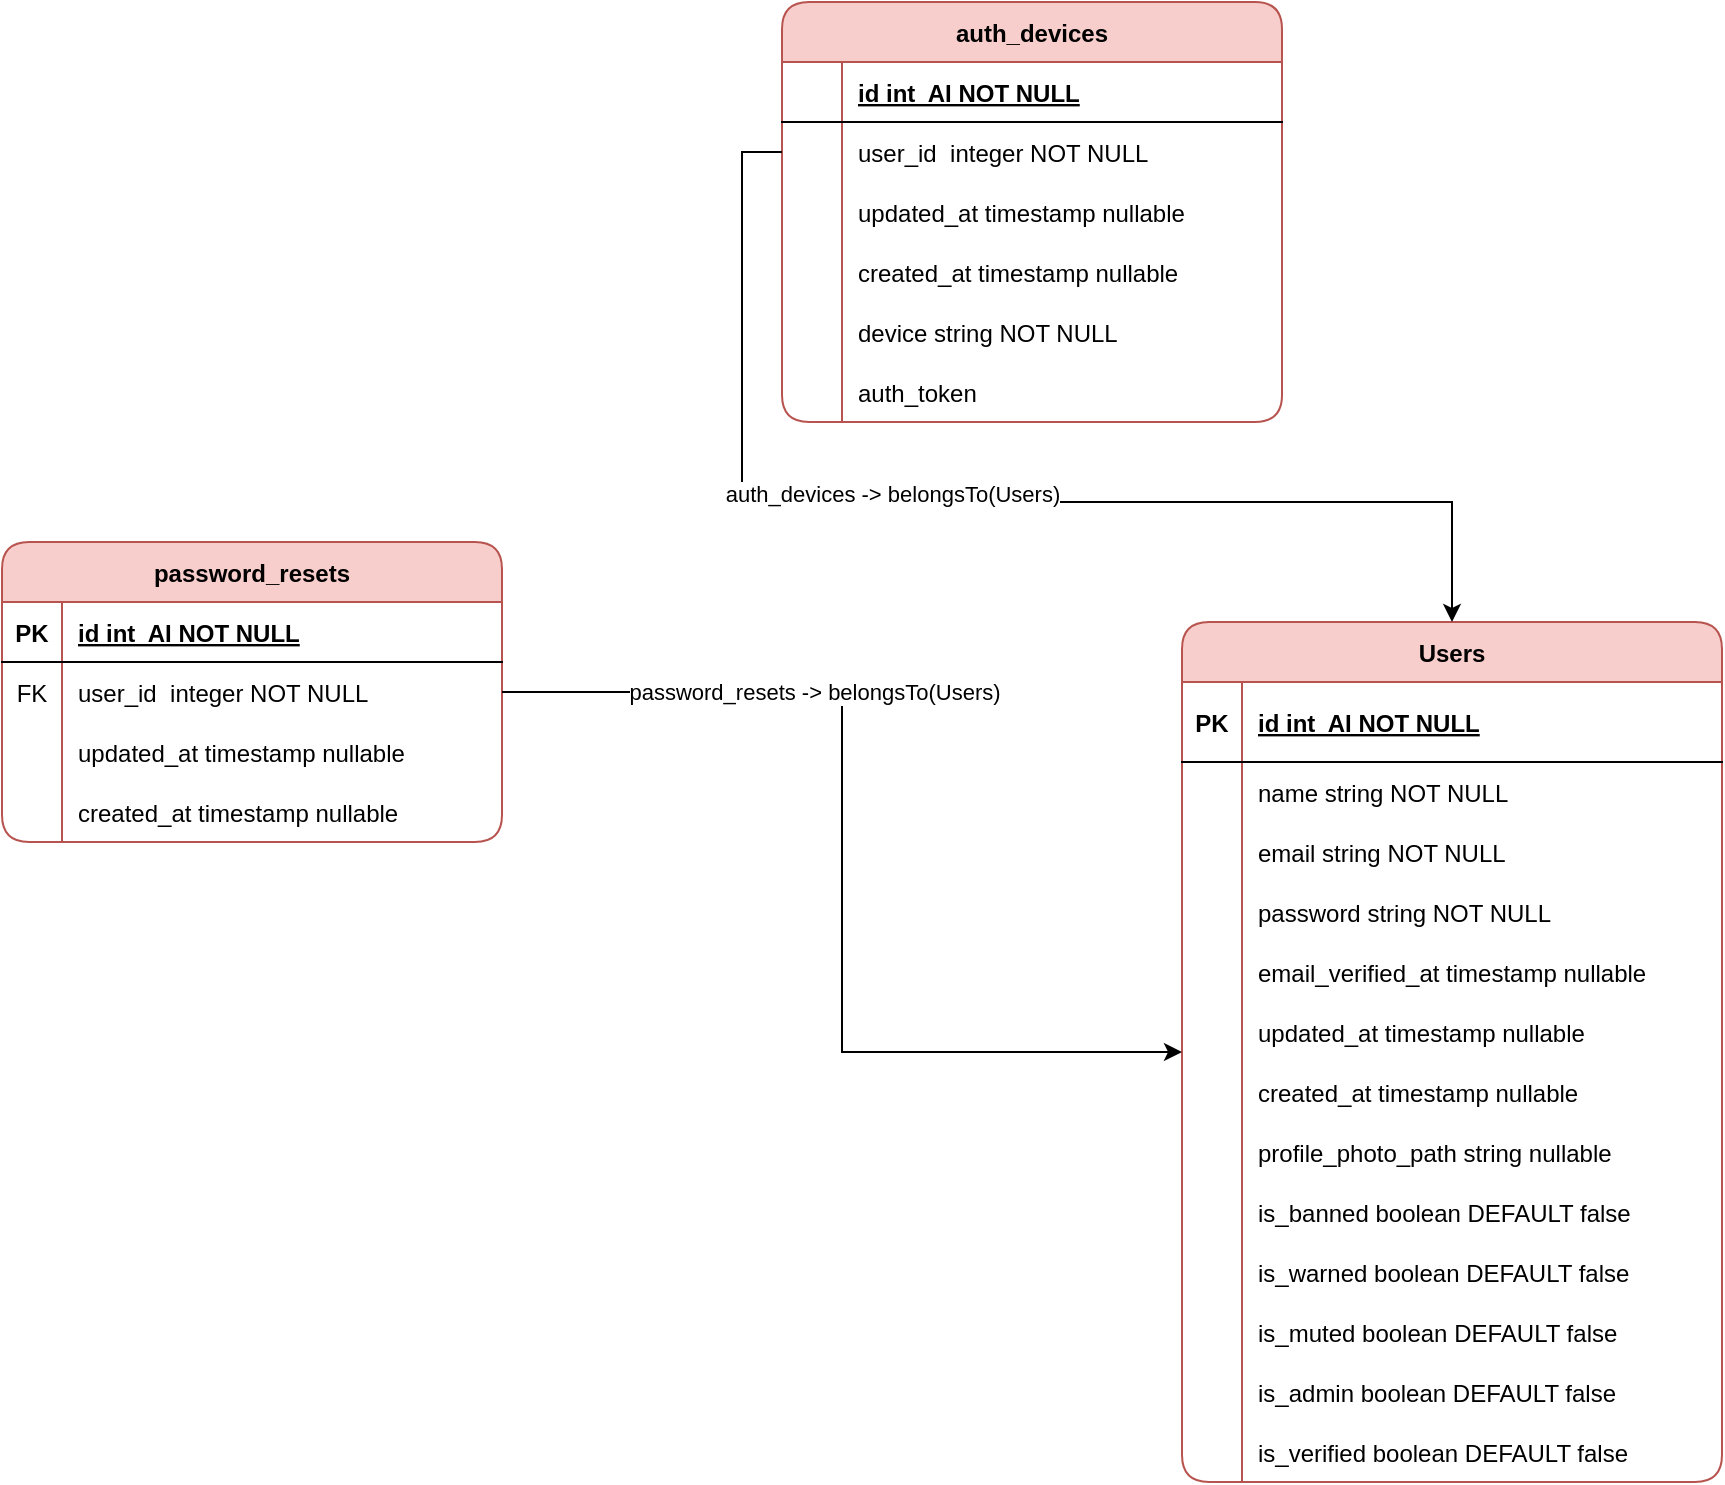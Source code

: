 <mxfile version="21.6.9" type="github" pages="9">
  <diagram id="20eTTLnsQ4efWxaFnXi7" name="Users">
    <mxGraphModel dx="2750" dy="534" grid="1" gridSize="10" guides="1" tooltips="1" connect="1" arrows="1" fold="1" page="1" pageScale="1" pageWidth="850" pageHeight="1100" math="0" shadow="0">
      <root>
        <mxCell id="0" />
        <mxCell id="1" parent="0" />
        <mxCell id="swshb4QQmOywbGdpQhQu-527" value="Users" style="shape=table;startSize=30;container=1;collapsible=1;childLayout=tableLayout;fixedRows=1;rowLines=0;fontStyle=1;align=center;resizeLast=1;fillColor=#f8cecc;strokeColor=#b85450;rounded=1;" parent="1" vertex="1">
          <mxGeometry x="-750" y="630" width="270" height="430" as="geometry">
            <mxRectangle x="-960" y="720" width="70" height="30" as="alternateBounds" />
          </mxGeometry>
        </mxCell>
        <mxCell id="swshb4QQmOywbGdpQhQu-528" value="" style="shape=partialRectangle;collapsible=0;dropTarget=0;pointerEvents=0;fillColor=none;points=[[0,0.5],[1,0.5]];portConstraint=eastwest;top=0;left=0;right=0;bottom=1;" parent="swshb4QQmOywbGdpQhQu-527" vertex="1">
          <mxGeometry y="30" width="270" height="40" as="geometry" />
        </mxCell>
        <mxCell id="swshb4QQmOywbGdpQhQu-529" value="PK" style="shape=partialRectangle;overflow=hidden;connectable=0;fillColor=none;top=0;left=0;bottom=0;right=0;fontStyle=1;" parent="swshb4QQmOywbGdpQhQu-528" vertex="1">
          <mxGeometry width="30" height="40" as="geometry">
            <mxRectangle width="30" height="40" as="alternateBounds" />
          </mxGeometry>
        </mxCell>
        <mxCell id="swshb4QQmOywbGdpQhQu-530" value="id int  AI NOT NULL " style="shape=partialRectangle;overflow=hidden;connectable=0;fillColor=none;top=0;left=0;bottom=0;right=0;align=left;spacingLeft=6;fontStyle=5;" parent="swshb4QQmOywbGdpQhQu-528" vertex="1">
          <mxGeometry x="30" width="240" height="40" as="geometry">
            <mxRectangle width="240" height="40" as="alternateBounds" />
          </mxGeometry>
        </mxCell>
        <mxCell id="swshb4QQmOywbGdpQhQu-531" value="" style="shape=partialRectangle;collapsible=0;dropTarget=0;pointerEvents=0;fillColor=none;points=[[0,0.5],[1,0.5]];portConstraint=eastwest;top=0;left=0;right=0;bottom=0;" parent="swshb4QQmOywbGdpQhQu-527" vertex="1">
          <mxGeometry y="70" width="270" height="30" as="geometry" />
        </mxCell>
        <mxCell id="swshb4QQmOywbGdpQhQu-532" value="" style="shape=partialRectangle;overflow=hidden;connectable=0;fillColor=none;top=0;left=0;bottom=0;right=0;" parent="swshb4QQmOywbGdpQhQu-531" vertex="1">
          <mxGeometry width="30" height="30" as="geometry">
            <mxRectangle width="30" height="30" as="alternateBounds" />
          </mxGeometry>
        </mxCell>
        <mxCell id="swshb4QQmOywbGdpQhQu-533" value="name string NOT NULL" style="shape=partialRectangle;overflow=hidden;connectable=0;fillColor=none;top=0;left=0;bottom=0;right=0;align=left;spacingLeft=6;" parent="swshb4QQmOywbGdpQhQu-531" vertex="1">
          <mxGeometry x="30" width="240" height="30" as="geometry">
            <mxRectangle width="240" height="30" as="alternateBounds" />
          </mxGeometry>
        </mxCell>
        <mxCell id="swshb4QQmOywbGdpQhQu-534" style="shape=partialRectangle;collapsible=0;dropTarget=0;pointerEvents=0;fillColor=none;points=[[0,0.5],[1,0.5]];portConstraint=eastwest;top=0;left=0;right=0;bottom=0;" parent="swshb4QQmOywbGdpQhQu-527" vertex="1">
          <mxGeometry y="100" width="270" height="30" as="geometry" />
        </mxCell>
        <mxCell id="swshb4QQmOywbGdpQhQu-535" style="shape=partialRectangle;overflow=hidden;connectable=0;fillColor=none;top=0;left=0;bottom=0;right=0;" parent="swshb4QQmOywbGdpQhQu-534" vertex="1">
          <mxGeometry width="30" height="30" as="geometry">
            <mxRectangle width="30" height="30" as="alternateBounds" />
          </mxGeometry>
        </mxCell>
        <mxCell id="swshb4QQmOywbGdpQhQu-536" value="email string NOT NULL" style="shape=partialRectangle;overflow=hidden;connectable=0;fillColor=none;top=0;left=0;bottom=0;right=0;align=left;spacingLeft=6;" parent="swshb4QQmOywbGdpQhQu-534" vertex="1">
          <mxGeometry x="30" width="240" height="30" as="geometry">
            <mxRectangle width="240" height="30" as="alternateBounds" />
          </mxGeometry>
        </mxCell>
        <mxCell id="swshb4QQmOywbGdpQhQu-537" style="shape=partialRectangle;collapsible=0;dropTarget=0;pointerEvents=0;fillColor=none;points=[[0,0.5],[1,0.5]];portConstraint=eastwest;top=0;left=0;right=0;bottom=0;" parent="swshb4QQmOywbGdpQhQu-527" vertex="1">
          <mxGeometry y="130" width="270" height="30" as="geometry" />
        </mxCell>
        <mxCell id="swshb4QQmOywbGdpQhQu-538" style="shape=partialRectangle;overflow=hidden;connectable=0;fillColor=none;top=0;left=0;bottom=0;right=0;" parent="swshb4QQmOywbGdpQhQu-537" vertex="1">
          <mxGeometry width="30" height="30" as="geometry">
            <mxRectangle width="30" height="30" as="alternateBounds" />
          </mxGeometry>
        </mxCell>
        <mxCell id="swshb4QQmOywbGdpQhQu-539" value="password string NOT NULL" style="shape=partialRectangle;overflow=hidden;connectable=0;fillColor=none;top=0;left=0;bottom=0;right=0;align=left;spacingLeft=6;" parent="swshb4QQmOywbGdpQhQu-537" vertex="1">
          <mxGeometry x="30" width="240" height="30" as="geometry">
            <mxRectangle width="240" height="30" as="alternateBounds" />
          </mxGeometry>
        </mxCell>
        <mxCell id="swshb4QQmOywbGdpQhQu-540" style="shape=partialRectangle;collapsible=0;dropTarget=0;pointerEvents=0;fillColor=none;points=[[0,0.5],[1,0.5]];portConstraint=eastwest;top=0;left=0;right=0;bottom=0;" parent="swshb4QQmOywbGdpQhQu-527" vertex="1">
          <mxGeometry y="160" width="270" height="30" as="geometry" />
        </mxCell>
        <mxCell id="swshb4QQmOywbGdpQhQu-541" style="shape=partialRectangle;overflow=hidden;connectable=0;fillColor=none;top=0;left=0;bottom=0;right=0;" parent="swshb4QQmOywbGdpQhQu-540" vertex="1">
          <mxGeometry width="30" height="30" as="geometry">
            <mxRectangle width="30" height="30" as="alternateBounds" />
          </mxGeometry>
        </mxCell>
        <mxCell id="swshb4QQmOywbGdpQhQu-542" value="email_verified_at timestamp nullable" style="shape=partialRectangle;overflow=hidden;connectable=0;fillColor=none;top=0;left=0;bottom=0;right=0;align=left;spacingLeft=6;" parent="swshb4QQmOywbGdpQhQu-540" vertex="1">
          <mxGeometry x="30" width="240" height="30" as="geometry">
            <mxRectangle width="240" height="30" as="alternateBounds" />
          </mxGeometry>
        </mxCell>
        <mxCell id="swshb4QQmOywbGdpQhQu-543" style="shape=partialRectangle;collapsible=0;dropTarget=0;pointerEvents=0;fillColor=none;points=[[0,0.5],[1,0.5]];portConstraint=eastwest;top=0;left=0;right=0;bottom=0;" parent="swshb4QQmOywbGdpQhQu-527" vertex="1">
          <mxGeometry y="190" width="270" height="30" as="geometry" />
        </mxCell>
        <mxCell id="swshb4QQmOywbGdpQhQu-544" style="shape=partialRectangle;overflow=hidden;connectable=0;fillColor=none;top=0;left=0;bottom=0;right=0;" parent="swshb4QQmOywbGdpQhQu-543" vertex="1">
          <mxGeometry width="30" height="30" as="geometry">
            <mxRectangle width="30" height="30" as="alternateBounds" />
          </mxGeometry>
        </mxCell>
        <mxCell id="swshb4QQmOywbGdpQhQu-545" value="updated_at timestamp nullable" style="shape=partialRectangle;overflow=hidden;connectable=0;fillColor=none;top=0;left=0;bottom=0;right=0;align=left;spacingLeft=6;" parent="swshb4QQmOywbGdpQhQu-543" vertex="1">
          <mxGeometry x="30" width="240" height="30" as="geometry">
            <mxRectangle width="240" height="30" as="alternateBounds" />
          </mxGeometry>
        </mxCell>
        <mxCell id="swshb4QQmOywbGdpQhQu-546" style="shape=partialRectangle;collapsible=0;dropTarget=0;pointerEvents=0;fillColor=none;points=[[0,0.5],[1,0.5]];portConstraint=eastwest;top=0;left=0;right=0;bottom=0;" parent="swshb4QQmOywbGdpQhQu-527" vertex="1">
          <mxGeometry y="220" width="270" height="30" as="geometry" />
        </mxCell>
        <mxCell id="swshb4QQmOywbGdpQhQu-547" style="shape=partialRectangle;overflow=hidden;connectable=0;fillColor=none;top=0;left=0;bottom=0;right=0;" parent="swshb4QQmOywbGdpQhQu-546" vertex="1">
          <mxGeometry width="30" height="30" as="geometry">
            <mxRectangle width="30" height="30" as="alternateBounds" />
          </mxGeometry>
        </mxCell>
        <mxCell id="swshb4QQmOywbGdpQhQu-548" value="created_at timestamp nullable" style="shape=partialRectangle;overflow=hidden;connectable=0;fillColor=none;top=0;left=0;bottom=0;right=0;align=left;spacingLeft=6;" parent="swshb4QQmOywbGdpQhQu-546" vertex="1">
          <mxGeometry x="30" width="240" height="30" as="geometry">
            <mxRectangle width="240" height="30" as="alternateBounds" />
          </mxGeometry>
        </mxCell>
        <mxCell id="swshb4QQmOywbGdpQhQu-549" style="shape=partialRectangle;collapsible=0;dropTarget=0;pointerEvents=0;fillColor=none;points=[[0,0.5],[1,0.5]];portConstraint=eastwest;top=0;left=0;right=0;bottom=0;" parent="swshb4QQmOywbGdpQhQu-527" vertex="1">
          <mxGeometry y="250" width="270" height="30" as="geometry" />
        </mxCell>
        <mxCell id="swshb4QQmOywbGdpQhQu-550" style="shape=partialRectangle;overflow=hidden;connectable=0;fillColor=none;top=0;left=0;bottom=0;right=0;" parent="swshb4QQmOywbGdpQhQu-549" vertex="1">
          <mxGeometry width="30" height="30" as="geometry">
            <mxRectangle width="30" height="30" as="alternateBounds" />
          </mxGeometry>
        </mxCell>
        <mxCell id="swshb4QQmOywbGdpQhQu-551" value="profile_photo_path string nullable" style="shape=partialRectangle;overflow=hidden;connectable=0;fillColor=none;top=0;left=0;bottom=0;right=0;align=left;spacingLeft=6;" parent="swshb4QQmOywbGdpQhQu-549" vertex="1">
          <mxGeometry x="30" width="240" height="30" as="geometry">
            <mxRectangle width="240" height="30" as="alternateBounds" />
          </mxGeometry>
        </mxCell>
        <mxCell id="2jHfNg0i-3bGz8XTc64o-1" style="shape=partialRectangle;collapsible=0;dropTarget=0;pointerEvents=0;fillColor=none;points=[[0,0.5],[1,0.5]];portConstraint=eastwest;top=0;left=0;right=0;bottom=0;" parent="swshb4QQmOywbGdpQhQu-527" vertex="1">
          <mxGeometry y="280" width="270" height="30" as="geometry" />
        </mxCell>
        <mxCell id="2jHfNg0i-3bGz8XTc64o-2" style="shape=partialRectangle;overflow=hidden;connectable=0;fillColor=none;top=0;left=0;bottom=0;right=0;" parent="2jHfNg0i-3bGz8XTc64o-1" vertex="1">
          <mxGeometry width="30" height="30" as="geometry">
            <mxRectangle width="30" height="30" as="alternateBounds" />
          </mxGeometry>
        </mxCell>
        <mxCell id="2jHfNg0i-3bGz8XTc64o-3" value="is_banned boolean DEFAULT false" style="shape=partialRectangle;overflow=hidden;connectable=0;fillColor=none;top=0;left=0;bottom=0;right=0;align=left;spacingLeft=6;" parent="2jHfNg0i-3bGz8XTc64o-1" vertex="1">
          <mxGeometry x="30" width="240" height="30" as="geometry">
            <mxRectangle width="240" height="30" as="alternateBounds" />
          </mxGeometry>
        </mxCell>
        <mxCell id="2jHfNg0i-3bGz8XTc64o-4" style="shape=partialRectangle;collapsible=0;dropTarget=0;pointerEvents=0;fillColor=none;points=[[0,0.5],[1,0.5]];portConstraint=eastwest;top=0;left=0;right=0;bottom=0;" parent="swshb4QQmOywbGdpQhQu-527" vertex="1">
          <mxGeometry y="310" width="270" height="30" as="geometry" />
        </mxCell>
        <mxCell id="2jHfNg0i-3bGz8XTc64o-5" style="shape=partialRectangle;overflow=hidden;connectable=0;fillColor=none;top=0;left=0;bottom=0;right=0;" parent="2jHfNg0i-3bGz8XTc64o-4" vertex="1">
          <mxGeometry width="30" height="30" as="geometry">
            <mxRectangle width="30" height="30" as="alternateBounds" />
          </mxGeometry>
        </mxCell>
        <mxCell id="2jHfNg0i-3bGz8XTc64o-6" value="is_warned boolean DEFAULT false" style="shape=partialRectangle;overflow=hidden;connectable=0;fillColor=none;top=0;left=0;bottom=0;right=0;align=left;spacingLeft=6;" parent="2jHfNg0i-3bGz8XTc64o-4" vertex="1">
          <mxGeometry x="30" width="240" height="30" as="geometry">
            <mxRectangle width="240" height="30" as="alternateBounds" />
          </mxGeometry>
        </mxCell>
        <mxCell id="2jHfNg0i-3bGz8XTc64o-7" style="shape=partialRectangle;collapsible=0;dropTarget=0;pointerEvents=0;fillColor=none;points=[[0,0.5],[1,0.5]];portConstraint=eastwest;top=0;left=0;right=0;bottom=0;" parent="swshb4QQmOywbGdpQhQu-527" vertex="1">
          <mxGeometry y="340" width="270" height="30" as="geometry" />
        </mxCell>
        <mxCell id="2jHfNg0i-3bGz8XTc64o-8" style="shape=partialRectangle;overflow=hidden;connectable=0;fillColor=none;top=0;left=0;bottom=0;right=0;" parent="2jHfNg0i-3bGz8XTc64o-7" vertex="1">
          <mxGeometry width="30" height="30" as="geometry">
            <mxRectangle width="30" height="30" as="alternateBounds" />
          </mxGeometry>
        </mxCell>
        <mxCell id="2jHfNg0i-3bGz8XTc64o-9" value="is_muted boolean DEFAULT false" style="shape=partialRectangle;overflow=hidden;connectable=0;fillColor=none;top=0;left=0;bottom=0;right=0;align=left;spacingLeft=6;" parent="2jHfNg0i-3bGz8XTc64o-7" vertex="1">
          <mxGeometry x="30" width="240" height="30" as="geometry">
            <mxRectangle width="240" height="30" as="alternateBounds" />
          </mxGeometry>
        </mxCell>
        <mxCell id="swshb4QQmOywbGdpQhQu-552" style="shape=partialRectangle;collapsible=0;dropTarget=0;pointerEvents=0;fillColor=none;points=[[0,0.5],[1,0.5]];portConstraint=eastwest;top=0;left=0;right=0;bottom=0;" parent="swshb4QQmOywbGdpQhQu-527" vertex="1">
          <mxGeometry y="370" width="270" height="30" as="geometry" />
        </mxCell>
        <mxCell id="swshb4QQmOywbGdpQhQu-553" style="shape=partialRectangle;overflow=hidden;connectable=0;fillColor=none;top=0;left=0;bottom=0;right=0;" parent="swshb4QQmOywbGdpQhQu-552" vertex="1">
          <mxGeometry width="30" height="30" as="geometry">
            <mxRectangle width="30" height="30" as="alternateBounds" />
          </mxGeometry>
        </mxCell>
        <mxCell id="swshb4QQmOywbGdpQhQu-554" value="is_admin boolean DEFAULT false" style="shape=partialRectangle;overflow=hidden;connectable=0;fillColor=none;top=0;left=0;bottom=0;right=0;align=left;spacingLeft=6;" parent="swshb4QQmOywbGdpQhQu-552" vertex="1">
          <mxGeometry x="30" width="240" height="30" as="geometry">
            <mxRectangle width="240" height="30" as="alternateBounds" />
          </mxGeometry>
        </mxCell>
        <mxCell id="dNE93K9GeMwAckXJ8BlC-1" style="shape=partialRectangle;collapsible=0;dropTarget=0;pointerEvents=0;fillColor=none;points=[[0,0.5],[1,0.5]];portConstraint=eastwest;top=0;left=0;right=0;bottom=0;" vertex="1" parent="swshb4QQmOywbGdpQhQu-527">
          <mxGeometry y="400" width="270" height="30" as="geometry" />
        </mxCell>
        <mxCell id="dNE93K9GeMwAckXJ8BlC-2" style="shape=partialRectangle;overflow=hidden;connectable=0;fillColor=none;top=0;left=0;bottom=0;right=0;" vertex="1" parent="dNE93K9GeMwAckXJ8BlC-1">
          <mxGeometry width="30" height="30" as="geometry">
            <mxRectangle width="30" height="30" as="alternateBounds" />
          </mxGeometry>
        </mxCell>
        <mxCell id="dNE93K9GeMwAckXJ8BlC-3" value="is_verified boolean DEFAULT false" style="shape=partialRectangle;overflow=hidden;connectable=0;fillColor=none;top=0;left=0;bottom=0;right=0;align=left;spacingLeft=6;" vertex="1" parent="dNE93K9GeMwAckXJ8BlC-1">
          <mxGeometry x="30" width="240" height="30" as="geometry">
            <mxRectangle width="240" height="30" as="alternateBounds" />
          </mxGeometry>
        </mxCell>
        <mxCell id="swshb4QQmOywbGdpQhQu-747" value="password_resets" style="shape=table;startSize=30;container=1;collapsible=1;childLayout=tableLayout;fixedRows=1;rowLines=0;fontStyle=1;align=center;resizeLast=1;fillColor=#f8cecc;strokeColor=#b85450;rounded=1;" parent="1" vertex="1">
          <mxGeometry x="-1340" y="590" width="250" height="150" as="geometry">
            <mxRectangle x="120" y="120" width="70" height="30" as="alternateBounds" />
          </mxGeometry>
        </mxCell>
        <mxCell id="swshb4QQmOywbGdpQhQu-748" value="" style="shape=partialRectangle;collapsible=0;dropTarget=0;pointerEvents=0;fillColor=none;points=[[0,0.5],[1,0.5]];portConstraint=eastwest;top=0;left=0;right=0;bottom=1;" parent="swshb4QQmOywbGdpQhQu-747" vertex="1">
          <mxGeometry y="30" width="250" height="30" as="geometry" />
        </mxCell>
        <mxCell id="swshb4QQmOywbGdpQhQu-749" value="PK" style="shape=partialRectangle;overflow=hidden;connectable=0;fillColor=none;top=0;left=0;bottom=0;right=0;fontStyle=1;" parent="swshb4QQmOywbGdpQhQu-748" vertex="1">
          <mxGeometry width="30" height="30" as="geometry">
            <mxRectangle width="30" height="30" as="alternateBounds" />
          </mxGeometry>
        </mxCell>
        <mxCell id="swshb4QQmOywbGdpQhQu-750" value="id int  AI NOT NULL " style="shape=partialRectangle;overflow=hidden;connectable=0;fillColor=none;top=0;left=0;bottom=0;right=0;align=left;spacingLeft=6;fontStyle=5;" parent="swshb4QQmOywbGdpQhQu-748" vertex="1">
          <mxGeometry x="30" width="220" height="30" as="geometry">
            <mxRectangle width="220" height="30" as="alternateBounds" />
          </mxGeometry>
        </mxCell>
        <mxCell id="swshb4QQmOywbGdpQhQu-751" value="" style="shape=partialRectangle;collapsible=0;dropTarget=0;pointerEvents=0;fillColor=none;points=[[0,0.5],[1,0.5]];portConstraint=eastwest;top=0;left=0;right=0;bottom=0;" parent="swshb4QQmOywbGdpQhQu-747" vertex="1">
          <mxGeometry y="60" width="250" height="30" as="geometry" />
        </mxCell>
        <mxCell id="swshb4QQmOywbGdpQhQu-752" value="FK" style="shape=partialRectangle;overflow=hidden;connectable=0;fillColor=none;top=0;left=0;bottom=0;right=0;" parent="swshb4QQmOywbGdpQhQu-751" vertex="1">
          <mxGeometry width="30" height="30" as="geometry">
            <mxRectangle width="30" height="30" as="alternateBounds" />
          </mxGeometry>
        </mxCell>
        <mxCell id="swshb4QQmOywbGdpQhQu-753" value="user_id  integer NOT NULL" style="shape=partialRectangle;overflow=hidden;connectable=0;fillColor=none;top=0;left=0;bottom=0;right=0;align=left;spacingLeft=6;" parent="swshb4QQmOywbGdpQhQu-751" vertex="1">
          <mxGeometry x="30" width="220" height="30" as="geometry">
            <mxRectangle width="220" height="30" as="alternateBounds" />
          </mxGeometry>
        </mxCell>
        <mxCell id="swshb4QQmOywbGdpQhQu-754" style="shape=partialRectangle;collapsible=0;dropTarget=0;pointerEvents=0;fillColor=none;points=[[0,0.5],[1,0.5]];portConstraint=eastwest;top=0;left=0;right=0;bottom=0;" parent="swshb4QQmOywbGdpQhQu-747" vertex="1">
          <mxGeometry y="90" width="250" height="30" as="geometry" />
        </mxCell>
        <mxCell id="swshb4QQmOywbGdpQhQu-755" style="shape=partialRectangle;overflow=hidden;connectable=0;fillColor=none;top=0;left=0;bottom=0;right=0;" parent="swshb4QQmOywbGdpQhQu-754" vertex="1">
          <mxGeometry width="30" height="30" as="geometry">
            <mxRectangle width="30" height="30" as="alternateBounds" />
          </mxGeometry>
        </mxCell>
        <mxCell id="swshb4QQmOywbGdpQhQu-756" value="updated_at timestamp nullable" style="shape=partialRectangle;overflow=hidden;connectable=0;fillColor=none;top=0;left=0;bottom=0;right=0;align=left;spacingLeft=6;" parent="swshb4QQmOywbGdpQhQu-754" vertex="1">
          <mxGeometry x="30" width="220" height="30" as="geometry">
            <mxRectangle width="220" height="30" as="alternateBounds" />
          </mxGeometry>
        </mxCell>
        <mxCell id="swshb4QQmOywbGdpQhQu-757" style="shape=partialRectangle;collapsible=0;dropTarget=0;pointerEvents=0;fillColor=none;points=[[0,0.5],[1,0.5]];portConstraint=eastwest;top=0;left=0;right=0;bottom=0;" parent="swshb4QQmOywbGdpQhQu-747" vertex="1">
          <mxGeometry y="120" width="250" height="30" as="geometry" />
        </mxCell>
        <mxCell id="swshb4QQmOywbGdpQhQu-758" style="shape=partialRectangle;overflow=hidden;connectable=0;fillColor=none;top=0;left=0;bottom=0;right=0;" parent="swshb4QQmOywbGdpQhQu-757" vertex="1">
          <mxGeometry width="30" height="30" as="geometry">
            <mxRectangle width="30" height="30" as="alternateBounds" />
          </mxGeometry>
        </mxCell>
        <mxCell id="swshb4QQmOywbGdpQhQu-759" value="created_at timestamp nullable" style="shape=partialRectangle;overflow=hidden;connectable=0;fillColor=none;top=0;left=0;bottom=0;right=0;align=left;spacingLeft=6;" parent="swshb4QQmOywbGdpQhQu-757" vertex="1">
          <mxGeometry x="30" width="220" height="30" as="geometry">
            <mxRectangle width="220" height="30" as="alternateBounds" />
          </mxGeometry>
        </mxCell>
        <mxCell id="swshb4QQmOywbGdpQhQu-760" style="edgeStyle=orthogonalEdgeStyle;rounded=0;orthogonalLoop=1;jettySize=auto;html=1;exitX=1;exitY=0.5;exitDx=0;exitDy=0;" parent="1" source="swshb4QQmOywbGdpQhQu-751" target="swshb4QQmOywbGdpQhQu-527" edge="1">
          <mxGeometry relative="1" as="geometry" />
        </mxCell>
        <mxCell id="swshb4QQmOywbGdpQhQu-761" value="password_resets -&amp;gt; belongsTo(Users)" style="edgeLabel;html=1;align=center;verticalAlign=middle;resizable=0;points=[];" parent="swshb4QQmOywbGdpQhQu-760" vertex="1" connectable="0">
          <mxGeometry x="-0.681" y="4" relative="1" as="geometry">
            <mxPoint x="73" y="4" as="offset" />
          </mxGeometry>
        </mxCell>
        <mxCell id="swshb4QQmOywbGdpQhQu-762" value="auth_devices" style="shape=table;startSize=30;container=1;collapsible=1;childLayout=tableLayout;fixedRows=1;rowLines=0;fontStyle=1;align=center;resizeLast=1;fillColor=#f8cecc;strokeColor=#b85450;rounded=1;" parent="1" vertex="1">
          <mxGeometry x="-950" y="320" width="250" height="210" as="geometry">
            <mxRectangle x="120" y="120" width="70" height="30" as="alternateBounds" />
          </mxGeometry>
        </mxCell>
        <mxCell id="swshb4QQmOywbGdpQhQu-763" value="" style="shape=partialRectangle;collapsible=0;dropTarget=0;pointerEvents=0;fillColor=none;points=[[0,0.5],[1,0.5]];portConstraint=eastwest;top=0;left=0;right=0;bottom=1;" parent="swshb4QQmOywbGdpQhQu-762" vertex="1">
          <mxGeometry y="30" width="250" height="30" as="geometry" />
        </mxCell>
        <mxCell id="swshb4QQmOywbGdpQhQu-764" value="" style="shape=partialRectangle;overflow=hidden;connectable=0;fillColor=none;top=0;left=0;bottom=0;right=0;fontStyle=1;" parent="swshb4QQmOywbGdpQhQu-763" vertex="1">
          <mxGeometry width="30" height="30" as="geometry">
            <mxRectangle width="30" height="30" as="alternateBounds" />
          </mxGeometry>
        </mxCell>
        <mxCell id="swshb4QQmOywbGdpQhQu-765" value="id int  AI NOT NULL " style="shape=partialRectangle;overflow=hidden;connectable=0;fillColor=none;top=0;left=0;bottom=0;right=0;align=left;spacingLeft=6;fontStyle=5;" parent="swshb4QQmOywbGdpQhQu-763" vertex="1">
          <mxGeometry x="30" width="220" height="30" as="geometry">
            <mxRectangle width="220" height="30" as="alternateBounds" />
          </mxGeometry>
        </mxCell>
        <mxCell id="swshb4QQmOywbGdpQhQu-766" value="" style="shape=partialRectangle;collapsible=0;dropTarget=0;pointerEvents=0;fillColor=none;points=[[0,0.5],[1,0.5]];portConstraint=eastwest;top=0;left=0;right=0;bottom=0;" parent="swshb4QQmOywbGdpQhQu-762" vertex="1">
          <mxGeometry y="60" width="250" height="30" as="geometry" />
        </mxCell>
        <mxCell id="swshb4QQmOywbGdpQhQu-767" value="" style="shape=partialRectangle;overflow=hidden;connectable=0;fillColor=none;top=0;left=0;bottom=0;right=0;" parent="swshb4QQmOywbGdpQhQu-766" vertex="1">
          <mxGeometry width="30" height="30" as="geometry">
            <mxRectangle width="30" height="30" as="alternateBounds" />
          </mxGeometry>
        </mxCell>
        <mxCell id="swshb4QQmOywbGdpQhQu-768" value="user_id  integer NOT NULL" style="shape=partialRectangle;overflow=hidden;connectable=0;fillColor=none;top=0;left=0;bottom=0;right=0;align=left;spacingLeft=6;" parent="swshb4QQmOywbGdpQhQu-766" vertex="1">
          <mxGeometry x="30" width="220" height="30" as="geometry">
            <mxRectangle width="220" height="30" as="alternateBounds" />
          </mxGeometry>
        </mxCell>
        <mxCell id="swshb4QQmOywbGdpQhQu-769" style="shape=partialRectangle;collapsible=0;dropTarget=0;pointerEvents=0;fillColor=none;points=[[0,0.5],[1,0.5]];portConstraint=eastwest;top=0;left=0;right=0;bottom=0;" parent="swshb4QQmOywbGdpQhQu-762" vertex="1">
          <mxGeometry y="90" width="250" height="30" as="geometry" />
        </mxCell>
        <mxCell id="swshb4QQmOywbGdpQhQu-770" value="" style="shape=partialRectangle;overflow=hidden;connectable=0;fillColor=none;top=0;left=0;bottom=0;right=0;" parent="swshb4QQmOywbGdpQhQu-769" vertex="1">
          <mxGeometry width="30" height="30" as="geometry">
            <mxRectangle width="30" height="30" as="alternateBounds" />
          </mxGeometry>
        </mxCell>
        <mxCell id="swshb4QQmOywbGdpQhQu-771" value="updated_at timestamp nullable" style="shape=partialRectangle;overflow=hidden;connectable=0;fillColor=none;top=0;left=0;bottom=0;right=0;align=left;spacingLeft=6;" parent="swshb4QQmOywbGdpQhQu-769" vertex="1">
          <mxGeometry x="30" width="220" height="30" as="geometry">
            <mxRectangle width="220" height="30" as="alternateBounds" />
          </mxGeometry>
        </mxCell>
        <mxCell id="swshb4QQmOywbGdpQhQu-772" style="shape=partialRectangle;collapsible=0;dropTarget=0;pointerEvents=0;fillColor=none;points=[[0,0.5],[1,0.5]];portConstraint=eastwest;top=0;left=0;right=0;bottom=0;" parent="swshb4QQmOywbGdpQhQu-762" vertex="1">
          <mxGeometry y="120" width="250" height="30" as="geometry" />
        </mxCell>
        <mxCell id="swshb4QQmOywbGdpQhQu-773" value="" style="shape=partialRectangle;overflow=hidden;connectable=0;fillColor=none;top=0;left=0;bottom=0;right=0;" parent="swshb4QQmOywbGdpQhQu-772" vertex="1">
          <mxGeometry width="30" height="30" as="geometry">
            <mxRectangle width="30" height="30" as="alternateBounds" />
          </mxGeometry>
        </mxCell>
        <mxCell id="swshb4QQmOywbGdpQhQu-774" value="created_at timestamp nullable" style="shape=partialRectangle;overflow=hidden;connectable=0;fillColor=none;top=0;left=0;bottom=0;right=0;align=left;spacingLeft=6;" parent="swshb4QQmOywbGdpQhQu-772" vertex="1">
          <mxGeometry x="30" width="220" height="30" as="geometry">
            <mxRectangle width="220" height="30" as="alternateBounds" />
          </mxGeometry>
        </mxCell>
        <mxCell id="swshb4QQmOywbGdpQhQu-775" style="shape=partialRectangle;collapsible=0;dropTarget=0;pointerEvents=0;fillColor=none;points=[[0,0.5],[1,0.5]];portConstraint=eastwest;top=0;left=0;right=0;bottom=0;" parent="swshb4QQmOywbGdpQhQu-762" vertex="1">
          <mxGeometry y="150" width="250" height="30" as="geometry" />
        </mxCell>
        <mxCell id="swshb4QQmOywbGdpQhQu-776" style="shape=partialRectangle;overflow=hidden;connectable=0;fillColor=none;top=0;left=0;bottom=0;right=0;" parent="swshb4QQmOywbGdpQhQu-775" vertex="1">
          <mxGeometry width="30" height="30" as="geometry">
            <mxRectangle width="30" height="30" as="alternateBounds" />
          </mxGeometry>
        </mxCell>
        <mxCell id="swshb4QQmOywbGdpQhQu-777" value="device string NOT NULL" style="shape=partialRectangle;overflow=hidden;connectable=0;fillColor=none;top=0;left=0;bottom=0;right=0;align=left;spacingLeft=6;" parent="swshb4QQmOywbGdpQhQu-775" vertex="1">
          <mxGeometry x="30" width="220" height="30" as="geometry">
            <mxRectangle width="220" height="30" as="alternateBounds" />
          </mxGeometry>
        </mxCell>
        <mxCell id="swshb4QQmOywbGdpQhQu-778" style="shape=partialRectangle;collapsible=0;dropTarget=0;pointerEvents=0;fillColor=none;points=[[0,0.5],[1,0.5]];portConstraint=eastwest;top=0;left=0;right=0;bottom=0;" parent="swshb4QQmOywbGdpQhQu-762" vertex="1">
          <mxGeometry y="180" width="250" height="30" as="geometry" />
        </mxCell>
        <mxCell id="swshb4QQmOywbGdpQhQu-779" style="shape=partialRectangle;overflow=hidden;connectable=0;fillColor=none;top=0;left=0;bottom=0;right=0;" parent="swshb4QQmOywbGdpQhQu-778" vertex="1">
          <mxGeometry width="30" height="30" as="geometry">
            <mxRectangle width="30" height="30" as="alternateBounds" />
          </mxGeometry>
        </mxCell>
        <mxCell id="swshb4QQmOywbGdpQhQu-780" value="auth_token" style="shape=partialRectangle;overflow=hidden;connectable=0;fillColor=none;top=0;left=0;bottom=0;right=0;align=left;spacingLeft=6;" parent="swshb4QQmOywbGdpQhQu-778" vertex="1">
          <mxGeometry x="30" width="220" height="30" as="geometry">
            <mxRectangle width="220" height="30" as="alternateBounds" />
          </mxGeometry>
        </mxCell>
        <mxCell id="swshb4QQmOywbGdpQhQu-781" style="edgeStyle=orthogonalEdgeStyle;rounded=0;orthogonalLoop=1;jettySize=auto;html=1;exitX=0;exitY=0.5;exitDx=0;exitDy=0;entryX=0.5;entryY=0;entryDx=0;entryDy=0;" parent="1" source="swshb4QQmOywbGdpQhQu-766" target="swshb4QQmOywbGdpQhQu-527" edge="1">
          <mxGeometry relative="1" as="geometry">
            <Array as="points">
              <mxPoint x="-970" y="395" />
              <mxPoint x="-970" y="570" />
              <mxPoint x="-615" y="570" />
            </Array>
          </mxGeometry>
        </mxCell>
        <mxCell id="swshb4QQmOywbGdpQhQu-782" value="auth_devices -&amp;gt; belongsTo(Users)" style="edgeLabel;html=1;align=center;verticalAlign=middle;resizable=0;points=[];" parent="swshb4QQmOywbGdpQhQu-781" vertex="1" connectable="0">
          <mxGeometry x="-0.114" y="4" relative="1" as="geometry">
            <mxPoint as="offset" />
          </mxGeometry>
        </mxCell>
      </root>
    </mxGraphModel>
  </diagram>
  <diagram id="B9bFXJTKdiSlo_9BxCoH" name="Routes">
    <mxGraphModel dx="3183" dy="1187" grid="1" gridSize="10" guides="1" tooltips="1" connect="1" arrows="1" fold="1" page="1" pageScale="1" pageWidth="850" pageHeight="1100" math="0" shadow="0">
      <root>
        <mxCell id="0" />
        <mxCell id="1" parent="0" />
        <mxCell id="voeLSwOqIKKjwSudxSJK-195" style="edgeStyle=orthogonalEdgeStyle;rounded=0;orthogonalLoop=1;jettySize=auto;html=1;exitX=1;exitY=0.5;exitDx=0;exitDy=0;entryX=1;entryY=0.5;entryDx=0;entryDy=0;" edge="1" parent="1" target="voeLSwOqIKKjwSudxSJK-30">
          <mxGeometry relative="1" as="geometry">
            <mxPoint x="-310" y="435" as="sourcePoint" />
          </mxGeometry>
        </mxCell>
        <mxCell id="voeLSwOqIKKjwSudxSJK-196" value="Places_comments -&amp;gt;&lt;br&gt;belongsTo(Places)" style="edgeLabel;html=1;align=center;verticalAlign=middle;resizable=0;points=[];fontSize=14;" vertex="1" connectable="0" parent="voeLSwOqIKKjwSudxSJK-195">
          <mxGeometry x="-0.251" y="1" relative="1" as="geometry">
            <mxPoint as="offset" />
          </mxGeometry>
        </mxCell>
        <mxCell id="voeLSwOqIKKjwSudxSJK-219" style="edgeStyle=orthogonalEdgeStyle;rounded=0;orthogonalLoop=1;jettySize=auto;html=1;exitX=1;exitY=0.5;exitDx=0;exitDy=0;entryX=1;entryY=0.5;entryDx=0;entryDy=0;" edge="1" parent="1" target="voeLSwOqIKKjwSudxSJK-30">
          <mxGeometry relative="1" as="geometry">
            <mxPoint x="-190" y="715" as="sourcePoint" />
          </mxGeometry>
        </mxCell>
        <mxCell id="voeLSwOqIKKjwSudxSJK-220" value="Places_likes -&amp;gt;&lt;br style=&quot;border-color: var(--border-color); font-size: 13px;&quot;&gt;&lt;span style=&quot;font-size: 13px;&quot;&gt;belongsTo(Places)&lt;/span&gt;" style="edgeLabel;html=1;align=center;verticalAlign=middle;resizable=0;points=[];fontSize=13;" vertex="1" connectable="0" parent="voeLSwOqIKKjwSudxSJK-219">
          <mxGeometry x="-0.071" y="2" relative="1" as="geometry">
            <mxPoint as="offset" />
          </mxGeometry>
        </mxCell>
        <mxCell id="voeLSwOqIKKjwSudxSJK-257" value="routes_comments" style="shape=table;startSize=30;container=1;collapsible=1;childLayout=tableLayout;fixedRows=1;rowLines=0;fontStyle=1;align=center;resizeLast=1;fillColor=#f8cecc;strokeColor=#b85450;rounded=1;" vertex="1" parent="1">
          <mxGeometry x="-440" y="881" width="250" height="210" as="geometry">
            <mxRectangle x="120" y="120" width="70" height="30" as="alternateBounds" />
          </mxGeometry>
        </mxCell>
        <mxCell id="voeLSwOqIKKjwSudxSJK-258" value="" style="shape=partialRectangle;collapsible=0;dropTarget=0;pointerEvents=0;fillColor=none;points=[[0,0.5],[1,0.5]];portConstraint=eastwest;top=0;left=0;right=0;bottom=1;" vertex="1" parent="voeLSwOqIKKjwSudxSJK-257">
          <mxGeometry y="30" width="250" height="30" as="geometry" />
        </mxCell>
        <mxCell id="voeLSwOqIKKjwSudxSJK-259" value="PK" style="shape=partialRectangle;overflow=hidden;connectable=0;fillColor=none;top=0;left=0;bottom=0;right=0;fontStyle=1;" vertex="1" parent="voeLSwOqIKKjwSudxSJK-258">
          <mxGeometry width="30" height="30" as="geometry">
            <mxRectangle width="30" height="30" as="alternateBounds" />
          </mxGeometry>
        </mxCell>
        <mxCell id="voeLSwOqIKKjwSudxSJK-260" value="id int  AI NOT NULL " style="shape=partialRectangle;overflow=hidden;connectable=0;fillColor=none;top=0;left=0;bottom=0;right=0;align=left;spacingLeft=6;fontStyle=5;" vertex="1" parent="voeLSwOqIKKjwSudxSJK-258">
          <mxGeometry x="30" width="220" height="30" as="geometry">
            <mxRectangle width="220" height="30" as="alternateBounds" />
          </mxGeometry>
        </mxCell>
        <mxCell id="voeLSwOqIKKjwSudxSJK-261" value="" style="shape=partialRectangle;collapsible=0;dropTarget=0;pointerEvents=0;fillColor=none;points=[[0,0.5],[1,0.5]];portConstraint=eastwest;top=0;left=0;right=0;bottom=0;" vertex="1" parent="voeLSwOqIKKjwSudxSJK-257">
          <mxGeometry y="60" width="250" height="30" as="geometry" />
        </mxCell>
        <mxCell id="voeLSwOqIKKjwSudxSJK-262" value="FK" style="shape=partialRectangle;overflow=hidden;connectable=0;fillColor=none;top=0;left=0;bottom=0;right=0;" vertex="1" parent="voeLSwOqIKKjwSudxSJK-261">
          <mxGeometry width="30" height="30" as="geometry">
            <mxRectangle width="30" height="30" as="alternateBounds" />
          </mxGeometry>
        </mxCell>
        <mxCell id="voeLSwOqIKKjwSudxSJK-263" value="user_id  integer NOT NULL" style="shape=partialRectangle;overflow=hidden;connectable=0;fillColor=none;top=0;left=0;bottom=0;right=0;align=left;spacingLeft=6;" vertex="1" parent="voeLSwOqIKKjwSudxSJK-261">
          <mxGeometry x="30" width="220" height="30" as="geometry">
            <mxRectangle width="220" height="30" as="alternateBounds" />
          </mxGeometry>
        </mxCell>
        <mxCell id="voeLSwOqIKKjwSudxSJK-264" style="shape=partialRectangle;collapsible=0;dropTarget=0;pointerEvents=0;fillColor=none;points=[[0,0.5],[1,0.5]];portConstraint=eastwest;top=0;left=0;right=0;bottom=0;" vertex="1" parent="voeLSwOqIKKjwSudxSJK-257">
          <mxGeometry y="90" width="250" height="30" as="geometry" />
        </mxCell>
        <mxCell id="voeLSwOqIKKjwSudxSJK-265" value="FK" style="shape=partialRectangle;overflow=hidden;connectable=0;fillColor=none;top=0;left=0;bottom=0;right=0;" vertex="1" parent="voeLSwOqIKKjwSudxSJK-264">
          <mxGeometry width="30" height="30" as="geometry">
            <mxRectangle width="30" height="30" as="alternateBounds" />
          </mxGeometry>
        </mxCell>
        <mxCell id="voeLSwOqIKKjwSudxSJK-266" value="route_id integer NOT NULL" style="shape=partialRectangle;overflow=hidden;connectable=0;fillColor=none;top=0;left=0;bottom=0;right=0;align=left;spacingLeft=6;" vertex="1" parent="voeLSwOqIKKjwSudxSJK-264">
          <mxGeometry x="30" width="220" height="30" as="geometry">
            <mxRectangle width="220" height="30" as="alternateBounds" />
          </mxGeometry>
        </mxCell>
        <mxCell id="voeLSwOqIKKjwSudxSJK-267" style="shape=partialRectangle;collapsible=0;dropTarget=0;pointerEvents=0;fillColor=none;points=[[0,0.5],[1,0.5]];portConstraint=eastwest;top=0;left=0;right=0;bottom=0;" vertex="1" parent="voeLSwOqIKKjwSudxSJK-257">
          <mxGeometry y="120" width="250" height="30" as="geometry" />
        </mxCell>
        <mxCell id="voeLSwOqIKKjwSudxSJK-268" style="shape=partialRectangle;overflow=hidden;connectable=0;fillColor=none;top=0;left=0;bottom=0;right=0;" vertex="1" parent="voeLSwOqIKKjwSudxSJK-267">
          <mxGeometry width="30" height="30" as="geometry">
            <mxRectangle width="30" height="30" as="alternateBounds" />
          </mxGeometry>
        </mxCell>
        <mxCell id="voeLSwOqIKKjwSudxSJK-269" value="text text NOT NULL" style="shape=partialRectangle;overflow=hidden;connectable=0;fillColor=none;top=0;left=0;bottom=0;right=0;align=left;spacingLeft=6;" vertex="1" parent="voeLSwOqIKKjwSudxSJK-267">
          <mxGeometry x="30" width="220" height="30" as="geometry">
            <mxRectangle width="220" height="30" as="alternateBounds" />
          </mxGeometry>
        </mxCell>
        <mxCell id="voeLSwOqIKKjwSudxSJK-270" style="shape=partialRectangle;collapsible=0;dropTarget=0;pointerEvents=0;fillColor=none;points=[[0,0.5],[1,0.5]];portConstraint=eastwest;top=0;left=0;right=0;bottom=0;" vertex="1" parent="voeLSwOqIKKjwSudxSJK-257">
          <mxGeometry y="150" width="250" height="30" as="geometry" />
        </mxCell>
        <mxCell id="voeLSwOqIKKjwSudxSJK-271" style="shape=partialRectangle;overflow=hidden;connectable=0;fillColor=none;top=0;left=0;bottom=0;right=0;" vertex="1" parent="voeLSwOqIKKjwSudxSJK-270">
          <mxGeometry width="30" height="30" as="geometry">
            <mxRectangle width="30" height="30" as="alternateBounds" />
          </mxGeometry>
        </mxCell>
        <mxCell id="voeLSwOqIKKjwSudxSJK-272" value="updated_at timestamp nullable" style="shape=partialRectangle;overflow=hidden;connectable=0;fillColor=none;top=0;left=0;bottom=0;right=0;align=left;spacingLeft=6;" vertex="1" parent="voeLSwOqIKKjwSudxSJK-270">
          <mxGeometry x="30" width="220" height="30" as="geometry">
            <mxRectangle width="220" height="30" as="alternateBounds" />
          </mxGeometry>
        </mxCell>
        <mxCell id="voeLSwOqIKKjwSudxSJK-273" style="shape=partialRectangle;collapsible=0;dropTarget=0;pointerEvents=0;fillColor=none;points=[[0,0.5],[1,0.5]];portConstraint=eastwest;top=0;left=0;right=0;bottom=0;" vertex="1" parent="voeLSwOqIKKjwSudxSJK-257">
          <mxGeometry y="180" width="250" height="30" as="geometry" />
        </mxCell>
        <mxCell id="voeLSwOqIKKjwSudxSJK-274" style="shape=partialRectangle;overflow=hidden;connectable=0;fillColor=none;top=0;left=0;bottom=0;right=0;" vertex="1" parent="voeLSwOqIKKjwSudxSJK-273">
          <mxGeometry width="30" height="30" as="geometry">
            <mxRectangle width="30" height="30" as="alternateBounds" />
          </mxGeometry>
        </mxCell>
        <mxCell id="voeLSwOqIKKjwSudxSJK-275" value="created_at timestamp nullable" style="shape=partialRectangle;overflow=hidden;connectable=0;fillColor=none;top=0;left=0;bottom=0;right=0;align=left;spacingLeft=6;" vertex="1" parent="voeLSwOqIKKjwSudxSJK-273">
          <mxGeometry x="30" width="220" height="30" as="geometry">
            <mxRectangle width="220" height="30" as="alternateBounds" />
          </mxGeometry>
        </mxCell>
        <mxCell id="voeLSwOqIKKjwSudxSJK-276" value="routes_likes" style="shape=table;startSize=30;container=1;collapsible=1;childLayout=tableLayout;fixedRows=1;rowLines=0;fontStyle=1;align=center;resizeLast=1;fillColor=#f8cecc;strokeColor=#b85450;rounded=1;" vertex="1" parent="1">
          <mxGeometry x="-440" y="1121" width="250" height="180" as="geometry">
            <mxRectangle x="-440" y="1121" width="70" height="30" as="alternateBounds" />
          </mxGeometry>
        </mxCell>
        <mxCell id="voeLSwOqIKKjwSudxSJK-277" value="" style="shape=partialRectangle;collapsible=0;dropTarget=0;pointerEvents=0;fillColor=none;points=[[0,0.5],[1,0.5]];portConstraint=eastwest;top=0;left=0;right=0;bottom=1;" vertex="1" parent="voeLSwOqIKKjwSudxSJK-276">
          <mxGeometry y="30" width="250" height="30" as="geometry" />
        </mxCell>
        <mxCell id="voeLSwOqIKKjwSudxSJK-278" value="PK" style="shape=partialRectangle;overflow=hidden;connectable=0;fillColor=none;top=0;left=0;bottom=0;right=0;fontStyle=1;" vertex="1" parent="voeLSwOqIKKjwSudxSJK-277">
          <mxGeometry width="30" height="30" as="geometry">
            <mxRectangle width="30" height="30" as="alternateBounds" />
          </mxGeometry>
        </mxCell>
        <mxCell id="voeLSwOqIKKjwSudxSJK-279" value="id int  AI NOT NULL " style="shape=partialRectangle;overflow=hidden;connectable=0;fillColor=none;top=0;left=0;bottom=0;right=0;align=left;spacingLeft=6;fontStyle=5;" vertex="1" parent="voeLSwOqIKKjwSudxSJK-277">
          <mxGeometry x="30" width="220" height="30" as="geometry">
            <mxRectangle width="220" height="30" as="alternateBounds" />
          </mxGeometry>
        </mxCell>
        <mxCell id="voeLSwOqIKKjwSudxSJK-280" value="" style="shape=partialRectangle;collapsible=0;dropTarget=0;pointerEvents=0;fillColor=none;points=[[0,0.5],[1,0.5]];portConstraint=eastwest;top=0;left=0;right=0;bottom=0;" vertex="1" parent="voeLSwOqIKKjwSudxSJK-276">
          <mxGeometry y="60" width="250" height="30" as="geometry" />
        </mxCell>
        <mxCell id="voeLSwOqIKKjwSudxSJK-281" value="FK" style="shape=partialRectangle;overflow=hidden;connectable=0;fillColor=none;top=0;left=0;bottom=0;right=0;" vertex="1" parent="voeLSwOqIKKjwSudxSJK-280">
          <mxGeometry width="30" height="30" as="geometry">
            <mxRectangle width="30" height="30" as="alternateBounds" />
          </mxGeometry>
        </mxCell>
        <mxCell id="voeLSwOqIKKjwSudxSJK-282" value="user_id  integer NOT NULL" style="shape=partialRectangle;overflow=hidden;connectable=0;fillColor=none;top=0;left=0;bottom=0;right=0;align=left;spacingLeft=6;" vertex="1" parent="voeLSwOqIKKjwSudxSJK-280">
          <mxGeometry x="30" width="220" height="30" as="geometry">
            <mxRectangle width="220" height="30" as="alternateBounds" />
          </mxGeometry>
        </mxCell>
        <mxCell id="voeLSwOqIKKjwSudxSJK-283" style="shape=partialRectangle;collapsible=0;dropTarget=0;pointerEvents=0;fillColor=none;points=[[0,0.5],[1,0.5]];portConstraint=eastwest;top=0;left=0;right=0;bottom=0;" vertex="1" parent="voeLSwOqIKKjwSudxSJK-276">
          <mxGeometry y="90" width="250" height="30" as="geometry" />
        </mxCell>
        <mxCell id="voeLSwOqIKKjwSudxSJK-284" value="FK" style="shape=partialRectangle;overflow=hidden;connectable=0;fillColor=none;top=0;left=0;bottom=0;right=0;" vertex="1" parent="voeLSwOqIKKjwSudxSJK-283">
          <mxGeometry width="30" height="30" as="geometry">
            <mxRectangle width="30" height="30" as="alternateBounds" />
          </mxGeometry>
        </mxCell>
        <mxCell id="voeLSwOqIKKjwSudxSJK-285" value="route_id integer NOT NULL" style="shape=partialRectangle;overflow=hidden;connectable=0;fillColor=none;top=0;left=0;bottom=0;right=0;align=left;spacingLeft=6;" vertex="1" parent="voeLSwOqIKKjwSudxSJK-283">
          <mxGeometry x="30" width="220" height="30" as="geometry">
            <mxRectangle width="220" height="30" as="alternateBounds" />
          </mxGeometry>
        </mxCell>
        <mxCell id="voeLSwOqIKKjwSudxSJK-286" style="shape=partialRectangle;collapsible=0;dropTarget=0;pointerEvents=0;fillColor=none;points=[[0,0.5],[1,0.5]];portConstraint=eastwest;top=0;left=0;right=0;bottom=0;" vertex="1" parent="voeLSwOqIKKjwSudxSJK-276">
          <mxGeometry y="120" width="250" height="30" as="geometry" />
        </mxCell>
        <mxCell id="voeLSwOqIKKjwSudxSJK-287" style="shape=partialRectangle;overflow=hidden;connectable=0;fillColor=none;top=0;left=0;bottom=0;right=0;" vertex="1" parent="voeLSwOqIKKjwSudxSJK-286">
          <mxGeometry width="30" height="30" as="geometry">
            <mxRectangle width="30" height="30" as="alternateBounds" />
          </mxGeometry>
        </mxCell>
        <mxCell id="voeLSwOqIKKjwSudxSJK-288" value="updated_at timestamp nullable" style="shape=partialRectangle;overflow=hidden;connectable=0;fillColor=none;top=0;left=0;bottom=0;right=0;align=left;spacingLeft=6;" vertex="1" parent="voeLSwOqIKKjwSudxSJK-286">
          <mxGeometry x="30" width="220" height="30" as="geometry">
            <mxRectangle width="220" height="30" as="alternateBounds" />
          </mxGeometry>
        </mxCell>
        <mxCell id="voeLSwOqIKKjwSudxSJK-289" style="shape=partialRectangle;collapsible=0;dropTarget=0;pointerEvents=0;fillColor=none;points=[[0,0.5],[1,0.5]];portConstraint=eastwest;top=0;left=0;right=0;bottom=0;" vertex="1" parent="voeLSwOqIKKjwSudxSJK-276">
          <mxGeometry y="150" width="250" height="30" as="geometry" />
        </mxCell>
        <mxCell id="voeLSwOqIKKjwSudxSJK-290" style="shape=partialRectangle;overflow=hidden;connectable=0;fillColor=none;top=0;left=0;bottom=0;right=0;" vertex="1" parent="voeLSwOqIKKjwSudxSJK-289">
          <mxGeometry width="30" height="30" as="geometry">
            <mxRectangle width="30" height="30" as="alternateBounds" />
          </mxGeometry>
        </mxCell>
        <mxCell id="voeLSwOqIKKjwSudxSJK-291" value="created_at timestamp nullable" style="shape=partialRectangle;overflow=hidden;connectable=0;fillColor=none;top=0;left=0;bottom=0;right=0;align=left;spacingLeft=6;" vertex="1" parent="voeLSwOqIKKjwSudxSJK-289">
          <mxGeometry x="30" width="220" height="30" as="geometry">
            <mxRectangle width="220" height="30" as="alternateBounds" />
          </mxGeometry>
        </mxCell>
        <mxCell id="voeLSwOqIKKjwSudxSJK-296" value="routes" style="shape=table;startSize=30;container=1;collapsible=1;childLayout=tableLayout;fixedRows=1;rowLines=0;fontStyle=1;align=center;resizeLast=1;fillColor=#f8cecc;strokeColor=#b85450;rounded=1;" vertex="1" parent="1">
          <mxGeometry x="40" y="970" width="250" height="240" as="geometry">
            <mxRectangle x="120" y="120" width="70" height="30" as="alternateBounds" />
          </mxGeometry>
        </mxCell>
        <mxCell id="voeLSwOqIKKjwSudxSJK-297" value="" style="shape=partialRectangle;collapsible=0;dropTarget=0;pointerEvents=0;fillColor=none;points=[[0,0.5],[1,0.5]];portConstraint=eastwest;top=0;left=0;right=0;bottom=1;" vertex="1" parent="voeLSwOqIKKjwSudxSJK-296">
          <mxGeometry y="30" width="250" height="30" as="geometry" />
        </mxCell>
        <mxCell id="voeLSwOqIKKjwSudxSJK-298" value="PK" style="shape=partialRectangle;overflow=hidden;connectable=0;fillColor=none;top=0;left=0;bottom=0;right=0;fontStyle=1;" vertex="1" parent="voeLSwOqIKKjwSudxSJK-297">
          <mxGeometry width="30" height="30" as="geometry">
            <mxRectangle width="30" height="30" as="alternateBounds" />
          </mxGeometry>
        </mxCell>
        <mxCell id="voeLSwOqIKKjwSudxSJK-299" value="id int  AI NOT NULL " style="shape=partialRectangle;overflow=hidden;connectable=0;fillColor=none;top=0;left=0;bottom=0;right=0;align=left;spacingLeft=6;fontStyle=5;" vertex="1" parent="voeLSwOqIKKjwSudxSJK-297">
          <mxGeometry x="30" width="220" height="30" as="geometry">
            <mxRectangle width="220" height="30" as="alternateBounds" />
          </mxGeometry>
        </mxCell>
        <mxCell id="voeLSwOqIKKjwSudxSJK-300" style="shape=partialRectangle;collapsible=0;dropTarget=0;pointerEvents=0;fillColor=none;points=[[0,0.5],[1,0.5]];portConstraint=eastwest;top=0;left=0;right=0;bottom=0;" vertex="1" parent="voeLSwOqIKKjwSudxSJK-296">
          <mxGeometry y="60" width="250" height="30" as="geometry" />
        </mxCell>
        <mxCell id="voeLSwOqIKKjwSudxSJK-301" value="FK" style="shape=partialRectangle;overflow=hidden;connectable=0;fillColor=none;top=0;left=0;bottom=0;right=0;" vertex="1" parent="voeLSwOqIKKjwSudxSJK-300">
          <mxGeometry width="30" height="30" as="geometry">
            <mxRectangle width="30" height="30" as="alternateBounds" />
          </mxGeometry>
        </mxCell>
        <mxCell id="voeLSwOqIKKjwSudxSJK-302" value="place_id integer NOT NULL" style="shape=partialRectangle;overflow=hidden;connectable=0;fillColor=none;top=0;left=0;bottom=0;right=0;align=left;spacingLeft=6;" vertex="1" parent="voeLSwOqIKKjwSudxSJK-300">
          <mxGeometry x="30" width="220" height="30" as="geometry">
            <mxRectangle width="220" height="30" as="alternateBounds" />
          </mxGeometry>
        </mxCell>
        <mxCell id="voeLSwOqIKKjwSudxSJK-303" style="shape=partialRectangle;collapsible=0;dropTarget=0;pointerEvents=0;fillColor=none;points=[[0,0.5],[1,0.5]];portConstraint=eastwest;top=0;left=0;right=0;bottom=0;" vertex="1" parent="voeLSwOqIKKjwSudxSJK-296">
          <mxGeometry y="90" width="250" height="30" as="geometry" />
        </mxCell>
        <mxCell id="voeLSwOqIKKjwSudxSJK-304" style="shape=partialRectangle;overflow=hidden;connectable=0;fillColor=none;top=0;left=0;bottom=0;right=0;" vertex="1" parent="voeLSwOqIKKjwSudxSJK-303">
          <mxGeometry width="30" height="30" as="geometry">
            <mxRectangle width="30" height="30" as="alternateBounds" />
          </mxGeometry>
        </mxCell>
        <mxCell id="voeLSwOqIKKjwSudxSJK-305" value="title string NOT NULL" style="shape=partialRectangle;overflow=hidden;connectable=0;fillColor=none;top=0;left=0;bottom=0;right=0;align=left;spacingLeft=6;" vertex="1" parent="voeLSwOqIKKjwSudxSJK-303">
          <mxGeometry x="30" width="220" height="30" as="geometry">
            <mxRectangle width="220" height="30" as="alternateBounds" />
          </mxGeometry>
        </mxCell>
        <mxCell id="voeLSwOqIKKjwSudxSJK-306" style="shape=partialRectangle;collapsible=0;dropTarget=0;pointerEvents=0;fillColor=none;points=[[0,0.5],[1,0.5]];portConstraint=eastwest;top=0;left=0;right=0;bottom=0;" vertex="1" parent="voeLSwOqIKKjwSudxSJK-296">
          <mxGeometry y="120" width="250" height="30" as="geometry" />
        </mxCell>
        <mxCell id="voeLSwOqIKKjwSudxSJK-307" style="shape=partialRectangle;overflow=hidden;connectable=0;fillColor=none;top=0;left=0;bottom=0;right=0;" vertex="1" parent="voeLSwOqIKKjwSudxSJK-306">
          <mxGeometry width="30" height="30" as="geometry">
            <mxRectangle width="30" height="30" as="alternateBounds" />
          </mxGeometry>
        </mxCell>
        <mxCell id="voeLSwOqIKKjwSudxSJK-308" value="text text NOT NULL" style="shape=partialRectangle;overflow=hidden;connectable=0;fillColor=none;top=0;left=0;bottom=0;right=0;align=left;spacingLeft=6;" vertex="1" parent="voeLSwOqIKKjwSudxSJK-306">
          <mxGeometry x="30" width="220" height="30" as="geometry">
            <mxRectangle width="220" height="30" as="alternateBounds" />
          </mxGeometry>
        </mxCell>
        <mxCell id="voeLSwOqIKKjwSudxSJK-309" style="shape=partialRectangle;collapsible=0;dropTarget=0;pointerEvents=0;fillColor=none;points=[[0,0.5],[1,0.5]];portConstraint=eastwest;top=0;left=0;right=0;bottom=0;" vertex="1" parent="voeLSwOqIKKjwSudxSJK-296">
          <mxGeometry y="150" width="250" height="30" as="geometry" />
        </mxCell>
        <mxCell id="voeLSwOqIKKjwSudxSJK-310" style="shape=partialRectangle;overflow=hidden;connectable=0;fillColor=none;top=0;left=0;bottom=0;right=0;" vertex="1" parent="voeLSwOqIKKjwSudxSJK-309">
          <mxGeometry width="30" height="30" as="geometry">
            <mxRectangle width="30" height="30" as="alternateBounds" />
          </mxGeometry>
        </mxCell>
        <mxCell id="voeLSwOqIKKjwSudxSJK-311" value="difficulty_level string NOT NULL" style="shape=partialRectangle;overflow=hidden;connectable=0;fillColor=none;top=0;left=0;bottom=0;right=0;align=left;spacingLeft=6;" vertex="1" parent="voeLSwOqIKKjwSudxSJK-309">
          <mxGeometry x="30" width="220" height="30" as="geometry">
            <mxRectangle width="220" height="30" as="alternateBounds" />
          </mxGeometry>
        </mxCell>
        <mxCell id="voeLSwOqIKKjwSudxSJK-312" style="shape=partialRectangle;collapsible=0;dropTarget=0;pointerEvents=0;fillColor=none;points=[[0,0.5],[1,0.5]];portConstraint=eastwest;top=0;left=0;right=0;bottom=0;" vertex="1" parent="voeLSwOqIKKjwSudxSJK-296">
          <mxGeometry y="180" width="250" height="30" as="geometry" />
        </mxCell>
        <mxCell id="voeLSwOqIKKjwSudxSJK-313" style="shape=partialRectangle;overflow=hidden;connectable=0;fillColor=none;top=0;left=0;bottom=0;right=0;" vertex="1" parent="voeLSwOqIKKjwSudxSJK-312">
          <mxGeometry width="30" height="30" as="geometry">
            <mxRectangle width="30" height="30" as="alternateBounds" />
          </mxGeometry>
        </mxCell>
        <mxCell id="voeLSwOqIKKjwSudxSJK-314" value="updated_at timestamp nullable" style="shape=partialRectangle;overflow=hidden;connectable=0;fillColor=none;top=0;left=0;bottom=0;right=0;align=left;spacingLeft=6;" vertex="1" parent="voeLSwOqIKKjwSudxSJK-312">
          <mxGeometry x="30" width="220" height="30" as="geometry">
            <mxRectangle width="220" height="30" as="alternateBounds" />
          </mxGeometry>
        </mxCell>
        <mxCell id="voeLSwOqIKKjwSudxSJK-315" style="shape=partialRectangle;collapsible=0;dropTarget=0;pointerEvents=0;fillColor=none;points=[[0,0.5],[1,0.5]];portConstraint=eastwest;top=0;left=0;right=0;bottom=0;" vertex="1" parent="voeLSwOqIKKjwSudxSJK-296">
          <mxGeometry y="210" width="250" height="30" as="geometry" />
        </mxCell>
        <mxCell id="voeLSwOqIKKjwSudxSJK-316" style="shape=partialRectangle;overflow=hidden;connectable=0;fillColor=none;top=0;left=0;bottom=0;right=0;" vertex="1" parent="voeLSwOqIKKjwSudxSJK-315">
          <mxGeometry width="30" height="30" as="geometry">
            <mxRectangle width="30" height="30" as="alternateBounds" />
          </mxGeometry>
        </mxCell>
        <mxCell id="voeLSwOqIKKjwSudxSJK-317" value="created_at timestamp nullable" style="shape=partialRectangle;overflow=hidden;connectable=0;fillColor=none;top=0;left=0;bottom=0;right=0;align=left;spacingLeft=6;" vertex="1" parent="voeLSwOqIKKjwSudxSJK-315">
          <mxGeometry x="30" width="220" height="30" as="geometry">
            <mxRectangle width="220" height="30" as="alternateBounds" />
          </mxGeometry>
        </mxCell>
        <mxCell id="voeLSwOqIKKjwSudxSJK-318" style="edgeStyle=orthogonalEdgeStyle;rounded=0;orthogonalLoop=1;jettySize=auto;html=1;exitX=1;exitY=0.5;exitDx=0;exitDy=0;entryX=0;entryY=0.5;entryDx=0;entryDy=0;" edge="1" parent="1" source="voeLSwOqIKKjwSudxSJK-264" target="voeLSwOqIKKjwSudxSJK-297">
          <mxGeometry relative="1" as="geometry" />
        </mxCell>
        <mxCell id="voeLSwOqIKKjwSudxSJK-319" value="routes_comments -&amp;gt;&lt;br&gt;belongsTo(routes)" style="edgeLabel;html=1;align=center;verticalAlign=middle;resizable=0;points=[];" vertex="1" connectable="0" parent="voeLSwOqIKKjwSudxSJK-318">
          <mxGeometry x="-0.764" y="-1" relative="1" as="geometry">
            <mxPoint x="29" y="-1" as="offset" />
          </mxGeometry>
        </mxCell>
        <mxCell id="voeLSwOqIKKjwSudxSJK-320" style="edgeStyle=orthogonalEdgeStyle;rounded=0;orthogonalLoop=1;jettySize=auto;html=1;exitX=1;exitY=0.5;exitDx=0;exitDy=0;" edge="1" parent="1" source="voeLSwOqIKKjwSudxSJK-277" target="voeLSwOqIKKjwSudxSJK-297">
          <mxGeometry relative="1" as="geometry" />
        </mxCell>
        <mxCell id="voeLSwOqIKKjwSudxSJK-321" value="routes_likes -&amp;gt;&amp;nbsp;&lt;br&gt;belongsTo(routes)" style="edgeLabel;html=1;align=center;verticalAlign=middle;resizable=0;points=[];" vertex="1" connectable="0" parent="voeLSwOqIKKjwSudxSJK-320">
          <mxGeometry x="-0.789" y="2" relative="1" as="geometry">
            <mxPoint x="20" y="1" as="offset" />
          </mxGeometry>
        </mxCell>
        <mxCell id="voeLSwOqIKKjwSudxSJK-324" value="route_entrypoints" style="shape=table;startSize=30;container=1;collapsible=1;childLayout=tableLayout;fixedRows=1;rowLines=0;fontStyle=1;align=center;resizeLast=1;fillColor=#f8cecc;strokeColor=#b85450;rounded=1;" vertex="1" parent="1">
          <mxGeometry x="240" y="700" width="250" height="210" as="geometry">
            <mxRectangle x="120" y="120" width="70" height="30" as="alternateBounds" />
          </mxGeometry>
        </mxCell>
        <mxCell id="voeLSwOqIKKjwSudxSJK-325" value="" style="shape=partialRectangle;collapsible=0;dropTarget=0;pointerEvents=0;fillColor=none;points=[[0,0.5],[1,0.5]];portConstraint=eastwest;top=0;left=0;right=0;bottom=1;" vertex="1" parent="voeLSwOqIKKjwSudxSJK-324">
          <mxGeometry y="30" width="250" height="30" as="geometry" />
        </mxCell>
        <mxCell id="voeLSwOqIKKjwSudxSJK-326" value="PK" style="shape=partialRectangle;overflow=hidden;connectable=0;fillColor=none;top=0;left=0;bottom=0;right=0;fontStyle=1;" vertex="1" parent="voeLSwOqIKKjwSudxSJK-325">
          <mxGeometry width="30" height="30" as="geometry">
            <mxRectangle width="30" height="30" as="alternateBounds" />
          </mxGeometry>
        </mxCell>
        <mxCell id="voeLSwOqIKKjwSudxSJK-327" value="id int  AI NOT NULL " style="shape=partialRectangle;overflow=hidden;connectable=0;fillColor=none;top=0;left=0;bottom=0;right=0;align=left;spacingLeft=6;fontStyle=5;" vertex="1" parent="voeLSwOqIKKjwSudxSJK-325">
          <mxGeometry x="30" width="220" height="30" as="geometry">
            <mxRectangle width="220" height="30" as="alternateBounds" />
          </mxGeometry>
        </mxCell>
        <mxCell id="voeLSwOqIKKjwSudxSJK-328" style="shape=partialRectangle;collapsible=0;dropTarget=0;pointerEvents=0;fillColor=none;points=[[0,0.5],[1,0.5]];portConstraint=eastwest;top=0;left=0;right=0;bottom=0;" vertex="1" parent="voeLSwOqIKKjwSudxSJK-324">
          <mxGeometry y="60" width="250" height="30" as="geometry" />
        </mxCell>
        <mxCell id="voeLSwOqIKKjwSudxSJK-329" value="FK" style="shape=partialRectangle;overflow=hidden;connectable=0;fillColor=none;top=0;left=0;bottom=0;right=0;" vertex="1" parent="voeLSwOqIKKjwSudxSJK-328">
          <mxGeometry width="30" height="30" as="geometry">
            <mxRectangle width="30" height="30" as="alternateBounds" />
          </mxGeometry>
        </mxCell>
        <mxCell id="voeLSwOqIKKjwSudxSJK-330" value="route_id integer NOT NULL" style="shape=partialRectangle;overflow=hidden;connectable=0;fillColor=none;top=0;left=0;bottom=0;right=0;align=left;spacingLeft=6;" vertex="1" parent="voeLSwOqIKKjwSudxSJK-328">
          <mxGeometry x="30" width="220" height="30" as="geometry">
            <mxRectangle width="220" height="30" as="alternateBounds" />
          </mxGeometry>
        </mxCell>
        <mxCell id="voeLSwOqIKKjwSudxSJK-331" style="shape=partialRectangle;collapsible=0;dropTarget=0;pointerEvents=0;fillColor=none;points=[[0,0.5],[1,0.5]];portConstraint=eastwest;top=0;left=0;right=0;bottom=0;" vertex="1" parent="voeLSwOqIKKjwSudxSJK-324">
          <mxGeometry y="90" width="250" height="30" as="geometry" />
        </mxCell>
        <mxCell id="voeLSwOqIKKjwSudxSJK-332" style="shape=partialRectangle;overflow=hidden;connectable=0;fillColor=none;top=0;left=0;bottom=0;right=0;" vertex="1" parent="voeLSwOqIKKjwSudxSJK-331">
          <mxGeometry width="30" height="30" as="geometry">
            <mxRectangle width="30" height="30" as="alternateBounds" />
          </mxGeometry>
        </mxCell>
        <mxCell id="voeLSwOqIKKjwSudxSJK-333" value="lat float NOT NULL" style="shape=partialRectangle;overflow=hidden;connectable=0;fillColor=none;top=0;left=0;bottom=0;right=0;align=left;spacingLeft=6;" vertex="1" parent="voeLSwOqIKKjwSudxSJK-331">
          <mxGeometry x="30" width="220" height="30" as="geometry">
            <mxRectangle width="220" height="30" as="alternateBounds" />
          </mxGeometry>
        </mxCell>
        <mxCell id="voeLSwOqIKKjwSudxSJK-334" style="shape=partialRectangle;collapsible=0;dropTarget=0;pointerEvents=0;fillColor=none;points=[[0,0.5],[1,0.5]];portConstraint=eastwest;top=0;left=0;right=0;bottom=0;" vertex="1" parent="voeLSwOqIKKjwSudxSJK-324">
          <mxGeometry y="120" width="250" height="30" as="geometry" />
        </mxCell>
        <mxCell id="voeLSwOqIKKjwSudxSJK-335" style="shape=partialRectangle;overflow=hidden;connectable=0;fillColor=none;top=0;left=0;bottom=0;right=0;" vertex="1" parent="voeLSwOqIKKjwSudxSJK-334">
          <mxGeometry width="30" height="30" as="geometry">
            <mxRectangle width="30" height="30" as="alternateBounds" />
          </mxGeometry>
        </mxCell>
        <mxCell id="voeLSwOqIKKjwSudxSJK-336" value="lon float NOT NULL" style="shape=partialRectangle;overflow=hidden;connectable=0;fillColor=none;top=0;left=0;bottom=0;right=0;align=left;spacingLeft=6;" vertex="1" parent="voeLSwOqIKKjwSudxSJK-334">
          <mxGeometry x="30" width="220" height="30" as="geometry">
            <mxRectangle width="220" height="30" as="alternateBounds" />
          </mxGeometry>
        </mxCell>
        <mxCell id="voeLSwOqIKKjwSudxSJK-337" style="shape=partialRectangle;collapsible=0;dropTarget=0;pointerEvents=0;fillColor=none;points=[[0,0.5],[1,0.5]];portConstraint=eastwest;top=0;left=0;right=0;bottom=0;" vertex="1" parent="voeLSwOqIKKjwSudxSJK-324">
          <mxGeometry y="150" width="250" height="30" as="geometry" />
        </mxCell>
        <mxCell id="voeLSwOqIKKjwSudxSJK-338" style="shape=partialRectangle;overflow=hidden;connectable=0;fillColor=none;top=0;left=0;bottom=0;right=0;" vertex="1" parent="voeLSwOqIKKjwSudxSJK-337">
          <mxGeometry width="30" height="30" as="geometry">
            <mxRectangle width="30" height="30" as="alternateBounds" />
          </mxGeometry>
        </mxCell>
        <mxCell id="voeLSwOqIKKjwSudxSJK-339" value="updated_at timestamp nullable" style="shape=partialRectangle;overflow=hidden;connectable=0;fillColor=none;top=0;left=0;bottom=0;right=0;align=left;spacingLeft=6;" vertex="1" parent="voeLSwOqIKKjwSudxSJK-337">
          <mxGeometry x="30" width="220" height="30" as="geometry">
            <mxRectangle width="220" height="30" as="alternateBounds" />
          </mxGeometry>
        </mxCell>
        <mxCell id="voeLSwOqIKKjwSudxSJK-340" style="shape=partialRectangle;collapsible=0;dropTarget=0;pointerEvents=0;fillColor=none;points=[[0,0.5],[1,0.5]];portConstraint=eastwest;top=0;left=0;right=0;bottom=0;" vertex="1" parent="voeLSwOqIKKjwSudxSJK-324">
          <mxGeometry y="180" width="250" height="30" as="geometry" />
        </mxCell>
        <mxCell id="voeLSwOqIKKjwSudxSJK-341" style="shape=partialRectangle;overflow=hidden;connectable=0;fillColor=none;top=0;left=0;bottom=0;right=0;" vertex="1" parent="voeLSwOqIKKjwSudxSJK-340">
          <mxGeometry width="30" height="30" as="geometry">
            <mxRectangle width="30" height="30" as="alternateBounds" />
          </mxGeometry>
        </mxCell>
        <mxCell id="voeLSwOqIKKjwSudxSJK-342" value="created_at timestamp nullable" style="shape=partialRectangle;overflow=hidden;connectable=0;fillColor=none;top=0;left=0;bottom=0;right=0;align=left;spacingLeft=6;" vertex="1" parent="voeLSwOqIKKjwSudxSJK-340">
          <mxGeometry x="30" width="220" height="30" as="geometry">
            <mxRectangle width="220" height="30" as="alternateBounds" />
          </mxGeometry>
        </mxCell>
        <mxCell id="voeLSwOqIKKjwSudxSJK-343" style="edgeStyle=orthogonalEdgeStyle;rounded=0;orthogonalLoop=1;jettySize=auto;html=1;exitX=1;exitY=0.5;exitDx=0;exitDy=0;" edge="1" parent="1" source="voeLSwOqIKKjwSudxSJK-328" target="voeLSwOqIKKjwSudxSJK-297">
          <mxGeometry relative="1" as="geometry" />
        </mxCell>
        <mxCell id="voeLSwOqIKKjwSudxSJK-344" value="route_entrypoints -&amp;gt;&lt;br&gt;belongsTo(routes)" style="edgeLabel;html=1;align=center;verticalAlign=middle;resizable=0;points=[];" vertex="1" connectable="0" parent="voeLSwOqIKKjwSudxSJK-343">
          <mxGeometry x="-0.382" y="-3" relative="1" as="geometry">
            <mxPoint as="offset" />
          </mxGeometry>
        </mxCell>
        <mxCell id="voeLSwOqIKKjwSudxSJK-345" value="route_entrypoint_photos" style="shape=table;startSize=30;container=1;collapsible=1;childLayout=tableLayout;fixedRows=1;rowLines=0;fontStyle=1;align=center;resizeLast=1;fillColor=#f8cecc;strokeColor=#b85450;rounded=1;" vertex="1" parent="1">
          <mxGeometry x="-190" y="580" width="250" height="180" as="geometry">
            <mxRectangle x="120" y="120" width="70" height="30" as="alternateBounds" />
          </mxGeometry>
        </mxCell>
        <mxCell id="voeLSwOqIKKjwSudxSJK-346" value="" style="shape=partialRectangle;collapsible=0;dropTarget=0;pointerEvents=0;fillColor=none;points=[[0,0.5],[1,0.5]];portConstraint=eastwest;top=0;left=0;right=0;bottom=1;" vertex="1" parent="voeLSwOqIKKjwSudxSJK-345">
          <mxGeometry y="30" width="250" height="30" as="geometry" />
        </mxCell>
        <mxCell id="voeLSwOqIKKjwSudxSJK-347" value="PK" style="shape=partialRectangle;overflow=hidden;connectable=0;fillColor=none;top=0;left=0;bottom=0;right=0;fontStyle=1;" vertex="1" parent="voeLSwOqIKKjwSudxSJK-346">
          <mxGeometry width="30" height="30" as="geometry">
            <mxRectangle width="30" height="30" as="alternateBounds" />
          </mxGeometry>
        </mxCell>
        <mxCell id="voeLSwOqIKKjwSudxSJK-348" value="id int  AI NOT NULL " style="shape=partialRectangle;overflow=hidden;connectable=0;fillColor=none;top=0;left=0;bottom=0;right=0;align=left;spacingLeft=6;fontStyle=5;" vertex="1" parent="voeLSwOqIKKjwSudxSJK-346">
          <mxGeometry x="30" width="220" height="30" as="geometry">
            <mxRectangle width="220" height="30" as="alternateBounds" />
          </mxGeometry>
        </mxCell>
        <mxCell id="voeLSwOqIKKjwSudxSJK-349" style="shape=partialRectangle;collapsible=0;dropTarget=0;pointerEvents=0;fillColor=none;points=[[0,0.5],[1,0.5]];portConstraint=eastwest;top=0;left=0;right=0;bottom=0;" vertex="1" parent="voeLSwOqIKKjwSudxSJK-345">
          <mxGeometry y="60" width="250" height="30" as="geometry" />
        </mxCell>
        <mxCell id="voeLSwOqIKKjwSudxSJK-350" value="FK" style="shape=partialRectangle;overflow=hidden;connectable=0;fillColor=none;top=0;left=0;bottom=0;right=0;" vertex="1" parent="voeLSwOqIKKjwSudxSJK-349">
          <mxGeometry width="30" height="30" as="geometry">
            <mxRectangle width="30" height="30" as="alternateBounds" />
          </mxGeometry>
        </mxCell>
        <mxCell id="voeLSwOqIKKjwSudxSJK-351" value="entrypoint_id integer NOT NULL" style="shape=partialRectangle;overflow=hidden;connectable=0;fillColor=none;top=0;left=0;bottom=0;right=0;align=left;spacingLeft=6;" vertex="1" parent="voeLSwOqIKKjwSudxSJK-349">
          <mxGeometry x="30" width="220" height="30" as="geometry">
            <mxRectangle width="220" height="30" as="alternateBounds" />
          </mxGeometry>
        </mxCell>
        <mxCell id="voeLSwOqIKKjwSudxSJK-352" style="shape=partialRectangle;collapsible=0;dropTarget=0;pointerEvents=0;fillColor=none;points=[[0,0.5],[1,0.5]];portConstraint=eastwest;top=0;left=0;right=0;bottom=0;" vertex="1" parent="voeLSwOqIKKjwSudxSJK-345">
          <mxGeometry y="90" width="250" height="30" as="geometry" />
        </mxCell>
        <mxCell id="voeLSwOqIKKjwSudxSJK-353" style="shape=partialRectangle;overflow=hidden;connectable=0;fillColor=none;top=0;left=0;bottom=0;right=0;" vertex="1" parent="voeLSwOqIKKjwSudxSJK-352">
          <mxGeometry width="30" height="30" as="geometry">
            <mxRectangle width="30" height="30" as="alternateBounds" />
          </mxGeometry>
        </mxCell>
        <mxCell id="voeLSwOqIKKjwSudxSJK-354" value="photo_path integer NOT NULL" style="shape=partialRectangle;overflow=hidden;connectable=0;fillColor=none;top=0;left=0;bottom=0;right=0;align=left;spacingLeft=6;" vertex="1" parent="voeLSwOqIKKjwSudxSJK-352">
          <mxGeometry x="30" width="220" height="30" as="geometry">
            <mxRectangle width="220" height="30" as="alternateBounds" />
          </mxGeometry>
        </mxCell>
        <mxCell id="voeLSwOqIKKjwSudxSJK-355" style="shape=partialRectangle;collapsible=0;dropTarget=0;pointerEvents=0;fillColor=none;points=[[0,0.5],[1,0.5]];portConstraint=eastwest;top=0;left=0;right=0;bottom=0;" vertex="1" parent="voeLSwOqIKKjwSudxSJK-345">
          <mxGeometry y="120" width="250" height="30" as="geometry" />
        </mxCell>
        <mxCell id="voeLSwOqIKKjwSudxSJK-356" style="shape=partialRectangle;overflow=hidden;connectable=0;fillColor=none;top=0;left=0;bottom=0;right=0;" vertex="1" parent="voeLSwOqIKKjwSudxSJK-355">
          <mxGeometry width="30" height="30" as="geometry">
            <mxRectangle width="30" height="30" as="alternateBounds" />
          </mxGeometry>
        </mxCell>
        <mxCell id="voeLSwOqIKKjwSudxSJK-357" value="updated_at timestamp nullable" style="shape=partialRectangle;overflow=hidden;connectable=0;fillColor=none;top=0;left=0;bottom=0;right=0;align=left;spacingLeft=6;" vertex="1" parent="voeLSwOqIKKjwSudxSJK-355">
          <mxGeometry x="30" width="220" height="30" as="geometry">
            <mxRectangle width="220" height="30" as="alternateBounds" />
          </mxGeometry>
        </mxCell>
        <mxCell id="voeLSwOqIKKjwSudxSJK-358" style="shape=partialRectangle;collapsible=0;dropTarget=0;pointerEvents=0;fillColor=none;points=[[0,0.5],[1,0.5]];portConstraint=eastwest;top=0;left=0;right=0;bottom=0;" vertex="1" parent="voeLSwOqIKKjwSudxSJK-345">
          <mxGeometry y="150" width="250" height="30" as="geometry" />
        </mxCell>
        <mxCell id="voeLSwOqIKKjwSudxSJK-359" style="shape=partialRectangle;overflow=hidden;connectable=0;fillColor=none;top=0;left=0;bottom=0;right=0;" vertex="1" parent="voeLSwOqIKKjwSudxSJK-358">
          <mxGeometry width="30" height="30" as="geometry">
            <mxRectangle width="30" height="30" as="alternateBounds" />
          </mxGeometry>
        </mxCell>
        <mxCell id="voeLSwOqIKKjwSudxSJK-360" value="created_at timestamp nullable" style="shape=partialRectangle;overflow=hidden;connectable=0;fillColor=none;top=0;left=0;bottom=0;right=0;align=left;spacingLeft=6;" vertex="1" parent="voeLSwOqIKKjwSudxSJK-358">
          <mxGeometry x="30" width="220" height="30" as="geometry">
            <mxRectangle width="220" height="30" as="alternateBounds" />
          </mxGeometry>
        </mxCell>
        <mxCell id="voeLSwOqIKKjwSudxSJK-361" style="edgeStyle=orthogonalEdgeStyle;rounded=0;orthogonalLoop=1;jettySize=auto;html=1;exitX=1;exitY=0.5;exitDx=0;exitDy=0;entryX=1;entryY=0.5;entryDx=0;entryDy=0;" edge="1" parent="1" source="voeLSwOqIKKjwSudxSJK-349" target="voeLSwOqIKKjwSudxSJK-325">
          <mxGeometry relative="1" as="geometry" />
        </mxCell>
        <mxCell id="voeLSwOqIKKjwSudxSJK-362" value="route_entrypoints_photos -&amp;gt;&lt;br&gt;belongsTo(route_entrypoints)" style="edgeLabel;html=1;align=center;verticalAlign=middle;resizable=0;points=[];" vertex="1" connectable="0" parent="voeLSwOqIKKjwSudxSJK-361">
          <mxGeometry x="0.303" relative="1" as="geometry">
            <mxPoint as="offset" />
          </mxGeometry>
        </mxCell>
        <mxCell id="voeLSwOqIKKjwSudxSJK-525" style="edgeStyle=orthogonalEdgeStyle;rounded=0;orthogonalLoop=1;jettySize=auto;html=1;exitX=0;exitY=0.5;exitDx=0;exitDy=0;entryX=1;entryY=0.5;entryDx=0;entryDy=0;" edge="1" parent="1" source="voeLSwOqIKKjwSudxSJK-492">
          <mxGeometry relative="1" as="geometry">
            <mxPoint x="-1558.0" y="535" as="targetPoint" />
          </mxGeometry>
        </mxCell>
        <mxCell id="voeLSwOqIKKjwSudxSJK-526" value="technical_requests -&amp;gt;&lt;br&gt;hasOne(techical_request_topics)" style="edgeLabel;html=1;align=center;verticalAlign=middle;resizable=0;points=[];" vertex="1" connectable="0" parent="voeLSwOqIKKjwSudxSJK-525">
          <mxGeometry x="-0.493" y="-2" relative="1" as="geometry">
            <mxPoint x="-11" y="82" as="offset" />
          </mxGeometry>
        </mxCell>
      </root>
    </mxGraphModel>
  </diagram>
  <diagram id="i5wV8ZvmZHs7BqklMLP-" name="Places">
    <mxGraphModel dx="2750" dy="1634" grid="1" gridSize="10" guides="1" tooltips="1" connect="1" arrows="1" fold="1" page="1" pageScale="1" pageWidth="850" pageHeight="1100" math="0" shadow="0">
      <root>
        <mxCell id="0" />
        <mxCell id="1" parent="0" />
        <mxCell id="YFfamDTlDsEbzTPqbEy0-29" value="Places" style="shape=table;startSize=30;container=1;collapsible=1;childLayout=tableLayout;fixedRows=1;rowLines=0;fontStyle=1;align=center;resizeLast=1;fillColor=#f8cecc;strokeColor=#b85450;rounded=1;" parent="1" vertex="1">
          <mxGeometry x="-510" y="-70" width="250" height="240" as="geometry">
            <mxRectangle x="120" y="120" width="70" height="30" as="alternateBounds" />
          </mxGeometry>
        </mxCell>
        <mxCell id="YFfamDTlDsEbzTPqbEy0-30" value="" style="shape=partialRectangle;collapsible=0;dropTarget=0;pointerEvents=0;fillColor=none;points=[[0,0.5],[1,0.5]];portConstraint=eastwest;top=0;left=0;right=0;bottom=1;" parent="YFfamDTlDsEbzTPqbEy0-29" vertex="1">
          <mxGeometry y="30" width="250" height="30" as="geometry" />
        </mxCell>
        <mxCell id="YFfamDTlDsEbzTPqbEy0-31" value="PK" style="shape=partialRectangle;overflow=hidden;connectable=0;fillColor=none;top=0;left=0;bottom=0;right=0;fontStyle=1;" parent="YFfamDTlDsEbzTPqbEy0-30" vertex="1">
          <mxGeometry width="30" height="30" as="geometry">
            <mxRectangle width="30" height="30" as="alternateBounds" />
          </mxGeometry>
        </mxCell>
        <mxCell id="YFfamDTlDsEbzTPqbEy0-32" value="id int  AI NOT NULL " style="shape=partialRectangle;overflow=hidden;connectable=0;fillColor=none;top=0;left=0;bottom=0;right=0;align=left;spacingLeft=6;fontStyle=5;" parent="YFfamDTlDsEbzTPqbEy0-30" vertex="1">
          <mxGeometry x="30" width="220" height="30" as="geometry">
            <mxRectangle width="220" height="30" as="alternateBounds" />
          </mxGeometry>
        </mxCell>
        <mxCell id="YFfamDTlDsEbzTPqbEy0-33" value="" style="shape=partialRectangle;collapsible=0;dropTarget=0;pointerEvents=0;fillColor=none;points=[[0,0.5],[1,0.5]];portConstraint=eastwest;top=0;left=0;right=0;bottom=0;" parent="YFfamDTlDsEbzTPqbEy0-29" vertex="1">
          <mxGeometry y="60" width="250" height="30" as="geometry" />
        </mxCell>
        <mxCell id="YFfamDTlDsEbzTPqbEy0-34" value="" style="shape=partialRectangle;overflow=hidden;connectable=0;fillColor=none;top=0;left=0;bottom=0;right=0;" parent="YFfamDTlDsEbzTPqbEy0-33" vertex="1">
          <mxGeometry width="30" height="30" as="geometry">
            <mxRectangle width="30" height="30" as="alternateBounds" />
          </mxGeometry>
        </mxCell>
        <mxCell id="YFfamDTlDsEbzTPqbEy0-35" value="name string NOT NULL" style="shape=partialRectangle;overflow=hidden;connectable=0;fillColor=none;top=0;left=0;bottom=0;right=0;align=left;spacingLeft=6;" parent="YFfamDTlDsEbzTPqbEy0-33" vertex="1">
          <mxGeometry x="30" width="220" height="30" as="geometry">
            <mxRectangle width="220" height="30" as="alternateBounds" />
          </mxGeometry>
        </mxCell>
        <mxCell id="YFfamDTlDsEbzTPqbEy0-36" style="shape=partialRectangle;collapsible=0;dropTarget=0;pointerEvents=0;fillColor=none;points=[[0,0.5],[1,0.5]];portConstraint=eastwest;top=0;left=0;right=0;bottom=0;" parent="YFfamDTlDsEbzTPqbEy0-29" vertex="1">
          <mxGeometry y="90" width="250" height="30" as="geometry" />
        </mxCell>
        <mxCell id="YFfamDTlDsEbzTPqbEy0-37" style="shape=partialRectangle;overflow=hidden;connectable=0;fillColor=none;top=0;left=0;bottom=0;right=0;" parent="YFfamDTlDsEbzTPqbEy0-36" vertex="1">
          <mxGeometry width="30" height="30" as="geometry">
            <mxRectangle width="30" height="30" as="alternateBounds" />
          </mxGeometry>
        </mxCell>
        <mxCell id="YFfamDTlDsEbzTPqbEy0-38" value="lat float NOT NULL" style="shape=partialRectangle;overflow=hidden;connectable=0;fillColor=none;top=0;left=0;bottom=0;right=0;align=left;spacingLeft=6;" parent="YFfamDTlDsEbzTPqbEy0-36" vertex="1">
          <mxGeometry x="30" width="220" height="30" as="geometry">
            <mxRectangle width="220" height="30" as="alternateBounds" />
          </mxGeometry>
        </mxCell>
        <mxCell id="YFfamDTlDsEbzTPqbEy0-39" style="shape=partialRectangle;collapsible=0;dropTarget=0;pointerEvents=0;fillColor=none;points=[[0,0.5],[1,0.5]];portConstraint=eastwest;top=0;left=0;right=0;bottom=0;" parent="YFfamDTlDsEbzTPqbEy0-29" vertex="1">
          <mxGeometry y="120" width="250" height="30" as="geometry" />
        </mxCell>
        <mxCell id="YFfamDTlDsEbzTPqbEy0-40" style="shape=partialRectangle;overflow=hidden;connectable=0;fillColor=none;top=0;left=0;bottom=0;right=0;" parent="YFfamDTlDsEbzTPqbEy0-39" vertex="1">
          <mxGeometry width="30" height="30" as="geometry">
            <mxRectangle width="30" height="30" as="alternateBounds" />
          </mxGeometry>
        </mxCell>
        <mxCell id="YFfamDTlDsEbzTPqbEy0-41" value="lon float NOT NULL" style="shape=partialRectangle;overflow=hidden;connectable=0;fillColor=none;top=0;left=0;bottom=0;right=0;align=left;spacingLeft=6;" parent="YFfamDTlDsEbzTPqbEy0-39" vertex="1">
          <mxGeometry x="30" width="220" height="30" as="geometry">
            <mxRectangle width="220" height="30" as="alternateBounds" />
          </mxGeometry>
        </mxCell>
        <mxCell id="YFfamDTlDsEbzTPqbEy0-42" style="shape=partialRectangle;collapsible=0;dropTarget=0;pointerEvents=0;fillColor=none;points=[[0,0.5],[1,0.5]];portConstraint=eastwest;top=0;left=0;right=0;bottom=0;" parent="YFfamDTlDsEbzTPqbEy0-29" vertex="1">
          <mxGeometry y="150" width="250" height="30" as="geometry" />
        </mxCell>
        <mxCell id="YFfamDTlDsEbzTPqbEy0-43" style="shape=partialRectangle;overflow=hidden;connectable=0;fillColor=none;top=0;left=0;bottom=0;right=0;" parent="YFfamDTlDsEbzTPqbEy0-42" vertex="1">
          <mxGeometry width="30" height="30" as="geometry">
            <mxRectangle width="30" height="30" as="alternateBounds" />
          </mxGeometry>
        </mxCell>
        <mxCell id="YFfamDTlDsEbzTPqbEy0-44" value="type striing NOT NULL" style="shape=partialRectangle;overflow=hidden;connectable=0;fillColor=none;top=0;left=0;bottom=0;right=0;align=left;spacingLeft=6;" parent="YFfamDTlDsEbzTPqbEy0-42" vertex="1">
          <mxGeometry x="30" width="220" height="30" as="geometry">
            <mxRectangle width="220" height="30" as="alternateBounds" />
          </mxGeometry>
        </mxCell>
        <mxCell id="YFfamDTlDsEbzTPqbEy0-45" style="shape=partialRectangle;collapsible=0;dropTarget=0;pointerEvents=0;fillColor=none;points=[[0,0.5],[1,0.5]];portConstraint=eastwest;top=0;left=0;right=0;bottom=0;" parent="YFfamDTlDsEbzTPqbEy0-29" vertex="1">
          <mxGeometry y="180" width="250" height="30" as="geometry" />
        </mxCell>
        <mxCell id="YFfamDTlDsEbzTPqbEy0-46" style="shape=partialRectangle;overflow=hidden;connectable=0;fillColor=none;top=0;left=0;bottom=0;right=0;" parent="YFfamDTlDsEbzTPqbEy0-45" vertex="1">
          <mxGeometry width="30" height="30" as="geometry">
            <mxRectangle width="30" height="30" as="alternateBounds" />
          </mxGeometry>
        </mxCell>
        <mxCell id="YFfamDTlDsEbzTPqbEy0-47" value="updated_at timestamp nullable" style="shape=partialRectangle;overflow=hidden;connectable=0;fillColor=none;top=0;left=0;bottom=0;right=0;align=left;spacingLeft=6;" parent="YFfamDTlDsEbzTPqbEy0-45" vertex="1">
          <mxGeometry x="30" width="220" height="30" as="geometry">
            <mxRectangle width="220" height="30" as="alternateBounds" />
          </mxGeometry>
        </mxCell>
        <mxCell id="YFfamDTlDsEbzTPqbEy0-48" style="shape=partialRectangle;collapsible=0;dropTarget=0;pointerEvents=0;fillColor=none;points=[[0,0.5],[1,0.5]];portConstraint=eastwest;top=0;left=0;right=0;bottom=0;" parent="YFfamDTlDsEbzTPqbEy0-29" vertex="1">
          <mxGeometry y="210" width="250" height="30" as="geometry" />
        </mxCell>
        <mxCell id="YFfamDTlDsEbzTPqbEy0-49" style="shape=partialRectangle;overflow=hidden;connectable=0;fillColor=none;top=0;left=0;bottom=0;right=0;" parent="YFfamDTlDsEbzTPqbEy0-48" vertex="1">
          <mxGeometry width="30" height="30" as="geometry">
            <mxRectangle width="30" height="30" as="alternateBounds" />
          </mxGeometry>
        </mxCell>
        <mxCell id="YFfamDTlDsEbzTPqbEy0-50" value="created_at timestamp nullable" style="shape=partialRectangle;overflow=hidden;connectable=0;fillColor=none;top=0;left=0;bottom=0;right=0;align=left;spacingLeft=6;" parent="YFfamDTlDsEbzTPqbEy0-48" vertex="1">
          <mxGeometry x="30" width="220" height="30" as="geometry">
            <mxRectangle width="220" height="30" as="alternateBounds" />
          </mxGeometry>
        </mxCell>
        <mxCell id="YFfamDTlDsEbzTPqbEy0-51" value="Places_comments" style="shape=table;startSize=30;container=1;collapsible=1;childLayout=tableLayout;fixedRows=1;rowLines=0;fontStyle=1;align=center;resizeLast=1;fillColor=#f8cecc;strokeColor=#b85450;rounded=1;" parent="1" vertex="1">
          <mxGeometry x="-450" y="330" width="250" height="210" as="geometry">
            <mxRectangle x="120" y="120" width="70" height="30" as="alternateBounds" />
          </mxGeometry>
        </mxCell>
        <mxCell id="YFfamDTlDsEbzTPqbEy0-52" value="" style="shape=partialRectangle;collapsible=0;dropTarget=0;pointerEvents=0;fillColor=none;points=[[0,0.5],[1,0.5]];portConstraint=eastwest;top=0;left=0;right=0;bottom=1;" parent="YFfamDTlDsEbzTPqbEy0-51" vertex="1">
          <mxGeometry y="30" width="250" height="30" as="geometry" />
        </mxCell>
        <mxCell id="YFfamDTlDsEbzTPqbEy0-53" value="PK" style="shape=partialRectangle;overflow=hidden;connectable=0;fillColor=none;top=0;left=0;bottom=0;right=0;fontStyle=1;" parent="YFfamDTlDsEbzTPqbEy0-52" vertex="1">
          <mxGeometry width="30" height="30" as="geometry">
            <mxRectangle width="30" height="30" as="alternateBounds" />
          </mxGeometry>
        </mxCell>
        <mxCell id="YFfamDTlDsEbzTPqbEy0-54" value="id int  AI NOT NULL " style="shape=partialRectangle;overflow=hidden;connectable=0;fillColor=none;top=0;left=0;bottom=0;right=0;align=left;spacingLeft=6;fontStyle=5;" parent="YFfamDTlDsEbzTPqbEy0-52" vertex="1">
          <mxGeometry x="30" width="220" height="30" as="geometry">
            <mxRectangle width="220" height="30" as="alternateBounds" />
          </mxGeometry>
        </mxCell>
        <mxCell id="YFfamDTlDsEbzTPqbEy0-55" value="" style="shape=partialRectangle;collapsible=0;dropTarget=0;pointerEvents=0;fillColor=none;points=[[0,0.5],[1,0.5]];portConstraint=eastwest;top=0;left=0;right=0;bottom=0;" parent="YFfamDTlDsEbzTPqbEy0-51" vertex="1">
          <mxGeometry y="60" width="250" height="30" as="geometry" />
        </mxCell>
        <mxCell id="YFfamDTlDsEbzTPqbEy0-56" value="FK" style="shape=partialRectangle;overflow=hidden;connectable=0;fillColor=none;top=0;left=0;bottom=0;right=0;" parent="YFfamDTlDsEbzTPqbEy0-55" vertex="1">
          <mxGeometry width="30" height="30" as="geometry">
            <mxRectangle width="30" height="30" as="alternateBounds" />
          </mxGeometry>
        </mxCell>
        <mxCell id="YFfamDTlDsEbzTPqbEy0-57" value="user_id  integer NOT NULL" style="shape=partialRectangle;overflow=hidden;connectable=0;fillColor=none;top=0;left=0;bottom=0;right=0;align=left;spacingLeft=6;" parent="YFfamDTlDsEbzTPqbEy0-55" vertex="1">
          <mxGeometry x="30" width="220" height="30" as="geometry">
            <mxRectangle width="220" height="30" as="alternateBounds" />
          </mxGeometry>
        </mxCell>
        <mxCell id="YFfamDTlDsEbzTPqbEy0-58" style="shape=partialRectangle;collapsible=0;dropTarget=0;pointerEvents=0;fillColor=none;points=[[0,0.5],[1,0.5]];portConstraint=eastwest;top=0;left=0;right=0;bottom=0;" parent="YFfamDTlDsEbzTPqbEy0-51" vertex="1">
          <mxGeometry y="90" width="250" height="30" as="geometry" />
        </mxCell>
        <mxCell id="YFfamDTlDsEbzTPqbEy0-59" value="FK" style="shape=partialRectangle;overflow=hidden;connectable=0;fillColor=none;top=0;left=0;bottom=0;right=0;" parent="YFfamDTlDsEbzTPqbEy0-58" vertex="1">
          <mxGeometry width="30" height="30" as="geometry">
            <mxRectangle width="30" height="30" as="alternateBounds" />
          </mxGeometry>
        </mxCell>
        <mxCell id="YFfamDTlDsEbzTPqbEy0-60" value="place_id integer NOT NULL" style="shape=partialRectangle;overflow=hidden;connectable=0;fillColor=none;top=0;left=0;bottom=0;right=0;align=left;spacingLeft=6;" parent="YFfamDTlDsEbzTPqbEy0-58" vertex="1">
          <mxGeometry x="30" width="220" height="30" as="geometry">
            <mxRectangle width="220" height="30" as="alternateBounds" />
          </mxGeometry>
        </mxCell>
        <mxCell id="YFfamDTlDsEbzTPqbEy0-61" style="shape=partialRectangle;collapsible=0;dropTarget=0;pointerEvents=0;fillColor=none;points=[[0,0.5],[1,0.5]];portConstraint=eastwest;top=0;left=0;right=0;bottom=0;" parent="YFfamDTlDsEbzTPqbEy0-51" vertex="1">
          <mxGeometry y="120" width="250" height="30" as="geometry" />
        </mxCell>
        <mxCell id="YFfamDTlDsEbzTPqbEy0-62" style="shape=partialRectangle;overflow=hidden;connectable=0;fillColor=none;top=0;left=0;bottom=0;right=0;" parent="YFfamDTlDsEbzTPqbEy0-61" vertex="1">
          <mxGeometry width="30" height="30" as="geometry">
            <mxRectangle width="30" height="30" as="alternateBounds" />
          </mxGeometry>
        </mxCell>
        <mxCell id="YFfamDTlDsEbzTPqbEy0-63" value="text text NOT NULL" style="shape=partialRectangle;overflow=hidden;connectable=0;fillColor=none;top=0;left=0;bottom=0;right=0;align=left;spacingLeft=6;" parent="YFfamDTlDsEbzTPqbEy0-61" vertex="1">
          <mxGeometry x="30" width="220" height="30" as="geometry">
            <mxRectangle width="220" height="30" as="alternateBounds" />
          </mxGeometry>
        </mxCell>
        <mxCell id="YFfamDTlDsEbzTPqbEy0-64" style="shape=partialRectangle;collapsible=0;dropTarget=0;pointerEvents=0;fillColor=none;points=[[0,0.5],[1,0.5]];portConstraint=eastwest;top=0;left=0;right=0;bottom=0;" parent="YFfamDTlDsEbzTPqbEy0-51" vertex="1">
          <mxGeometry y="150" width="250" height="30" as="geometry" />
        </mxCell>
        <mxCell id="YFfamDTlDsEbzTPqbEy0-65" style="shape=partialRectangle;overflow=hidden;connectable=0;fillColor=none;top=0;left=0;bottom=0;right=0;" parent="YFfamDTlDsEbzTPqbEy0-64" vertex="1">
          <mxGeometry width="30" height="30" as="geometry">
            <mxRectangle width="30" height="30" as="alternateBounds" />
          </mxGeometry>
        </mxCell>
        <mxCell id="YFfamDTlDsEbzTPqbEy0-66" value="updated_at timestamp nullable" style="shape=partialRectangle;overflow=hidden;connectable=0;fillColor=none;top=0;left=0;bottom=0;right=0;align=left;spacingLeft=6;" parent="YFfamDTlDsEbzTPqbEy0-64" vertex="1">
          <mxGeometry x="30" width="220" height="30" as="geometry">
            <mxRectangle width="220" height="30" as="alternateBounds" />
          </mxGeometry>
        </mxCell>
        <mxCell id="YFfamDTlDsEbzTPqbEy0-67" style="shape=partialRectangle;collapsible=0;dropTarget=0;pointerEvents=0;fillColor=none;points=[[0,0.5],[1,0.5]];portConstraint=eastwest;top=0;left=0;right=0;bottom=0;" parent="YFfamDTlDsEbzTPqbEy0-51" vertex="1">
          <mxGeometry y="180" width="250" height="30" as="geometry" />
        </mxCell>
        <mxCell id="YFfamDTlDsEbzTPqbEy0-68" style="shape=partialRectangle;overflow=hidden;connectable=0;fillColor=none;top=0;left=0;bottom=0;right=0;" parent="YFfamDTlDsEbzTPqbEy0-67" vertex="1">
          <mxGeometry width="30" height="30" as="geometry">
            <mxRectangle width="30" height="30" as="alternateBounds" />
          </mxGeometry>
        </mxCell>
        <mxCell id="YFfamDTlDsEbzTPqbEy0-69" value="created_at timestamp nullable" style="shape=partialRectangle;overflow=hidden;connectable=0;fillColor=none;top=0;left=0;bottom=0;right=0;align=left;spacingLeft=6;" parent="YFfamDTlDsEbzTPqbEy0-67" vertex="1">
          <mxGeometry x="30" width="220" height="30" as="geometry">
            <mxRectangle width="220" height="30" as="alternateBounds" />
          </mxGeometry>
        </mxCell>
        <mxCell id="YFfamDTlDsEbzTPqbEy0-70" value="Parsed_places_photos" style="shape=table;startSize=30;container=1;collapsible=1;childLayout=tableLayout;fixedRows=1;rowLines=0;fontStyle=1;align=center;resizeLast=1;fillColor=#f8cecc;strokeColor=#b85450;rounded=1;" parent="1" vertex="1">
          <mxGeometry x="-1020" y="35" width="320" height="180" as="geometry">
            <mxRectangle x="120" y="120" width="70" height="30" as="alternateBounds" />
          </mxGeometry>
        </mxCell>
        <mxCell id="YFfamDTlDsEbzTPqbEy0-71" value="" style="shape=partialRectangle;collapsible=0;dropTarget=0;pointerEvents=0;fillColor=none;points=[[0,0.5],[1,0.5]];portConstraint=eastwest;top=0;left=0;right=0;bottom=1;" parent="YFfamDTlDsEbzTPqbEy0-70" vertex="1">
          <mxGeometry y="30" width="320" height="30" as="geometry" />
        </mxCell>
        <mxCell id="YFfamDTlDsEbzTPqbEy0-72" value="PK" style="shape=partialRectangle;overflow=hidden;connectable=0;fillColor=none;top=0;left=0;bottom=0;right=0;fontStyle=1;" parent="YFfamDTlDsEbzTPqbEy0-71" vertex="1">
          <mxGeometry width="30" height="30" as="geometry">
            <mxRectangle width="30" height="30" as="alternateBounds" />
          </mxGeometry>
        </mxCell>
        <mxCell id="YFfamDTlDsEbzTPqbEy0-73" value="id int  AI NOT NULL " style="shape=partialRectangle;overflow=hidden;connectable=0;fillColor=none;top=0;left=0;bottom=0;right=0;align=left;spacingLeft=6;fontStyle=5;" parent="YFfamDTlDsEbzTPqbEy0-71" vertex="1">
          <mxGeometry x="30" width="290" height="30" as="geometry">
            <mxRectangle width="290" height="30" as="alternateBounds" />
          </mxGeometry>
        </mxCell>
        <mxCell id="YFfamDTlDsEbzTPqbEy0-74" style="shape=partialRectangle;collapsible=0;dropTarget=0;pointerEvents=0;fillColor=none;points=[[0,0.5],[1,0.5]];portConstraint=eastwest;top=0;left=0;right=0;bottom=0;" parent="YFfamDTlDsEbzTPqbEy0-70" vertex="1">
          <mxGeometry y="60" width="320" height="30" as="geometry" />
        </mxCell>
        <mxCell id="YFfamDTlDsEbzTPqbEy0-75" value="FK" style="shape=partialRectangle;overflow=hidden;connectable=0;fillColor=none;top=0;left=0;bottom=0;right=0;" parent="YFfamDTlDsEbzTPqbEy0-74" vertex="1">
          <mxGeometry width="30" height="30" as="geometry">
            <mxRectangle width="30" height="30" as="alternateBounds" />
          </mxGeometry>
        </mxCell>
        <mxCell id="YFfamDTlDsEbzTPqbEy0-76" value="place_id integer NOT NULL" style="shape=partialRectangle;overflow=hidden;connectable=0;fillColor=none;top=0;left=0;bottom=0;right=0;align=left;spacingLeft=6;" parent="YFfamDTlDsEbzTPqbEy0-74" vertex="1">
          <mxGeometry x="30" width="290" height="30" as="geometry">
            <mxRectangle width="290" height="30" as="alternateBounds" />
          </mxGeometry>
        </mxCell>
        <mxCell id="YFfamDTlDsEbzTPqbEy0-77" style="shape=partialRectangle;collapsible=0;dropTarget=0;pointerEvents=0;fillColor=none;points=[[0,0.5],[1,0.5]];portConstraint=eastwest;top=0;left=0;right=0;bottom=0;" parent="YFfamDTlDsEbzTPqbEy0-70" vertex="1">
          <mxGeometry y="90" width="320" height="30" as="geometry" />
        </mxCell>
        <mxCell id="YFfamDTlDsEbzTPqbEy0-78" style="shape=partialRectangle;overflow=hidden;connectable=0;fillColor=none;top=0;left=0;bottom=0;right=0;" parent="YFfamDTlDsEbzTPqbEy0-77" vertex="1">
          <mxGeometry width="30" height="30" as="geometry">
            <mxRectangle width="30" height="30" as="alternateBounds" />
          </mxGeometry>
        </mxCell>
        <mxCell id="YFfamDTlDsEbzTPqbEy0-79" value="updated_at timestamp nullable" style="shape=partialRectangle;overflow=hidden;connectable=0;fillColor=none;top=0;left=0;bottom=0;right=0;align=left;spacingLeft=6;" parent="YFfamDTlDsEbzTPqbEy0-77" vertex="1">
          <mxGeometry x="30" width="290" height="30" as="geometry">
            <mxRectangle width="290" height="30" as="alternateBounds" />
          </mxGeometry>
        </mxCell>
        <mxCell id="YFfamDTlDsEbzTPqbEy0-80" style="shape=partialRectangle;collapsible=0;dropTarget=0;pointerEvents=0;fillColor=none;points=[[0,0.5],[1,0.5]];portConstraint=eastwest;top=0;left=0;right=0;bottom=0;" parent="YFfamDTlDsEbzTPqbEy0-70" vertex="1">
          <mxGeometry y="120" width="320" height="30" as="geometry" />
        </mxCell>
        <mxCell id="YFfamDTlDsEbzTPqbEy0-81" style="shape=partialRectangle;overflow=hidden;connectable=0;fillColor=none;top=0;left=0;bottom=0;right=0;" parent="YFfamDTlDsEbzTPqbEy0-80" vertex="1">
          <mxGeometry width="30" height="30" as="geometry">
            <mxRectangle width="30" height="30" as="alternateBounds" />
          </mxGeometry>
        </mxCell>
        <mxCell id="YFfamDTlDsEbzTPqbEy0-82" value="created_at timestamp nullable" style="shape=partialRectangle;overflow=hidden;connectable=0;fillColor=none;top=0;left=0;bottom=0;right=0;align=left;spacingLeft=6;" parent="YFfamDTlDsEbzTPqbEy0-80" vertex="1">
          <mxGeometry x="30" width="290" height="30" as="geometry">
            <mxRectangle width="290" height="30" as="alternateBounds" />
          </mxGeometry>
        </mxCell>
        <mxCell id="YFfamDTlDsEbzTPqbEy0-83" style="shape=partialRectangle;collapsible=0;dropTarget=0;pointerEvents=0;fillColor=none;points=[[0,0.5],[1,0.5]];portConstraint=eastwest;top=0;left=0;right=0;bottom=0;" parent="YFfamDTlDsEbzTPqbEy0-70" vertex="1">
          <mxGeometry y="150" width="320" height="30" as="geometry" />
        </mxCell>
        <mxCell id="YFfamDTlDsEbzTPqbEy0-84" style="shape=partialRectangle;overflow=hidden;connectable=0;fillColor=none;top=0;left=0;bottom=0;right=0;" parent="YFfamDTlDsEbzTPqbEy0-83" vertex="1">
          <mxGeometry width="30" height="30" as="geometry">
            <mxRectangle width="30" height="30" as="alternateBounds" />
          </mxGeometry>
        </mxCell>
        <mxCell id="YFfamDTlDsEbzTPqbEy0-85" value="photo_path string NOT NULL" style="shape=partialRectangle;overflow=hidden;connectable=0;fillColor=none;top=0;left=0;bottom=0;right=0;align=left;spacingLeft=6;" parent="YFfamDTlDsEbzTPqbEy0-83" vertex="1">
          <mxGeometry x="30" width="290" height="30" as="geometry">
            <mxRectangle width="290" height="30" as="alternateBounds" />
          </mxGeometry>
        </mxCell>
        <mxCell id="YFfamDTlDsEbzTPqbEy0-86" style="edgeStyle=orthogonalEdgeStyle;rounded=0;orthogonalLoop=1;jettySize=auto;html=1;exitX=1;exitY=0.5;exitDx=0;exitDy=0;" parent="1" source="YFfamDTlDsEbzTPqbEy0-74" edge="1">
          <mxGeometry relative="1" as="geometry">
            <mxPoint x="-510" y="-30" as="targetPoint" />
            <Array as="points">
              <mxPoint x="-620" y="110" />
              <mxPoint x="-620" y="-30" />
              <mxPoint x="-510" y="-30" />
            </Array>
          </mxGeometry>
        </mxCell>
        <mxCell id="YFfamDTlDsEbzTPqbEy0-87" value="Parsed_places_photos -&amp;gt; &lt;br&gt;belongsTo(Places)" style="edgeLabel;html=1;align=center;verticalAlign=middle;resizable=0;points=[];" parent="YFfamDTlDsEbzTPqbEy0-86" vertex="1" connectable="0">
          <mxGeometry x="-0.107" y="1" relative="1" as="geometry">
            <mxPoint as="offset" />
          </mxGeometry>
        </mxCell>
        <mxCell id="YFfamDTlDsEbzTPqbEy0-88" value="" style="edgeStyle=orthogonalEdgeStyle;rounded=0;orthogonalLoop=1;jettySize=auto;html=1;exitX=1;exitY=0.5;exitDx=0;exitDy=0;entryX=0;entryY=0.5;entryDx=0;entryDy=0;" parent="1" source="YFfamDTlDsEbzTPqbEy0-94" target="YFfamDTlDsEbzTPqbEy0-71" edge="1">
          <mxGeometry relative="1" as="geometry">
            <mxPoint x="-1080" y="80" as="targetPoint" />
          </mxGeometry>
        </mxCell>
        <mxCell id="YFfamDTlDsEbzTPqbEy0-89" value="Parsed_places_photo_comments -&amp;gt; &lt;br&gt;belongsTo(Parsed_places_photos)" style="edgeLabel;html=1;align=center;verticalAlign=middle;resizable=0;points=[];" parent="YFfamDTlDsEbzTPqbEy0-88" vertex="1" connectable="0">
          <mxGeometry x="-0.036" y="-2" relative="1" as="geometry">
            <mxPoint as="offset" />
          </mxGeometry>
        </mxCell>
        <mxCell id="YFfamDTlDsEbzTPqbEy0-90" value="Parsed_places_photo_comments" style="shape=table;startSize=30;container=1;collapsible=1;childLayout=tableLayout;fixedRows=1;rowLines=0;fontStyle=1;align=center;resizeLast=1;fillColor=#f8cecc;strokeColor=#b85450;rounded=1;" parent="1" vertex="1">
          <mxGeometry x="-1587" y="20" width="320" height="210" as="geometry">
            <mxRectangle x="120" y="120" width="70" height="30" as="alternateBounds" />
          </mxGeometry>
        </mxCell>
        <mxCell id="YFfamDTlDsEbzTPqbEy0-91" value="" style="shape=partialRectangle;collapsible=0;dropTarget=0;pointerEvents=0;fillColor=none;points=[[0,0.5],[1,0.5]];portConstraint=eastwest;top=0;left=0;right=0;bottom=1;" parent="YFfamDTlDsEbzTPqbEy0-90" vertex="1">
          <mxGeometry y="30" width="320" height="30" as="geometry" />
        </mxCell>
        <mxCell id="YFfamDTlDsEbzTPqbEy0-92" value="PK" style="shape=partialRectangle;overflow=hidden;connectable=0;fillColor=none;top=0;left=0;bottom=0;right=0;fontStyle=1;" parent="YFfamDTlDsEbzTPqbEy0-91" vertex="1">
          <mxGeometry width="30" height="30" as="geometry">
            <mxRectangle width="30" height="30" as="alternateBounds" />
          </mxGeometry>
        </mxCell>
        <mxCell id="YFfamDTlDsEbzTPqbEy0-93" value="id int  AI NOT NULL " style="shape=partialRectangle;overflow=hidden;connectable=0;fillColor=none;top=0;left=0;bottom=0;right=0;align=left;spacingLeft=6;fontStyle=5;" parent="YFfamDTlDsEbzTPqbEy0-91" vertex="1">
          <mxGeometry x="30" width="290" height="30" as="geometry">
            <mxRectangle width="290" height="30" as="alternateBounds" />
          </mxGeometry>
        </mxCell>
        <mxCell id="YFfamDTlDsEbzTPqbEy0-94" style="shape=partialRectangle;collapsible=0;dropTarget=0;pointerEvents=0;fillColor=none;points=[[0,0.5],[1,0.5]];portConstraint=eastwest;top=0;left=0;right=0;bottom=0;" parent="YFfamDTlDsEbzTPqbEy0-90" vertex="1">
          <mxGeometry y="60" width="320" height="30" as="geometry" />
        </mxCell>
        <mxCell id="YFfamDTlDsEbzTPqbEy0-95" value="FK" style="shape=partialRectangle;overflow=hidden;connectable=0;fillColor=none;top=0;left=0;bottom=0;right=0;" parent="YFfamDTlDsEbzTPqbEy0-94" vertex="1">
          <mxGeometry width="30" height="30" as="geometry">
            <mxRectangle width="30" height="30" as="alternateBounds" />
          </mxGeometry>
        </mxCell>
        <mxCell id="YFfamDTlDsEbzTPqbEy0-96" value="place_photo_id integer NOT NULL" style="shape=partialRectangle;overflow=hidden;connectable=0;fillColor=none;top=0;left=0;bottom=0;right=0;align=left;spacingLeft=6;" parent="YFfamDTlDsEbzTPqbEy0-94" vertex="1">
          <mxGeometry x="30" width="290" height="30" as="geometry">
            <mxRectangle width="290" height="30" as="alternateBounds" />
          </mxGeometry>
        </mxCell>
        <mxCell id="YFfamDTlDsEbzTPqbEy0-97" style="shape=partialRectangle;collapsible=0;dropTarget=0;pointerEvents=0;fillColor=none;points=[[0,0.5],[1,0.5]];portConstraint=eastwest;top=0;left=0;right=0;bottom=0;" parent="YFfamDTlDsEbzTPqbEy0-90" vertex="1">
          <mxGeometry y="90" width="320" height="30" as="geometry" />
        </mxCell>
        <mxCell id="YFfamDTlDsEbzTPqbEy0-98" style="shape=partialRectangle;overflow=hidden;connectable=0;fillColor=none;top=0;left=0;bottom=0;right=0;" parent="YFfamDTlDsEbzTPqbEy0-97" vertex="1">
          <mxGeometry width="30" height="30" as="geometry">
            <mxRectangle width="30" height="30" as="alternateBounds" />
          </mxGeometry>
        </mxCell>
        <mxCell id="YFfamDTlDsEbzTPqbEy0-99" value="updated_at timestamp nullable" style="shape=partialRectangle;overflow=hidden;connectable=0;fillColor=none;top=0;left=0;bottom=0;right=0;align=left;spacingLeft=6;" parent="YFfamDTlDsEbzTPqbEy0-97" vertex="1">
          <mxGeometry x="30" width="290" height="30" as="geometry">
            <mxRectangle width="290" height="30" as="alternateBounds" />
          </mxGeometry>
        </mxCell>
        <mxCell id="YFfamDTlDsEbzTPqbEy0-100" style="shape=partialRectangle;collapsible=0;dropTarget=0;pointerEvents=0;fillColor=none;points=[[0,0.5],[1,0.5]];portConstraint=eastwest;top=0;left=0;right=0;bottom=0;" parent="YFfamDTlDsEbzTPqbEy0-90" vertex="1">
          <mxGeometry y="120" width="320" height="30" as="geometry" />
        </mxCell>
        <mxCell id="YFfamDTlDsEbzTPqbEy0-101" style="shape=partialRectangle;overflow=hidden;connectable=0;fillColor=none;top=0;left=0;bottom=0;right=0;" parent="YFfamDTlDsEbzTPqbEy0-100" vertex="1">
          <mxGeometry width="30" height="30" as="geometry">
            <mxRectangle width="30" height="30" as="alternateBounds" />
          </mxGeometry>
        </mxCell>
        <mxCell id="YFfamDTlDsEbzTPqbEy0-102" value="created_at timestamp nullable" style="shape=partialRectangle;overflow=hidden;connectable=0;fillColor=none;top=0;left=0;bottom=0;right=0;align=left;spacingLeft=6;" parent="YFfamDTlDsEbzTPqbEy0-100" vertex="1">
          <mxGeometry x="30" width="290" height="30" as="geometry">
            <mxRectangle width="290" height="30" as="alternateBounds" />
          </mxGeometry>
        </mxCell>
        <mxCell id="YFfamDTlDsEbzTPqbEy0-103" style="shape=partialRectangle;collapsible=0;dropTarget=0;pointerEvents=0;fillColor=none;points=[[0,0.5],[1,0.5]];portConstraint=eastwest;top=0;left=0;right=0;bottom=0;" parent="YFfamDTlDsEbzTPqbEy0-90" vertex="1">
          <mxGeometry y="150" width="320" height="30" as="geometry" />
        </mxCell>
        <mxCell id="YFfamDTlDsEbzTPqbEy0-104" style="shape=partialRectangle;overflow=hidden;connectable=0;fillColor=none;top=0;left=0;bottom=0;right=0;" parent="YFfamDTlDsEbzTPqbEy0-103" vertex="1">
          <mxGeometry width="30" height="30" as="geometry">
            <mxRectangle width="30" height="30" as="alternateBounds" />
          </mxGeometry>
        </mxCell>
        <mxCell id="YFfamDTlDsEbzTPqbEy0-105" value="text text NOT NULL" style="shape=partialRectangle;overflow=hidden;connectable=0;fillColor=none;top=0;left=0;bottom=0;right=0;align=left;spacingLeft=6;" parent="YFfamDTlDsEbzTPqbEy0-103" vertex="1">
          <mxGeometry x="30" width="290" height="30" as="geometry">
            <mxRectangle width="290" height="30" as="alternateBounds" />
          </mxGeometry>
        </mxCell>
        <mxCell id="YFfamDTlDsEbzTPqbEy0-106" style="shape=partialRectangle;collapsible=0;dropTarget=0;pointerEvents=0;fillColor=none;points=[[0,0.5],[1,0.5]];portConstraint=eastwest;top=0;left=0;right=0;bottom=0;" parent="YFfamDTlDsEbzTPqbEy0-90" vertex="1">
          <mxGeometry y="180" width="320" height="30" as="geometry" />
        </mxCell>
        <mxCell id="YFfamDTlDsEbzTPqbEy0-107" value="FK" style="shape=partialRectangle;overflow=hidden;connectable=0;fillColor=none;top=0;left=0;bottom=0;right=0;" parent="YFfamDTlDsEbzTPqbEy0-106" vertex="1">
          <mxGeometry width="30" height="30" as="geometry">
            <mxRectangle width="30" height="30" as="alternateBounds" />
          </mxGeometry>
        </mxCell>
        <mxCell id="YFfamDTlDsEbzTPqbEy0-108" value="user_id integer NOT NULL" style="shape=partialRectangle;overflow=hidden;connectable=0;fillColor=none;top=0;left=0;bottom=0;right=0;align=left;spacingLeft=6;" parent="YFfamDTlDsEbzTPqbEy0-106" vertex="1">
          <mxGeometry x="30" width="290" height="30" as="geometry">
            <mxRectangle width="290" height="30" as="alternateBounds" />
          </mxGeometry>
        </mxCell>
        <mxCell id="YFfamDTlDsEbzTPqbEy0-109" value="Uploaded_places_photos" style="shape=table;startSize=30;container=1;collapsible=1;childLayout=tableLayout;fixedRows=1;rowLines=0;fontStyle=1;align=center;resizeLast=1;fillColor=#f8cecc;strokeColor=#b85450;rounded=1;" parent="1" vertex="1">
          <mxGeometry x="-1060" y="-266" width="320" height="210" as="geometry">
            <mxRectangle x="120" y="120" width="70" height="30" as="alternateBounds" />
          </mxGeometry>
        </mxCell>
        <mxCell id="YFfamDTlDsEbzTPqbEy0-110" value="" style="shape=partialRectangle;collapsible=0;dropTarget=0;pointerEvents=0;fillColor=none;points=[[0,0.5],[1,0.5]];portConstraint=eastwest;top=0;left=0;right=0;bottom=1;" parent="YFfamDTlDsEbzTPqbEy0-109" vertex="1">
          <mxGeometry y="30" width="320" height="30" as="geometry" />
        </mxCell>
        <mxCell id="YFfamDTlDsEbzTPqbEy0-111" value="PK" style="shape=partialRectangle;overflow=hidden;connectable=0;fillColor=none;top=0;left=0;bottom=0;right=0;fontStyle=1;" parent="YFfamDTlDsEbzTPqbEy0-110" vertex="1">
          <mxGeometry width="30" height="30" as="geometry">
            <mxRectangle width="30" height="30" as="alternateBounds" />
          </mxGeometry>
        </mxCell>
        <mxCell id="YFfamDTlDsEbzTPqbEy0-112" value="id int  AI NOT NULL " style="shape=partialRectangle;overflow=hidden;connectable=0;fillColor=none;top=0;left=0;bottom=0;right=0;align=left;spacingLeft=6;fontStyle=5;" parent="YFfamDTlDsEbzTPqbEy0-110" vertex="1">
          <mxGeometry x="30" width="290" height="30" as="geometry">
            <mxRectangle width="290" height="30" as="alternateBounds" />
          </mxGeometry>
        </mxCell>
        <mxCell id="YFfamDTlDsEbzTPqbEy0-113" style="shape=partialRectangle;collapsible=0;dropTarget=0;pointerEvents=0;fillColor=none;points=[[0,0.5],[1,0.5]];portConstraint=eastwest;top=0;left=0;right=0;bottom=0;" parent="YFfamDTlDsEbzTPqbEy0-109" vertex="1">
          <mxGeometry y="60" width="320" height="30" as="geometry" />
        </mxCell>
        <mxCell id="YFfamDTlDsEbzTPqbEy0-114" value="FK" style="shape=partialRectangle;overflow=hidden;connectable=0;fillColor=none;top=0;left=0;bottom=0;right=0;" parent="YFfamDTlDsEbzTPqbEy0-113" vertex="1">
          <mxGeometry width="30" height="30" as="geometry">
            <mxRectangle width="30" height="30" as="alternateBounds" />
          </mxGeometry>
        </mxCell>
        <mxCell id="YFfamDTlDsEbzTPqbEy0-115" value="place_id integer NOT NULL" style="shape=partialRectangle;overflow=hidden;connectable=0;fillColor=none;top=0;left=0;bottom=0;right=0;align=left;spacingLeft=6;" parent="YFfamDTlDsEbzTPqbEy0-113" vertex="1">
          <mxGeometry x="30" width="290" height="30" as="geometry">
            <mxRectangle width="290" height="30" as="alternateBounds" />
          </mxGeometry>
        </mxCell>
        <mxCell id="YFfamDTlDsEbzTPqbEy0-116" style="shape=partialRectangle;collapsible=0;dropTarget=0;pointerEvents=0;fillColor=none;points=[[0,0.5],[1,0.5]];portConstraint=eastwest;top=0;left=0;right=0;bottom=0;" parent="YFfamDTlDsEbzTPqbEy0-109" vertex="1">
          <mxGeometry y="90" width="320" height="30" as="geometry" />
        </mxCell>
        <mxCell id="YFfamDTlDsEbzTPqbEy0-117" style="shape=partialRectangle;overflow=hidden;connectable=0;fillColor=none;top=0;left=0;bottom=0;right=0;" parent="YFfamDTlDsEbzTPqbEy0-116" vertex="1">
          <mxGeometry width="30" height="30" as="geometry">
            <mxRectangle width="30" height="30" as="alternateBounds" />
          </mxGeometry>
        </mxCell>
        <mxCell id="YFfamDTlDsEbzTPqbEy0-118" value="updated_at timestamp nullable" style="shape=partialRectangle;overflow=hidden;connectable=0;fillColor=none;top=0;left=0;bottom=0;right=0;align=left;spacingLeft=6;" parent="YFfamDTlDsEbzTPqbEy0-116" vertex="1">
          <mxGeometry x="30" width="290" height="30" as="geometry">
            <mxRectangle width="290" height="30" as="alternateBounds" />
          </mxGeometry>
        </mxCell>
        <mxCell id="YFfamDTlDsEbzTPqbEy0-119" style="shape=partialRectangle;collapsible=0;dropTarget=0;pointerEvents=0;fillColor=none;points=[[0,0.5],[1,0.5]];portConstraint=eastwest;top=0;left=0;right=0;bottom=0;" parent="YFfamDTlDsEbzTPqbEy0-109" vertex="1">
          <mxGeometry y="120" width="320" height="30" as="geometry" />
        </mxCell>
        <mxCell id="YFfamDTlDsEbzTPqbEy0-120" style="shape=partialRectangle;overflow=hidden;connectable=0;fillColor=none;top=0;left=0;bottom=0;right=0;" parent="YFfamDTlDsEbzTPqbEy0-119" vertex="1">
          <mxGeometry width="30" height="30" as="geometry">
            <mxRectangle width="30" height="30" as="alternateBounds" />
          </mxGeometry>
        </mxCell>
        <mxCell id="YFfamDTlDsEbzTPqbEy0-121" value="created_at timestamp nullable" style="shape=partialRectangle;overflow=hidden;connectable=0;fillColor=none;top=0;left=0;bottom=0;right=0;align=left;spacingLeft=6;" parent="YFfamDTlDsEbzTPqbEy0-119" vertex="1">
          <mxGeometry x="30" width="290" height="30" as="geometry">
            <mxRectangle width="290" height="30" as="alternateBounds" />
          </mxGeometry>
        </mxCell>
        <mxCell id="YFfamDTlDsEbzTPqbEy0-122" style="shape=partialRectangle;collapsible=0;dropTarget=0;pointerEvents=0;fillColor=none;points=[[0,0.5],[1,0.5]];portConstraint=eastwest;top=0;left=0;right=0;bottom=0;" parent="YFfamDTlDsEbzTPqbEy0-109" vertex="1">
          <mxGeometry y="150" width="320" height="30" as="geometry" />
        </mxCell>
        <mxCell id="YFfamDTlDsEbzTPqbEy0-123" style="shape=partialRectangle;overflow=hidden;connectable=0;fillColor=none;top=0;left=0;bottom=0;right=0;" parent="YFfamDTlDsEbzTPqbEy0-122" vertex="1">
          <mxGeometry width="30" height="30" as="geometry">
            <mxRectangle width="30" height="30" as="alternateBounds" />
          </mxGeometry>
        </mxCell>
        <mxCell id="YFfamDTlDsEbzTPqbEy0-124" value="photo_path string NOT NULL" style="shape=partialRectangle;overflow=hidden;connectable=0;fillColor=none;top=0;left=0;bottom=0;right=0;align=left;spacingLeft=6;" parent="YFfamDTlDsEbzTPqbEy0-122" vertex="1">
          <mxGeometry x="30" width="290" height="30" as="geometry">
            <mxRectangle width="290" height="30" as="alternateBounds" />
          </mxGeometry>
        </mxCell>
        <mxCell id="YFfamDTlDsEbzTPqbEy0-125" style="shape=partialRectangle;collapsible=0;dropTarget=0;pointerEvents=0;fillColor=none;points=[[0,0.5],[1,0.5]];portConstraint=eastwest;top=0;left=0;right=0;bottom=0;" parent="YFfamDTlDsEbzTPqbEy0-109" vertex="1">
          <mxGeometry y="180" width="320" height="30" as="geometry" />
        </mxCell>
        <mxCell id="YFfamDTlDsEbzTPqbEy0-126" value="FK" style="shape=partialRectangle;overflow=hidden;connectable=0;fillColor=none;top=0;left=0;bottom=0;right=0;" parent="YFfamDTlDsEbzTPqbEy0-125" vertex="1">
          <mxGeometry width="30" height="30" as="geometry">
            <mxRectangle width="30" height="30" as="alternateBounds" />
          </mxGeometry>
        </mxCell>
        <mxCell id="YFfamDTlDsEbzTPqbEy0-127" value="uploaded_by integer NOT NULL" style="shape=partialRectangle;overflow=hidden;connectable=0;fillColor=none;top=0;left=0;bottom=0;right=0;align=left;spacingLeft=6;" parent="YFfamDTlDsEbzTPqbEy0-125" vertex="1">
          <mxGeometry x="30" width="290" height="30" as="geometry">
            <mxRectangle width="290" height="30" as="alternateBounds" />
          </mxGeometry>
        </mxCell>
        <mxCell id="YFfamDTlDsEbzTPqbEy0-128" value="Uploaded_places_photo_comments" style="shape=table;startSize=30;container=1;collapsible=1;childLayout=tableLayout;fixedRows=1;rowLines=0;fontStyle=1;align=center;resizeLast=1;fillColor=#f8cecc;strokeColor=#b85450;rounded=1;" parent="1" vertex="1">
          <mxGeometry x="-1587" y="-281" width="320" height="211" as="geometry">
            <mxRectangle x="120" y="120" width="70" height="30" as="alternateBounds" />
          </mxGeometry>
        </mxCell>
        <mxCell id="YFfamDTlDsEbzTPqbEy0-129" value="" style="shape=partialRectangle;collapsible=0;dropTarget=0;pointerEvents=0;fillColor=none;points=[[0,0.5],[1,0.5]];portConstraint=eastwest;top=0;left=0;right=0;bottom=1;" parent="YFfamDTlDsEbzTPqbEy0-128" vertex="1">
          <mxGeometry y="30" width="320" height="30" as="geometry" />
        </mxCell>
        <mxCell id="YFfamDTlDsEbzTPqbEy0-130" value="PK" style="shape=partialRectangle;overflow=hidden;connectable=0;fillColor=none;top=0;left=0;bottom=0;right=0;fontStyle=1;" parent="YFfamDTlDsEbzTPqbEy0-129" vertex="1">
          <mxGeometry width="30" height="30" as="geometry">
            <mxRectangle width="30" height="30" as="alternateBounds" />
          </mxGeometry>
        </mxCell>
        <mxCell id="YFfamDTlDsEbzTPqbEy0-131" value="id int  AI NOT NULL " style="shape=partialRectangle;overflow=hidden;connectable=0;fillColor=none;top=0;left=0;bottom=0;right=0;align=left;spacingLeft=6;fontStyle=5;" parent="YFfamDTlDsEbzTPqbEy0-129" vertex="1">
          <mxGeometry x="30" width="290" height="30" as="geometry">
            <mxRectangle width="290" height="30" as="alternateBounds" />
          </mxGeometry>
        </mxCell>
        <mxCell id="YFfamDTlDsEbzTPqbEy0-132" style="shape=partialRectangle;collapsible=0;dropTarget=0;pointerEvents=0;fillColor=none;points=[[0,0.5],[1,0.5]];portConstraint=eastwest;top=0;left=0;right=0;bottom=0;" parent="YFfamDTlDsEbzTPqbEy0-128" vertex="1">
          <mxGeometry y="60" width="320" height="30" as="geometry" />
        </mxCell>
        <mxCell id="YFfamDTlDsEbzTPqbEy0-133" value="FK" style="shape=partialRectangle;overflow=hidden;connectable=0;fillColor=none;top=0;left=0;bottom=0;right=0;" parent="YFfamDTlDsEbzTPqbEy0-132" vertex="1">
          <mxGeometry width="30" height="30" as="geometry">
            <mxRectangle width="30" height="30" as="alternateBounds" />
          </mxGeometry>
        </mxCell>
        <mxCell id="YFfamDTlDsEbzTPqbEy0-134" value="place_photo_id integer NOT NULL" style="shape=partialRectangle;overflow=hidden;connectable=0;fillColor=none;top=0;left=0;bottom=0;right=0;align=left;spacingLeft=6;" parent="YFfamDTlDsEbzTPqbEy0-132" vertex="1">
          <mxGeometry x="30" width="290" height="30" as="geometry">
            <mxRectangle width="290" height="30" as="alternateBounds" />
          </mxGeometry>
        </mxCell>
        <mxCell id="YFfamDTlDsEbzTPqbEy0-135" style="shape=partialRectangle;collapsible=0;dropTarget=0;pointerEvents=0;fillColor=none;points=[[0,0.5],[1,0.5]];portConstraint=eastwest;top=0;left=0;right=0;bottom=0;" parent="YFfamDTlDsEbzTPqbEy0-128" vertex="1">
          <mxGeometry y="90" width="320" height="30" as="geometry" />
        </mxCell>
        <mxCell id="YFfamDTlDsEbzTPqbEy0-136" style="shape=partialRectangle;overflow=hidden;connectable=0;fillColor=none;top=0;left=0;bottom=0;right=0;" parent="YFfamDTlDsEbzTPqbEy0-135" vertex="1">
          <mxGeometry width="30" height="30" as="geometry">
            <mxRectangle width="30" height="30" as="alternateBounds" />
          </mxGeometry>
        </mxCell>
        <mxCell id="YFfamDTlDsEbzTPqbEy0-137" value="updated_at timestamp nullable" style="shape=partialRectangle;overflow=hidden;connectable=0;fillColor=none;top=0;left=0;bottom=0;right=0;align=left;spacingLeft=6;" parent="YFfamDTlDsEbzTPqbEy0-135" vertex="1">
          <mxGeometry x="30" width="290" height="30" as="geometry">
            <mxRectangle width="290" height="30" as="alternateBounds" />
          </mxGeometry>
        </mxCell>
        <mxCell id="YFfamDTlDsEbzTPqbEy0-138" style="shape=partialRectangle;collapsible=0;dropTarget=0;pointerEvents=0;fillColor=none;points=[[0,0.5],[1,0.5]];portConstraint=eastwest;top=0;left=0;right=0;bottom=0;" parent="YFfamDTlDsEbzTPqbEy0-128" vertex="1">
          <mxGeometry y="120" width="320" height="30" as="geometry" />
        </mxCell>
        <mxCell id="YFfamDTlDsEbzTPqbEy0-139" style="shape=partialRectangle;overflow=hidden;connectable=0;fillColor=none;top=0;left=0;bottom=0;right=0;" parent="YFfamDTlDsEbzTPqbEy0-138" vertex="1">
          <mxGeometry width="30" height="30" as="geometry">
            <mxRectangle width="30" height="30" as="alternateBounds" />
          </mxGeometry>
        </mxCell>
        <mxCell id="YFfamDTlDsEbzTPqbEy0-140" value="created_at timestamp nullable" style="shape=partialRectangle;overflow=hidden;connectable=0;fillColor=none;top=0;left=0;bottom=0;right=0;align=left;spacingLeft=6;" parent="YFfamDTlDsEbzTPqbEy0-138" vertex="1">
          <mxGeometry x="30" width="290" height="30" as="geometry">
            <mxRectangle width="290" height="30" as="alternateBounds" />
          </mxGeometry>
        </mxCell>
        <mxCell id="YFfamDTlDsEbzTPqbEy0-141" style="shape=partialRectangle;collapsible=0;dropTarget=0;pointerEvents=0;fillColor=none;points=[[0,0.5],[1,0.5]];portConstraint=eastwest;top=0;left=0;right=0;bottom=0;" parent="YFfamDTlDsEbzTPqbEy0-128" vertex="1">
          <mxGeometry y="150" width="320" height="31" as="geometry" />
        </mxCell>
        <mxCell id="YFfamDTlDsEbzTPqbEy0-142" style="shape=partialRectangle;overflow=hidden;connectable=0;fillColor=none;top=0;left=0;bottom=0;right=0;" parent="YFfamDTlDsEbzTPqbEy0-141" vertex="1">
          <mxGeometry width="30" height="31" as="geometry">
            <mxRectangle width="30" height="31" as="alternateBounds" />
          </mxGeometry>
        </mxCell>
        <mxCell id="YFfamDTlDsEbzTPqbEy0-143" value="text text NOT NULL" style="shape=partialRectangle;overflow=hidden;connectable=0;fillColor=none;top=0;left=0;bottom=0;right=0;align=left;spacingLeft=6;" parent="YFfamDTlDsEbzTPqbEy0-141" vertex="1">
          <mxGeometry x="30" width="290" height="31" as="geometry">
            <mxRectangle width="290" height="31" as="alternateBounds" />
          </mxGeometry>
        </mxCell>
        <mxCell id="YFfamDTlDsEbzTPqbEy0-144" style="shape=partialRectangle;collapsible=0;dropTarget=0;pointerEvents=0;fillColor=none;points=[[0,0.5],[1,0.5]];portConstraint=eastwest;top=0;left=0;right=0;bottom=0;" parent="YFfamDTlDsEbzTPqbEy0-128" vertex="1">
          <mxGeometry y="181" width="320" height="30" as="geometry" />
        </mxCell>
        <mxCell id="YFfamDTlDsEbzTPqbEy0-145" value="FK" style="shape=partialRectangle;overflow=hidden;connectable=0;fillColor=none;top=0;left=0;bottom=0;right=0;" parent="YFfamDTlDsEbzTPqbEy0-144" vertex="1">
          <mxGeometry width="30" height="30" as="geometry">
            <mxRectangle width="30" height="30" as="alternateBounds" />
          </mxGeometry>
        </mxCell>
        <mxCell id="YFfamDTlDsEbzTPqbEy0-146" value="user_id integer NOT NULL" style="shape=partialRectangle;overflow=hidden;connectable=0;fillColor=none;top=0;left=0;bottom=0;right=0;align=left;spacingLeft=6;" parent="YFfamDTlDsEbzTPqbEy0-144" vertex="1">
          <mxGeometry x="30" width="290" height="30" as="geometry">
            <mxRectangle width="290" height="30" as="alternateBounds" />
          </mxGeometry>
        </mxCell>
        <mxCell id="YFfamDTlDsEbzTPqbEy0-147" value="" style="edgeStyle=orthogonalEdgeStyle;rounded=0;orthogonalLoop=1;jettySize=auto;html=1;entryX=-0.001;entryY=0.278;entryDx=0;entryDy=0;entryPerimeter=0;" parent="1" source="YFfamDTlDsEbzTPqbEy0-132" target="YFfamDTlDsEbzTPqbEy0-110" edge="1">
          <mxGeometry relative="1" as="geometry">
            <mxPoint x="-1410" y="-208" as="sourcePoint" />
            <mxPoint x="-1100" y="-220" as="targetPoint" />
          </mxGeometry>
        </mxCell>
        <mxCell id="YFfamDTlDsEbzTPqbEy0-148" value="Uploaded_places_photo_comments -&amp;gt; &lt;br&gt;belongsTo(Uploaded_places_photos)" style="edgeLabel;html=1;align=center;verticalAlign=middle;resizable=0;points=[];" parent="YFfamDTlDsEbzTPqbEy0-147" vertex="1" connectable="0">
          <mxGeometry x="-0.036" y="-2" relative="1" as="geometry">
            <mxPoint as="offset" />
          </mxGeometry>
        </mxCell>
        <mxCell id="YFfamDTlDsEbzTPqbEy0-149" style="edgeStyle=orthogonalEdgeStyle;rounded=0;orthogonalLoop=1;jettySize=auto;html=1;exitX=1;exitY=0.5;exitDx=0;exitDy=0;entryX=0;entryY=0.332;entryDx=0;entryDy=0;entryPerimeter=0;" parent="1" source="YFfamDTlDsEbzTPqbEy0-113" target="YFfamDTlDsEbzTPqbEy0-30" edge="1">
          <mxGeometry relative="1" as="geometry">
            <mxPoint x="-740" y="130" as="sourcePoint" />
            <mxPoint x="-500" y="-15" as="targetPoint" />
            <Array as="points">
              <mxPoint x="-620" y="-191" />
              <mxPoint x="-620" y="-30" />
            </Array>
          </mxGeometry>
        </mxCell>
        <mxCell id="YFfamDTlDsEbzTPqbEy0-150" value="Uploaded_places_photos -&amp;gt; &lt;br&gt;belongsTo(Places)" style="edgeLabel;html=1;align=center;verticalAlign=middle;resizable=0;points=[];" parent="YFfamDTlDsEbzTPqbEy0-149" vertex="1" connectable="0">
          <mxGeometry x="-0.107" y="1" relative="1" as="geometry">
            <mxPoint as="offset" />
          </mxGeometry>
        </mxCell>
        <mxCell id="YFfamDTlDsEbzTPqbEy0-151" value="Uploaded_places_photo_likes" style="shape=table;startSize=30;container=1;collapsible=1;childLayout=tableLayout;fixedRows=1;rowLines=0;fontStyle=1;align=center;resizeLast=1;fillColor=#f8cecc;strokeColor=#b85450;rounded=1;" parent="1" vertex="1">
          <mxGeometry x="-1590" y="-501" width="320" height="180" as="geometry">
            <mxRectangle x="120" y="120" width="70" height="30" as="alternateBounds" />
          </mxGeometry>
        </mxCell>
        <mxCell id="YFfamDTlDsEbzTPqbEy0-152" value="" style="shape=partialRectangle;collapsible=0;dropTarget=0;pointerEvents=0;fillColor=none;points=[[0,0.5],[1,0.5]];portConstraint=eastwest;top=0;left=0;right=0;bottom=1;" parent="YFfamDTlDsEbzTPqbEy0-151" vertex="1">
          <mxGeometry y="30" width="320" height="30" as="geometry" />
        </mxCell>
        <mxCell id="YFfamDTlDsEbzTPqbEy0-153" value="PK" style="shape=partialRectangle;overflow=hidden;connectable=0;fillColor=none;top=0;left=0;bottom=0;right=0;fontStyle=1;" parent="YFfamDTlDsEbzTPqbEy0-152" vertex="1">
          <mxGeometry width="30" height="30" as="geometry">
            <mxRectangle width="30" height="30" as="alternateBounds" />
          </mxGeometry>
        </mxCell>
        <mxCell id="YFfamDTlDsEbzTPqbEy0-154" value="id int  AI NOT NULL " style="shape=partialRectangle;overflow=hidden;connectable=0;fillColor=none;top=0;left=0;bottom=0;right=0;align=left;spacingLeft=6;fontStyle=5;" parent="YFfamDTlDsEbzTPqbEy0-152" vertex="1">
          <mxGeometry x="30" width="290" height="30" as="geometry">
            <mxRectangle width="290" height="30" as="alternateBounds" />
          </mxGeometry>
        </mxCell>
        <mxCell id="YFfamDTlDsEbzTPqbEy0-155" style="shape=partialRectangle;collapsible=0;dropTarget=0;pointerEvents=0;fillColor=none;points=[[0,0.5],[1,0.5]];portConstraint=eastwest;top=0;left=0;right=0;bottom=0;" parent="YFfamDTlDsEbzTPqbEy0-151" vertex="1">
          <mxGeometry y="60" width="320" height="30" as="geometry" />
        </mxCell>
        <mxCell id="YFfamDTlDsEbzTPqbEy0-156" value="FK" style="shape=partialRectangle;overflow=hidden;connectable=0;fillColor=none;top=0;left=0;bottom=0;right=0;" parent="YFfamDTlDsEbzTPqbEy0-155" vertex="1">
          <mxGeometry width="30" height="30" as="geometry">
            <mxRectangle width="30" height="30" as="alternateBounds" />
          </mxGeometry>
        </mxCell>
        <mxCell id="YFfamDTlDsEbzTPqbEy0-157" value="place_photo_id integer NOT NULL" style="shape=partialRectangle;overflow=hidden;connectable=0;fillColor=none;top=0;left=0;bottom=0;right=0;align=left;spacingLeft=6;" parent="YFfamDTlDsEbzTPqbEy0-155" vertex="1">
          <mxGeometry x="30" width="290" height="30" as="geometry">
            <mxRectangle width="290" height="30" as="alternateBounds" />
          </mxGeometry>
        </mxCell>
        <mxCell id="YFfamDTlDsEbzTPqbEy0-158" style="shape=partialRectangle;collapsible=0;dropTarget=0;pointerEvents=0;fillColor=none;points=[[0,0.5],[1,0.5]];portConstraint=eastwest;top=0;left=0;right=0;bottom=0;" parent="YFfamDTlDsEbzTPqbEy0-151" vertex="1">
          <mxGeometry y="90" width="320" height="30" as="geometry" />
        </mxCell>
        <mxCell id="YFfamDTlDsEbzTPqbEy0-159" style="shape=partialRectangle;overflow=hidden;connectable=0;fillColor=none;top=0;left=0;bottom=0;right=0;" parent="YFfamDTlDsEbzTPqbEy0-158" vertex="1">
          <mxGeometry width="30" height="30" as="geometry">
            <mxRectangle width="30" height="30" as="alternateBounds" />
          </mxGeometry>
        </mxCell>
        <mxCell id="YFfamDTlDsEbzTPqbEy0-160" value="updated_at timestamp nullable" style="shape=partialRectangle;overflow=hidden;connectable=0;fillColor=none;top=0;left=0;bottom=0;right=0;align=left;spacingLeft=6;" parent="YFfamDTlDsEbzTPqbEy0-158" vertex="1">
          <mxGeometry x="30" width="290" height="30" as="geometry">
            <mxRectangle width="290" height="30" as="alternateBounds" />
          </mxGeometry>
        </mxCell>
        <mxCell id="YFfamDTlDsEbzTPqbEy0-161" style="shape=partialRectangle;collapsible=0;dropTarget=0;pointerEvents=0;fillColor=none;points=[[0,0.5],[1,0.5]];portConstraint=eastwest;top=0;left=0;right=0;bottom=0;" parent="YFfamDTlDsEbzTPqbEy0-151" vertex="1">
          <mxGeometry y="120" width="320" height="30" as="geometry" />
        </mxCell>
        <mxCell id="YFfamDTlDsEbzTPqbEy0-162" style="shape=partialRectangle;overflow=hidden;connectable=0;fillColor=none;top=0;left=0;bottom=0;right=0;" parent="YFfamDTlDsEbzTPqbEy0-161" vertex="1">
          <mxGeometry width="30" height="30" as="geometry">
            <mxRectangle width="30" height="30" as="alternateBounds" />
          </mxGeometry>
        </mxCell>
        <mxCell id="YFfamDTlDsEbzTPqbEy0-163" value="created_at timestamp nullable" style="shape=partialRectangle;overflow=hidden;connectable=0;fillColor=none;top=0;left=0;bottom=0;right=0;align=left;spacingLeft=6;" parent="YFfamDTlDsEbzTPqbEy0-161" vertex="1">
          <mxGeometry x="30" width="290" height="30" as="geometry">
            <mxRectangle width="290" height="30" as="alternateBounds" />
          </mxGeometry>
        </mxCell>
        <mxCell id="YFfamDTlDsEbzTPqbEy0-164" style="shape=partialRectangle;collapsible=0;dropTarget=0;pointerEvents=0;fillColor=none;points=[[0,0.5],[1,0.5]];portConstraint=eastwest;top=0;left=0;right=0;bottom=0;" parent="YFfamDTlDsEbzTPqbEy0-151" vertex="1">
          <mxGeometry y="150" width="320" height="30" as="geometry" />
        </mxCell>
        <mxCell id="YFfamDTlDsEbzTPqbEy0-165" value="FK" style="shape=partialRectangle;overflow=hidden;connectable=0;fillColor=none;top=0;left=0;bottom=0;right=0;" parent="YFfamDTlDsEbzTPqbEy0-164" vertex="1">
          <mxGeometry width="30" height="30" as="geometry">
            <mxRectangle width="30" height="30" as="alternateBounds" />
          </mxGeometry>
        </mxCell>
        <mxCell id="YFfamDTlDsEbzTPqbEy0-166" value="user_id integer NOT NULL" style="shape=partialRectangle;overflow=hidden;connectable=0;fillColor=none;top=0;left=0;bottom=0;right=0;align=left;spacingLeft=6;" parent="YFfamDTlDsEbzTPqbEy0-164" vertex="1">
          <mxGeometry x="30" width="290" height="30" as="geometry">
            <mxRectangle width="290" height="30" as="alternateBounds" />
          </mxGeometry>
        </mxCell>
        <mxCell id="YFfamDTlDsEbzTPqbEy0-167" value="" style="edgeStyle=orthogonalEdgeStyle;rounded=0;orthogonalLoop=1;jettySize=auto;html=1;exitX=1;exitY=0.312;exitDx=0;exitDy=0;exitPerimeter=0;" parent="1" source="YFfamDTlDsEbzTPqbEy0-155" edge="1">
          <mxGeometry relative="1" as="geometry">
            <mxPoint x="-1400" y="-410" as="sourcePoint" />
            <mxPoint x="-1060" y="-227" as="targetPoint" />
            <Array as="points">
              <mxPoint x="-1270" y="-430" />
              <mxPoint x="-1220" y="-430" />
              <mxPoint x="-1220" y="-227" />
            </Array>
          </mxGeometry>
        </mxCell>
        <mxCell id="YFfamDTlDsEbzTPqbEy0-168" value="Uploaded_places_photo_likes-&amp;gt; &lt;br&gt;belongsTo(Uploaded_places_photos)" style="edgeLabel;html=1;align=center;verticalAlign=middle;resizable=0;points=[];" parent="YFfamDTlDsEbzTPqbEy0-167" vertex="1" connectable="0">
          <mxGeometry x="-0.036" y="-2" relative="1" as="geometry">
            <mxPoint x="2" y="-18" as="offset" />
          </mxGeometry>
        </mxCell>
        <mxCell id="YFfamDTlDsEbzTPqbEy0-169" value="Parsed_places_photo_likes" style="shape=table;startSize=30;container=1;collapsible=1;childLayout=tableLayout;fixedRows=1;rowLines=0;fontStyle=1;align=center;resizeLast=1;fillColor=#f8cecc;strokeColor=#b85450;rounded=1;" parent="1" vertex="1">
          <mxGeometry x="-1587" y="280" width="320" height="180" as="geometry">
            <mxRectangle x="120" y="120" width="70" height="30" as="alternateBounds" />
          </mxGeometry>
        </mxCell>
        <mxCell id="YFfamDTlDsEbzTPqbEy0-170" value="" style="shape=partialRectangle;collapsible=0;dropTarget=0;pointerEvents=0;fillColor=none;points=[[0,0.5],[1,0.5]];portConstraint=eastwest;top=0;left=0;right=0;bottom=1;" parent="YFfamDTlDsEbzTPqbEy0-169" vertex="1">
          <mxGeometry y="30" width="320" height="30" as="geometry" />
        </mxCell>
        <mxCell id="YFfamDTlDsEbzTPqbEy0-171" value="PK" style="shape=partialRectangle;overflow=hidden;connectable=0;fillColor=none;top=0;left=0;bottom=0;right=0;fontStyle=1;" parent="YFfamDTlDsEbzTPqbEy0-170" vertex="1">
          <mxGeometry width="30" height="30" as="geometry">
            <mxRectangle width="30" height="30" as="alternateBounds" />
          </mxGeometry>
        </mxCell>
        <mxCell id="YFfamDTlDsEbzTPqbEy0-172" value="id int  AI NOT NULL " style="shape=partialRectangle;overflow=hidden;connectable=0;fillColor=none;top=0;left=0;bottom=0;right=0;align=left;spacingLeft=6;fontStyle=5;" parent="YFfamDTlDsEbzTPqbEy0-170" vertex="1">
          <mxGeometry x="30" width="290" height="30" as="geometry">
            <mxRectangle width="290" height="30" as="alternateBounds" />
          </mxGeometry>
        </mxCell>
        <mxCell id="YFfamDTlDsEbzTPqbEy0-173" style="shape=partialRectangle;collapsible=0;dropTarget=0;pointerEvents=0;fillColor=none;points=[[0,0.5],[1,0.5]];portConstraint=eastwest;top=0;left=0;right=0;bottom=0;" parent="YFfamDTlDsEbzTPqbEy0-169" vertex="1">
          <mxGeometry y="60" width="320" height="30" as="geometry" />
        </mxCell>
        <mxCell id="YFfamDTlDsEbzTPqbEy0-174" value="FK" style="shape=partialRectangle;overflow=hidden;connectable=0;fillColor=none;top=0;left=0;bottom=0;right=0;" parent="YFfamDTlDsEbzTPqbEy0-173" vertex="1">
          <mxGeometry width="30" height="30" as="geometry">
            <mxRectangle width="30" height="30" as="alternateBounds" />
          </mxGeometry>
        </mxCell>
        <mxCell id="YFfamDTlDsEbzTPqbEy0-175" value="place_photo_id integer NOT NULL" style="shape=partialRectangle;overflow=hidden;connectable=0;fillColor=none;top=0;left=0;bottom=0;right=0;align=left;spacingLeft=6;" parent="YFfamDTlDsEbzTPqbEy0-173" vertex="1">
          <mxGeometry x="30" width="290" height="30" as="geometry">
            <mxRectangle width="290" height="30" as="alternateBounds" />
          </mxGeometry>
        </mxCell>
        <mxCell id="YFfamDTlDsEbzTPqbEy0-176" style="shape=partialRectangle;collapsible=0;dropTarget=0;pointerEvents=0;fillColor=none;points=[[0,0.5],[1,0.5]];portConstraint=eastwest;top=0;left=0;right=0;bottom=0;" parent="YFfamDTlDsEbzTPqbEy0-169" vertex="1">
          <mxGeometry y="90" width="320" height="30" as="geometry" />
        </mxCell>
        <mxCell id="YFfamDTlDsEbzTPqbEy0-177" style="shape=partialRectangle;overflow=hidden;connectable=0;fillColor=none;top=0;left=0;bottom=0;right=0;" parent="YFfamDTlDsEbzTPqbEy0-176" vertex="1">
          <mxGeometry width="30" height="30" as="geometry">
            <mxRectangle width="30" height="30" as="alternateBounds" />
          </mxGeometry>
        </mxCell>
        <mxCell id="YFfamDTlDsEbzTPqbEy0-178" value="updated_at timestamp nullable" style="shape=partialRectangle;overflow=hidden;connectable=0;fillColor=none;top=0;left=0;bottom=0;right=0;align=left;spacingLeft=6;" parent="YFfamDTlDsEbzTPqbEy0-176" vertex="1">
          <mxGeometry x="30" width="290" height="30" as="geometry">
            <mxRectangle width="290" height="30" as="alternateBounds" />
          </mxGeometry>
        </mxCell>
        <mxCell id="YFfamDTlDsEbzTPqbEy0-179" style="shape=partialRectangle;collapsible=0;dropTarget=0;pointerEvents=0;fillColor=none;points=[[0,0.5],[1,0.5]];portConstraint=eastwest;top=0;left=0;right=0;bottom=0;" parent="YFfamDTlDsEbzTPqbEy0-169" vertex="1">
          <mxGeometry y="120" width="320" height="30" as="geometry" />
        </mxCell>
        <mxCell id="YFfamDTlDsEbzTPqbEy0-180" style="shape=partialRectangle;overflow=hidden;connectable=0;fillColor=none;top=0;left=0;bottom=0;right=0;" parent="YFfamDTlDsEbzTPqbEy0-179" vertex="1">
          <mxGeometry width="30" height="30" as="geometry">
            <mxRectangle width="30" height="30" as="alternateBounds" />
          </mxGeometry>
        </mxCell>
        <mxCell id="YFfamDTlDsEbzTPqbEy0-181" value="created_at timestamp nullable" style="shape=partialRectangle;overflow=hidden;connectable=0;fillColor=none;top=0;left=0;bottom=0;right=0;align=left;spacingLeft=6;" parent="YFfamDTlDsEbzTPqbEy0-179" vertex="1">
          <mxGeometry x="30" width="290" height="30" as="geometry">
            <mxRectangle width="290" height="30" as="alternateBounds" />
          </mxGeometry>
        </mxCell>
        <mxCell id="YFfamDTlDsEbzTPqbEy0-182" style="shape=partialRectangle;collapsible=0;dropTarget=0;pointerEvents=0;fillColor=none;points=[[0,0.5],[1,0.5]];portConstraint=eastwest;top=0;left=0;right=0;bottom=0;" parent="YFfamDTlDsEbzTPqbEy0-169" vertex="1">
          <mxGeometry y="150" width="320" height="30" as="geometry" />
        </mxCell>
        <mxCell id="YFfamDTlDsEbzTPqbEy0-183" value="FK" style="shape=partialRectangle;overflow=hidden;connectable=0;fillColor=none;top=0;left=0;bottom=0;right=0;" parent="YFfamDTlDsEbzTPqbEy0-182" vertex="1">
          <mxGeometry width="30" height="30" as="geometry">
            <mxRectangle width="30" height="30" as="alternateBounds" />
          </mxGeometry>
        </mxCell>
        <mxCell id="YFfamDTlDsEbzTPqbEy0-184" value="user_id integer NOT NULL" style="shape=partialRectangle;overflow=hidden;connectable=0;fillColor=none;top=0;left=0;bottom=0;right=0;align=left;spacingLeft=6;" parent="YFfamDTlDsEbzTPqbEy0-182" vertex="1">
          <mxGeometry x="30" width="290" height="30" as="geometry">
            <mxRectangle width="290" height="30" as="alternateBounds" />
          </mxGeometry>
        </mxCell>
        <mxCell id="YFfamDTlDsEbzTPqbEy0-185" value="" style="edgeStyle=orthogonalEdgeStyle;rounded=0;orthogonalLoop=1;jettySize=auto;html=1;exitX=1;exitY=0.312;exitDx=0;exitDy=0;exitPerimeter=0;entryX=0;entryY=0.5;entryDx=0;entryDy=0;" parent="1" source="YFfamDTlDsEbzTPqbEy0-173" target="YFfamDTlDsEbzTPqbEy0-71" edge="1">
          <mxGeometry relative="1" as="geometry">
            <mxPoint x="-1390" y="500" as="sourcePoint" />
            <mxPoint x="-1050" y="683" as="targetPoint" />
            <Array as="points">
              <mxPoint x="-1210" y="349" />
              <mxPoint x="-1210" y="170" />
              <mxPoint x="-1100" y="170" />
              <mxPoint x="-1100" y="80" />
            </Array>
          </mxGeometry>
        </mxCell>
        <mxCell id="YFfamDTlDsEbzTPqbEy0-186" value="Parsed_places_photo_likes-&amp;gt; belongsTo(Parsed_places_photos)" style="edgeLabel;html=1;align=center;verticalAlign=middle;resizable=0;points=[];" parent="YFfamDTlDsEbzTPqbEy0-185" vertex="1" connectable="0">
          <mxGeometry x="-0.036" y="-2" relative="1" as="geometry">
            <mxPoint x="8" y="78" as="offset" />
          </mxGeometry>
        </mxCell>
        <mxCell id="YFfamDTlDsEbzTPqbEy0-195" style="edgeStyle=orthogonalEdgeStyle;rounded=0;orthogonalLoop=1;jettySize=auto;html=1;exitX=1;exitY=0.5;exitDx=0;exitDy=0;entryX=1;entryY=0.5;entryDx=0;entryDy=0;" parent="1" source="YFfamDTlDsEbzTPqbEy0-58" target="YFfamDTlDsEbzTPqbEy0-30" edge="1">
          <mxGeometry relative="1" as="geometry" />
        </mxCell>
        <mxCell id="YFfamDTlDsEbzTPqbEy0-196" value="Places_comments -&amp;gt;&lt;br&gt;belongsTo(Places)" style="edgeLabel;html=1;align=center;verticalAlign=middle;resizable=0;points=[];fontSize=14;" parent="YFfamDTlDsEbzTPqbEy0-195" vertex="1" connectable="0">
          <mxGeometry x="-0.251" y="1" relative="1" as="geometry">
            <mxPoint as="offset" />
          </mxGeometry>
        </mxCell>
        <mxCell id="YFfamDTlDsEbzTPqbEy0-201" value="Places_likes" style="shape=table;startSize=30;container=1;collapsible=1;childLayout=tableLayout;fixedRows=1;rowLines=0;fontStyle=1;align=center;resizeLast=1;fillColor=#f8cecc;strokeColor=#b85450;rounded=1;" parent="1" vertex="1">
          <mxGeometry x="-330" y="610" width="250" height="180" as="geometry">
            <mxRectangle x="120" y="120" width="70" height="30" as="alternateBounds" />
          </mxGeometry>
        </mxCell>
        <mxCell id="YFfamDTlDsEbzTPqbEy0-202" value="" style="shape=partialRectangle;collapsible=0;dropTarget=0;pointerEvents=0;fillColor=none;points=[[0,0.5],[1,0.5]];portConstraint=eastwest;top=0;left=0;right=0;bottom=1;" parent="YFfamDTlDsEbzTPqbEy0-201" vertex="1">
          <mxGeometry y="30" width="250" height="30" as="geometry" />
        </mxCell>
        <mxCell id="YFfamDTlDsEbzTPqbEy0-203" value="PK" style="shape=partialRectangle;overflow=hidden;connectable=0;fillColor=none;top=0;left=0;bottom=0;right=0;fontStyle=1;" parent="YFfamDTlDsEbzTPqbEy0-202" vertex="1">
          <mxGeometry width="30" height="30" as="geometry">
            <mxRectangle width="30" height="30" as="alternateBounds" />
          </mxGeometry>
        </mxCell>
        <mxCell id="YFfamDTlDsEbzTPqbEy0-204" value="id int  AI NOT NULL " style="shape=partialRectangle;overflow=hidden;connectable=0;fillColor=none;top=0;left=0;bottom=0;right=0;align=left;spacingLeft=6;fontStyle=5;" parent="YFfamDTlDsEbzTPqbEy0-202" vertex="1">
          <mxGeometry x="30" width="220" height="30" as="geometry">
            <mxRectangle width="220" height="30" as="alternateBounds" />
          </mxGeometry>
        </mxCell>
        <mxCell id="YFfamDTlDsEbzTPqbEy0-205" value="" style="shape=partialRectangle;collapsible=0;dropTarget=0;pointerEvents=0;fillColor=none;points=[[0,0.5],[1,0.5]];portConstraint=eastwest;top=0;left=0;right=0;bottom=0;" parent="YFfamDTlDsEbzTPqbEy0-201" vertex="1">
          <mxGeometry y="60" width="250" height="30" as="geometry" />
        </mxCell>
        <mxCell id="YFfamDTlDsEbzTPqbEy0-206" value="FK" style="shape=partialRectangle;overflow=hidden;connectable=0;fillColor=none;top=0;left=0;bottom=0;right=0;" parent="YFfamDTlDsEbzTPqbEy0-205" vertex="1">
          <mxGeometry width="30" height="30" as="geometry">
            <mxRectangle width="30" height="30" as="alternateBounds" />
          </mxGeometry>
        </mxCell>
        <mxCell id="YFfamDTlDsEbzTPqbEy0-207" value="user_id  integer NOT NULL" style="shape=partialRectangle;overflow=hidden;connectable=0;fillColor=none;top=0;left=0;bottom=0;right=0;align=left;spacingLeft=6;" parent="YFfamDTlDsEbzTPqbEy0-205" vertex="1">
          <mxGeometry x="30" width="220" height="30" as="geometry">
            <mxRectangle width="220" height="30" as="alternateBounds" />
          </mxGeometry>
        </mxCell>
        <mxCell id="YFfamDTlDsEbzTPqbEy0-208" style="shape=partialRectangle;collapsible=0;dropTarget=0;pointerEvents=0;fillColor=none;points=[[0,0.5],[1,0.5]];portConstraint=eastwest;top=0;left=0;right=0;bottom=0;" parent="YFfamDTlDsEbzTPqbEy0-201" vertex="1">
          <mxGeometry y="90" width="250" height="30" as="geometry" />
        </mxCell>
        <mxCell id="YFfamDTlDsEbzTPqbEy0-209" value="FK" style="shape=partialRectangle;overflow=hidden;connectable=0;fillColor=none;top=0;left=0;bottom=0;right=0;" parent="YFfamDTlDsEbzTPqbEy0-208" vertex="1">
          <mxGeometry width="30" height="30" as="geometry">
            <mxRectangle width="30" height="30" as="alternateBounds" />
          </mxGeometry>
        </mxCell>
        <mxCell id="YFfamDTlDsEbzTPqbEy0-210" value="place_id integer NOT NULL" style="shape=partialRectangle;overflow=hidden;connectable=0;fillColor=none;top=0;left=0;bottom=0;right=0;align=left;spacingLeft=6;" parent="YFfamDTlDsEbzTPqbEy0-208" vertex="1">
          <mxGeometry x="30" width="220" height="30" as="geometry">
            <mxRectangle width="220" height="30" as="alternateBounds" />
          </mxGeometry>
        </mxCell>
        <mxCell id="YFfamDTlDsEbzTPqbEy0-211" style="shape=partialRectangle;collapsible=0;dropTarget=0;pointerEvents=0;fillColor=none;points=[[0,0.5],[1,0.5]];portConstraint=eastwest;top=0;left=0;right=0;bottom=0;" parent="YFfamDTlDsEbzTPqbEy0-201" vertex="1">
          <mxGeometry y="120" width="250" height="30" as="geometry" />
        </mxCell>
        <mxCell id="YFfamDTlDsEbzTPqbEy0-212" style="shape=partialRectangle;overflow=hidden;connectable=0;fillColor=none;top=0;left=0;bottom=0;right=0;" parent="YFfamDTlDsEbzTPqbEy0-211" vertex="1">
          <mxGeometry width="30" height="30" as="geometry">
            <mxRectangle width="30" height="30" as="alternateBounds" />
          </mxGeometry>
        </mxCell>
        <mxCell id="YFfamDTlDsEbzTPqbEy0-213" value="updated_at timestamp nullable" style="shape=partialRectangle;overflow=hidden;connectable=0;fillColor=none;top=0;left=0;bottom=0;right=0;align=left;spacingLeft=6;" parent="YFfamDTlDsEbzTPqbEy0-211" vertex="1">
          <mxGeometry x="30" width="220" height="30" as="geometry">
            <mxRectangle width="220" height="30" as="alternateBounds" />
          </mxGeometry>
        </mxCell>
        <mxCell id="YFfamDTlDsEbzTPqbEy0-214" style="shape=partialRectangle;collapsible=0;dropTarget=0;pointerEvents=0;fillColor=none;points=[[0,0.5],[1,0.5]];portConstraint=eastwest;top=0;left=0;right=0;bottom=0;" parent="YFfamDTlDsEbzTPqbEy0-201" vertex="1">
          <mxGeometry y="150" width="250" height="30" as="geometry" />
        </mxCell>
        <mxCell id="YFfamDTlDsEbzTPqbEy0-215" style="shape=partialRectangle;overflow=hidden;connectable=0;fillColor=none;top=0;left=0;bottom=0;right=0;" parent="YFfamDTlDsEbzTPqbEy0-214" vertex="1">
          <mxGeometry width="30" height="30" as="geometry">
            <mxRectangle width="30" height="30" as="alternateBounds" />
          </mxGeometry>
        </mxCell>
        <mxCell id="YFfamDTlDsEbzTPqbEy0-216" value="created_at timestamp nullable" style="shape=partialRectangle;overflow=hidden;connectable=0;fillColor=none;top=0;left=0;bottom=0;right=0;align=left;spacingLeft=6;" parent="YFfamDTlDsEbzTPqbEy0-214" vertex="1">
          <mxGeometry x="30" width="220" height="30" as="geometry">
            <mxRectangle width="220" height="30" as="alternateBounds" />
          </mxGeometry>
        </mxCell>
        <mxCell id="YFfamDTlDsEbzTPqbEy0-219" style="edgeStyle=orthogonalEdgeStyle;rounded=0;orthogonalLoop=1;jettySize=auto;html=1;exitX=1;exitY=0.5;exitDx=0;exitDy=0;entryX=1;entryY=0.5;entryDx=0;entryDy=0;" parent="1" source="YFfamDTlDsEbzTPqbEy0-208" target="YFfamDTlDsEbzTPqbEy0-30" edge="1">
          <mxGeometry relative="1" as="geometry" />
        </mxCell>
        <mxCell id="YFfamDTlDsEbzTPqbEy0-220" value="Places_likes -&amp;gt;&lt;br style=&quot;border-color: var(--border-color); font-size: 13px;&quot;&gt;&lt;span style=&quot;font-size: 13px;&quot;&gt;belongsTo(Places)&lt;/span&gt;" style="edgeLabel;html=1;align=center;verticalAlign=middle;resizable=0;points=[];fontSize=13;" parent="YFfamDTlDsEbzTPqbEy0-219" vertex="1" connectable="0">
          <mxGeometry x="-0.071" y="2" relative="1" as="geometry">
            <mxPoint as="offset" />
          </mxGeometry>
        </mxCell>
      </root>
    </mxGraphModel>
  </diagram>
  <diagram id="awiRETF91nNDJHqPH2Gb" name="Travels">
    <mxGraphModel dx="2750" dy="-566" grid="1" gridSize="10" guides="1" tooltips="1" connect="1" arrows="1" fold="1" page="1" pageScale="1" pageWidth="850" pageHeight="1100" math="0" shadow="0">
      <root>
        <mxCell id="0" />
        <mxCell id="1" parent="0" />
        <mxCell id="E5VAr8BWYaLsfRsnn6AC-363" value="travel_histories" style="shape=table;startSize=30;container=1;collapsible=1;childLayout=tableLayout;fixedRows=1;rowLines=0;fontStyle=1;align=center;resizeLast=1;fillColor=#f8cecc;strokeColor=#b85450;rounded=1;" vertex="1" parent="1">
          <mxGeometry x="-1570" y="1430" width="250" height="180" as="geometry">
            <mxRectangle x="120" y="120" width="70" height="30" as="alternateBounds" />
          </mxGeometry>
        </mxCell>
        <mxCell id="E5VAr8BWYaLsfRsnn6AC-364" value="" style="shape=partialRectangle;collapsible=0;dropTarget=0;pointerEvents=0;fillColor=none;points=[[0,0.5],[1,0.5]];portConstraint=eastwest;top=0;left=0;right=0;bottom=1;" vertex="1" parent="E5VAr8BWYaLsfRsnn6AC-363">
          <mxGeometry y="30" width="250" height="30" as="geometry" />
        </mxCell>
        <mxCell id="E5VAr8BWYaLsfRsnn6AC-365" value="PK" style="shape=partialRectangle;overflow=hidden;connectable=0;fillColor=none;top=0;left=0;bottom=0;right=0;fontStyle=1;" vertex="1" parent="E5VAr8BWYaLsfRsnn6AC-364">
          <mxGeometry width="30" height="30" as="geometry">
            <mxRectangle width="30" height="30" as="alternateBounds" />
          </mxGeometry>
        </mxCell>
        <mxCell id="E5VAr8BWYaLsfRsnn6AC-366" value="id int  AI NOT NULL " style="shape=partialRectangle;overflow=hidden;connectable=0;fillColor=none;top=0;left=0;bottom=0;right=0;align=left;spacingLeft=6;fontStyle=5;" vertex="1" parent="E5VAr8BWYaLsfRsnn6AC-364">
          <mxGeometry x="30" width="220" height="30" as="geometry">
            <mxRectangle width="220" height="30" as="alternateBounds" />
          </mxGeometry>
        </mxCell>
        <mxCell id="E5VAr8BWYaLsfRsnn6AC-367" value="" style="shape=partialRectangle;collapsible=0;dropTarget=0;pointerEvents=0;fillColor=none;points=[[0,0.5],[1,0.5]];portConstraint=eastwest;top=0;left=0;right=0;bottom=0;" vertex="1" parent="E5VAr8BWYaLsfRsnn6AC-363">
          <mxGeometry y="60" width="250" height="30" as="geometry" />
        </mxCell>
        <mxCell id="E5VAr8BWYaLsfRsnn6AC-368" value="FK" style="shape=partialRectangle;overflow=hidden;connectable=0;fillColor=none;top=0;left=0;bottom=0;right=0;" vertex="1" parent="E5VAr8BWYaLsfRsnn6AC-367">
          <mxGeometry width="30" height="30" as="geometry">
            <mxRectangle width="30" height="30" as="alternateBounds" />
          </mxGeometry>
        </mxCell>
        <mxCell id="E5VAr8BWYaLsfRsnn6AC-369" value="user_id  integer NOT NULL" style="shape=partialRectangle;overflow=hidden;connectable=0;fillColor=none;top=0;left=0;bottom=0;right=0;align=left;spacingLeft=6;" vertex="1" parent="E5VAr8BWYaLsfRsnn6AC-367">
          <mxGeometry x="30" width="220" height="30" as="geometry">
            <mxRectangle width="220" height="30" as="alternateBounds" />
          </mxGeometry>
        </mxCell>
        <mxCell id="E5VAr8BWYaLsfRsnn6AC-370" style="shape=partialRectangle;collapsible=0;dropTarget=0;pointerEvents=0;fillColor=none;points=[[0,0.5],[1,0.5]];portConstraint=eastwest;top=0;left=0;right=0;bottom=0;" vertex="1" parent="E5VAr8BWYaLsfRsnn6AC-363">
          <mxGeometry y="90" width="250" height="30" as="geometry" />
        </mxCell>
        <mxCell id="E5VAr8BWYaLsfRsnn6AC-371" value="FK" style="shape=partialRectangle;overflow=hidden;connectable=0;fillColor=none;top=0;left=0;bottom=0;right=0;" vertex="1" parent="E5VAr8BWYaLsfRsnn6AC-370">
          <mxGeometry width="30" height="30" as="geometry">
            <mxRectangle width="30" height="30" as="alternateBounds" />
          </mxGeometry>
        </mxCell>
        <mxCell id="E5VAr8BWYaLsfRsnn6AC-372" value="travel_id integer NOT NULL" style="shape=partialRectangle;overflow=hidden;connectable=0;fillColor=none;top=0;left=0;bottom=0;right=0;align=left;spacingLeft=6;" vertex="1" parent="E5VAr8BWYaLsfRsnn6AC-370">
          <mxGeometry x="30" width="220" height="30" as="geometry">
            <mxRectangle width="220" height="30" as="alternateBounds" />
          </mxGeometry>
        </mxCell>
        <mxCell id="E5VAr8BWYaLsfRsnn6AC-373" style="shape=partialRectangle;collapsible=0;dropTarget=0;pointerEvents=0;fillColor=none;points=[[0,0.5],[1,0.5]];portConstraint=eastwest;top=0;left=0;right=0;bottom=0;" vertex="1" parent="E5VAr8BWYaLsfRsnn6AC-363">
          <mxGeometry y="120" width="250" height="30" as="geometry" />
        </mxCell>
        <mxCell id="E5VAr8BWYaLsfRsnn6AC-374" style="shape=partialRectangle;overflow=hidden;connectable=0;fillColor=none;top=0;left=0;bottom=0;right=0;" vertex="1" parent="E5VAr8BWYaLsfRsnn6AC-373">
          <mxGeometry width="30" height="30" as="geometry">
            <mxRectangle width="30" height="30" as="alternateBounds" />
          </mxGeometry>
        </mxCell>
        <mxCell id="E5VAr8BWYaLsfRsnn6AC-375" value="updated_at timestamp nullable" style="shape=partialRectangle;overflow=hidden;connectable=0;fillColor=none;top=0;left=0;bottom=0;right=0;align=left;spacingLeft=6;" vertex="1" parent="E5VAr8BWYaLsfRsnn6AC-373">
          <mxGeometry x="30" width="220" height="30" as="geometry">
            <mxRectangle width="220" height="30" as="alternateBounds" />
          </mxGeometry>
        </mxCell>
        <mxCell id="E5VAr8BWYaLsfRsnn6AC-376" style="shape=partialRectangle;collapsible=0;dropTarget=0;pointerEvents=0;fillColor=none;points=[[0,0.5],[1,0.5]];portConstraint=eastwest;top=0;left=0;right=0;bottom=0;" vertex="1" parent="E5VAr8BWYaLsfRsnn6AC-363">
          <mxGeometry y="150" width="250" height="30" as="geometry" />
        </mxCell>
        <mxCell id="E5VAr8BWYaLsfRsnn6AC-377" style="shape=partialRectangle;overflow=hidden;connectable=0;fillColor=none;top=0;left=0;bottom=0;right=0;" vertex="1" parent="E5VAr8BWYaLsfRsnn6AC-376">
          <mxGeometry width="30" height="30" as="geometry">
            <mxRectangle width="30" height="30" as="alternateBounds" />
          </mxGeometry>
        </mxCell>
        <mxCell id="E5VAr8BWYaLsfRsnn6AC-378" value="created_at timestamp nullable" style="shape=partialRectangle;overflow=hidden;connectable=0;fillColor=none;top=0;left=0;bottom=0;right=0;align=left;spacingLeft=6;" vertex="1" parent="E5VAr8BWYaLsfRsnn6AC-376">
          <mxGeometry x="30" width="220" height="30" as="geometry">
            <mxRectangle width="220" height="30" as="alternateBounds" />
          </mxGeometry>
        </mxCell>
        <mxCell id="E5VAr8BWYaLsfRsnn6AC-381" value="travels" style="shape=table;startSize=30;container=1;collapsible=1;childLayout=tableLayout;fixedRows=1;rowLines=0;fontStyle=1;align=center;resizeLast=1;fillColor=#f8cecc;strokeColor=#b85450;rounded=1;" vertex="1" parent="1">
          <mxGeometry x="-1060" y="1700" width="290" height="210" as="geometry">
            <mxRectangle x="120" y="120" width="70" height="30" as="alternateBounds" />
          </mxGeometry>
        </mxCell>
        <mxCell id="E5VAr8BWYaLsfRsnn6AC-382" value="" style="shape=partialRectangle;collapsible=0;dropTarget=0;pointerEvents=0;fillColor=none;points=[[0,0.5],[1,0.5]];portConstraint=eastwest;top=0;left=0;right=0;bottom=1;" vertex="1" parent="E5VAr8BWYaLsfRsnn6AC-381">
          <mxGeometry y="30" width="290" height="30" as="geometry" />
        </mxCell>
        <mxCell id="E5VAr8BWYaLsfRsnn6AC-383" value="PK" style="shape=partialRectangle;overflow=hidden;connectable=0;fillColor=none;top=0;left=0;bottom=0;right=0;fontStyle=1;" vertex="1" parent="E5VAr8BWYaLsfRsnn6AC-382">
          <mxGeometry width="30" height="30" as="geometry">
            <mxRectangle width="30" height="30" as="alternateBounds" />
          </mxGeometry>
        </mxCell>
        <mxCell id="E5VAr8BWYaLsfRsnn6AC-384" value="id int  AI NOT NULL " style="shape=partialRectangle;overflow=hidden;connectable=0;fillColor=none;top=0;left=0;bottom=0;right=0;align=left;spacingLeft=6;fontStyle=5;" vertex="1" parent="E5VAr8BWYaLsfRsnn6AC-382">
          <mxGeometry x="30" width="260" height="30" as="geometry">
            <mxRectangle width="260" height="30" as="alternateBounds" />
          </mxGeometry>
        </mxCell>
        <mxCell id="E5VAr8BWYaLsfRsnn6AC-385" value="" style="shape=partialRectangle;collapsible=0;dropTarget=0;pointerEvents=0;fillColor=none;points=[[0,0.5],[1,0.5]];portConstraint=eastwest;top=0;left=0;right=0;bottom=0;" vertex="1" parent="E5VAr8BWYaLsfRsnn6AC-381">
          <mxGeometry y="60" width="290" height="30" as="geometry" />
        </mxCell>
        <mxCell id="E5VAr8BWYaLsfRsnn6AC-386" value="" style="shape=partialRectangle;overflow=hidden;connectable=0;fillColor=none;top=0;left=0;bottom=0;right=0;" vertex="1" parent="E5VAr8BWYaLsfRsnn6AC-385">
          <mxGeometry width="30" height="30" as="geometry">
            <mxRectangle width="30" height="30" as="alternateBounds" />
          </mxGeometry>
        </mxCell>
        <mxCell id="E5VAr8BWYaLsfRsnn6AC-387" value="title string NOT NULL" style="shape=partialRectangle;overflow=hidden;connectable=0;fillColor=none;top=0;left=0;bottom=0;right=0;align=left;spacingLeft=6;" vertex="1" parent="E5VAr8BWYaLsfRsnn6AC-385">
          <mxGeometry x="30" width="260" height="30" as="geometry">
            <mxRectangle width="260" height="30" as="alternateBounds" />
          </mxGeometry>
        </mxCell>
        <mxCell id="E5VAr8BWYaLsfRsnn6AC-388" style="shape=partialRectangle;collapsible=0;dropTarget=0;pointerEvents=0;fillColor=none;points=[[0,0.5],[1,0.5]];portConstraint=eastwest;top=0;left=0;right=0;bottom=0;" vertex="1" parent="E5VAr8BWYaLsfRsnn6AC-381">
          <mxGeometry y="90" width="290" height="30" as="geometry" />
        </mxCell>
        <mxCell id="E5VAr8BWYaLsfRsnn6AC-389" value="" style="shape=partialRectangle;overflow=hidden;connectable=0;fillColor=none;top=0;left=0;bottom=0;right=0;" vertex="1" parent="E5VAr8BWYaLsfRsnn6AC-388">
          <mxGeometry width="30" height="30" as="geometry">
            <mxRectangle width="30" height="30" as="alternateBounds" />
          </mxGeometry>
        </mxCell>
        <mxCell id="E5VAr8BWYaLsfRsnn6AC-390" value="description text NOT NULL" style="shape=partialRectangle;overflow=hidden;connectable=0;fillColor=none;top=0;left=0;bottom=0;right=0;align=left;spacingLeft=6;" vertex="1" parent="E5VAr8BWYaLsfRsnn6AC-388">
          <mxGeometry x="30" width="260" height="30" as="geometry">
            <mxRectangle width="260" height="30" as="alternateBounds" />
          </mxGeometry>
        </mxCell>
        <mxCell id="E5VAr8BWYaLsfRsnn6AC-391" style="shape=partialRectangle;collapsible=0;dropTarget=0;pointerEvents=0;fillColor=none;points=[[0,0.5],[1,0.5]];portConstraint=eastwest;top=0;left=0;right=0;bottom=0;" vertex="1" parent="E5VAr8BWYaLsfRsnn6AC-381">
          <mxGeometry y="120" width="290" height="30" as="geometry" />
        </mxCell>
        <mxCell id="E5VAr8BWYaLsfRsnn6AC-392" style="shape=partialRectangle;overflow=hidden;connectable=0;fillColor=none;top=0;left=0;bottom=0;right=0;" vertex="1" parent="E5VAr8BWYaLsfRsnn6AC-391">
          <mxGeometry width="30" height="30" as="geometry">
            <mxRectangle width="30" height="30" as="alternateBounds" />
          </mxGeometry>
        </mxCell>
        <mxCell id="E5VAr8BWYaLsfRsnn6AC-393" value="type string NOT NULL DEFAULT &#39;private&#39;" style="shape=partialRectangle;overflow=hidden;connectable=0;fillColor=none;top=0;left=0;bottom=0;right=0;align=left;spacingLeft=6;" vertex="1" parent="E5VAr8BWYaLsfRsnn6AC-391">
          <mxGeometry x="30" width="260" height="30" as="geometry">
            <mxRectangle width="260" height="30" as="alternateBounds" />
          </mxGeometry>
        </mxCell>
        <mxCell id="E5VAr8BWYaLsfRsnn6AC-394" style="shape=partialRectangle;collapsible=0;dropTarget=0;pointerEvents=0;fillColor=none;points=[[0,0.5],[1,0.5]];portConstraint=eastwest;top=0;left=0;right=0;bottom=0;" vertex="1" parent="E5VAr8BWYaLsfRsnn6AC-381">
          <mxGeometry y="150" width="290" height="30" as="geometry" />
        </mxCell>
        <mxCell id="E5VAr8BWYaLsfRsnn6AC-395" style="shape=partialRectangle;overflow=hidden;connectable=0;fillColor=none;top=0;left=0;bottom=0;right=0;" vertex="1" parent="E5VAr8BWYaLsfRsnn6AC-394">
          <mxGeometry width="30" height="30" as="geometry">
            <mxRectangle width="30" height="30" as="alternateBounds" />
          </mxGeometry>
        </mxCell>
        <mxCell id="E5VAr8BWYaLsfRsnn6AC-396" value="updated_at timestamp nullable" style="shape=partialRectangle;overflow=hidden;connectable=0;fillColor=none;top=0;left=0;bottom=0;right=0;align=left;spacingLeft=6;" vertex="1" parent="E5VAr8BWYaLsfRsnn6AC-394">
          <mxGeometry x="30" width="260" height="30" as="geometry">
            <mxRectangle width="260" height="30" as="alternateBounds" />
          </mxGeometry>
        </mxCell>
        <mxCell id="E5VAr8BWYaLsfRsnn6AC-397" style="shape=partialRectangle;collapsible=0;dropTarget=0;pointerEvents=0;fillColor=none;points=[[0,0.5],[1,0.5]];portConstraint=eastwest;top=0;left=0;right=0;bottom=0;" vertex="1" parent="E5VAr8BWYaLsfRsnn6AC-381">
          <mxGeometry y="180" width="290" height="30" as="geometry" />
        </mxCell>
        <mxCell id="E5VAr8BWYaLsfRsnn6AC-398" style="shape=partialRectangle;overflow=hidden;connectable=0;fillColor=none;top=0;left=0;bottom=0;right=0;" vertex="1" parent="E5VAr8BWYaLsfRsnn6AC-397">
          <mxGeometry width="30" height="30" as="geometry">
            <mxRectangle width="30" height="30" as="alternateBounds" />
          </mxGeometry>
        </mxCell>
        <mxCell id="E5VAr8BWYaLsfRsnn6AC-399" value="created_at timestamp nullable" style="shape=partialRectangle;overflow=hidden;connectable=0;fillColor=none;top=0;left=0;bottom=0;right=0;align=left;spacingLeft=6;" vertex="1" parent="E5VAr8BWYaLsfRsnn6AC-397">
          <mxGeometry x="30" width="260" height="30" as="geometry">
            <mxRectangle width="260" height="30" as="alternateBounds" />
          </mxGeometry>
        </mxCell>
        <mxCell id="E5VAr8BWYaLsfRsnn6AC-400" style="edgeStyle=orthogonalEdgeStyle;rounded=0;orthogonalLoop=1;jettySize=auto;html=1;exitX=1;exitY=0.5;exitDx=0;exitDy=0;entryX=0;entryY=0.5;entryDx=0;entryDy=0;" edge="1" parent="1" source="E5VAr8BWYaLsfRsnn6AC-370" target="E5VAr8BWYaLsfRsnn6AC-382">
          <mxGeometry relative="1" as="geometry" />
        </mxCell>
        <mxCell id="E5VAr8BWYaLsfRsnn6AC-401" value="travel_histories -&amp;gt;&lt;br&gt;belongsTo(travels)" style="edgeLabel;html=1;align=center;verticalAlign=middle;resizable=0;points=[];" vertex="1" connectable="0" parent="E5VAr8BWYaLsfRsnn6AC-400">
          <mxGeometry x="-0.035" y="-2" relative="1" as="geometry">
            <mxPoint as="offset" />
          </mxGeometry>
        </mxCell>
        <mxCell id="E5VAr8BWYaLsfRsnn6AC-402" value="travel_comments" style="shape=table;startSize=30;container=1;collapsible=1;childLayout=tableLayout;fixedRows=1;rowLines=0;fontStyle=1;align=center;resizeLast=1;fillColor=#f8cecc;strokeColor=#b85450;rounded=1;" vertex="1" parent="1">
          <mxGeometry x="-1070" y="1320" width="250" height="210" as="geometry">
            <mxRectangle x="120" y="120" width="70" height="30" as="alternateBounds" />
          </mxGeometry>
        </mxCell>
        <mxCell id="E5VAr8BWYaLsfRsnn6AC-403" value="" style="shape=partialRectangle;collapsible=0;dropTarget=0;pointerEvents=0;fillColor=none;points=[[0,0.5],[1,0.5]];portConstraint=eastwest;top=0;left=0;right=0;bottom=1;" vertex="1" parent="E5VAr8BWYaLsfRsnn6AC-402">
          <mxGeometry y="30" width="250" height="30" as="geometry" />
        </mxCell>
        <mxCell id="E5VAr8BWYaLsfRsnn6AC-404" value="PK" style="shape=partialRectangle;overflow=hidden;connectable=0;fillColor=none;top=0;left=0;bottom=0;right=0;fontStyle=1;" vertex="1" parent="E5VAr8BWYaLsfRsnn6AC-403">
          <mxGeometry width="30" height="30" as="geometry">
            <mxRectangle width="30" height="30" as="alternateBounds" />
          </mxGeometry>
        </mxCell>
        <mxCell id="E5VAr8BWYaLsfRsnn6AC-405" value="id int  AI NOT NULL " style="shape=partialRectangle;overflow=hidden;connectable=0;fillColor=none;top=0;left=0;bottom=0;right=0;align=left;spacingLeft=6;fontStyle=5;" vertex="1" parent="E5VAr8BWYaLsfRsnn6AC-403">
          <mxGeometry x="30" width="220" height="30" as="geometry">
            <mxRectangle width="220" height="30" as="alternateBounds" />
          </mxGeometry>
        </mxCell>
        <mxCell id="E5VAr8BWYaLsfRsnn6AC-406" value="" style="shape=partialRectangle;collapsible=0;dropTarget=0;pointerEvents=0;fillColor=none;points=[[0,0.5],[1,0.5]];portConstraint=eastwest;top=0;left=0;right=0;bottom=0;" vertex="1" parent="E5VAr8BWYaLsfRsnn6AC-402">
          <mxGeometry y="60" width="250" height="30" as="geometry" />
        </mxCell>
        <mxCell id="E5VAr8BWYaLsfRsnn6AC-407" value="FK" style="shape=partialRectangle;overflow=hidden;connectable=0;fillColor=none;top=0;left=0;bottom=0;right=0;" vertex="1" parent="E5VAr8BWYaLsfRsnn6AC-406">
          <mxGeometry width="30" height="30" as="geometry">
            <mxRectangle width="30" height="30" as="alternateBounds" />
          </mxGeometry>
        </mxCell>
        <mxCell id="E5VAr8BWYaLsfRsnn6AC-408" value="user_id  integer NOT NULL" style="shape=partialRectangle;overflow=hidden;connectable=0;fillColor=none;top=0;left=0;bottom=0;right=0;align=left;spacingLeft=6;" vertex="1" parent="E5VAr8BWYaLsfRsnn6AC-406">
          <mxGeometry x="30" width="220" height="30" as="geometry">
            <mxRectangle width="220" height="30" as="alternateBounds" />
          </mxGeometry>
        </mxCell>
        <mxCell id="E5VAr8BWYaLsfRsnn6AC-409" style="shape=partialRectangle;collapsible=0;dropTarget=0;pointerEvents=0;fillColor=none;points=[[0,0.5],[1,0.5]];portConstraint=eastwest;top=0;left=0;right=0;bottom=0;" vertex="1" parent="E5VAr8BWYaLsfRsnn6AC-402">
          <mxGeometry y="90" width="250" height="30" as="geometry" />
        </mxCell>
        <mxCell id="E5VAr8BWYaLsfRsnn6AC-410" value="FK" style="shape=partialRectangle;overflow=hidden;connectable=0;fillColor=none;top=0;left=0;bottom=0;right=0;" vertex="1" parent="E5VAr8BWYaLsfRsnn6AC-409">
          <mxGeometry width="30" height="30" as="geometry">
            <mxRectangle width="30" height="30" as="alternateBounds" />
          </mxGeometry>
        </mxCell>
        <mxCell id="E5VAr8BWYaLsfRsnn6AC-411" value="travel_id integer NOT NULL" style="shape=partialRectangle;overflow=hidden;connectable=0;fillColor=none;top=0;left=0;bottom=0;right=0;align=left;spacingLeft=6;" vertex="1" parent="E5VAr8BWYaLsfRsnn6AC-409">
          <mxGeometry x="30" width="220" height="30" as="geometry">
            <mxRectangle width="220" height="30" as="alternateBounds" />
          </mxGeometry>
        </mxCell>
        <mxCell id="E5VAr8BWYaLsfRsnn6AC-412" style="shape=partialRectangle;collapsible=0;dropTarget=0;pointerEvents=0;fillColor=none;points=[[0,0.5],[1,0.5]];portConstraint=eastwest;top=0;left=0;right=0;bottom=0;" vertex="1" parent="E5VAr8BWYaLsfRsnn6AC-402">
          <mxGeometry y="120" width="250" height="30" as="geometry" />
        </mxCell>
        <mxCell id="E5VAr8BWYaLsfRsnn6AC-413" style="shape=partialRectangle;overflow=hidden;connectable=0;fillColor=none;top=0;left=0;bottom=0;right=0;" vertex="1" parent="E5VAr8BWYaLsfRsnn6AC-412">
          <mxGeometry width="30" height="30" as="geometry">
            <mxRectangle width="30" height="30" as="alternateBounds" />
          </mxGeometry>
        </mxCell>
        <mxCell id="E5VAr8BWYaLsfRsnn6AC-414" value="text text NOT NULL" style="shape=partialRectangle;overflow=hidden;connectable=0;fillColor=none;top=0;left=0;bottom=0;right=0;align=left;spacingLeft=6;" vertex="1" parent="E5VAr8BWYaLsfRsnn6AC-412">
          <mxGeometry x="30" width="220" height="30" as="geometry">
            <mxRectangle width="220" height="30" as="alternateBounds" />
          </mxGeometry>
        </mxCell>
        <mxCell id="E5VAr8BWYaLsfRsnn6AC-415" style="shape=partialRectangle;collapsible=0;dropTarget=0;pointerEvents=0;fillColor=none;points=[[0,0.5],[1,0.5]];portConstraint=eastwest;top=0;left=0;right=0;bottom=0;" vertex="1" parent="E5VAr8BWYaLsfRsnn6AC-402">
          <mxGeometry y="150" width="250" height="30" as="geometry" />
        </mxCell>
        <mxCell id="E5VAr8BWYaLsfRsnn6AC-416" style="shape=partialRectangle;overflow=hidden;connectable=0;fillColor=none;top=0;left=0;bottom=0;right=0;" vertex="1" parent="E5VAr8BWYaLsfRsnn6AC-415">
          <mxGeometry width="30" height="30" as="geometry">
            <mxRectangle width="30" height="30" as="alternateBounds" />
          </mxGeometry>
        </mxCell>
        <mxCell id="E5VAr8BWYaLsfRsnn6AC-417" value="updated_at timestamp nullable" style="shape=partialRectangle;overflow=hidden;connectable=0;fillColor=none;top=0;left=0;bottom=0;right=0;align=left;spacingLeft=6;" vertex="1" parent="E5VAr8BWYaLsfRsnn6AC-415">
          <mxGeometry x="30" width="220" height="30" as="geometry">
            <mxRectangle width="220" height="30" as="alternateBounds" />
          </mxGeometry>
        </mxCell>
        <mxCell id="E5VAr8BWYaLsfRsnn6AC-418" style="shape=partialRectangle;collapsible=0;dropTarget=0;pointerEvents=0;fillColor=none;points=[[0,0.5],[1,0.5]];portConstraint=eastwest;top=0;left=0;right=0;bottom=0;" vertex="1" parent="E5VAr8BWYaLsfRsnn6AC-402">
          <mxGeometry y="180" width="250" height="30" as="geometry" />
        </mxCell>
        <mxCell id="E5VAr8BWYaLsfRsnn6AC-419" style="shape=partialRectangle;overflow=hidden;connectable=0;fillColor=none;top=0;left=0;bottom=0;right=0;" vertex="1" parent="E5VAr8BWYaLsfRsnn6AC-418">
          <mxGeometry width="30" height="30" as="geometry">
            <mxRectangle width="30" height="30" as="alternateBounds" />
          </mxGeometry>
        </mxCell>
        <mxCell id="E5VAr8BWYaLsfRsnn6AC-420" value="created_at timestamp nullable" style="shape=partialRectangle;overflow=hidden;connectable=0;fillColor=none;top=0;left=0;bottom=0;right=0;align=left;spacingLeft=6;" vertex="1" parent="E5VAr8BWYaLsfRsnn6AC-418">
          <mxGeometry x="30" width="220" height="30" as="geometry">
            <mxRectangle width="220" height="30" as="alternateBounds" />
          </mxGeometry>
        </mxCell>
        <mxCell id="E5VAr8BWYaLsfRsnn6AC-423" style="edgeStyle=orthogonalEdgeStyle;rounded=0;orthogonalLoop=1;jettySize=auto;html=1;exitX=0;exitY=0.5;exitDx=0;exitDy=0;" edge="1" parent="1" source="E5VAr8BWYaLsfRsnn6AC-409" target="E5VAr8BWYaLsfRsnn6AC-382">
          <mxGeometry relative="1" as="geometry" />
        </mxCell>
        <mxCell id="E5VAr8BWYaLsfRsnn6AC-424" value="travel_comments -&amp;gt;&lt;br&gt;belongsTo(travels)" style="edgeLabel;html=1;align=center;verticalAlign=middle;resizable=0;points=[];" vertex="1" connectable="0" parent="E5VAr8BWYaLsfRsnn6AC-423">
          <mxGeometry x="-0.1" y="1" relative="1" as="geometry">
            <mxPoint as="offset" />
          </mxGeometry>
        </mxCell>
        <mxCell id="E5VAr8BWYaLsfRsnn6AC-425" value="travel_likes" style="shape=table;startSize=30;container=1;collapsible=1;childLayout=tableLayout;fixedRows=1;rowLines=0;fontStyle=1;align=center;resizeLast=1;fillColor=#f8cecc;strokeColor=#b85450;rounded=1;" vertex="1" parent="1">
          <mxGeometry x="-700" y="1320" width="250" height="180" as="geometry">
            <mxRectangle x="120" y="120" width="70" height="30" as="alternateBounds" />
          </mxGeometry>
        </mxCell>
        <mxCell id="E5VAr8BWYaLsfRsnn6AC-426" value="" style="shape=partialRectangle;collapsible=0;dropTarget=0;pointerEvents=0;fillColor=none;points=[[0,0.5],[1,0.5]];portConstraint=eastwest;top=0;left=0;right=0;bottom=1;" vertex="1" parent="E5VAr8BWYaLsfRsnn6AC-425">
          <mxGeometry y="30" width="250" height="30" as="geometry" />
        </mxCell>
        <mxCell id="E5VAr8BWYaLsfRsnn6AC-427" value="PK" style="shape=partialRectangle;overflow=hidden;connectable=0;fillColor=none;top=0;left=0;bottom=0;right=0;fontStyle=1;" vertex="1" parent="E5VAr8BWYaLsfRsnn6AC-426">
          <mxGeometry width="30" height="30" as="geometry">
            <mxRectangle width="30" height="30" as="alternateBounds" />
          </mxGeometry>
        </mxCell>
        <mxCell id="E5VAr8BWYaLsfRsnn6AC-428" value="id int  AI NOT NULL " style="shape=partialRectangle;overflow=hidden;connectable=0;fillColor=none;top=0;left=0;bottom=0;right=0;align=left;spacingLeft=6;fontStyle=5;" vertex="1" parent="E5VAr8BWYaLsfRsnn6AC-426">
          <mxGeometry x="30" width="220" height="30" as="geometry">
            <mxRectangle width="220" height="30" as="alternateBounds" />
          </mxGeometry>
        </mxCell>
        <mxCell id="E5VAr8BWYaLsfRsnn6AC-429" value="" style="shape=partialRectangle;collapsible=0;dropTarget=0;pointerEvents=0;fillColor=none;points=[[0,0.5],[1,0.5]];portConstraint=eastwest;top=0;left=0;right=0;bottom=0;" vertex="1" parent="E5VAr8BWYaLsfRsnn6AC-425">
          <mxGeometry y="60" width="250" height="30" as="geometry" />
        </mxCell>
        <mxCell id="E5VAr8BWYaLsfRsnn6AC-430" value="FK" style="shape=partialRectangle;overflow=hidden;connectable=0;fillColor=none;top=0;left=0;bottom=0;right=0;" vertex="1" parent="E5VAr8BWYaLsfRsnn6AC-429">
          <mxGeometry width="30" height="30" as="geometry">
            <mxRectangle width="30" height="30" as="alternateBounds" />
          </mxGeometry>
        </mxCell>
        <mxCell id="E5VAr8BWYaLsfRsnn6AC-431" value="user_id  integer NOT NULL" style="shape=partialRectangle;overflow=hidden;connectable=0;fillColor=none;top=0;left=0;bottom=0;right=0;align=left;spacingLeft=6;" vertex="1" parent="E5VAr8BWYaLsfRsnn6AC-429">
          <mxGeometry x="30" width="220" height="30" as="geometry">
            <mxRectangle width="220" height="30" as="alternateBounds" />
          </mxGeometry>
        </mxCell>
        <mxCell id="E5VAr8BWYaLsfRsnn6AC-432" style="shape=partialRectangle;collapsible=0;dropTarget=0;pointerEvents=0;fillColor=none;points=[[0,0.5],[1,0.5]];portConstraint=eastwest;top=0;left=0;right=0;bottom=0;" vertex="1" parent="E5VAr8BWYaLsfRsnn6AC-425">
          <mxGeometry y="90" width="250" height="30" as="geometry" />
        </mxCell>
        <mxCell id="E5VAr8BWYaLsfRsnn6AC-433" value="FK" style="shape=partialRectangle;overflow=hidden;connectable=0;fillColor=none;top=0;left=0;bottom=0;right=0;" vertex="1" parent="E5VAr8BWYaLsfRsnn6AC-432">
          <mxGeometry width="30" height="30" as="geometry">
            <mxRectangle width="30" height="30" as="alternateBounds" />
          </mxGeometry>
        </mxCell>
        <mxCell id="E5VAr8BWYaLsfRsnn6AC-434" value="travel_id integer NOT NULL" style="shape=partialRectangle;overflow=hidden;connectable=0;fillColor=none;top=0;left=0;bottom=0;right=0;align=left;spacingLeft=6;" vertex="1" parent="E5VAr8BWYaLsfRsnn6AC-432">
          <mxGeometry x="30" width="220" height="30" as="geometry">
            <mxRectangle width="220" height="30" as="alternateBounds" />
          </mxGeometry>
        </mxCell>
        <mxCell id="E5VAr8BWYaLsfRsnn6AC-435" style="shape=partialRectangle;collapsible=0;dropTarget=0;pointerEvents=0;fillColor=none;points=[[0,0.5],[1,0.5]];portConstraint=eastwest;top=0;left=0;right=0;bottom=0;" vertex="1" parent="E5VAr8BWYaLsfRsnn6AC-425">
          <mxGeometry y="120" width="250" height="30" as="geometry" />
        </mxCell>
        <mxCell id="E5VAr8BWYaLsfRsnn6AC-436" style="shape=partialRectangle;overflow=hidden;connectable=0;fillColor=none;top=0;left=0;bottom=0;right=0;" vertex="1" parent="E5VAr8BWYaLsfRsnn6AC-435">
          <mxGeometry width="30" height="30" as="geometry">
            <mxRectangle width="30" height="30" as="alternateBounds" />
          </mxGeometry>
        </mxCell>
        <mxCell id="E5VAr8BWYaLsfRsnn6AC-437" value="updated_at timestamp nullable" style="shape=partialRectangle;overflow=hidden;connectable=0;fillColor=none;top=0;left=0;bottom=0;right=0;align=left;spacingLeft=6;" vertex="1" parent="E5VAr8BWYaLsfRsnn6AC-435">
          <mxGeometry x="30" width="220" height="30" as="geometry">
            <mxRectangle width="220" height="30" as="alternateBounds" />
          </mxGeometry>
        </mxCell>
        <mxCell id="E5VAr8BWYaLsfRsnn6AC-438" style="shape=partialRectangle;collapsible=0;dropTarget=0;pointerEvents=0;fillColor=none;points=[[0,0.5],[1,0.5]];portConstraint=eastwest;top=0;left=0;right=0;bottom=0;" vertex="1" parent="E5VAr8BWYaLsfRsnn6AC-425">
          <mxGeometry y="150" width="250" height="30" as="geometry" />
        </mxCell>
        <mxCell id="E5VAr8BWYaLsfRsnn6AC-439" style="shape=partialRectangle;overflow=hidden;connectable=0;fillColor=none;top=0;left=0;bottom=0;right=0;" vertex="1" parent="E5VAr8BWYaLsfRsnn6AC-438">
          <mxGeometry width="30" height="30" as="geometry">
            <mxRectangle width="30" height="30" as="alternateBounds" />
          </mxGeometry>
        </mxCell>
        <mxCell id="E5VAr8BWYaLsfRsnn6AC-440" value="created_at timestamp nullable" style="shape=partialRectangle;overflow=hidden;connectable=0;fillColor=none;top=0;left=0;bottom=0;right=0;align=left;spacingLeft=6;" vertex="1" parent="E5VAr8BWYaLsfRsnn6AC-438">
          <mxGeometry x="30" width="220" height="30" as="geometry">
            <mxRectangle width="220" height="30" as="alternateBounds" />
          </mxGeometry>
        </mxCell>
        <mxCell id="E5VAr8BWYaLsfRsnn6AC-441" style="edgeStyle=orthogonalEdgeStyle;rounded=0;orthogonalLoop=1;jettySize=auto;html=1;exitX=0;exitY=0.5;exitDx=0;exitDy=0;entryX=1;entryY=0.5;entryDx=0;entryDy=0;" edge="1" parent="1" source="E5VAr8BWYaLsfRsnn6AC-432" target="E5VAr8BWYaLsfRsnn6AC-382">
          <mxGeometry relative="1" as="geometry">
            <mxPoint x="-770" y="1750" as="targetPoint" />
            <Array as="points">
              <mxPoint x="-720" y="1425" />
              <mxPoint x="-720" y="1745" />
            </Array>
          </mxGeometry>
        </mxCell>
        <mxCell id="E5VAr8BWYaLsfRsnn6AC-442" value="travel_likes -&amp;gt;&lt;br style=&quot;border-color: var(--border-color);&quot;&gt;belongsTo(travels)" style="edgeLabel;html=1;align=center;verticalAlign=middle;resizable=0;points=[];" vertex="1" connectable="0" parent="E5VAr8BWYaLsfRsnn6AC-441">
          <mxGeometry x="-0.187" y="-1" relative="1" as="geometry">
            <mxPoint as="offset" />
          </mxGeometry>
        </mxCell>
        <mxCell id="E5VAr8BWYaLsfRsnn6AC-445" value="travel_places" style="shape=table;startSize=30;container=1;collapsible=1;childLayout=tableLayout;fixedRows=1;rowLines=0;fontStyle=1;align=center;resizeLast=1;fillColor=#f8cecc;strokeColor=#b85450;rounded=1;" vertex="1" parent="1">
          <mxGeometry x="-470" y="1744" width="290" height="166" as="geometry">
            <mxRectangle x="120" y="120" width="70" height="30" as="alternateBounds" />
          </mxGeometry>
        </mxCell>
        <mxCell id="E5VAr8BWYaLsfRsnn6AC-446" value="" style="shape=partialRectangle;collapsible=0;dropTarget=0;pointerEvents=0;fillColor=none;points=[[0,0.5],[1,0.5]];portConstraint=eastwest;top=0;left=0;right=0;bottom=1;" vertex="1" parent="E5VAr8BWYaLsfRsnn6AC-445">
          <mxGeometry y="30" width="290" height="30" as="geometry" />
        </mxCell>
        <mxCell id="E5VAr8BWYaLsfRsnn6AC-447" value="PK" style="shape=partialRectangle;overflow=hidden;connectable=0;fillColor=none;top=0;left=0;bottom=0;right=0;fontStyle=1;" vertex="1" parent="E5VAr8BWYaLsfRsnn6AC-446">
          <mxGeometry width="30" height="30" as="geometry">
            <mxRectangle width="30" height="30" as="alternateBounds" />
          </mxGeometry>
        </mxCell>
        <mxCell id="E5VAr8BWYaLsfRsnn6AC-448" value="id int  AI NOT NULL " style="shape=partialRectangle;overflow=hidden;connectable=0;fillColor=none;top=0;left=0;bottom=0;right=0;align=left;spacingLeft=6;fontStyle=5;" vertex="1" parent="E5VAr8BWYaLsfRsnn6AC-446">
          <mxGeometry x="30" width="260" height="30" as="geometry">
            <mxRectangle width="260" height="30" as="alternateBounds" />
          </mxGeometry>
        </mxCell>
        <mxCell id="E5VAr8BWYaLsfRsnn6AC-449" style="shape=partialRectangle;collapsible=0;dropTarget=0;pointerEvents=0;fillColor=none;points=[[0,0.5],[1,0.5]];portConstraint=eastwest;top=0;left=0;right=0;bottom=0;" vertex="1" parent="E5VAr8BWYaLsfRsnn6AC-445">
          <mxGeometry y="60" width="290" height="23" as="geometry" />
        </mxCell>
        <mxCell id="E5VAr8BWYaLsfRsnn6AC-450" value="FK" style="shape=partialRectangle;overflow=hidden;connectable=0;fillColor=none;top=0;left=0;bottom=0;right=0;" vertex="1" parent="E5VAr8BWYaLsfRsnn6AC-449">
          <mxGeometry width="30" height="23" as="geometry">
            <mxRectangle width="30" height="23" as="alternateBounds" />
          </mxGeometry>
        </mxCell>
        <mxCell id="E5VAr8BWYaLsfRsnn6AC-451" value="travel_id integer NOT NULL" style="shape=partialRectangle;overflow=hidden;connectable=0;fillColor=none;top=0;left=0;bottom=0;right=0;align=left;spacingLeft=6;" vertex="1" parent="E5VAr8BWYaLsfRsnn6AC-449">
          <mxGeometry x="30" width="260" height="23" as="geometry">
            <mxRectangle width="260" height="23" as="alternateBounds" />
          </mxGeometry>
        </mxCell>
        <mxCell id="E5VAr8BWYaLsfRsnn6AC-452" value="" style="shape=partialRectangle;collapsible=0;dropTarget=0;pointerEvents=0;fillColor=none;points=[[0,0.5],[1,0.5]];portConstraint=eastwest;top=0;left=0;right=0;bottom=0;" vertex="1" parent="E5VAr8BWYaLsfRsnn6AC-445">
          <mxGeometry y="83" width="290" height="23" as="geometry" />
        </mxCell>
        <mxCell id="E5VAr8BWYaLsfRsnn6AC-453" value="FK" style="shape=partialRectangle;overflow=hidden;connectable=0;fillColor=none;top=0;left=0;bottom=0;right=0;" vertex="1" parent="E5VAr8BWYaLsfRsnn6AC-452">
          <mxGeometry width="30" height="23" as="geometry">
            <mxRectangle width="30" height="23" as="alternateBounds" />
          </mxGeometry>
        </mxCell>
        <mxCell id="E5VAr8BWYaLsfRsnn6AC-454" value="place_id integer NOT NULL" style="shape=partialRectangle;overflow=hidden;connectable=0;fillColor=none;top=0;left=0;bottom=0;right=0;align=left;spacingLeft=6;" vertex="1" parent="E5VAr8BWYaLsfRsnn6AC-452">
          <mxGeometry x="30" width="260" height="23" as="geometry">
            <mxRectangle width="260" height="23" as="alternateBounds" />
          </mxGeometry>
        </mxCell>
        <mxCell id="E5VAr8BWYaLsfRsnn6AC-455" style="shape=partialRectangle;collapsible=0;dropTarget=0;pointerEvents=0;fillColor=none;points=[[0,0.5],[1,0.5]];portConstraint=eastwest;top=0;left=0;right=0;bottom=0;" vertex="1" parent="E5VAr8BWYaLsfRsnn6AC-445">
          <mxGeometry y="106" width="290" height="30" as="geometry" />
        </mxCell>
        <mxCell id="E5VAr8BWYaLsfRsnn6AC-456" style="shape=partialRectangle;overflow=hidden;connectable=0;fillColor=none;top=0;left=0;bottom=0;right=0;" vertex="1" parent="E5VAr8BWYaLsfRsnn6AC-455">
          <mxGeometry width="30" height="30" as="geometry">
            <mxRectangle width="30" height="30" as="alternateBounds" />
          </mxGeometry>
        </mxCell>
        <mxCell id="E5VAr8BWYaLsfRsnn6AC-457" value="updated_at timestamp nullable" style="shape=partialRectangle;overflow=hidden;connectable=0;fillColor=none;top=0;left=0;bottom=0;right=0;align=left;spacingLeft=6;" vertex="1" parent="E5VAr8BWYaLsfRsnn6AC-455">
          <mxGeometry x="30" width="260" height="30" as="geometry">
            <mxRectangle width="260" height="30" as="alternateBounds" />
          </mxGeometry>
        </mxCell>
        <mxCell id="E5VAr8BWYaLsfRsnn6AC-458" style="shape=partialRectangle;collapsible=0;dropTarget=0;pointerEvents=0;fillColor=none;points=[[0,0.5],[1,0.5]];portConstraint=eastwest;top=0;left=0;right=0;bottom=0;" vertex="1" parent="E5VAr8BWYaLsfRsnn6AC-445">
          <mxGeometry y="136" width="290" height="30" as="geometry" />
        </mxCell>
        <mxCell id="E5VAr8BWYaLsfRsnn6AC-459" style="shape=partialRectangle;overflow=hidden;connectable=0;fillColor=none;top=0;left=0;bottom=0;right=0;" vertex="1" parent="E5VAr8BWYaLsfRsnn6AC-458">
          <mxGeometry width="30" height="30" as="geometry">
            <mxRectangle width="30" height="30" as="alternateBounds" />
          </mxGeometry>
        </mxCell>
        <mxCell id="E5VAr8BWYaLsfRsnn6AC-460" value="created_at timestamp nullable" style="shape=partialRectangle;overflow=hidden;connectable=0;fillColor=none;top=0;left=0;bottom=0;right=0;align=left;spacingLeft=6;" vertex="1" parent="E5VAr8BWYaLsfRsnn6AC-458">
          <mxGeometry x="30" width="260" height="30" as="geometry">
            <mxRectangle width="260" height="30" as="alternateBounds" />
          </mxGeometry>
        </mxCell>
        <mxCell id="E5VAr8BWYaLsfRsnn6AC-461" style="edgeStyle=orthogonalEdgeStyle;rounded=0;orthogonalLoop=1;jettySize=auto;html=1;exitX=0;exitY=0.5;exitDx=0;exitDy=0;entryX=1;entryY=0.5;entryDx=0;entryDy=0;" edge="1" parent="1" source="E5VAr8BWYaLsfRsnn6AC-449" target="E5VAr8BWYaLsfRsnn6AC-382">
          <mxGeometry relative="1" as="geometry" />
        </mxCell>
        <mxCell id="E5VAr8BWYaLsfRsnn6AC-462" value="travel_places -&amp;gt;&lt;br&gt;belongsTo(travels)" style="edgeLabel;html=1;align=center;verticalAlign=middle;resizable=0;points=[];" vertex="1" connectable="0" parent="E5VAr8BWYaLsfRsnn6AC-461">
          <mxGeometry x="0.421" y="2" relative="1" as="geometry">
            <mxPoint x="-7" y="-3" as="offset" />
          </mxGeometry>
        </mxCell>
        <mxCell id="E5VAr8BWYaLsfRsnn6AC-465" value="travel_routes" style="shape=table;startSize=30;container=1;collapsible=1;childLayout=tableLayout;fixedRows=1;rowLines=0;fontStyle=1;align=center;resizeLast=1;fillColor=#f8cecc;strokeColor=#b85450;rounded=1;" vertex="1" parent="1">
          <mxGeometry x="-390" y="1520" width="290" height="166" as="geometry">
            <mxRectangle x="120" y="120" width="70" height="30" as="alternateBounds" />
          </mxGeometry>
        </mxCell>
        <mxCell id="E5VAr8BWYaLsfRsnn6AC-466" value="" style="shape=partialRectangle;collapsible=0;dropTarget=0;pointerEvents=0;fillColor=none;points=[[0,0.5],[1,0.5]];portConstraint=eastwest;top=0;left=0;right=0;bottom=1;" vertex="1" parent="E5VAr8BWYaLsfRsnn6AC-465">
          <mxGeometry y="30" width="290" height="30" as="geometry" />
        </mxCell>
        <mxCell id="E5VAr8BWYaLsfRsnn6AC-467" value="PK" style="shape=partialRectangle;overflow=hidden;connectable=0;fillColor=none;top=0;left=0;bottom=0;right=0;fontStyle=1;" vertex="1" parent="E5VAr8BWYaLsfRsnn6AC-466">
          <mxGeometry width="30" height="30" as="geometry">
            <mxRectangle width="30" height="30" as="alternateBounds" />
          </mxGeometry>
        </mxCell>
        <mxCell id="E5VAr8BWYaLsfRsnn6AC-468" value="id int  AI NOT NULL " style="shape=partialRectangle;overflow=hidden;connectable=0;fillColor=none;top=0;left=0;bottom=0;right=0;align=left;spacingLeft=6;fontStyle=5;" vertex="1" parent="E5VAr8BWYaLsfRsnn6AC-466">
          <mxGeometry x="30" width="260" height="30" as="geometry">
            <mxRectangle width="260" height="30" as="alternateBounds" />
          </mxGeometry>
        </mxCell>
        <mxCell id="E5VAr8BWYaLsfRsnn6AC-469" style="shape=partialRectangle;collapsible=0;dropTarget=0;pointerEvents=0;fillColor=none;points=[[0,0.5],[1,0.5]];portConstraint=eastwest;top=0;left=0;right=0;bottom=0;" vertex="1" parent="E5VAr8BWYaLsfRsnn6AC-465">
          <mxGeometry y="60" width="290" height="23" as="geometry" />
        </mxCell>
        <mxCell id="E5VAr8BWYaLsfRsnn6AC-470" value="FK" style="shape=partialRectangle;overflow=hidden;connectable=0;fillColor=none;top=0;left=0;bottom=0;right=0;" vertex="1" parent="E5VAr8BWYaLsfRsnn6AC-469">
          <mxGeometry width="30" height="23" as="geometry">
            <mxRectangle width="30" height="23" as="alternateBounds" />
          </mxGeometry>
        </mxCell>
        <mxCell id="E5VAr8BWYaLsfRsnn6AC-471" value="travel_place_id integer NOT NULL" style="shape=partialRectangle;overflow=hidden;connectable=0;fillColor=none;top=0;left=0;bottom=0;right=0;align=left;spacingLeft=6;" vertex="1" parent="E5VAr8BWYaLsfRsnn6AC-469">
          <mxGeometry x="30" width="260" height="23" as="geometry">
            <mxRectangle width="260" height="23" as="alternateBounds" />
          </mxGeometry>
        </mxCell>
        <mxCell id="E5VAr8BWYaLsfRsnn6AC-472" value="" style="shape=partialRectangle;collapsible=0;dropTarget=0;pointerEvents=0;fillColor=none;points=[[0,0.5],[1,0.5]];portConstraint=eastwest;top=0;left=0;right=0;bottom=0;" vertex="1" parent="E5VAr8BWYaLsfRsnn6AC-465">
          <mxGeometry y="83" width="290" height="23" as="geometry" />
        </mxCell>
        <mxCell id="E5VAr8BWYaLsfRsnn6AC-473" value="FK" style="shape=partialRectangle;overflow=hidden;connectable=0;fillColor=none;top=0;left=0;bottom=0;right=0;" vertex="1" parent="E5VAr8BWYaLsfRsnn6AC-472">
          <mxGeometry width="30" height="23" as="geometry">
            <mxRectangle width="30" height="23" as="alternateBounds" />
          </mxGeometry>
        </mxCell>
        <mxCell id="E5VAr8BWYaLsfRsnn6AC-474" value="route_id integer NOT NULL" style="shape=partialRectangle;overflow=hidden;connectable=0;fillColor=none;top=0;left=0;bottom=0;right=0;align=left;spacingLeft=6;" vertex="1" parent="E5VAr8BWYaLsfRsnn6AC-472">
          <mxGeometry x="30" width="260" height="23" as="geometry">
            <mxRectangle width="260" height="23" as="alternateBounds" />
          </mxGeometry>
        </mxCell>
        <mxCell id="E5VAr8BWYaLsfRsnn6AC-475" style="shape=partialRectangle;collapsible=0;dropTarget=0;pointerEvents=0;fillColor=none;points=[[0,0.5],[1,0.5]];portConstraint=eastwest;top=0;left=0;right=0;bottom=0;" vertex="1" parent="E5VAr8BWYaLsfRsnn6AC-465">
          <mxGeometry y="106" width="290" height="30" as="geometry" />
        </mxCell>
        <mxCell id="E5VAr8BWYaLsfRsnn6AC-476" style="shape=partialRectangle;overflow=hidden;connectable=0;fillColor=none;top=0;left=0;bottom=0;right=0;" vertex="1" parent="E5VAr8BWYaLsfRsnn6AC-475">
          <mxGeometry width="30" height="30" as="geometry">
            <mxRectangle width="30" height="30" as="alternateBounds" />
          </mxGeometry>
        </mxCell>
        <mxCell id="E5VAr8BWYaLsfRsnn6AC-477" value="updated_at timestamp nullable" style="shape=partialRectangle;overflow=hidden;connectable=0;fillColor=none;top=0;left=0;bottom=0;right=0;align=left;spacingLeft=6;" vertex="1" parent="E5VAr8BWYaLsfRsnn6AC-475">
          <mxGeometry x="30" width="260" height="30" as="geometry">
            <mxRectangle width="260" height="30" as="alternateBounds" />
          </mxGeometry>
        </mxCell>
        <mxCell id="E5VAr8BWYaLsfRsnn6AC-478" style="shape=partialRectangle;collapsible=0;dropTarget=0;pointerEvents=0;fillColor=none;points=[[0,0.5],[1,0.5]];portConstraint=eastwest;top=0;left=0;right=0;bottom=0;" vertex="1" parent="E5VAr8BWYaLsfRsnn6AC-465">
          <mxGeometry y="136" width="290" height="30" as="geometry" />
        </mxCell>
        <mxCell id="E5VAr8BWYaLsfRsnn6AC-479" style="shape=partialRectangle;overflow=hidden;connectable=0;fillColor=none;top=0;left=0;bottom=0;right=0;" vertex="1" parent="E5VAr8BWYaLsfRsnn6AC-478">
          <mxGeometry width="30" height="30" as="geometry">
            <mxRectangle width="30" height="30" as="alternateBounds" />
          </mxGeometry>
        </mxCell>
        <mxCell id="E5VAr8BWYaLsfRsnn6AC-480" value="created_at timestamp nullable" style="shape=partialRectangle;overflow=hidden;connectable=0;fillColor=none;top=0;left=0;bottom=0;right=0;align=left;spacingLeft=6;" vertex="1" parent="E5VAr8BWYaLsfRsnn6AC-478">
          <mxGeometry x="30" width="260" height="30" as="geometry">
            <mxRectangle width="260" height="30" as="alternateBounds" />
          </mxGeometry>
        </mxCell>
        <mxCell id="E5VAr8BWYaLsfRsnn6AC-481" style="edgeStyle=orthogonalEdgeStyle;rounded=0;orthogonalLoop=1;jettySize=auto;html=1;exitX=0;exitY=0.5;exitDx=0;exitDy=0;entryX=0;entryY=0.5;entryDx=0;entryDy=0;" edge="1" parent="1" source="E5VAr8BWYaLsfRsnn6AC-469" target="E5VAr8BWYaLsfRsnn6AC-446">
          <mxGeometry relative="1" as="geometry" />
        </mxCell>
        <mxCell id="E5VAr8BWYaLsfRsnn6AC-482" value="travel_routes -&amp;gt;&lt;br&gt;belongsTo(travel_places)" style="edgeLabel;html=1;align=center;verticalAlign=middle;resizable=0;points=[];" vertex="1" connectable="0" parent="E5VAr8BWYaLsfRsnn6AC-481">
          <mxGeometry x="-0.652" y="-3" relative="1" as="geometry">
            <mxPoint x="-35" y="52" as="offset" />
          </mxGeometry>
        </mxCell>
      </root>
    </mxGraphModel>
  </diagram>
  <diagram id="L2ileJatTm5o9__MQ73_" name="Community">
    <mxGraphModel dx="4050" dy="-337" grid="1" gridSize="10" guides="1" tooltips="1" connect="1" arrows="1" fold="1" page="1" pageScale="1" pageWidth="850" pageHeight="1100" math="0" shadow="0">
      <root>
        <mxCell id="0" />
        <mxCell id="1" parent="0" />
        <mxCell id="jxSCJBdMeHymw50V0wr8-1" value="topics" style="shape=table;startSize=30;container=1;collapsible=1;childLayout=tableLayout;fixedRows=1;rowLines=0;fontStyle=1;align=center;resizeLast=1;fillColor=#f8cecc;strokeColor=#b85450;rounded=1;" vertex="1" parent="1">
          <mxGeometry x="-1330" y="1170" width="250" height="180" as="geometry">
            <mxRectangle x="120" y="120" width="70" height="30" as="alternateBounds" />
          </mxGeometry>
        </mxCell>
        <mxCell id="jxSCJBdMeHymw50V0wr8-2" value="" style="shape=partialRectangle;collapsible=0;dropTarget=0;pointerEvents=0;fillColor=none;points=[[0,0.5],[1,0.5]];portConstraint=eastwest;top=0;left=0;right=0;bottom=1;" vertex="1" parent="jxSCJBdMeHymw50V0wr8-1">
          <mxGeometry y="30" width="250" height="30" as="geometry" />
        </mxCell>
        <mxCell id="jxSCJBdMeHymw50V0wr8-3" value="PK" style="shape=partialRectangle;overflow=hidden;connectable=0;fillColor=none;top=0;left=0;bottom=0;right=0;fontStyle=1;" vertex="1" parent="jxSCJBdMeHymw50V0wr8-2">
          <mxGeometry width="30" height="30" as="geometry">
            <mxRectangle width="30" height="30" as="alternateBounds" />
          </mxGeometry>
        </mxCell>
        <mxCell id="jxSCJBdMeHymw50V0wr8-4" value="id int  AI NOT NULL " style="shape=partialRectangle;overflow=hidden;connectable=0;fillColor=none;top=0;left=0;bottom=0;right=0;align=left;spacingLeft=6;fontStyle=5;" vertex="1" parent="jxSCJBdMeHymw50V0wr8-2">
          <mxGeometry x="30" width="220" height="30" as="geometry">
            <mxRectangle width="220" height="30" as="alternateBounds" />
          </mxGeometry>
        </mxCell>
        <mxCell id="jxSCJBdMeHymw50V0wr8-5" style="shape=partialRectangle;collapsible=0;dropTarget=0;pointerEvents=0;fillColor=none;points=[[0,0.5],[1,0.5]];portConstraint=eastwest;top=0;left=0;right=0;bottom=0;" vertex="1" parent="jxSCJBdMeHymw50V0wr8-1">
          <mxGeometry y="60" width="250" height="30" as="geometry" />
        </mxCell>
        <mxCell id="jxSCJBdMeHymw50V0wr8-6" value="FK" style="shape=partialRectangle;overflow=hidden;connectable=0;fillColor=none;top=0;left=0;bottom=0;right=0;" vertex="1" parent="jxSCJBdMeHymw50V0wr8-5">
          <mxGeometry width="30" height="30" as="geometry">
            <mxRectangle width="30" height="30" as="alternateBounds" />
          </mxGeometry>
        </mxCell>
        <mxCell id="jxSCJBdMeHymw50V0wr8-7" value="user_id integer NOT NULL" style="shape=partialRectangle;overflow=hidden;connectable=0;fillColor=none;top=0;left=0;bottom=0;right=0;align=left;spacingLeft=6;" vertex="1" parent="jxSCJBdMeHymw50V0wr8-5">
          <mxGeometry x="30" width="220" height="30" as="geometry">
            <mxRectangle width="220" height="30" as="alternateBounds" />
          </mxGeometry>
        </mxCell>
        <mxCell id="jxSCJBdMeHymw50V0wr8-8" style="shape=partialRectangle;collapsible=0;dropTarget=0;pointerEvents=0;fillColor=none;points=[[0,0.5],[1,0.5]];portConstraint=eastwest;top=0;left=0;right=0;bottom=0;" vertex="1" parent="jxSCJBdMeHymw50V0wr8-1">
          <mxGeometry y="90" width="250" height="30" as="geometry" />
        </mxCell>
        <mxCell id="jxSCJBdMeHymw50V0wr8-9" style="shape=partialRectangle;overflow=hidden;connectable=0;fillColor=none;top=0;left=0;bottom=0;right=0;" vertex="1" parent="jxSCJBdMeHymw50V0wr8-8">
          <mxGeometry width="30" height="30" as="geometry">
            <mxRectangle width="30" height="30" as="alternateBounds" />
          </mxGeometry>
        </mxCell>
        <mxCell id="jxSCJBdMeHymw50V0wr8-10" value="title string NOT NULL" style="shape=partialRectangle;overflow=hidden;connectable=0;fillColor=none;top=0;left=0;bottom=0;right=0;align=left;spacingLeft=6;" vertex="1" parent="jxSCJBdMeHymw50V0wr8-8">
          <mxGeometry x="30" width="220" height="30" as="geometry">
            <mxRectangle width="220" height="30" as="alternateBounds" />
          </mxGeometry>
        </mxCell>
        <mxCell id="jxSCJBdMeHymw50V0wr8-14" style="shape=partialRectangle;collapsible=0;dropTarget=0;pointerEvents=0;fillColor=none;points=[[0,0.5],[1,0.5]];portConstraint=eastwest;top=0;left=0;right=0;bottom=0;" vertex="1" parent="jxSCJBdMeHymw50V0wr8-1">
          <mxGeometry y="120" width="250" height="30" as="geometry" />
        </mxCell>
        <mxCell id="jxSCJBdMeHymw50V0wr8-15" style="shape=partialRectangle;overflow=hidden;connectable=0;fillColor=none;top=0;left=0;bottom=0;right=0;" vertex="1" parent="jxSCJBdMeHymw50V0wr8-14">
          <mxGeometry width="30" height="30" as="geometry">
            <mxRectangle width="30" height="30" as="alternateBounds" />
          </mxGeometry>
        </mxCell>
        <mxCell id="jxSCJBdMeHymw50V0wr8-16" value="updated_at timestamp nullable" style="shape=partialRectangle;overflow=hidden;connectable=0;fillColor=none;top=0;left=0;bottom=0;right=0;align=left;spacingLeft=6;" vertex="1" parent="jxSCJBdMeHymw50V0wr8-14">
          <mxGeometry x="30" width="220" height="30" as="geometry">
            <mxRectangle width="220" height="30" as="alternateBounds" />
          </mxGeometry>
        </mxCell>
        <mxCell id="jxSCJBdMeHymw50V0wr8-17" style="shape=partialRectangle;collapsible=0;dropTarget=0;pointerEvents=0;fillColor=none;points=[[0,0.5],[1,0.5]];portConstraint=eastwest;top=0;left=0;right=0;bottom=0;" vertex="1" parent="jxSCJBdMeHymw50V0wr8-1">
          <mxGeometry y="150" width="250" height="30" as="geometry" />
        </mxCell>
        <mxCell id="jxSCJBdMeHymw50V0wr8-18" style="shape=partialRectangle;overflow=hidden;connectable=0;fillColor=none;top=0;left=0;bottom=0;right=0;" vertex="1" parent="jxSCJBdMeHymw50V0wr8-17">
          <mxGeometry width="30" height="30" as="geometry">
            <mxRectangle width="30" height="30" as="alternateBounds" />
          </mxGeometry>
        </mxCell>
        <mxCell id="jxSCJBdMeHymw50V0wr8-19" value="created_at timestamp nullable" style="shape=partialRectangle;overflow=hidden;connectable=0;fillColor=none;top=0;left=0;bottom=0;right=0;align=left;spacingLeft=6;" vertex="1" parent="jxSCJBdMeHymw50V0wr8-17">
          <mxGeometry x="30" width="220" height="30" as="geometry">
            <mxRectangle width="220" height="30" as="alternateBounds" />
          </mxGeometry>
        </mxCell>
        <mxCell id="lwV4VtlyHDT4muuHF4Ib-1" value="categories" style="shape=table;startSize=30;container=1;collapsible=1;childLayout=tableLayout;fixedRows=1;rowLines=0;fontStyle=1;align=center;resizeLast=1;fillColor=#f8cecc;strokeColor=#b85450;rounded=1;" vertex="1" parent="1">
          <mxGeometry x="-1690" y="1550" width="250" height="180" as="geometry">
            <mxRectangle x="120" y="120" width="70" height="30" as="alternateBounds" />
          </mxGeometry>
        </mxCell>
        <mxCell id="lwV4VtlyHDT4muuHF4Ib-2" value="" style="shape=partialRectangle;collapsible=0;dropTarget=0;pointerEvents=0;fillColor=none;points=[[0,0.5],[1,0.5]];portConstraint=eastwest;top=0;left=0;right=0;bottom=1;" vertex="1" parent="lwV4VtlyHDT4muuHF4Ib-1">
          <mxGeometry y="30" width="250" height="30" as="geometry" />
        </mxCell>
        <mxCell id="lwV4VtlyHDT4muuHF4Ib-3" value="PK" style="shape=partialRectangle;overflow=hidden;connectable=0;fillColor=none;top=0;left=0;bottom=0;right=0;fontStyle=1;" vertex="1" parent="lwV4VtlyHDT4muuHF4Ib-2">
          <mxGeometry width="30" height="30" as="geometry">
            <mxRectangle width="30" height="30" as="alternateBounds" />
          </mxGeometry>
        </mxCell>
        <mxCell id="lwV4VtlyHDT4muuHF4Ib-4" value="id int  AI NOT NULL " style="shape=partialRectangle;overflow=hidden;connectable=0;fillColor=none;top=0;left=0;bottom=0;right=0;align=left;spacingLeft=6;fontStyle=5;" vertex="1" parent="lwV4VtlyHDT4muuHF4Ib-2">
          <mxGeometry x="30" width="220" height="30" as="geometry">
            <mxRectangle width="220" height="30" as="alternateBounds" />
          </mxGeometry>
        </mxCell>
        <mxCell id="lwV4VtlyHDT4muuHF4Ib-8" style="shape=partialRectangle;collapsible=0;dropTarget=0;pointerEvents=0;fillColor=none;points=[[0,0.5],[1,0.5]];portConstraint=eastwest;top=0;left=0;right=0;bottom=0;" vertex="1" parent="lwV4VtlyHDT4muuHF4Ib-1">
          <mxGeometry y="60" width="250" height="30" as="geometry" />
        </mxCell>
        <mxCell id="lwV4VtlyHDT4muuHF4Ib-9" style="shape=partialRectangle;overflow=hidden;connectable=0;fillColor=none;top=0;left=0;bottom=0;right=0;" vertex="1" parent="lwV4VtlyHDT4muuHF4Ib-8">
          <mxGeometry width="30" height="30" as="geometry">
            <mxRectangle width="30" height="30" as="alternateBounds" />
          </mxGeometry>
        </mxCell>
        <mxCell id="lwV4VtlyHDT4muuHF4Ib-10" value="title string NOT NULL" style="shape=partialRectangle;overflow=hidden;connectable=0;fillColor=none;top=0;left=0;bottom=0;right=0;align=left;spacingLeft=6;" vertex="1" parent="lwV4VtlyHDT4muuHF4Ib-8">
          <mxGeometry x="30" width="220" height="30" as="geometry">
            <mxRectangle width="220" height="30" as="alternateBounds" />
          </mxGeometry>
        </mxCell>
        <mxCell id="lwV4VtlyHDT4muuHF4Ib-11" style="shape=partialRectangle;collapsible=0;dropTarget=0;pointerEvents=0;fillColor=none;points=[[0,0.5],[1,0.5]];portConstraint=eastwest;top=0;left=0;right=0;bottom=0;" vertex="1" parent="lwV4VtlyHDT4muuHF4Ib-1">
          <mxGeometry y="90" width="250" height="30" as="geometry" />
        </mxCell>
        <mxCell id="lwV4VtlyHDT4muuHF4Ib-12" style="shape=partialRectangle;overflow=hidden;connectable=0;fillColor=none;top=0;left=0;bottom=0;right=0;" vertex="1" parent="lwV4VtlyHDT4muuHF4Ib-11">
          <mxGeometry width="30" height="30" as="geometry">
            <mxRectangle width="30" height="30" as="alternateBounds" />
          </mxGeometry>
        </mxCell>
        <mxCell id="lwV4VtlyHDT4muuHF4Ib-13" value="description string NOT NULL" style="shape=partialRectangle;overflow=hidden;connectable=0;fillColor=none;top=0;left=0;bottom=0;right=0;align=left;spacingLeft=6;" vertex="1" parent="lwV4VtlyHDT4muuHF4Ib-11">
          <mxGeometry x="30" width="220" height="30" as="geometry">
            <mxRectangle width="220" height="30" as="alternateBounds" />
          </mxGeometry>
        </mxCell>
        <mxCell id="lwV4VtlyHDT4muuHF4Ib-14" style="shape=partialRectangle;collapsible=0;dropTarget=0;pointerEvents=0;fillColor=none;points=[[0,0.5],[1,0.5]];portConstraint=eastwest;top=0;left=0;right=0;bottom=0;" vertex="1" parent="lwV4VtlyHDT4muuHF4Ib-1">
          <mxGeometry y="120" width="250" height="30" as="geometry" />
        </mxCell>
        <mxCell id="lwV4VtlyHDT4muuHF4Ib-15" style="shape=partialRectangle;overflow=hidden;connectable=0;fillColor=none;top=0;left=0;bottom=0;right=0;" vertex="1" parent="lwV4VtlyHDT4muuHF4Ib-14">
          <mxGeometry width="30" height="30" as="geometry">
            <mxRectangle width="30" height="30" as="alternateBounds" />
          </mxGeometry>
        </mxCell>
        <mxCell id="lwV4VtlyHDT4muuHF4Ib-16" value="updated_at timestamp nullable" style="shape=partialRectangle;overflow=hidden;connectable=0;fillColor=none;top=0;left=0;bottom=0;right=0;align=left;spacingLeft=6;" vertex="1" parent="lwV4VtlyHDT4muuHF4Ib-14">
          <mxGeometry x="30" width="220" height="30" as="geometry">
            <mxRectangle width="220" height="30" as="alternateBounds" />
          </mxGeometry>
        </mxCell>
        <mxCell id="lwV4VtlyHDT4muuHF4Ib-17" style="shape=partialRectangle;collapsible=0;dropTarget=0;pointerEvents=0;fillColor=none;points=[[0,0.5],[1,0.5]];portConstraint=eastwest;top=0;left=0;right=0;bottom=0;" vertex="1" parent="lwV4VtlyHDT4muuHF4Ib-1">
          <mxGeometry y="150" width="250" height="30" as="geometry" />
        </mxCell>
        <mxCell id="lwV4VtlyHDT4muuHF4Ib-18" style="shape=partialRectangle;overflow=hidden;connectable=0;fillColor=none;top=0;left=0;bottom=0;right=0;" vertex="1" parent="lwV4VtlyHDT4muuHF4Ib-17">
          <mxGeometry width="30" height="30" as="geometry">
            <mxRectangle width="30" height="30" as="alternateBounds" />
          </mxGeometry>
        </mxCell>
        <mxCell id="lwV4VtlyHDT4muuHF4Ib-19" value="created_at timestamp nullable" style="shape=partialRectangle;overflow=hidden;connectable=0;fillColor=none;top=0;left=0;bottom=0;right=0;align=left;spacingLeft=6;" vertex="1" parent="lwV4VtlyHDT4muuHF4Ib-17">
          <mxGeometry x="30" width="220" height="30" as="geometry">
            <mxRectangle width="220" height="30" as="alternateBounds" />
          </mxGeometry>
        </mxCell>
        <mxCell id="7HB2y9DxFUmRJN0l289e-1" value="topic_categories" style="shape=table;startSize=30;container=1;collapsible=1;childLayout=tableLayout;fixedRows=1;rowLines=0;fontStyle=1;align=center;resizeLast=1;fillColor=#f8cecc;strokeColor=#b85450;rounded=1;" vertex="1" parent="1">
          <mxGeometry x="-1729" y="1190" width="250" height="180" as="geometry">
            <mxRectangle x="120" y="120" width="70" height="30" as="alternateBounds" />
          </mxGeometry>
        </mxCell>
        <mxCell id="7HB2y9DxFUmRJN0l289e-2" value="" style="shape=partialRectangle;collapsible=0;dropTarget=0;pointerEvents=0;fillColor=none;points=[[0,0.5],[1,0.5]];portConstraint=eastwest;top=0;left=0;right=0;bottom=1;" vertex="1" parent="7HB2y9DxFUmRJN0l289e-1">
          <mxGeometry y="30" width="250" height="30" as="geometry" />
        </mxCell>
        <mxCell id="7HB2y9DxFUmRJN0l289e-3" value="PK" style="shape=partialRectangle;overflow=hidden;connectable=0;fillColor=none;top=0;left=0;bottom=0;right=0;fontStyle=1;" vertex="1" parent="7HB2y9DxFUmRJN0l289e-2">
          <mxGeometry width="30" height="30" as="geometry">
            <mxRectangle width="30" height="30" as="alternateBounds" />
          </mxGeometry>
        </mxCell>
        <mxCell id="7HB2y9DxFUmRJN0l289e-4" value="id int  AI NOT NULL " style="shape=partialRectangle;overflow=hidden;connectable=0;fillColor=none;top=0;left=0;bottom=0;right=0;align=left;spacingLeft=6;fontStyle=5;" vertex="1" parent="7HB2y9DxFUmRJN0l289e-2">
          <mxGeometry x="30" width="220" height="30" as="geometry">
            <mxRectangle width="220" height="30" as="alternateBounds" />
          </mxGeometry>
        </mxCell>
        <mxCell id="7HB2y9DxFUmRJN0l289e-5" style="shape=partialRectangle;collapsible=0;dropTarget=0;pointerEvents=0;fillColor=none;points=[[0,0.5],[1,0.5]];portConstraint=eastwest;top=0;left=0;right=0;bottom=0;" vertex="1" parent="7HB2y9DxFUmRJN0l289e-1">
          <mxGeometry y="60" width="250" height="30" as="geometry" />
        </mxCell>
        <mxCell id="7HB2y9DxFUmRJN0l289e-6" value="FK" style="shape=partialRectangle;overflow=hidden;connectable=0;fillColor=none;top=0;left=0;bottom=0;right=0;" vertex="1" parent="7HB2y9DxFUmRJN0l289e-5">
          <mxGeometry width="30" height="30" as="geometry">
            <mxRectangle width="30" height="30" as="alternateBounds" />
          </mxGeometry>
        </mxCell>
        <mxCell id="7HB2y9DxFUmRJN0l289e-7" value="topic_id integer NOT NULL" style="shape=partialRectangle;overflow=hidden;connectable=0;fillColor=none;top=0;left=0;bottom=0;right=0;align=left;spacingLeft=6;" vertex="1" parent="7HB2y9DxFUmRJN0l289e-5">
          <mxGeometry x="30" width="220" height="30" as="geometry">
            <mxRectangle width="220" height="30" as="alternateBounds" />
          </mxGeometry>
        </mxCell>
        <mxCell id="7HB2y9DxFUmRJN0l289e-8" style="shape=partialRectangle;collapsible=0;dropTarget=0;pointerEvents=0;fillColor=none;points=[[0,0.5],[1,0.5]];portConstraint=eastwest;top=0;left=0;right=0;bottom=0;" vertex="1" parent="7HB2y9DxFUmRJN0l289e-1">
          <mxGeometry y="90" width="250" height="30" as="geometry" />
        </mxCell>
        <mxCell id="7HB2y9DxFUmRJN0l289e-9" value="FK" style="shape=partialRectangle;overflow=hidden;connectable=0;fillColor=none;top=0;left=0;bottom=0;right=0;" vertex="1" parent="7HB2y9DxFUmRJN0l289e-8">
          <mxGeometry width="30" height="30" as="geometry">
            <mxRectangle width="30" height="30" as="alternateBounds" />
          </mxGeometry>
        </mxCell>
        <mxCell id="7HB2y9DxFUmRJN0l289e-10" value="category_id integer NOT NULL" style="shape=partialRectangle;overflow=hidden;connectable=0;fillColor=none;top=0;left=0;bottom=0;right=0;align=left;spacingLeft=6;" vertex="1" parent="7HB2y9DxFUmRJN0l289e-8">
          <mxGeometry x="30" width="220" height="30" as="geometry">
            <mxRectangle width="220" height="30" as="alternateBounds" />
          </mxGeometry>
        </mxCell>
        <mxCell id="7HB2y9DxFUmRJN0l289e-14" style="shape=partialRectangle;collapsible=0;dropTarget=0;pointerEvents=0;fillColor=none;points=[[0,0.5],[1,0.5]];portConstraint=eastwest;top=0;left=0;right=0;bottom=0;" vertex="1" parent="7HB2y9DxFUmRJN0l289e-1">
          <mxGeometry y="120" width="250" height="30" as="geometry" />
        </mxCell>
        <mxCell id="7HB2y9DxFUmRJN0l289e-15" style="shape=partialRectangle;overflow=hidden;connectable=0;fillColor=none;top=0;left=0;bottom=0;right=0;" vertex="1" parent="7HB2y9DxFUmRJN0l289e-14">
          <mxGeometry width="30" height="30" as="geometry">
            <mxRectangle width="30" height="30" as="alternateBounds" />
          </mxGeometry>
        </mxCell>
        <mxCell id="7HB2y9DxFUmRJN0l289e-16" value="updated_at timestamp nullable" style="shape=partialRectangle;overflow=hidden;connectable=0;fillColor=none;top=0;left=0;bottom=0;right=0;align=left;spacingLeft=6;" vertex="1" parent="7HB2y9DxFUmRJN0l289e-14">
          <mxGeometry x="30" width="220" height="30" as="geometry">
            <mxRectangle width="220" height="30" as="alternateBounds" />
          </mxGeometry>
        </mxCell>
        <mxCell id="7HB2y9DxFUmRJN0l289e-17" style="shape=partialRectangle;collapsible=0;dropTarget=0;pointerEvents=0;fillColor=none;points=[[0,0.5],[1,0.5]];portConstraint=eastwest;top=0;left=0;right=0;bottom=0;" vertex="1" parent="7HB2y9DxFUmRJN0l289e-1">
          <mxGeometry y="150" width="250" height="30" as="geometry" />
        </mxCell>
        <mxCell id="7HB2y9DxFUmRJN0l289e-18" style="shape=partialRectangle;overflow=hidden;connectable=0;fillColor=none;top=0;left=0;bottom=0;right=0;" vertex="1" parent="7HB2y9DxFUmRJN0l289e-17">
          <mxGeometry width="30" height="30" as="geometry">
            <mxRectangle width="30" height="30" as="alternateBounds" />
          </mxGeometry>
        </mxCell>
        <mxCell id="7HB2y9DxFUmRJN0l289e-19" value="created_at timestamp nullable" style="shape=partialRectangle;overflow=hidden;connectable=0;fillColor=none;top=0;left=0;bottom=0;right=0;align=left;spacingLeft=6;" vertex="1" parent="7HB2y9DxFUmRJN0l289e-17">
          <mxGeometry x="30" width="220" height="30" as="geometry">
            <mxRectangle width="220" height="30" as="alternateBounds" />
          </mxGeometry>
        </mxCell>
        <mxCell id="7HB2y9DxFUmRJN0l289e-21" style="edgeStyle=orthogonalEdgeStyle;rounded=0;orthogonalLoop=1;jettySize=auto;html=1;exitX=1;exitY=0.5;exitDx=0;exitDy=0;entryX=0;entryY=0.5;entryDx=0;entryDy=0;" edge="1" parent="1" source="7HB2y9DxFUmRJN0l289e-5" target="jxSCJBdMeHymw50V0wr8-2">
          <mxGeometry relative="1" as="geometry" />
        </mxCell>
        <mxCell id="7HB2y9DxFUmRJN0l289e-24" value="topic_categories -&amp;gt;&lt;br&gt;belongsTo(topics)" style="edgeLabel;html=1;align=center;verticalAlign=middle;resizable=0;points=[];" vertex="1" connectable="0" parent="7HB2y9DxFUmRJN0l289e-21">
          <mxGeometry x="-0.431" y="2" relative="1" as="geometry">
            <mxPoint x="23" y="-13" as="offset" />
          </mxGeometry>
        </mxCell>
        <mxCell id="7HB2y9DxFUmRJN0l289e-22" style="edgeStyle=orthogonalEdgeStyle;rounded=0;orthogonalLoop=1;jettySize=auto;html=1;exitX=0;exitY=0.5;exitDx=0;exitDy=0;entryX=0;entryY=0.5;entryDx=0;entryDy=0;" edge="1" parent="1" source="7HB2y9DxFUmRJN0l289e-8" target="lwV4VtlyHDT4muuHF4Ib-2">
          <mxGeometry relative="1" as="geometry">
            <mxPoint x="-1780" y="1595" as="targetPoint" />
            <Array as="points">
              <mxPoint x="-1749" y="1295" />
              <mxPoint x="-1749" y="1445" />
              <mxPoint x="-1750" y="1445" />
              <mxPoint x="-1750" y="1595" />
            </Array>
          </mxGeometry>
        </mxCell>
        <mxCell id="7HB2y9DxFUmRJN0l289e-23" value="topic_categories -&amp;gt;&lt;br&gt;belongsTo(categories)" style="edgeLabel;html=1;align=center;verticalAlign=middle;resizable=0;points=[];" vertex="1" connectable="0" parent="7HB2y9DxFUmRJN0l289e-22">
          <mxGeometry x="0.561" relative="1" as="geometry">
            <mxPoint x="10" y="-132" as="offset" />
          </mxGeometry>
        </mxCell>
        <mxCell id="7HB2y9DxFUmRJN0l289e-25" value="topic_messages" style="shape=table;startSize=30;container=1;collapsible=1;childLayout=tableLayout;fixedRows=1;rowLines=0;fontStyle=1;align=center;resizeLast=1;fillColor=#f8cecc;strokeColor=#b85450;rounded=1;" vertex="1" parent="1">
          <mxGeometry x="-930" y="1190" width="250" height="210" as="geometry">
            <mxRectangle x="120" y="120" width="70" height="30" as="alternateBounds" />
          </mxGeometry>
        </mxCell>
        <mxCell id="7HB2y9DxFUmRJN0l289e-26" value="" style="shape=partialRectangle;collapsible=0;dropTarget=0;pointerEvents=0;fillColor=none;points=[[0,0.5],[1,0.5]];portConstraint=eastwest;top=0;left=0;right=0;bottom=1;" vertex="1" parent="7HB2y9DxFUmRJN0l289e-25">
          <mxGeometry y="30" width="250" height="30" as="geometry" />
        </mxCell>
        <mxCell id="7HB2y9DxFUmRJN0l289e-27" value="PK" style="shape=partialRectangle;overflow=hidden;connectable=0;fillColor=none;top=0;left=0;bottom=0;right=0;fontStyle=1;" vertex="1" parent="7HB2y9DxFUmRJN0l289e-26">
          <mxGeometry width="30" height="30" as="geometry">
            <mxRectangle width="30" height="30" as="alternateBounds" />
          </mxGeometry>
        </mxCell>
        <mxCell id="7HB2y9DxFUmRJN0l289e-28" value="id int  AI NOT NULL " style="shape=partialRectangle;overflow=hidden;connectable=0;fillColor=none;top=0;left=0;bottom=0;right=0;align=left;spacingLeft=6;fontStyle=5;" vertex="1" parent="7HB2y9DxFUmRJN0l289e-26">
          <mxGeometry x="30" width="220" height="30" as="geometry">
            <mxRectangle width="220" height="30" as="alternateBounds" />
          </mxGeometry>
        </mxCell>
        <mxCell id="7HB2y9DxFUmRJN0l289e-29" style="shape=partialRectangle;collapsible=0;dropTarget=0;pointerEvents=0;fillColor=none;points=[[0,0.5],[1,0.5]];portConstraint=eastwest;top=0;left=0;right=0;bottom=0;" vertex="1" parent="7HB2y9DxFUmRJN0l289e-25">
          <mxGeometry y="60" width="250" height="30" as="geometry" />
        </mxCell>
        <mxCell id="7HB2y9DxFUmRJN0l289e-30" value="FK" style="shape=partialRectangle;overflow=hidden;connectable=0;fillColor=none;top=0;left=0;bottom=0;right=0;" vertex="1" parent="7HB2y9DxFUmRJN0l289e-29">
          <mxGeometry width="30" height="30" as="geometry">
            <mxRectangle width="30" height="30" as="alternateBounds" />
          </mxGeometry>
        </mxCell>
        <mxCell id="7HB2y9DxFUmRJN0l289e-31" value="topic_id integer NOT NULL" style="shape=partialRectangle;overflow=hidden;connectable=0;fillColor=none;top=0;left=0;bottom=0;right=0;align=left;spacingLeft=6;" vertex="1" parent="7HB2y9DxFUmRJN0l289e-29">
          <mxGeometry x="30" width="220" height="30" as="geometry">
            <mxRectangle width="220" height="30" as="alternateBounds" />
          </mxGeometry>
        </mxCell>
        <mxCell id="7HB2y9DxFUmRJN0l289e-32" style="shape=partialRectangle;collapsible=0;dropTarget=0;pointerEvents=0;fillColor=none;points=[[0,0.5],[1,0.5]];portConstraint=eastwest;top=0;left=0;right=0;bottom=0;" vertex="1" parent="7HB2y9DxFUmRJN0l289e-25">
          <mxGeometry y="90" width="250" height="30" as="geometry" />
        </mxCell>
        <mxCell id="7HB2y9DxFUmRJN0l289e-33" value="FK" style="shape=partialRectangle;overflow=hidden;connectable=0;fillColor=none;top=0;left=0;bottom=0;right=0;" vertex="1" parent="7HB2y9DxFUmRJN0l289e-32">
          <mxGeometry width="30" height="30" as="geometry">
            <mxRectangle width="30" height="30" as="alternateBounds" />
          </mxGeometry>
        </mxCell>
        <mxCell id="7HB2y9DxFUmRJN0l289e-34" value="user_id integer NOT NULL" style="shape=partialRectangle;overflow=hidden;connectable=0;fillColor=none;top=0;left=0;bottom=0;right=0;align=left;spacingLeft=6;" vertex="1" parent="7HB2y9DxFUmRJN0l289e-32">
          <mxGeometry x="30" width="220" height="30" as="geometry">
            <mxRectangle width="220" height="30" as="alternateBounds" />
          </mxGeometry>
        </mxCell>
        <mxCell id="7HB2y9DxFUmRJN0l289e-43" style="shape=partialRectangle;collapsible=0;dropTarget=0;pointerEvents=0;fillColor=none;points=[[0,0.5],[1,0.5]];portConstraint=eastwest;top=0;left=0;right=0;bottom=0;" vertex="1" parent="7HB2y9DxFUmRJN0l289e-25">
          <mxGeometry y="120" width="250" height="30" as="geometry" />
        </mxCell>
        <mxCell id="7HB2y9DxFUmRJN0l289e-44" style="shape=partialRectangle;overflow=hidden;connectable=0;fillColor=none;top=0;left=0;bottom=0;right=0;" vertex="1" parent="7HB2y9DxFUmRJN0l289e-43">
          <mxGeometry width="30" height="30" as="geometry">
            <mxRectangle width="30" height="30" as="alternateBounds" />
          </mxGeometry>
        </mxCell>
        <mxCell id="7HB2y9DxFUmRJN0l289e-45" value="text text NOT NULL" style="shape=partialRectangle;overflow=hidden;connectable=0;fillColor=none;top=0;left=0;bottom=0;right=0;align=left;spacingLeft=6;" vertex="1" parent="7HB2y9DxFUmRJN0l289e-43">
          <mxGeometry x="30" width="220" height="30" as="geometry">
            <mxRectangle width="220" height="30" as="alternateBounds" />
          </mxGeometry>
        </mxCell>
        <mxCell id="7HB2y9DxFUmRJN0l289e-35" style="shape=partialRectangle;collapsible=0;dropTarget=0;pointerEvents=0;fillColor=none;points=[[0,0.5],[1,0.5]];portConstraint=eastwest;top=0;left=0;right=0;bottom=0;" vertex="1" parent="7HB2y9DxFUmRJN0l289e-25">
          <mxGeometry y="150" width="250" height="30" as="geometry" />
        </mxCell>
        <mxCell id="7HB2y9DxFUmRJN0l289e-36" style="shape=partialRectangle;overflow=hidden;connectable=0;fillColor=none;top=0;left=0;bottom=0;right=0;" vertex="1" parent="7HB2y9DxFUmRJN0l289e-35">
          <mxGeometry width="30" height="30" as="geometry">
            <mxRectangle width="30" height="30" as="alternateBounds" />
          </mxGeometry>
        </mxCell>
        <mxCell id="7HB2y9DxFUmRJN0l289e-37" value="updated_at timestamp nullable" style="shape=partialRectangle;overflow=hidden;connectable=0;fillColor=none;top=0;left=0;bottom=0;right=0;align=left;spacingLeft=6;" vertex="1" parent="7HB2y9DxFUmRJN0l289e-35">
          <mxGeometry x="30" width="220" height="30" as="geometry">
            <mxRectangle width="220" height="30" as="alternateBounds" />
          </mxGeometry>
        </mxCell>
        <mxCell id="7HB2y9DxFUmRJN0l289e-38" style="shape=partialRectangle;collapsible=0;dropTarget=0;pointerEvents=0;fillColor=none;points=[[0,0.5],[1,0.5]];portConstraint=eastwest;top=0;left=0;right=0;bottom=0;" vertex="1" parent="7HB2y9DxFUmRJN0l289e-25">
          <mxGeometry y="180" width="250" height="30" as="geometry" />
        </mxCell>
        <mxCell id="7HB2y9DxFUmRJN0l289e-39" style="shape=partialRectangle;overflow=hidden;connectable=0;fillColor=none;top=0;left=0;bottom=0;right=0;" vertex="1" parent="7HB2y9DxFUmRJN0l289e-38">
          <mxGeometry width="30" height="30" as="geometry">
            <mxRectangle width="30" height="30" as="alternateBounds" />
          </mxGeometry>
        </mxCell>
        <mxCell id="7HB2y9DxFUmRJN0l289e-40" value="created_at timestamp nullable" style="shape=partialRectangle;overflow=hidden;connectable=0;fillColor=none;top=0;left=0;bottom=0;right=0;align=left;spacingLeft=6;" vertex="1" parent="7HB2y9DxFUmRJN0l289e-38">
          <mxGeometry x="30" width="220" height="30" as="geometry">
            <mxRectangle width="220" height="30" as="alternateBounds" />
          </mxGeometry>
        </mxCell>
        <mxCell id="7HB2y9DxFUmRJN0l289e-41" style="edgeStyle=orthogonalEdgeStyle;rounded=0;orthogonalLoop=1;jettySize=auto;html=1;exitX=0;exitY=0.5;exitDx=0;exitDy=0;entryX=1;entryY=0.5;entryDx=0;entryDy=0;" edge="1" parent="1" source="7HB2y9DxFUmRJN0l289e-29" target="jxSCJBdMeHymw50V0wr8-2">
          <mxGeometry relative="1" as="geometry" />
        </mxCell>
        <mxCell id="7HB2y9DxFUmRJN0l289e-42" value="topic_messages -&amp;gt;&lt;br&gt;belongsTo(topics)" style="edgeLabel;html=1;align=center;verticalAlign=middle;resizable=0;points=[];" vertex="1" connectable="0" parent="7HB2y9DxFUmRJN0l289e-41">
          <mxGeometry x="-0.13" y="1" relative="1" as="geometry">
            <mxPoint as="offset" />
          </mxGeometry>
        </mxCell>
        <mxCell id="7HB2y9DxFUmRJN0l289e-46" value="topic_replies" style="shape=table;startSize=30;container=1;collapsible=1;childLayout=tableLayout;fixedRows=1;rowLines=0;fontStyle=1;align=center;resizeLast=1;fillColor=#f8cecc;strokeColor=#b85450;rounded=1;" vertex="1" parent="1">
          <mxGeometry x="-860" y="1570" width="250" height="180" as="geometry">
            <mxRectangle x="120" y="120" width="70" height="30" as="alternateBounds" />
          </mxGeometry>
        </mxCell>
        <mxCell id="7HB2y9DxFUmRJN0l289e-47" value="" style="shape=partialRectangle;collapsible=0;dropTarget=0;pointerEvents=0;fillColor=none;points=[[0,0.5],[1,0.5]];portConstraint=eastwest;top=0;left=0;right=0;bottom=1;" vertex="1" parent="7HB2y9DxFUmRJN0l289e-46">
          <mxGeometry y="30" width="250" height="30" as="geometry" />
        </mxCell>
        <mxCell id="7HB2y9DxFUmRJN0l289e-48" value="PK" style="shape=partialRectangle;overflow=hidden;connectable=0;fillColor=none;top=0;left=0;bottom=0;right=0;fontStyle=1;" vertex="1" parent="7HB2y9DxFUmRJN0l289e-47">
          <mxGeometry width="30" height="30" as="geometry">
            <mxRectangle width="30" height="30" as="alternateBounds" />
          </mxGeometry>
        </mxCell>
        <mxCell id="7HB2y9DxFUmRJN0l289e-49" value="id int  AI NOT NULL " style="shape=partialRectangle;overflow=hidden;connectable=0;fillColor=none;top=0;left=0;bottom=0;right=0;align=left;spacingLeft=6;fontStyle=5;" vertex="1" parent="7HB2y9DxFUmRJN0l289e-47">
          <mxGeometry x="30" width="220" height="30" as="geometry">
            <mxRectangle width="220" height="30" as="alternateBounds" />
          </mxGeometry>
        </mxCell>
        <mxCell id="7HB2y9DxFUmRJN0l289e-50" style="shape=partialRectangle;collapsible=0;dropTarget=0;pointerEvents=0;fillColor=none;points=[[0,0.5],[1,0.5]];portConstraint=eastwest;top=0;left=0;right=0;bottom=0;" vertex="1" parent="7HB2y9DxFUmRJN0l289e-46">
          <mxGeometry y="60" width="250" height="30" as="geometry" />
        </mxCell>
        <mxCell id="7HB2y9DxFUmRJN0l289e-51" value="FK" style="shape=partialRectangle;overflow=hidden;connectable=0;fillColor=none;top=0;left=0;bottom=0;right=0;" vertex="1" parent="7HB2y9DxFUmRJN0l289e-50">
          <mxGeometry width="30" height="30" as="geometry">
            <mxRectangle width="30" height="30" as="alternateBounds" />
          </mxGeometry>
        </mxCell>
        <mxCell id="7HB2y9DxFUmRJN0l289e-52" value="parent_message_id integer NOT NULL" style="shape=partialRectangle;overflow=hidden;connectable=0;fillColor=none;top=0;left=0;bottom=0;right=0;align=left;spacingLeft=6;" vertex="1" parent="7HB2y9DxFUmRJN0l289e-50">
          <mxGeometry x="30" width="220" height="30" as="geometry">
            <mxRectangle width="220" height="30" as="alternateBounds" />
          </mxGeometry>
        </mxCell>
        <mxCell id="7HB2y9DxFUmRJN0l289e-56" style="shape=partialRectangle;collapsible=0;dropTarget=0;pointerEvents=0;fillColor=none;points=[[0,0.5],[1,0.5]];portConstraint=eastwest;top=0;left=0;right=0;bottom=0;" vertex="1" parent="7HB2y9DxFUmRJN0l289e-46">
          <mxGeometry y="90" width="250" height="30" as="geometry" />
        </mxCell>
        <mxCell id="7HB2y9DxFUmRJN0l289e-57" style="shape=partialRectangle;overflow=hidden;connectable=0;fillColor=none;top=0;left=0;bottom=0;right=0;" vertex="1" parent="7HB2y9DxFUmRJN0l289e-56">
          <mxGeometry width="30" height="30" as="geometry">
            <mxRectangle width="30" height="30" as="alternateBounds" />
          </mxGeometry>
        </mxCell>
        <mxCell id="7HB2y9DxFUmRJN0l289e-58" value="text text NOT NULL" style="shape=partialRectangle;overflow=hidden;connectable=0;fillColor=none;top=0;left=0;bottom=0;right=0;align=left;spacingLeft=6;" vertex="1" parent="7HB2y9DxFUmRJN0l289e-56">
          <mxGeometry x="30" width="220" height="30" as="geometry">
            <mxRectangle width="220" height="30" as="alternateBounds" />
          </mxGeometry>
        </mxCell>
        <mxCell id="7HB2y9DxFUmRJN0l289e-59" style="shape=partialRectangle;collapsible=0;dropTarget=0;pointerEvents=0;fillColor=none;points=[[0,0.5],[1,0.5]];portConstraint=eastwest;top=0;left=0;right=0;bottom=0;" vertex="1" parent="7HB2y9DxFUmRJN0l289e-46">
          <mxGeometry y="120" width="250" height="30" as="geometry" />
        </mxCell>
        <mxCell id="7HB2y9DxFUmRJN0l289e-60" style="shape=partialRectangle;overflow=hidden;connectable=0;fillColor=none;top=0;left=0;bottom=0;right=0;" vertex="1" parent="7HB2y9DxFUmRJN0l289e-59">
          <mxGeometry width="30" height="30" as="geometry">
            <mxRectangle width="30" height="30" as="alternateBounds" />
          </mxGeometry>
        </mxCell>
        <mxCell id="7HB2y9DxFUmRJN0l289e-61" value="updated_at timestamp nullable" style="shape=partialRectangle;overflow=hidden;connectable=0;fillColor=none;top=0;left=0;bottom=0;right=0;align=left;spacingLeft=6;" vertex="1" parent="7HB2y9DxFUmRJN0l289e-59">
          <mxGeometry x="30" width="220" height="30" as="geometry">
            <mxRectangle width="220" height="30" as="alternateBounds" />
          </mxGeometry>
        </mxCell>
        <mxCell id="7HB2y9DxFUmRJN0l289e-62" style="shape=partialRectangle;collapsible=0;dropTarget=0;pointerEvents=0;fillColor=none;points=[[0,0.5],[1,0.5]];portConstraint=eastwest;top=0;left=0;right=0;bottom=0;" vertex="1" parent="7HB2y9DxFUmRJN0l289e-46">
          <mxGeometry y="150" width="250" height="30" as="geometry" />
        </mxCell>
        <mxCell id="7HB2y9DxFUmRJN0l289e-63" style="shape=partialRectangle;overflow=hidden;connectable=0;fillColor=none;top=0;left=0;bottom=0;right=0;" vertex="1" parent="7HB2y9DxFUmRJN0l289e-62">
          <mxGeometry width="30" height="30" as="geometry">
            <mxRectangle width="30" height="30" as="alternateBounds" />
          </mxGeometry>
        </mxCell>
        <mxCell id="7HB2y9DxFUmRJN0l289e-64" value="created_at timestamp nullable" style="shape=partialRectangle;overflow=hidden;connectable=0;fillColor=none;top=0;left=0;bottom=0;right=0;align=left;spacingLeft=6;" vertex="1" parent="7HB2y9DxFUmRJN0l289e-62">
          <mxGeometry x="30" width="220" height="30" as="geometry">
            <mxRectangle width="220" height="30" as="alternateBounds" />
          </mxGeometry>
        </mxCell>
        <mxCell id="7HB2y9DxFUmRJN0l289e-65" style="edgeStyle=orthogonalEdgeStyle;rounded=0;orthogonalLoop=1;jettySize=auto;html=1;exitX=1;exitY=0.5;exitDx=0;exitDy=0;entryX=1;entryY=0.5;entryDx=0;entryDy=0;" edge="1" parent="1" source="7HB2y9DxFUmRJN0l289e-50" target="7HB2y9DxFUmRJN0l289e-26">
          <mxGeometry relative="1" as="geometry" />
        </mxCell>
        <mxCell id="7HB2y9DxFUmRJN0l289e-66" value="topic_replies -&amp;gt;&lt;br&gt;belongsTo(topic_messages)" style="edgeLabel;html=1;align=center;verticalAlign=middle;resizable=0;points=[];" vertex="1" connectable="0" parent="7HB2y9DxFUmRJN0l289e-65">
          <mxGeometry x="0.234" relative="1" as="geometry">
            <mxPoint y="196" as="offset" />
          </mxGeometry>
        </mxCell>
        <mxCell id="7HB2y9DxFUmRJN0l289e-67" value="topic_attachments" style="shape=table;startSize=30;container=1;collapsible=1;childLayout=tableLayout;fixedRows=1;rowLines=0;fontStyle=1;align=center;resizeLast=1;fillColor=#f8cecc;strokeColor=#b85450;rounded=1;" vertex="1" parent="1">
          <mxGeometry x="-1291" y="1570" width="250" height="180" as="geometry">
            <mxRectangle x="120" y="120" width="70" height="30" as="alternateBounds" />
          </mxGeometry>
        </mxCell>
        <mxCell id="7HB2y9DxFUmRJN0l289e-68" value="" style="shape=partialRectangle;collapsible=0;dropTarget=0;pointerEvents=0;fillColor=none;points=[[0,0.5],[1,0.5]];portConstraint=eastwest;top=0;left=0;right=0;bottom=1;" vertex="1" parent="7HB2y9DxFUmRJN0l289e-67">
          <mxGeometry y="30" width="250" height="30" as="geometry" />
        </mxCell>
        <mxCell id="7HB2y9DxFUmRJN0l289e-69" value="PK" style="shape=partialRectangle;overflow=hidden;connectable=0;fillColor=none;top=0;left=0;bottom=0;right=0;fontStyle=1;" vertex="1" parent="7HB2y9DxFUmRJN0l289e-68">
          <mxGeometry width="30" height="30" as="geometry">
            <mxRectangle width="30" height="30" as="alternateBounds" />
          </mxGeometry>
        </mxCell>
        <mxCell id="7HB2y9DxFUmRJN0l289e-70" value="id int  AI NOT NULL " style="shape=partialRectangle;overflow=hidden;connectable=0;fillColor=none;top=0;left=0;bottom=0;right=0;align=left;spacingLeft=6;fontStyle=5;" vertex="1" parent="7HB2y9DxFUmRJN0l289e-68">
          <mxGeometry x="30" width="220" height="30" as="geometry">
            <mxRectangle width="220" height="30" as="alternateBounds" />
          </mxGeometry>
        </mxCell>
        <mxCell id="7HB2y9DxFUmRJN0l289e-71" style="shape=partialRectangle;collapsible=0;dropTarget=0;pointerEvents=0;fillColor=none;points=[[0,0.5],[1,0.5]];portConstraint=eastwest;top=0;left=0;right=0;bottom=0;" vertex="1" parent="7HB2y9DxFUmRJN0l289e-67">
          <mxGeometry y="60" width="250" height="30" as="geometry" />
        </mxCell>
        <mxCell id="7HB2y9DxFUmRJN0l289e-72" value="FK" style="shape=partialRectangle;overflow=hidden;connectable=0;fillColor=none;top=0;left=0;bottom=0;right=0;" vertex="1" parent="7HB2y9DxFUmRJN0l289e-71">
          <mxGeometry width="30" height="30" as="geometry">
            <mxRectangle width="30" height="30" as="alternateBounds" />
          </mxGeometry>
        </mxCell>
        <mxCell id="7HB2y9DxFUmRJN0l289e-73" value="message_id integer NOT NULL" style="shape=partialRectangle;overflow=hidden;connectable=0;fillColor=none;top=0;left=0;bottom=0;right=0;align=left;spacingLeft=6;" vertex="1" parent="7HB2y9DxFUmRJN0l289e-71">
          <mxGeometry x="30" width="220" height="30" as="geometry">
            <mxRectangle width="220" height="30" as="alternateBounds" />
          </mxGeometry>
        </mxCell>
        <mxCell id="7HB2y9DxFUmRJN0l289e-74" style="shape=partialRectangle;collapsible=0;dropTarget=0;pointerEvents=0;fillColor=none;points=[[0,0.5],[1,0.5]];portConstraint=eastwest;top=0;left=0;right=0;bottom=0;" vertex="1" parent="7HB2y9DxFUmRJN0l289e-67">
          <mxGeometry y="90" width="250" height="30" as="geometry" />
        </mxCell>
        <mxCell id="7HB2y9DxFUmRJN0l289e-75" style="shape=partialRectangle;overflow=hidden;connectable=0;fillColor=none;top=0;left=0;bottom=0;right=0;" vertex="1" parent="7HB2y9DxFUmRJN0l289e-74">
          <mxGeometry width="30" height="30" as="geometry">
            <mxRectangle width="30" height="30" as="alternateBounds" />
          </mxGeometry>
        </mxCell>
        <mxCell id="7HB2y9DxFUmRJN0l289e-76" value="file_path string NOT NULL" style="shape=partialRectangle;overflow=hidden;connectable=0;fillColor=none;top=0;left=0;bottom=0;right=0;align=left;spacingLeft=6;" vertex="1" parent="7HB2y9DxFUmRJN0l289e-74">
          <mxGeometry x="30" width="220" height="30" as="geometry">
            <mxRectangle width="220" height="30" as="alternateBounds" />
          </mxGeometry>
        </mxCell>
        <mxCell id="7HB2y9DxFUmRJN0l289e-77" style="shape=partialRectangle;collapsible=0;dropTarget=0;pointerEvents=0;fillColor=none;points=[[0,0.5],[1,0.5]];portConstraint=eastwest;top=0;left=0;right=0;bottom=0;" vertex="1" parent="7HB2y9DxFUmRJN0l289e-67">
          <mxGeometry y="120" width="250" height="30" as="geometry" />
        </mxCell>
        <mxCell id="7HB2y9DxFUmRJN0l289e-78" style="shape=partialRectangle;overflow=hidden;connectable=0;fillColor=none;top=0;left=0;bottom=0;right=0;" vertex="1" parent="7HB2y9DxFUmRJN0l289e-77">
          <mxGeometry width="30" height="30" as="geometry">
            <mxRectangle width="30" height="30" as="alternateBounds" />
          </mxGeometry>
        </mxCell>
        <mxCell id="7HB2y9DxFUmRJN0l289e-79" value="updated_at timestamp nullable" style="shape=partialRectangle;overflow=hidden;connectable=0;fillColor=none;top=0;left=0;bottom=0;right=0;align=left;spacingLeft=6;" vertex="1" parent="7HB2y9DxFUmRJN0l289e-77">
          <mxGeometry x="30" width="220" height="30" as="geometry">
            <mxRectangle width="220" height="30" as="alternateBounds" />
          </mxGeometry>
        </mxCell>
        <mxCell id="7HB2y9DxFUmRJN0l289e-80" style="shape=partialRectangle;collapsible=0;dropTarget=0;pointerEvents=0;fillColor=none;points=[[0,0.5],[1,0.5]];portConstraint=eastwest;top=0;left=0;right=0;bottom=0;" vertex="1" parent="7HB2y9DxFUmRJN0l289e-67">
          <mxGeometry y="150" width="250" height="30" as="geometry" />
        </mxCell>
        <mxCell id="7HB2y9DxFUmRJN0l289e-81" style="shape=partialRectangle;overflow=hidden;connectable=0;fillColor=none;top=0;left=0;bottom=0;right=0;" vertex="1" parent="7HB2y9DxFUmRJN0l289e-80">
          <mxGeometry width="30" height="30" as="geometry">
            <mxRectangle width="30" height="30" as="alternateBounds" />
          </mxGeometry>
        </mxCell>
        <mxCell id="7HB2y9DxFUmRJN0l289e-82" value="created_at timestamp nullable" style="shape=partialRectangle;overflow=hidden;connectable=0;fillColor=none;top=0;left=0;bottom=0;right=0;align=left;spacingLeft=6;" vertex="1" parent="7HB2y9DxFUmRJN0l289e-80">
          <mxGeometry x="30" width="220" height="30" as="geometry">
            <mxRectangle width="220" height="30" as="alternateBounds" />
          </mxGeometry>
        </mxCell>
        <mxCell id="7HB2y9DxFUmRJN0l289e-83" style="edgeStyle=orthogonalEdgeStyle;rounded=0;orthogonalLoop=1;jettySize=auto;html=1;exitX=1;exitY=0.5;exitDx=0;exitDy=0;entryX=1;entryY=0.5;entryDx=0;entryDy=0;" edge="1" parent="1" source="7HB2y9DxFUmRJN0l289e-71" target="7HB2y9DxFUmRJN0l289e-26">
          <mxGeometry relative="1" as="geometry">
            <Array as="points">
              <mxPoint x="-950" y="1645" />
              <mxPoint x="-950" y="1510" />
              <mxPoint x="-590" y="1510" />
              <mxPoint x="-590" y="1235" />
            </Array>
          </mxGeometry>
        </mxCell>
        <mxCell id="7HB2y9DxFUmRJN0l289e-84" value="topic_attachments -&amp;gt;&lt;br&gt;belongsTo(topic_messages)" style="edgeLabel;html=1;align=center;verticalAlign=middle;resizable=0;points=[];" vertex="1" connectable="0" parent="7HB2y9DxFUmRJN0l289e-83">
          <mxGeometry x="-0.366" y="2" relative="1" as="geometry">
            <mxPoint as="offset" />
          </mxGeometry>
        </mxCell>
      </root>
    </mxGraphModel>
  </diagram>
  <diagram id="vrveF9u-o0K6wASZOs4l" name="Weather">
    <mxGraphModel dx="2750" dy="-566" grid="1" gridSize="10" guides="1" tooltips="1" connect="1" arrows="1" fold="1" page="1" pageScale="1" pageWidth="850" pageHeight="1100" math="0" shadow="0">
      <root>
        <mxCell id="0" />
        <mxCell id="1" parent="0" />
        <mxCell id="-XKcietVA5WZBju0nVto-1" value="weather_history" style="shape=table;startSize=30;container=1;collapsible=1;childLayout=tableLayout;fixedRows=1;rowLines=0;fontStyle=1;align=center;resizeLast=1;fillColor=#f8cecc;strokeColor=#b85450;rounded=1;" parent="1" vertex="1">
          <mxGeometry x="-1347" y="1190" width="250" height="300" as="geometry">
            <mxRectangle x="120" y="120" width="70" height="30" as="alternateBounds" />
          </mxGeometry>
        </mxCell>
        <mxCell id="-XKcietVA5WZBju0nVto-2" value="" style="shape=partialRectangle;collapsible=0;dropTarget=0;pointerEvents=0;fillColor=none;points=[[0,0.5],[1,0.5]];portConstraint=eastwest;top=0;left=0;right=0;bottom=1;" parent="-XKcietVA5WZBju0nVto-1" vertex="1">
          <mxGeometry y="30" width="250" height="30" as="geometry" />
        </mxCell>
        <mxCell id="-XKcietVA5WZBju0nVto-3" value="PK" style="shape=partialRectangle;overflow=hidden;connectable=0;fillColor=none;top=0;left=0;bottom=0;right=0;fontStyle=1;" parent="-XKcietVA5WZBju0nVto-2" vertex="1">
          <mxGeometry width="30" height="30" as="geometry">
            <mxRectangle width="30" height="30" as="alternateBounds" />
          </mxGeometry>
        </mxCell>
        <mxCell id="-XKcietVA5WZBju0nVto-4" value="id int  AI NOT NULL " style="shape=partialRectangle;overflow=hidden;connectable=0;fillColor=none;top=0;left=0;bottom=0;right=0;align=left;spacingLeft=6;fontStyle=5;" parent="-XKcietVA5WZBju0nVto-2" vertex="1">
          <mxGeometry x="30" width="220" height="30" as="geometry">
            <mxRectangle width="220" height="30" as="alternateBounds" />
          </mxGeometry>
        </mxCell>
        <mxCell id="-XKcietVA5WZBju0nVto-5" value="" style="shape=partialRectangle;collapsible=0;dropTarget=0;pointerEvents=0;fillColor=none;points=[[0,0.5],[1,0.5]];portConstraint=eastwest;top=0;left=0;right=0;bottom=0;" parent="-XKcietVA5WZBju0nVto-1" vertex="1">
          <mxGeometry y="60" width="250" height="30" as="geometry" />
        </mxCell>
        <mxCell id="-XKcietVA5WZBju0nVto-6" value="" style="shape=partialRectangle;overflow=hidden;connectable=0;fillColor=none;top=0;left=0;bottom=0;right=0;" parent="-XKcietVA5WZBju0nVto-5" vertex="1">
          <mxGeometry width="30" height="30" as="geometry">
            <mxRectangle width="30" height="30" as="alternateBounds" />
          </mxGeometry>
        </mxCell>
        <mxCell id="-XKcietVA5WZBju0nVto-7" value="city string NOT NULL" style="shape=partialRectangle;overflow=hidden;connectable=0;fillColor=none;top=0;left=0;bottom=0;right=0;align=left;spacingLeft=6;" parent="-XKcietVA5WZBju0nVto-5" vertex="1">
          <mxGeometry x="30" width="220" height="30" as="geometry">
            <mxRectangle width="220" height="30" as="alternateBounds" />
          </mxGeometry>
        </mxCell>
        <mxCell id="-XKcietVA5WZBju0nVto-8" style="shape=partialRectangle;collapsible=0;dropTarget=0;pointerEvents=0;fillColor=none;points=[[0,0.5],[1,0.5]];portConstraint=eastwest;top=0;left=0;right=0;bottom=0;" parent="-XKcietVA5WZBju0nVto-1" vertex="1">
          <mxGeometry y="90" width="250" height="30" as="geometry" />
        </mxCell>
        <mxCell id="-XKcietVA5WZBju0nVto-9" value="" style="shape=partialRectangle;overflow=hidden;connectable=0;fillColor=none;top=0;left=0;bottom=0;right=0;" parent="-XKcietVA5WZBju0nVto-8" vertex="1">
          <mxGeometry width="30" height="30" as="geometry">
            <mxRectangle width="30" height="30" as="alternateBounds" />
          </mxGeometry>
        </mxCell>
        <mxCell id="-XKcietVA5WZBju0nVto-10" value="temperature float nullable" style="shape=partialRectangle;overflow=hidden;connectable=0;fillColor=none;top=0;left=0;bottom=0;right=0;align=left;spacingLeft=6;" parent="-XKcietVA5WZBju0nVto-8" vertex="1">
          <mxGeometry x="30" width="220" height="30" as="geometry">
            <mxRectangle width="220" height="30" as="alternateBounds" />
          </mxGeometry>
        </mxCell>
        <mxCell id="-XKcietVA5WZBju0nVto-20" style="shape=partialRectangle;collapsible=0;dropTarget=0;pointerEvents=0;fillColor=none;points=[[0,0.5],[1,0.5]];portConstraint=eastwest;top=0;left=0;right=0;bottom=0;" parent="-XKcietVA5WZBju0nVto-1" vertex="1">
          <mxGeometry y="120" width="250" height="30" as="geometry" />
        </mxCell>
        <mxCell id="-XKcietVA5WZBju0nVto-21" style="shape=partialRectangle;overflow=hidden;connectable=0;fillColor=none;top=0;left=0;bottom=0;right=0;" parent="-XKcietVA5WZBju0nVto-20" vertex="1">
          <mxGeometry width="30" height="30" as="geometry">
            <mxRectangle width="30" height="30" as="alternateBounds" />
          </mxGeometry>
        </mxCell>
        <mxCell id="-XKcietVA5WZBju0nVto-22" value="feel_as float nullable" style="shape=partialRectangle;overflow=hidden;connectable=0;fillColor=none;top=0;left=0;bottom=0;right=0;align=left;spacingLeft=6;" parent="-XKcietVA5WZBju0nVto-20" vertex="1">
          <mxGeometry x="30" width="220" height="30" as="geometry">
            <mxRectangle width="220" height="30" as="alternateBounds" />
          </mxGeometry>
        </mxCell>
        <mxCell id="-XKcietVA5WZBju0nVto-17" style="shape=partialRectangle;collapsible=0;dropTarget=0;pointerEvents=0;fillColor=none;points=[[0,0.5],[1,0.5]];portConstraint=eastwest;top=0;left=0;right=0;bottom=0;" parent="-XKcietVA5WZBju0nVto-1" vertex="1">
          <mxGeometry y="150" width="250" height="30" as="geometry" />
        </mxCell>
        <mxCell id="-XKcietVA5WZBju0nVto-18" style="shape=partialRectangle;overflow=hidden;connectable=0;fillColor=none;top=0;left=0;bottom=0;right=0;" parent="-XKcietVA5WZBju0nVto-17" vertex="1">
          <mxGeometry width="30" height="30" as="geometry">
            <mxRectangle width="30" height="30" as="alternateBounds" />
          </mxGeometry>
        </mxCell>
        <mxCell id="-XKcietVA5WZBju0nVto-19" value="humidity float nullable" style="shape=partialRectangle;overflow=hidden;connectable=0;fillColor=none;top=0;left=0;bottom=0;right=0;align=left;spacingLeft=6;" parent="-XKcietVA5WZBju0nVto-17" vertex="1">
          <mxGeometry x="30" width="220" height="30" as="geometry">
            <mxRectangle width="220" height="30" as="alternateBounds" />
          </mxGeometry>
        </mxCell>
        <mxCell id="-XKcietVA5WZBju0nVto-23" style="shape=partialRectangle;collapsible=0;dropTarget=0;pointerEvents=0;fillColor=none;points=[[0,0.5],[1,0.5]];portConstraint=eastwest;top=0;left=0;right=0;bottom=0;" parent="-XKcietVA5WZBju0nVto-1" vertex="1">
          <mxGeometry y="180" width="250" height="30" as="geometry" />
        </mxCell>
        <mxCell id="-XKcietVA5WZBju0nVto-24" style="shape=partialRectangle;overflow=hidden;connectable=0;fillColor=none;top=0;left=0;bottom=0;right=0;" parent="-XKcietVA5WZBju0nVto-23" vertex="1">
          <mxGeometry width="30" height="30" as="geometry">
            <mxRectangle width="30" height="30" as="alternateBounds" />
          </mxGeometry>
        </mxCell>
        <mxCell id="-XKcietVA5WZBju0nVto-25" value="pressure float nullable" style="shape=partialRectangle;overflow=hidden;connectable=0;fillColor=none;top=0;left=0;bottom=0;right=0;align=left;spacingLeft=6;" parent="-XKcietVA5WZBju0nVto-23" vertex="1">
          <mxGeometry x="30" width="220" height="30" as="geometry">
            <mxRectangle width="220" height="30" as="alternateBounds" />
          </mxGeometry>
        </mxCell>
        <mxCell id="-XKcietVA5WZBju0nVto-26" style="shape=partialRectangle;collapsible=0;dropTarget=0;pointerEvents=0;fillColor=none;points=[[0,0.5],[1,0.5]];portConstraint=eastwest;top=0;left=0;right=0;bottom=0;" parent="-XKcietVA5WZBju0nVto-1" vertex="1">
          <mxGeometry y="210" width="250" height="30" as="geometry" />
        </mxCell>
        <mxCell id="-XKcietVA5WZBju0nVto-27" style="shape=partialRectangle;overflow=hidden;connectable=0;fillColor=none;top=0;left=0;bottom=0;right=0;" parent="-XKcietVA5WZBju0nVto-26" vertex="1">
          <mxGeometry width="30" height="30" as="geometry">
            <mxRectangle width="30" height="30" as="alternateBounds" />
          </mxGeometry>
        </mxCell>
        <mxCell id="-XKcietVA5WZBju0nVto-28" value="weather string nullable" style="shape=partialRectangle;overflow=hidden;connectable=0;fillColor=none;top=0;left=0;bottom=0;right=0;align=left;spacingLeft=6;" parent="-XKcietVA5WZBju0nVto-26" vertex="1">
          <mxGeometry x="30" width="220" height="30" as="geometry">
            <mxRectangle width="220" height="30" as="alternateBounds" />
          </mxGeometry>
        </mxCell>
        <mxCell id="-XKcietVA5WZBju0nVto-11" style="shape=partialRectangle;collapsible=0;dropTarget=0;pointerEvents=0;fillColor=none;points=[[0,0.5],[1,0.5]];portConstraint=eastwest;top=0;left=0;right=0;bottom=0;" parent="-XKcietVA5WZBju0nVto-1" vertex="1">
          <mxGeometry y="240" width="250" height="30" as="geometry" />
        </mxCell>
        <mxCell id="-XKcietVA5WZBju0nVto-12" style="shape=partialRectangle;overflow=hidden;connectable=0;fillColor=none;top=0;left=0;bottom=0;right=0;" parent="-XKcietVA5WZBju0nVto-11" vertex="1">
          <mxGeometry width="30" height="30" as="geometry">
            <mxRectangle width="30" height="30" as="alternateBounds" />
          </mxGeometry>
        </mxCell>
        <mxCell id="-XKcietVA5WZBju0nVto-13" value="updated_at timestamp nullable" style="shape=partialRectangle;overflow=hidden;connectable=0;fillColor=none;top=0;left=0;bottom=0;right=0;align=left;spacingLeft=6;" parent="-XKcietVA5WZBju0nVto-11" vertex="1">
          <mxGeometry x="30" width="220" height="30" as="geometry">
            <mxRectangle width="220" height="30" as="alternateBounds" />
          </mxGeometry>
        </mxCell>
        <mxCell id="-XKcietVA5WZBju0nVto-14" style="shape=partialRectangle;collapsible=0;dropTarget=0;pointerEvents=0;fillColor=none;points=[[0,0.5],[1,0.5]];portConstraint=eastwest;top=0;left=0;right=0;bottom=0;" parent="-XKcietVA5WZBju0nVto-1" vertex="1">
          <mxGeometry y="270" width="250" height="30" as="geometry" />
        </mxCell>
        <mxCell id="-XKcietVA5WZBju0nVto-15" style="shape=partialRectangle;overflow=hidden;connectable=0;fillColor=none;top=0;left=0;bottom=0;right=0;" parent="-XKcietVA5WZBju0nVto-14" vertex="1">
          <mxGeometry width="30" height="30" as="geometry">
            <mxRectangle width="30" height="30" as="alternateBounds" />
          </mxGeometry>
        </mxCell>
        <mxCell id="-XKcietVA5WZBju0nVto-16" value="created_at timestamp NOT NULL" style="shape=partialRectangle;overflow=hidden;connectable=0;fillColor=none;top=0;left=0;bottom=0;right=0;align=left;spacingLeft=6;" parent="-XKcietVA5WZBju0nVto-14" vertex="1">
          <mxGeometry x="30" width="220" height="30" as="geometry">
            <mxRectangle width="220" height="30" as="alternateBounds" />
          </mxGeometry>
        </mxCell>
      </root>
    </mxGraphModel>
  </diagram>
  <diagram id="oklDX_CQ-yXDnBPMHULb" name="Reviews">
    <mxGraphModel dx="2188" dy="-852" grid="1" gridSize="10" guides="1" tooltips="1" connect="1" arrows="1" fold="1" page="1" pageScale="1" pageWidth="850" pageHeight="1100" math="0" shadow="0">
      <root>
        <mxCell id="0" />
        <mxCell id="1" parent="0" />
        <mxCell id="ZlIdqeXGKv14i1pGvPiJ-1" value="reviews" style="shape=table;startSize=30;container=1;collapsible=1;childLayout=tableLayout;fixedRows=1;rowLines=0;fontStyle=1;align=center;resizeLast=1;fillColor=#f8cecc;strokeColor=#b85450;rounded=1;" vertex="1" parent="1">
          <mxGeometry x="-1347" y="1190" width="250" height="210" as="geometry">
            <mxRectangle x="120" y="120" width="70" height="30" as="alternateBounds" />
          </mxGeometry>
        </mxCell>
        <mxCell id="ZlIdqeXGKv14i1pGvPiJ-2" value="" style="shape=partialRectangle;collapsible=0;dropTarget=0;pointerEvents=0;fillColor=none;points=[[0,0.5],[1,0.5]];portConstraint=eastwest;top=0;left=0;right=0;bottom=1;" vertex="1" parent="ZlIdqeXGKv14i1pGvPiJ-1">
          <mxGeometry y="30" width="250" height="30" as="geometry" />
        </mxCell>
        <mxCell id="ZlIdqeXGKv14i1pGvPiJ-3" value="PK" style="shape=partialRectangle;overflow=hidden;connectable=0;fillColor=none;top=0;left=0;bottom=0;right=0;fontStyle=1;" vertex="1" parent="ZlIdqeXGKv14i1pGvPiJ-2">
          <mxGeometry width="30" height="30" as="geometry">
            <mxRectangle width="30" height="30" as="alternateBounds" />
          </mxGeometry>
        </mxCell>
        <mxCell id="ZlIdqeXGKv14i1pGvPiJ-4" value="id int  AI NOT NULL " style="shape=partialRectangle;overflow=hidden;connectable=0;fillColor=none;top=0;left=0;bottom=0;right=0;align=left;spacingLeft=6;fontStyle=5;" vertex="1" parent="ZlIdqeXGKv14i1pGvPiJ-2">
          <mxGeometry x="30" width="220" height="30" as="geometry">
            <mxRectangle width="220" height="30" as="alternateBounds" />
          </mxGeometry>
        </mxCell>
        <mxCell id="ZlIdqeXGKv14i1pGvPiJ-8" style="shape=partialRectangle;collapsible=0;dropTarget=0;pointerEvents=0;fillColor=none;points=[[0,0.5],[1,0.5]];portConstraint=eastwest;top=0;left=0;right=0;bottom=0;" vertex="1" parent="ZlIdqeXGKv14i1pGvPiJ-1">
          <mxGeometry y="60" width="250" height="30" as="geometry" />
        </mxCell>
        <mxCell id="ZlIdqeXGKv14i1pGvPiJ-9" value="FK" style="shape=partialRectangle;overflow=hidden;connectable=0;fillColor=none;top=0;left=0;bottom=0;right=0;" vertex="1" parent="ZlIdqeXGKv14i1pGvPiJ-8">
          <mxGeometry width="30" height="30" as="geometry">
            <mxRectangle width="30" height="30" as="alternateBounds" />
          </mxGeometry>
        </mxCell>
        <mxCell id="ZlIdqeXGKv14i1pGvPiJ-10" value="user_id integer NOT NULL" style="shape=partialRectangle;overflow=hidden;connectable=0;fillColor=none;top=0;left=0;bottom=0;right=0;align=left;spacingLeft=6;" vertex="1" parent="ZlIdqeXGKv14i1pGvPiJ-8">
          <mxGeometry x="30" width="220" height="30" as="geometry">
            <mxRectangle width="220" height="30" as="alternateBounds" />
          </mxGeometry>
        </mxCell>
        <mxCell id="ZlIdqeXGKv14i1pGvPiJ-14" style="shape=partialRectangle;collapsible=0;dropTarget=0;pointerEvents=0;fillColor=none;points=[[0,0.5],[1,0.5]];portConstraint=eastwest;top=0;left=0;right=0;bottom=0;" vertex="1" parent="ZlIdqeXGKv14i1pGvPiJ-1">
          <mxGeometry y="90" width="250" height="30" as="geometry" />
        </mxCell>
        <mxCell id="ZlIdqeXGKv14i1pGvPiJ-15" style="shape=partialRectangle;overflow=hidden;connectable=0;fillColor=none;top=0;left=0;bottom=0;right=0;" vertex="1" parent="ZlIdqeXGKv14i1pGvPiJ-14">
          <mxGeometry width="30" height="30" as="geometry">
            <mxRectangle width="30" height="30" as="alternateBounds" />
          </mxGeometry>
        </mxCell>
        <mxCell id="ZlIdqeXGKv14i1pGvPiJ-16" value="rating float NOT NULL" style="shape=partialRectangle;overflow=hidden;connectable=0;fillColor=none;top=0;left=0;bottom=0;right=0;align=left;spacingLeft=6;" vertex="1" parent="ZlIdqeXGKv14i1pGvPiJ-14">
          <mxGeometry x="30" width="220" height="30" as="geometry">
            <mxRectangle width="220" height="30" as="alternateBounds" />
          </mxGeometry>
        </mxCell>
        <mxCell id="ZlIdqeXGKv14i1pGvPiJ-17" style="shape=partialRectangle;collapsible=0;dropTarget=0;pointerEvents=0;fillColor=none;points=[[0,0.5],[1,0.5]];portConstraint=eastwest;top=0;left=0;right=0;bottom=0;" vertex="1" parent="ZlIdqeXGKv14i1pGvPiJ-1">
          <mxGeometry y="120" width="250" height="30" as="geometry" />
        </mxCell>
        <mxCell id="ZlIdqeXGKv14i1pGvPiJ-18" style="shape=partialRectangle;overflow=hidden;connectable=0;fillColor=none;top=0;left=0;bottom=0;right=0;" vertex="1" parent="ZlIdqeXGKv14i1pGvPiJ-17">
          <mxGeometry width="30" height="30" as="geometry">
            <mxRectangle width="30" height="30" as="alternateBounds" />
          </mxGeometry>
        </mxCell>
        <mxCell id="ZlIdqeXGKv14i1pGvPiJ-19" value="text text NOT NULL" style="shape=partialRectangle;overflow=hidden;connectable=0;fillColor=none;top=0;left=0;bottom=0;right=0;align=left;spacingLeft=6;" vertex="1" parent="ZlIdqeXGKv14i1pGvPiJ-17">
          <mxGeometry x="30" width="220" height="30" as="geometry">
            <mxRectangle width="220" height="30" as="alternateBounds" />
          </mxGeometry>
        </mxCell>
        <mxCell id="ZlIdqeXGKv14i1pGvPiJ-23" style="shape=partialRectangle;collapsible=0;dropTarget=0;pointerEvents=0;fillColor=none;points=[[0,0.5],[1,0.5]];portConstraint=eastwest;top=0;left=0;right=0;bottom=0;" vertex="1" parent="ZlIdqeXGKv14i1pGvPiJ-1">
          <mxGeometry y="150" width="250" height="30" as="geometry" />
        </mxCell>
        <mxCell id="ZlIdqeXGKv14i1pGvPiJ-24" style="shape=partialRectangle;overflow=hidden;connectable=0;fillColor=none;top=0;left=0;bottom=0;right=0;" vertex="1" parent="ZlIdqeXGKv14i1pGvPiJ-23">
          <mxGeometry width="30" height="30" as="geometry">
            <mxRectangle width="30" height="30" as="alternateBounds" />
          </mxGeometry>
        </mxCell>
        <mxCell id="ZlIdqeXGKv14i1pGvPiJ-25" value="updated_at timestamp nullable" style="shape=partialRectangle;overflow=hidden;connectable=0;fillColor=none;top=0;left=0;bottom=0;right=0;align=left;spacingLeft=6;" vertex="1" parent="ZlIdqeXGKv14i1pGvPiJ-23">
          <mxGeometry x="30" width="220" height="30" as="geometry">
            <mxRectangle width="220" height="30" as="alternateBounds" />
          </mxGeometry>
        </mxCell>
        <mxCell id="ZlIdqeXGKv14i1pGvPiJ-26" style="shape=partialRectangle;collapsible=0;dropTarget=0;pointerEvents=0;fillColor=none;points=[[0,0.5],[1,0.5]];portConstraint=eastwest;top=0;left=0;right=0;bottom=0;" vertex="1" parent="ZlIdqeXGKv14i1pGvPiJ-1">
          <mxGeometry y="180" width="250" height="30" as="geometry" />
        </mxCell>
        <mxCell id="ZlIdqeXGKv14i1pGvPiJ-27" style="shape=partialRectangle;overflow=hidden;connectable=0;fillColor=none;top=0;left=0;bottom=0;right=0;" vertex="1" parent="ZlIdqeXGKv14i1pGvPiJ-26">
          <mxGeometry width="30" height="30" as="geometry">
            <mxRectangle width="30" height="30" as="alternateBounds" />
          </mxGeometry>
        </mxCell>
        <mxCell id="ZlIdqeXGKv14i1pGvPiJ-28" value="created_at timestamp nullable" style="shape=partialRectangle;overflow=hidden;connectable=0;fillColor=none;top=0;left=0;bottom=0;right=0;align=left;spacingLeft=6;" vertex="1" parent="ZlIdqeXGKv14i1pGvPiJ-26">
          <mxGeometry x="30" width="220" height="30" as="geometry">
            <mxRectangle width="220" height="30" as="alternateBounds" />
          </mxGeometry>
        </mxCell>
      </root>
    </mxGraphModel>
  </diagram>
  <diagram id="-DBtTms-aUnTNrZX-IFS" name="Support">
    <mxGraphModel dx="2750" dy="534" grid="1" gridSize="10" guides="1" tooltips="1" connect="1" arrows="1" fold="1" page="1" pageScale="1" pageWidth="850" pageHeight="1100" math="0" shadow="0">
      <root>
        <mxCell id="0" />
        <mxCell id="1" parent="0" />
        <mxCell id="uS0s2BzlVhG0UdpdFgUP-1" value="technical_requests" style="shape=table;startSize=30;container=1;collapsible=1;childLayout=tableLayout;fixedRows=1;rowLines=0;fontStyle=1;align=center;resizeLast=1;fillColor=#f8cecc;strokeColor=#b85450;rounded=1;" parent="1" vertex="1">
          <mxGeometry x="-1120" y="445" width="250" height="240" as="geometry">
            <mxRectangle x="120" y="120" width="70" height="30" as="alternateBounds" />
          </mxGeometry>
        </mxCell>
        <mxCell id="uS0s2BzlVhG0UdpdFgUP-2" value="" style="shape=partialRectangle;collapsible=0;dropTarget=0;pointerEvents=0;fillColor=none;points=[[0,0.5],[1,0.5]];portConstraint=eastwest;top=0;left=0;right=0;bottom=1;" parent="uS0s2BzlVhG0UdpdFgUP-1" vertex="1">
          <mxGeometry y="30" width="250" height="30" as="geometry" />
        </mxCell>
        <mxCell id="uS0s2BzlVhG0UdpdFgUP-3" value="PK" style="shape=partialRectangle;overflow=hidden;connectable=0;fillColor=none;top=0;left=0;bottom=0;right=0;fontStyle=1;" parent="uS0s2BzlVhG0UdpdFgUP-2" vertex="1">
          <mxGeometry width="30" height="30" as="geometry">
            <mxRectangle width="30" height="30" as="alternateBounds" />
          </mxGeometry>
        </mxCell>
        <mxCell id="uS0s2BzlVhG0UdpdFgUP-4" value="id int  AI NOT NULL " style="shape=partialRectangle;overflow=hidden;connectable=0;fillColor=none;top=0;left=0;bottom=0;right=0;align=left;spacingLeft=6;fontStyle=5;" parent="uS0s2BzlVhG0UdpdFgUP-2" vertex="1">
          <mxGeometry x="30" width="220" height="30" as="geometry">
            <mxRectangle width="220" height="30" as="alternateBounds" />
          </mxGeometry>
        </mxCell>
        <mxCell id="uS0s2BzlVhG0UdpdFgUP-5" value="" style="shape=partialRectangle;collapsible=0;dropTarget=0;pointerEvents=0;fillColor=none;points=[[0,0.5],[1,0.5]];portConstraint=eastwest;top=0;left=0;right=0;bottom=0;" parent="uS0s2BzlVhG0UdpdFgUP-1" vertex="1">
          <mxGeometry y="60" width="250" height="30" as="geometry" />
        </mxCell>
        <mxCell id="uS0s2BzlVhG0UdpdFgUP-6" value="FK" style="shape=partialRectangle;overflow=hidden;connectable=0;fillColor=none;top=0;left=0;bottom=0;right=0;" parent="uS0s2BzlVhG0UdpdFgUP-5" vertex="1">
          <mxGeometry width="30" height="30" as="geometry">
            <mxRectangle width="30" height="30" as="alternateBounds" />
          </mxGeometry>
        </mxCell>
        <mxCell id="uS0s2BzlVhG0UdpdFgUP-7" value="user_id  integer NOT NULL" style="shape=partialRectangle;overflow=hidden;connectable=0;fillColor=none;top=0;left=0;bottom=0;right=0;align=left;spacingLeft=6;" parent="uS0s2BzlVhG0UdpdFgUP-5" vertex="1">
          <mxGeometry x="30" width="220" height="30" as="geometry">
            <mxRectangle width="220" height="30" as="alternateBounds" />
          </mxGeometry>
        </mxCell>
        <mxCell id="uS0s2BzlVhG0UdpdFgUP-8" style="shape=partialRectangle;collapsible=0;dropTarget=0;pointerEvents=0;fillColor=none;points=[[0,0.5],[1,0.5]];portConstraint=eastwest;top=0;left=0;right=0;bottom=0;" parent="uS0s2BzlVhG0UdpdFgUP-1" vertex="1">
          <mxGeometry y="90" width="250" height="30" as="geometry" />
        </mxCell>
        <mxCell id="uS0s2BzlVhG0UdpdFgUP-9" value="FK" style="shape=partialRectangle;overflow=hidden;connectable=0;fillColor=none;top=0;left=0;bottom=0;right=0;" parent="uS0s2BzlVhG0UdpdFgUP-8" vertex="1">
          <mxGeometry width="30" height="30" as="geometry">
            <mxRectangle width="30" height="30" as="alternateBounds" />
          </mxGeometry>
        </mxCell>
        <mxCell id="uS0s2BzlVhG0UdpdFgUP-10" value="category_id integer NOT NULL" style="shape=partialRectangle;overflow=hidden;connectable=0;fillColor=none;top=0;left=0;bottom=0;right=0;align=left;spacingLeft=6;" parent="uS0s2BzlVhG0UdpdFgUP-8" vertex="1">
          <mxGeometry x="30" width="220" height="30" as="geometry">
            <mxRectangle width="220" height="30" as="alternateBounds" />
          </mxGeometry>
        </mxCell>
        <mxCell id="uS0s2BzlVhG0UdpdFgUP-11" style="shape=partialRectangle;collapsible=0;dropTarget=0;pointerEvents=0;fillColor=none;points=[[0,0.5],[1,0.5]];portConstraint=eastwest;top=0;left=0;right=0;bottom=0;" parent="uS0s2BzlVhG0UdpdFgUP-1" vertex="1">
          <mxGeometry y="120" width="250" height="30" as="geometry" />
        </mxCell>
        <mxCell id="uS0s2BzlVhG0UdpdFgUP-12" style="shape=partialRectangle;overflow=hidden;connectable=0;fillColor=none;top=0;left=0;bottom=0;right=0;" parent="uS0s2BzlVhG0UdpdFgUP-11" vertex="1">
          <mxGeometry width="30" height="30" as="geometry">
            <mxRectangle width="30" height="30" as="alternateBounds" />
          </mxGeometry>
        </mxCell>
        <mxCell id="uS0s2BzlVhG0UdpdFgUP-13" value="title string NOT NULL" style="shape=partialRectangle;overflow=hidden;connectable=0;fillColor=none;top=0;left=0;bottom=0;right=0;align=left;spacingLeft=6;" parent="uS0s2BzlVhG0UdpdFgUP-11" vertex="1">
          <mxGeometry x="30" width="220" height="30" as="geometry">
            <mxRectangle width="220" height="30" as="alternateBounds" />
          </mxGeometry>
        </mxCell>
        <mxCell id="uS0s2BzlVhG0UdpdFgUP-14" style="shape=partialRectangle;collapsible=0;dropTarget=0;pointerEvents=0;fillColor=none;points=[[0,0.5],[1,0.5]];portConstraint=eastwest;top=0;left=0;right=0;bottom=0;" parent="uS0s2BzlVhG0UdpdFgUP-1" vertex="1">
          <mxGeometry y="150" width="250" height="30" as="geometry" />
        </mxCell>
        <mxCell id="uS0s2BzlVhG0UdpdFgUP-15" style="shape=partialRectangle;overflow=hidden;connectable=0;fillColor=none;top=0;left=0;bottom=0;right=0;" parent="uS0s2BzlVhG0UdpdFgUP-14" vertex="1">
          <mxGeometry width="30" height="30" as="geometry">
            <mxRectangle width="30" height="30" as="alternateBounds" />
          </mxGeometry>
        </mxCell>
        <mxCell id="uS0s2BzlVhG0UdpdFgUP-16" value="text string NOT NULL" style="shape=partialRectangle;overflow=hidden;connectable=0;fillColor=none;top=0;left=0;bottom=0;right=0;align=left;spacingLeft=6;" parent="uS0s2BzlVhG0UdpdFgUP-14" vertex="1">
          <mxGeometry x="30" width="220" height="30" as="geometry">
            <mxRectangle width="220" height="30" as="alternateBounds" />
          </mxGeometry>
        </mxCell>
        <mxCell id="uS0s2BzlVhG0UdpdFgUP-17" style="shape=partialRectangle;collapsible=0;dropTarget=0;pointerEvents=0;fillColor=none;points=[[0,0.5],[1,0.5]];portConstraint=eastwest;top=0;left=0;right=0;bottom=0;" parent="uS0s2BzlVhG0UdpdFgUP-1" vertex="1">
          <mxGeometry y="180" width="250" height="30" as="geometry" />
        </mxCell>
        <mxCell id="uS0s2BzlVhG0UdpdFgUP-18" style="shape=partialRectangle;overflow=hidden;connectable=0;fillColor=none;top=0;left=0;bottom=0;right=0;" parent="uS0s2BzlVhG0UdpdFgUP-17" vertex="1">
          <mxGeometry width="30" height="30" as="geometry">
            <mxRectangle width="30" height="30" as="alternateBounds" />
          </mxGeometry>
        </mxCell>
        <mxCell id="uS0s2BzlVhG0UdpdFgUP-19" value="updated_at timestamp nullable" style="shape=partialRectangle;overflow=hidden;connectable=0;fillColor=none;top=0;left=0;bottom=0;right=0;align=left;spacingLeft=6;" parent="uS0s2BzlVhG0UdpdFgUP-17" vertex="1">
          <mxGeometry x="30" width="220" height="30" as="geometry">
            <mxRectangle width="220" height="30" as="alternateBounds" />
          </mxGeometry>
        </mxCell>
        <mxCell id="uS0s2BzlVhG0UdpdFgUP-20" style="shape=partialRectangle;collapsible=0;dropTarget=0;pointerEvents=0;fillColor=none;points=[[0,0.5],[1,0.5]];portConstraint=eastwest;top=0;left=0;right=0;bottom=0;" parent="uS0s2BzlVhG0UdpdFgUP-1" vertex="1">
          <mxGeometry y="210" width="250" height="30" as="geometry" />
        </mxCell>
        <mxCell id="uS0s2BzlVhG0UdpdFgUP-21" style="shape=partialRectangle;overflow=hidden;connectable=0;fillColor=none;top=0;left=0;bottom=0;right=0;" parent="uS0s2BzlVhG0UdpdFgUP-20" vertex="1">
          <mxGeometry width="30" height="30" as="geometry">
            <mxRectangle width="30" height="30" as="alternateBounds" />
          </mxGeometry>
        </mxCell>
        <mxCell id="uS0s2BzlVhG0UdpdFgUP-22" value="created_at timestamp nullable" style="shape=partialRectangle;overflow=hidden;connectable=0;fillColor=none;top=0;left=0;bottom=0;right=0;align=left;spacingLeft=6;" parent="uS0s2BzlVhG0UdpdFgUP-20" vertex="1">
          <mxGeometry x="30" width="220" height="30" as="geometry">
            <mxRectangle width="220" height="30" as="alternateBounds" />
          </mxGeometry>
        </mxCell>
        <mxCell id="uS0s2BzlVhG0UdpdFgUP-23" value="technical_request_categories" style="shape=table;startSize=30;container=1;collapsible=1;childLayout=tableLayout;fixedRows=1;rowLines=0;fontStyle=1;align=center;resizeLast=1;fillColor=#f8cecc;strokeColor=#b85450;rounded=1;" parent="1" vertex="1">
          <mxGeometry x="-1614" y="505" width="250" height="180" as="geometry">
            <mxRectangle x="120" y="120" width="70" height="30" as="alternateBounds" />
          </mxGeometry>
        </mxCell>
        <mxCell id="uS0s2BzlVhG0UdpdFgUP-24" value="" style="shape=partialRectangle;collapsible=0;dropTarget=0;pointerEvents=0;fillColor=none;points=[[0,0.5],[1,0.5]];portConstraint=eastwest;top=0;left=0;right=0;bottom=1;" parent="uS0s2BzlVhG0UdpdFgUP-23" vertex="1">
          <mxGeometry y="30" width="250" height="30" as="geometry" />
        </mxCell>
        <mxCell id="uS0s2BzlVhG0UdpdFgUP-25" value="PK" style="shape=partialRectangle;overflow=hidden;connectable=0;fillColor=none;top=0;left=0;bottom=0;right=0;fontStyle=1;" parent="uS0s2BzlVhG0UdpdFgUP-24" vertex="1">
          <mxGeometry width="30" height="30" as="geometry">
            <mxRectangle width="30" height="30" as="alternateBounds" />
          </mxGeometry>
        </mxCell>
        <mxCell id="uS0s2BzlVhG0UdpdFgUP-26" value="id int  AI NOT NULL " style="shape=partialRectangle;overflow=hidden;connectable=0;fillColor=none;top=0;left=0;bottom=0;right=0;align=left;spacingLeft=6;fontStyle=5;" parent="uS0s2BzlVhG0UdpdFgUP-24" vertex="1">
          <mxGeometry x="30" width="220" height="30" as="geometry">
            <mxRectangle width="220" height="30" as="alternateBounds" />
          </mxGeometry>
        </mxCell>
        <mxCell id="uS0s2BzlVhG0UdpdFgUP-27" value="" style="shape=partialRectangle;collapsible=0;dropTarget=0;pointerEvents=0;fillColor=none;points=[[0,0.5],[1,0.5]];portConstraint=eastwest;top=0;left=0;right=0;bottom=0;" parent="uS0s2BzlVhG0UdpdFgUP-23" vertex="1">
          <mxGeometry y="60" width="250" height="30" as="geometry" />
        </mxCell>
        <mxCell id="uS0s2BzlVhG0UdpdFgUP-28" value="" style="shape=partialRectangle;overflow=hidden;connectable=0;fillColor=none;top=0;left=0;bottom=0;right=0;" parent="uS0s2BzlVhG0UdpdFgUP-27" vertex="1">
          <mxGeometry width="30" height="30" as="geometry">
            <mxRectangle width="30" height="30" as="alternateBounds" />
          </mxGeometry>
        </mxCell>
        <mxCell id="uS0s2BzlVhG0UdpdFgUP-29" value="title string NOT NULL" style="shape=partialRectangle;overflow=hidden;connectable=0;fillColor=none;top=0;left=0;bottom=0;right=0;align=left;spacingLeft=6;" parent="uS0s2BzlVhG0UdpdFgUP-27" vertex="1">
          <mxGeometry x="30" width="220" height="30" as="geometry">
            <mxRectangle width="220" height="30" as="alternateBounds" />
          </mxGeometry>
        </mxCell>
        <mxCell id="uS0s2BzlVhG0UdpdFgUP-30" style="shape=partialRectangle;collapsible=0;dropTarget=0;pointerEvents=0;fillColor=none;points=[[0,0.5],[1,0.5]];portConstraint=eastwest;top=0;left=0;right=0;bottom=0;" parent="uS0s2BzlVhG0UdpdFgUP-23" vertex="1">
          <mxGeometry y="90" width="250" height="30" as="geometry" />
        </mxCell>
        <mxCell id="uS0s2BzlVhG0UdpdFgUP-31" value="" style="shape=partialRectangle;overflow=hidden;connectable=0;fillColor=none;top=0;left=0;bottom=0;right=0;" parent="uS0s2BzlVhG0UdpdFgUP-30" vertex="1">
          <mxGeometry width="30" height="30" as="geometry">
            <mxRectangle width="30" height="30" as="alternateBounds" />
          </mxGeometry>
        </mxCell>
        <mxCell id="uS0s2BzlVhG0UdpdFgUP-32" value="description text nullable" style="shape=partialRectangle;overflow=hidden;connectable=0;fillColor=none;top=0;left=0;bottom=0;right=0;align=left;spacingLeft=6;" parent="uS0s2BzlVhG0UdpdFgUP-30" vertex="1">
          <mxGeometry x="30" width="220" height="30" as="geometry">
            <mxRectangle width="220" height="30" as="alternateBounds" />
          </mxGeometry>
        </mxCell>
        <mxCell id="uS0s2BzlVhG0UdpdFgUP-33" style="shape=partialRectangle;collapsible=0;dropTarget=0;pointerEvents=0;fillColor=none;points=[[0,0.5],[1,0.5]];portConstraint=eastwest;top=0;left=0;right=0;bottom=0;" parent="uS0s2BzlVhG0UdpdFgUP-23" vertex="1">
          <mxGeometry y="120" width="250" height="30" as="geometry" />
        </mxCell>
        <mxCell id="uS0s2BzlVhG0UdpdFgUP-34" style="shape=partialRectangle;overflow=hidden;connectable=0;fillColor=none;top=0;left=0;bottom=0;right=0;" parent="uS0s2BzlVhG0UdpdFgUP-33" vertex="1">
          <mxGeometry width="30" height="30" as="geometry">
            <mxRectangle width="30" height="30" as="alternateBounds" />
          </mxGeometry>
        </mxCell>
        <mxCell id="uS0s2BzlVhG0UdpdFgUP-35" value="updated_at timestamp nullable" style="shape=partialRectangle;overflow=hidden;connectable=0;fillColor=none;top=0;left=0;bottom=0;right=0;align=left;spacingLeft=6;" parent="uS0s2BzlVhG0UdpdFgUP-33" vertex="1">
          <mxGeometry x="30" width="220" height="30" as="geometry">
            <mxRectangle width="220" height="30" as="alternateBounds" />
          </mxGeometry>
        </mxCell>
        <mxCell id="uS0s2BzlVhG0UdpdFgUP-36" style="shape=partialRectangle;collapsible=0;dropTarget=0;pointerEvents=0;fillColor=none;points=[[0,0.5],[1,0.5]];portConstraint=eastwest;top=0;left=0;right=0;bottom=0;" parent="uS0s2BzlVhG0UdpdFgUP-23" vertex="1">
          <mxGeometry y="150" width="250" height="30" as="geometry" />
        </mxCell>
        <mxCell id="uS0s2BzlVhG0UdpdFgUP-37" style="shape=partialRectangle;overflow=hidden;connectable=0;fillColor=none;top=0;left=0;bottom=0;right=0;" parent="uS0s2BzlVhG0UdpdFgUP-36" vertex="1">
          <mxGeometry width="30" height="30" as="geometry">
            <mxRectangle width="30" height="30" as="alternateBounds" />
          </mxGeometry>
        </mxCell>
        <mxCell id="uS0s2BzlVhG0UdpdFgUP-38" value="created_at timestamp nullable" style="shape=partialRectangle;overflow=hidden;connectable=0;fillColor=none;top=0;left=0;bottom=0;right=0;align=left;spacingLeft=6;" parent="uS0s2BzlVhG0UdpdFgUP-36" vertex="1">
          <mxGeometry x="30" width="220" height="30" as="geometry">
            <mxRectangle width="220" height="30" as="alternateBounds" />
          </mxGeometry>
        </mxCell>
        <mxCell id="uS0s2BzlVhG0UdpdFgUP-39" style="edgeStyle=orthogonalEdgeStyle;rounded=0;orthogonalLoop=1;jettySize=auto;html=1;exitX=0;exitY=0.5;exitDx=0;exitDy=0;entryX=1;entryY=0.5;entryDx=0;entryDy=0;" parent="1" source="uS0s2BzlVhG0UdpdFgUP-8" target="uS0s2BzlVhG0UdpdFgUP-24" edge="1">
          <mxGeometry relative="1" as="geometry" />
        </mxCell>
        <mxCell id="uS0s2BzlVhG0UdpdFgUP-40" value="technical_requests -&amp;gt;&lt;br&gt;hasOne(techical_request_topics)" style="edgeLabel;html=1;align=center;verticalAlign=middle;resizable=0;points=[];" parent="uS0s2BzlVhG0UdpdFgUP-39" vertex="1" connectable="0">
          <mxGeometry x="-0.493" y="-2" relative="1" as="geometry">
            <mxPoint x="-58" y="2" as="offset" />
          </mxGeometry>
        </mxCell>
        <mxCell id="uS0s2BzlVhG0UdpdFgUP-41" value="technical_request_messages" style="shape=table;startSize=30;container=1;collapsible=1;childLayout=tableLayout;fixedRows=1;rowLines=0;fontStyle=1;align=center;resizeLast=1;fillColor=#f8cecc;strokeColor=#b85450;rounded=1;" parent="1" vertex="1">
          <mxGeometry x="-700" y="445" width="250" height="210" as="geometry">
            <mxRectangle x="120" y="120" width="70" height="30" as="alternateBounds" />
          </mxGeometry>
        </mxCell>
        <mxCell id="uS0s2BzlVhG0UdpdFgUP-42" value="" style="shape=partialRectangle;collapsible=0;dropTarget=0;pointerEvents=0;fillColor=none;points=[[0,0.5],[1,0.5]];portConstraint=eastwest;top=0;left=0;right=0;bottom=1;" parent="uS0s2BzlVhG0UdpdFgUP-41" vertex="1">
          <mxGeometry y="30" width="250" height="30" as="geometry" />
        </mxCell>
        <mxCell id="uS0s2BzlVhG0UdpdFgUP-43" value="PK" style="shape=partialRectangle;overflow=hidden;connectable=0;fillColor=none;top=0;left=0;bottom=0;right=0;fontStyle=1;" parent="uS0s2BzlVhG0UdpdFgUP-42" vertex="1">
          <mxGeometry width="30" height="30" as="geometry">
            <mxRectangle width="30" height="30" as="alternateBounds" />
          </mxGeometry>
        </mxCell>
        <mxCell id="uS0s2BzlVhG0UdpdFgUP-44" value="id int  AI NOT NULL " style="shape=partialRectangle;overflow=hidden;connectable=0;fillColor=none;top=0;left=0;bottom=0;right=0;align=left;spacingLeft=6;fontStyle=5;" parent="uS0s2BzlVhG0UdpdFgUP-42" vertex="1">
          <mxGeometry x="30" width="220" height="30" as="geometry">
            <mxRectangle width="220" height="30" as="alternateBounds" />
          </mxGeometry>
        </mxCell>
        <mxCell id="uS0s2BzlVhG0UdpdFgUP-45" value="" style="shape=partialRectangle;collapsible=0;dropTarget=0;pointerEvents=0;fillColor=none;points=[[0,0.5],[1,0.5]];portConstraint=eastwest;top=0;left=0;right=0;bottom=0;" parent="uS0s2BzlVhG0UdpdFgUP-41" vertex="1">
          <mxGeometry y="60" width="250" height="30" as="geometry" />
        </mxCell>
        <mxCell id="uS0s2BzlVhG0UdpdFgUP-46" value="FK" style="shape=partialRectangle;overflow=hidden;connectable=0;fillColor=none;top=0;left=0;bottom=0;right=0;" parent="uS0s2BzlVhG0UdpdFgUP-45" vertex="1">
          <mxGeometry width="30" height="30" as="geometry">
            <mxRectangle width="30" height="30" as="alternateBounds" />
          </mxGeometry>
        </mxCell>
        <mxCell id="uS0s2BzlVhG0UdpdFgUP-47" value="user_id  integer NOT NULL" style="shape=partialRectangle;overflow=hidden;connectable=0;fillColor=none;top=0;left=0;bottom=0;right=0;align=left;spacingLeft=6;" parent="uS0s2BzlVhG0UdpdFgUP-45" vertex="1">
          <mxGeometry x="30" width="220" height="30" as="geometry">
            <mxRectangle width="220" height="30" as="alternateBounds" />
          </mxGeometry>
        </mxCell>
        <mxCell id="uS0s2BzlVhG0UdpdFgUP-48" style="shape=partialRectangle;collapsible=0;dropTarget=0;pointerEvents=0;fillColor=none;points=[[0,0.5],[1,0.5]];portConstraint=eastwest;top=0;left=0;right=0;bottom=0;" parent="uS0s2BzlVhG0UdpdFgUP-41" vertex="1">
          <mxGeometry y="90" width="250" height="30" as="geometry" />
        </mxCell>
        <mxCell id="uS0s2BzlVhG0UdpdFgUP-49" value="FK" style="shape=partialRectangle;overflow=hidden;connectable=0;fillColor=none;top=0;left=0;bottom=0;right=0;" parent="uS0s2BzlVhG0UdpdFgUP-48" vertex="1">
          <mxGeometry width="30" height="30" as="geometry">
            <mxRectangle width="30" height="30" as="alternateBounds" />
          </mxGeometry>
        </mxCell>
        <mxCell id="uS0s2BzlVhG0UdpdFgUP-50" value="request_id integer NOT NULL" style="shape=partialRectangle;overflow=hidden;connectable=0;fillColor=none;top=0;left=0;bottom=0;right=0;align=left;spacingLeft=6;" parent="uS0s2BzlVhG0UdpdFgUP-48" vertex="1">
          <mxGeometry x="30" width="220" height="30" as="geometry">
            <mxRectangle width="220" height="30" as="alternateBounds" />
          </mxGeometry>
        </mxCell>
        <mxCell id="uS0s2BzlVhG0UdpdFgUP-54" style="shape=partialRectangle;collapsible=0;dropTarget=0;pointerEvents=0;fillColor=none;points=[[0,0.5],[1,0.5]];portConstraint=eastwest;top=0;left=0;right=0;bottom=0;" parent="uS0s2BzlVhG0UdpdFgUP-41" vertex="1">
          <mxGeometry y="120" width="250" height="30" as="geometry" />
        </mxCell>
        <mxCell id="uS0s2BzlVhG0UdpdFgUP-55" style="shape=partialRectangle;overflow=hidden;connectable=0;fillColor=none;top=0;left=0;bottom=0;right=0;" parent="uS0s2BzlVhG0UdpdFgUP-54" vertex="1">
          <mxGeometry width="30" height="30" as="geometry">
            <mxRectangle width="30" height="30" as="alternateBounds" />
          </mxGeometry>
        </mxCell>
        <mxCell id="uS0s2BzlVhG0UdpdFgUP-56" value="text string NOT NULL" style="shape=partialRectangle;overflow=hidden;connectable=0;fillColor=none;top=0;left=0;bottom=0;right=0;align=left;spacingLeft=6;" parent="uS0s2BzlVhG0UdpdFgUP-54" vertex="1">
          <mxGeometry x="30" width="220" height="30" as="geometry">
            <mxRectangle width="220" height="30" as="alternateBounds" />
          </mxGeometry>
        </mxCell>
        <mxCell id="uS0s2BzlVhG0UdpdFgUP-57" style="shape=partialRectangle;collapsible=0;dropTarget=0;pointerEvents=0;fillColor=none;points=[[0,0.5],[1,0.5]];portConstraint=eastwest;top=0;left=0;right=0;bottom=0;" parent="uS0s2BzlVhG0UdpdFgUP-41" vertex="1">
          <mxGeometry y="150" width="250" height="30" as="geometry" />
        </mxCell>
        <mxCell id="uS0s2BzlVhG0UdpdFgUP-58" style="shape=partialRectangle;overflow=hidden;connectable=0;fillColor=none;top=0;left=0;bottom=0;right=0;" parent="uS0s2BzlVhG0UdpdFgUP-57" vertex="1">
          <mxGeometry width="30" height="30" as="geometry">
            <mxRectangle width="30" height="30" as="alternateBounds" />
          </mxGeometry>
        </mxCell>
        <mxCell id="uS0s2BzlVhG0UdpdFgUP-59" value="updated_at timestamp nullable" style="shape=partialRectangle;overflow=hidden;connectable=0;fillColor=none;top=0;left=0;bottom=0;right=0;align=left;spacingLeft=6;" parent="uS0s2BzlVhG0UdpdFgUP-57" vertex="1">
          <mxGeometry x="30" width="220" height="30" as="geometry">
            <mxRectangle width="220" height="30" as="alternateBounds" />
          </mxGeometry>
        </mxCell>
        <mxCell id="uS0s2BzlVhG0UdpdFgUP-60" style="shape=partialRectangle;collapsible=0;dropTarget=0;pointerEvents=0;fillColor=none;points=[[0,0.5],[1,0.5]];portConstraint=eastwest;top=0;left=0;right=0;bottom=0;" parent="uS0s2BzlVhG0UdpdFgUP-41" vertex="1">
          <mxGeometry y="180" width="250" height="30" as="geometry" />
        </mxCell>
        <mxCell id="uS0s2BzlVhG0UdpdFgUP-61" style="shape=partialRectangle;overflow=hidden;connectable=0;fillColor=none;top=0;left=0;bottom=0;right=0;" parent="uS0s2BzlVhG0UdpdFgUP-60" vertex="1">
          <mxGeometry width="30" height="30" as="geometry">
            <mxRectangle width="30" height="30" as="alternateBounds" />
          </mxGeometry>
        </mxCell>
        <mxCell id="uS0s2BzlVhG0UdpdFgUP-62" value="created_at timestamp nullable" style="shape=partialRectangle;overflow=hidden;connectable=0;fillColor=none;top=0;left=0;bottom=0;right=0;align=left;spacingLeft=6;" parent="uS0s2BzlVhG0UdpdFgUP-60" vertex="1">
          <mxGeometry x="30" width="220" height="30" as="geometry">
            <mxRectangle width="220" height="30" as="alternateBounds" />
          </mxGeometry>
        </mxCell>
        <mxCell id="uS0s2BzlVhG0UdpdFgUP-64" style="edgeStyle=orthogonalEdgeStyle;rounded=0;orthogonalLoop=1;jettySize=auto;html=1;exitX=0;exitY=0.5;exitDx=0;exitDy=0;" parent="1" source="uS0s2BzlVhG0UdpdFgUP-48" target="uS0s2BzlVhG0UdpdFgUP-2" edge="1">
          <mxGeometry relative="1" as="geometry" />
        </mxCell>
      </root>
    </mxGraphModel>
  </diagram>
  <diagram id="R2lEEEUBdFMjLlhIrx00" name="Мой малиш">
    <mxGraphModel dx="7800" dy="3770" grid="1" gridSize="10" guides="1" tooltips="1" connect="1" arrows="1" fold="1" page="1" pageScale="1" pageWidth="850" pageHeight="1100" background="none" math="0" shadow="0" extFonts="Permanent Marker^https://fonts.googleapis.com/css?family=Permanent+Marker">
      <root>
        <mxCell id="0" />
        <mxCell id="1" parent="0" />
        <mxCell id="C-vyLk0tnHw3VtMMgP7b-23" value="Users" style="shape=table;startSize=30;container=1;collapsible=1;childLayout=tableLayout;fixedRows=1;rowLines=0;fontStyle=1;align=center;resizeLast=1;fillColor=#f8cecc;strokeColor=#b85450;rounded=1;" parent="1" vertex="1">
          <mxGeometry x="-960" y="720" width="270" height="450" as="geometry">
            <mxRectangle x="-960" y="720" width="70" height="30" as="alternateBounds" />
          </mxGeometry>
        </mxCell>
        <mxCell id="C-vyLk0tnHw3VtMMgP7b-24" value="" style="shape=partialRectangle;collapsible=0;dropTarget=0;pointerEvents=0;fillColor=none;points=[[0,0.5],[1,0.5]];portConstraint=eastwest;top=0;left=0;right=0;bottom=1;" parent="C-vyLk0tnHw3VtMMgP7b-23" vertex="1">
          <mxGeometry y="30" width="270" height="180" as="geometry" />
        </mxCell>
        <mxCell id="C-vyLk0tnHw3VtMMgP7b-25" value="PK" style="shape=partialRectangle;overflow=hidden;connectable=0;fillColor=none;top=0;left=0;bottom=0;right=0;fontStyle=1;" parent="C-vyLk0tnHw3VtMMgP7b-24" vertex="1">
          <mxGeometry width="30" height="180" as="geometry">
            <mxRectangle width="30" height="180" as="alternateBounds" />
          </mxGeometry>
        </mxCell>
        <mxCell id="C-vyLk0tnHw3VtMMgP7b-26" value="id int  AI NOT NULL " style="shape=partialRectangle;overflow=hidden;connectable=0;fillColor=none;top=0;left=0;bottom=0;right=0;align=left;spacingLeft=6;fontStyle=5;" parent="C-vyLk0tnHw3VtMMgP7b-24" vertex="1">
          <mxGeometry x="30" width="240" height="180" as="geometry">
            <mxRectangle width="240" height="180" as="alternateBounds" />
          </mxGeometry>
        </mxCell>
        <mxCell id="C-vyLk0tnHw3VtMMgP7b-27" value="" style="shape=partialRectangle;collapsible=0;dropTarget=0;pointerEvents=0;fillColor=none;points=[[0,0.5],[1,0.5]];portConstraint=eastwest;top=0;left=0;right=0;bottom=0;" parent="C-vyLk0tnHw3VtMMgP7b-23" vertex="1">
          <mxGeometry y="210" width="270" height="30" as="geometry" />
        </mxCell>
        <mxCell id="C-vyLk0tnHw3VtMMgP7b-28" value="" style="shape=partialRectangle;overflow=hidden;connectable=0;fillColor=none;top=0;left=0;bottom=0;right=0;" parent="C-vyLk0tnHw3VtMMgP7b-27" vertex="1">
          <mxGeometry width="30" height="30" as="geometry">
            <mxRectangle width="30" height="30" as="alternateBounds" />
          </mxGeometry>
        </mxCell>
        <mxCell id="C-vyLk0tnHw3VtMMgP7b-29" value="name string NOT NULL" style="shape=partialRectangle;overflow=hidden;connectable=0;fillColor=none;top=0;left=0;bottom=0;right=0;align=left;spacingLeft=6;" parent="C-vyLk0tnHw3VtMMgP7b-27" vertex="1">
          <mxGeometry x="30" width="240" height="30" as="geometry">
            <mxRectangle width="240" height="30" as="alternateBounds" />
          </mxGeometry>
        </mxCell>
        <mxCell id="114NQPg1-UBSKTQf2YcP-9" style="shape=partialRectangle;collapsible=0;dropTarget=0;pointerEvents=0;fillColor=none;points=[[0,0.5],[1,0.5]];portConstraint=eastwest;top=0;left=0;right=0;bottom=0;" parent="C-vyLk0tnHw3VtMMgP7b-23" vertex="1">
          <mxGeometry y="240" width="270" height="30" as="geometry" />
        </mxCell>
        <mxCell id="114NQPg1-UBSKTQf2YcP-10" style="shape=partialRectangle;overflow=hidden;connectable=0;fillColor=none;top=0;left=0;bottom=0;right=0;" parent="114NQPg1-UBSKTQf2YcP-9" vertex="1">
          <mxGeometry width="30" height="30" as="geometry">
            <mxRectangle width="30" height="30" as="alternateBounds" />
          </mxGeometry>
        </mxCell>
        <mxCell id="114NQPg1-UBSKTQf2YcP-11" value="email string NOT NULL" style="shape=partialRectangle;overflow=hidden;connectable=0;fillColor=none;top=0;left=0;bottom=0;right=0;align=left;spacingLeft=6;" parent="114NQPg1-UBSKTQf2YcP-9" vertex="1">
          <mxGeometry x="30" width="240" height="30" as="geometry">
            <mxRectangle width="240" height="30" as="alternateBounds" />
          </mxGeometry>
        </mxCell>
        <mxCell id="114NQPg1-UBSKTQf2YcP-12" style="shape=partialRectangle;collapsible=0;dropTarget=0;pointerEvents=0;fillColor=none;points=[[0,0.5],[1,0.5]];portConstraint=eastwest;top=0;left=0;right=0;bottom=0;" parent="C-vyLk0tnHw3VtMMgP7b-23" vertex="1">
          <mxGeometry y="270" width="270" height="30" as="geometry" />
        </mxCell>
        <mxCell id="114NQPg1-UBSKTQf2YcP-13" style="shape=partialRectangle;overflow=hidden;connectable=0;fillColor=none;top=0;left=0;bottom=0;right=0;" parent="114NQPg1-UBSKTQf2YcP-12" vertex="1">
          <mxGeometry width="30" height="30" as="geometry">
            <mxRectangle width="30" height="30" as="alternateBounds" />
          </mxGeometry>
        </mxCell>
        <mxCell id="114NQPg1-UBSKTQf2YcP-14" value="password string NOT NULL" style="shape=partialRectangle;overflow=hidden;connectable=0;fillColor=none;top=0;left=0;bottom=0;right=0;align=left;spacingLeft=6;" parent="114NQPg1-UBSKTQf2YcP-12" vertex="1">
          <mxGeometry x="30" width="240" height="30" as="geometry">
            <mxRectangle width="240" height="30" as="alternateBounds" />
          </mxGeometry>
        </mxCell>
        <mxCell id="114NQPg1-UBSKTQf2YcP-15" style="shape=partialRectangle;collapsible=0;dropTarget=0;pointerEvents=0;fillColor=none;points=[[0,0.5],[1,0.5]];portConstraint=eastwest;top=0;left=0;right=0;bottom=0;" parent="C-vyLk0tnHw3VtMMgP7b-23" vertex="1">
          <mxGeometry y="300" width="270" height="30" as="geometry" />
        </mxCell>
        <mxCell id="114NQPg1-UBSKTQf2YcP-16" style="shape=partialRectangle;overflow=hidden;connectable=0;fillColor=none;top=0;left=0;bottom=0;right=0;" parent="114NQPg1-UBSKTQf2YcP-15" vertex="1">
          <mxGeometry width="30" height="30" as="geometry">
            <mxRectangle width="30" height="30" as="alternateBounds" />
          </mxGeometry>
        </mxCell>
        <mxCell id="114NQPg1-UBSKTQf2YcP-17" value="email_verified_at timestamp nullable" style="shape=partialRectangle;overflow=hidden;connectable=0;fillColor=none;top=0;left=0;bottom=0;right=0;align=left;spacingLeft=6;" parent="114NQPg1-UBSKTQf2YcP-15" vertex="1">
          <mxGeometry x="30" width="240" height="30" as="geometry">
            <mxRectangle width="240" height="30" as="alternateBounds" />
          </mxGeometry>
        </mxCell>
        <mxCell id="114NQPg1-UBSKTQf2YcP-18" style="shape=partialRectangle;collapsible=0;dropTarget=0;pointerEvents=0;fillColor=none;points=[[0,0.5],[1,0.5]];portConstraint=eastwest;top=0;left=0;right=0;bottom=0;" parent="C-vyLk0tnHw3VtMMgP7b-23" vertex="1">
          <mxGeometry y="330" width="270" height="30" as="geometry" />
        </mxCell>
        <mxCell id="114NQPg1-UBSKTQf2YcP-19" style="shape=partialRectangle;overflow=hidden;connectable=0;fillColor=none;top=0;left=0;bottom=0;right=0;" parent="114NQPg1-UBSKTQf2YcP-18" vertex="1">
          <mxGeometry width="30" height="30" as="geometry">
            <mxRectangle width="30" height="30" as="alternateBounds" />
          </mxGeometry>
        </mxCell>
        <mxCell id="114NQPg1-UBSKTQf2YcP-20" value="updated_at timestamp nullable" style="shape=partialRectangle;overflow=hidden;connectable=0;fillColor=none;top=0;left=0;bottom=0;right=0;align=left;spacingLeft=6;" parent="114NQPg1-UBSKTQf2YcP-18" vertex="1">
          <mxGeometry x="30" width="240" height="30" as="geometry">
            <mxRectangle width="240" height="30" as="alternateBounds" />
          </mxGeometry>
        </mxCell>
        <mxCell id="114NQPg1-UBSKTQf2YcP-21" style="shape=partialRectangle;collapsible=0;dropTarget=0;pointerEvents=0;fillColor=none;points=[[0,0.5],[1,0.5]];portConstraint=eastwest;top=0;left=0;right=0;bottom=0;" parent="C-vyLk0tnHw3VtMMgP7b-23" vertex="1">
          <mxGeometry y="360" width="270" height="30" as="geometry" />
        </mxCell>
        <mxCell id="114NQPg1-UBSKTQf2YcP-22" style="shape=partialRectangle;overflow=hidden;connectable=0;fillColor=none;top=0;left=0;bottom=0;right=0;" parent="114NQPg1-UBSKTQf2YcP-21" vertex="1">
          <mxGeometry width="30" height="30" as="geometry">
            <mxRectangle width="30" height="30" as="alternateBounds" />
          </mxGeometry>
        </mxCell>
        <mxCell id="114NQPg1-UBSKTQf2YcP-23" value="created_at timestamp nullable" style="shape=partialRectangle;overflow=hidden;connectable=0;fillColor=none;top=0;left=0;bottom=0;right=0;align=left;spacingLeft=6;" parent="114NQPg1-UBSKTQf2YcP-21" vertex="1">
          <mxGeometry x="30" width="240" height="30" as="geometry">
            <mxRectangle width="240" height="30" as="alternateBounds" />
          </mxGeometry>
        </mxCell>
        <mxCell id="114NQPg1-UBSKTQf2YcP-56" style="shape=partialRectangle;collapsible=0;dropTarget=0;pointerEvents=0;fillColor=none;points=[[0,0.5],[1,0.5]];portConstraint=eastwest;top=0;left=0;right=0;bottom=0;" parent="C-vyLk0tnHw3VtMMgP7b-23" vertex="1">
          <mxGeometry y="390" width="270" height="30" as="geometry" />
        </mxCell>
        <mxCell id="114NQPg1-UBSKTQf2YcP-57" style="shape=partialRectangle;overflow=hidden;connectable=0;fillColor=none;top=0;left=0;bottom=0;right=0;" parent="114NQPg1-UBSKTQf2YcP-56" vertex="1">
          <mxGeometry width="30" height="30" as="geometry">
            <mxRectangle width="30" height="30" as="alternateBounds" />
          </mxGeometry>
        </mxCell>
        <mxCell id="114NQPg1-UBSKTQf2YcP-58" value="profile_photo_path string nullable" style="shape=partialRectangle;overflow=hidden;connectable=0;fillColor=none;top=0;left=0;bottom=0;right=0;align=left;spacingLeft=6;" parent="114NQPg1-UBSKTQf2YcP-56" vertex="1">
          <mxGeometry x="30" width="240" height="30" as="geometry">
            <mxRectangle width="240" height="30" as="alternateBounds" />
          </mxGeometry>
        </mxCell>
        <mxCell id="114NQPg1-UBSKTQf2YcP-159" style="shape=partialRectangle;collapsible=0;dropTarget=0;pointerEvents=0;fillColor=none;points=[[0,0.5],[1,0.5]];portConstraint=eastwest;top=0;left=0;right=0;bottom=0;" parent="C-vyLk0tnHw3VtMMgP7b-23" vertex="1">
          <mxGeometry y="420" width="270" height="30" as="geometry" />
        </mxCell>
        <mxCell id="114NQPg1-UBSKTQf2YcP-160" style="shape=partialRectangle;overflow=hidden;connectable=0;fillColor=none;top=0;left=0;bottom=0;right=0;" parent="114NQPg1-UBSKTQf2YcP-159" vertex="1">
          <mxGeometry width="30" height="30" as="geometry">
            <mxRectangle width="30" height="30" as="alternateBounds" />
          </mxGeometry>
        </mxCell>
        <mxCell id="114NQPg1-UBSKTQf2YcP-161" value="is_admin boolean DEFAULT false" style="shape=partialRectangle;overflow=hidden;connectable=0;fillColor=none;top=0;left=0;bottom=0;right=0;align=left;spacingLeft=6;" parent="114NQPg1-UBSKTQf2YcP-159" vertex="1">
          <mxGeometry x="30" width="240" height="30" as="geometry">
            <mxRectangle width="240" height="30" as="alternateBounds" />
          </mxGeometry>
        </mxCell>
        <mxCell id="114NQPg1-UBSKTQf2YcP-62" value="Places" style="shape=table;startSize=30;container=1;collapsible=1;childLayout=tableLayout;fixedRows=1;rowLines=0;fontStyle=1;align=center;resizeLast=1;fillColor=#f8cecc;strokeColor=#b85450;rounded=1;" parent="1" vertex="1">
          <mxGeometry x="-620" y="-70" width="250" height="240" as="geometry">
            <mxRectangle x="120" y="120" width="70" height="30" as="alternateBounds" />
          </mxGeometry>
        </mxCell>
        <mxCell id="114NQPg1-UBSKTQf2YcP-63" value="" style="shape=partialRectangle;collapsible=0;dropTarget=0;pointerEvents=0;fillColor=none;points=[[0,0.5],[1,0.5]];portConstraint=eastwest;top=0;left=0;right=0;bottom=1;" parent="114NQPg1-UBSKTQf2YcP-62" vertex="1">
          <mxGeometry y="30" width="250" height="30" as="geometry" />
        </mxCell>
        <mxCell id="114NQPg1-UBSKTQf2YcP-64" value="PK" style="shape=partialRectangle;overflow=hidden;connectable=0;fillColor=none;top=0;left=0;bottom=0;right=0;fontStyle=1;" parent="114NQPg1-UBSKTQf2YcP-63" vertex="1">
          <mxGeometry width="30" height="30" as="geometry">
            <mxRectangle width="30" height="30" as="alternateBounds" />
          </mxGeometry>
        </mxCell>
        <mxCell id="114NQPg1-UBSKTQf2YcP-65" value="id int  AI NOT NULL " style="shape=partialRectangle;overflow=hidden;connectable=0;fillColor=none;top=0;left=0;bottom=0;right=0;align=left;spacingLeft=6;fontStyle=5;" parent="114NQPg1-UBSKTQf2YcP-63" vertex="1">
          <mxGeometry x="30" width="220" height="30" as="geometry">
            <mxRectangle width="220" height="30" as="alternateBounds" />
          </mxGeometry>
        </mxCell>
        <mxCell id="114NQPg1-UBSKTQf2YcP-66" value="" style="shape=partialRectangle;collapsible=0;dropTarget=0;pointerEvents=0;fillColor=none;points=[[0,0.5],[1,0.5]];portConstraint=eastwest;top=0;left=0;right=0;bottom=0;" parent="114NQPg1-UBSKTQf2YcP-62" vertex="1">
          <mxGeometry y="60" width="250" height="30" as="geometry" />
        </mxCell>
        <mxCell id="114NQPg1-UBSKTQf2YcP-67" value="" style="shape=partialRectangle;overflow=hidden;connectable=0;fillColor=none;top=0;left=0;bottom=0;right=0;" parent="114NQPg1-UBSKTQf2YcP-66" vertex="1">
          <mxGeometry width="30" height="30" as="geometry">
            <mxRectangle width="30" height="30" as="alternateBounds" />
          </mxGeometry>
        </mxCell>
        <mxCell id="114NQPg1-UBSKTQf2YcP-68" value="name string NOT NULL" style="shape=partialRectangle;overflow=hidden;connectable=0;fillColor=none;top=0;left=0;bottom=0;right=0;align=left;spacingLeft=6;" parent="114NQPg1-UBSKTQf2YcP-66" vertex="1">
          <mxGeometry x="30" width="220" height="30" as="geometry">
            <mxRectangle width="220" height="30" as="alternateBounds" />
          </mxGeometry>
        </mxCell>
        <mxCell id="114NQPg1-UBSKTQf2YcP-69" style="shape=partialRectangle;collapsible=0;dropTarget=0;pointerEvents=0;fillColor=none;points=[[0,0.5],[1,0.5]];portConstraint=eastwest;top=0;left=0;right=0;bottom=0;" parent="114NQPg1-UBSKTQf2YcP-62" vertex="1">
          <mxGeometry y="90" width="250" height="30" as="geometry" />
        </mxCell>
        <mxCell id="114NQPg1-UBSKTQf2YcP-70" style="shape=partialRectangle;overflow=hidden;connectable=0;fillColor=none;top=0;left=0;bottom=0;right=0;" parent="114NQPg1-UBSKTQf2YcP-69" vertex="1">
          <mxGeometry width="30" height="30" as="geometry">
            <mxRectangle width="30" height="30" as="alternateBounds" />
          </mxGeometry>
        </mxCell>
        <mxCell id="114NQPg1-UBSKTQf2YcP-71" value="lat float NOT NULL" style="shape=partialRectangle;overflow=hidden;connectable=0;fillColor=none;top=0;left=0;bottom=0;right=0;align=left;spacingLeft=6;" parent="114NQPg1-UBSKTQf2YcP-69" vertex="1">
          <mxGeometry x="30" width="220" height="30" as="geometry">
            <mxRectangle width="220" height="30" as="alternateBounds" />
          </mxGeometry>
        </mxCell>
        <mxCell id="4k5T7soT-QTXLuFxG9Jz-314" style="shape=partialRectangle;collapsible=0;dropTarget=0;pointerEvents=0;fillColor=none;points=[[0,0.5],[1,0.5]];portConstraint=eastwest;top=0;left=0;right=0;bottom=0;" parent="114NQPg1-UBSKTQf2YcP-62" vertex="1">
          <mxGeometry y="120" width="250" height="30" as="geometry" />
        </mxCell>
        <mxCell id="4k5T7soT-QTXLuFxG9Jz-315" style="shape=partialRectangle;overflow=hidden;connectable=0;fillColor=none;top=0;left=0;bottom=0;right=0;" parent="4k5T7soT-QTXLuFxG9Jz-314" vertex="1">
          <mxGeometry width="30" height="30" as="geometry">
            <mxRectangle width="30" height="30" as="alternateBounds" />
          </mxGeometry>
        </mxCell>
        <mxCell id="4k5T7soT-QTXLuFxG9Jz-316" value="lon float NOT NULL" style="shape=partialRectangle;overflow=hidden;connectable=0;fillColor=none;top=0;left=0;bottom=0;right=0;align=left;spacingLeft=6;" parent="4k5T7soT-QTXLuFxG9Jz-314" vertex="1">
          <mxGeometry x="30" width="220" height="30" as="geometry">
            <mxRectangle width="220" height="30" as="alternateBounds" />
          </mxGeometry>
        </mxCell>
        <mxCell id="114NQPg1-UBSKTQf2YcP-72" style="shape=partialRectangle;collapsible=0;dropTarget=0;pointerEvents=0;fillColor=none;points=[[0,0.5],[1,0.5]];portConstraint=eastwest;top=0;left=0;right=0;bottom=0;" parent="114NQPg1-UBSKTQf2YcP-62" vertex="1">
          <mxGeometry y="150" width="250" height="30" as="geometry" />
        </mxCell>
        <mxCell id="114NQPg1-UBSKTQf2YcP-73" style="shape=partialRectangle;overflow=hidden;connectable=0;fillColor=none;top=0;left=0;bottom=0;right=0;" parent="114NQPg1-UBSKTQf2YcP-72" vertex="1">
          <mxGeometry width="30" height="30" as="geometry">
            <mxRectangle width="30" height="30" as="alternateBounds" />
          </mxGeometry>
        </mxCell>
        <mxCell id="114NQPg1-UBSKTQf2YcP-74" value="type striing NOT NULL" style="shape=partialRectangle;overflow=hidden;connectable=0;fillColor=none;top=0;left=0;bottom=0;right=0;align=left;spacingLeft=6;" parent="114NQPg1-UBSKTQf2YcP-72" vertex="1">
          <mxGeometry x="30" width="220" height="30" as="geometry">
            <mxRectangle width="220" height="30" as="alternateBounds" />
          </mxGeometry>
        </mxCell>
        <mxCell id="114NQPg1-UBSKTQf2YcP-78" style="shape=partialRectangle;collapsible=0;dropTarget=0;pointerEvents=0;fillColor=none;points=[[0,0.5],[1,0.5]];portConstraint=eastwest;top=0;left=0;right=0;bottom=0;" parent="114NQPg1-UBSKTQf2YcP-62" vertex="1">
          <mxGeometry y="180" width="250" height="30" as="geometry" />
        </mxCell>
        <mxCell id="114NQPg1-UBSKTQf2YcP-79" style="shape=partialRectangle;overflow=hidden;connectable=0;fillColor=none;top=0;left=0;bottom=0;right=0;" parent="114NQPg1-UBSKTQf2YcP-78" vertex="1">
          <mxGeometry width="30" height="30" as="geometry">
            <mxRectangle width="30" height="30" as="alternateBounds" />
          </mxGeometry>
        </mxCell>
        <mxCell id="114NQPg1-UBSKTQf2YcP-80" value="updated_at timestamp nullable" style="shape=partialRectangle;overflow=hidden;connectable=0;fillColor=none;top=0;left=0;bottom=0;right=0;align=left;spacingLeft=6;" parent="114NQPg1-UBSKTQf2YcP-78" vertex="1">
          <mxGeometry x="30" width="220" height="30" as="geometry">
            <mxRectangle width="220" height="30" as="alternateBounds" />
          </mxGeometry>
        </mxCell>
        <mxCell id="114NQPg1-UBSKTQf2YcP-81" style="shape=partialRectangle;collapsible=0;dropTarget=0;pointerEvents=0;fillColor=none;points=[[0,0.5],[1,0.5]];portConstraint=eastwest;top=0;left=0;right=0;bottom=0;" parent="114NQPg1-UBSKTQf2YcP-62" vertex="1">
          <mxGeometry y="210" width="250" height="30" as="geometry" />
        </mxCell>
        <mxCell id="114NQPg1-UBSKTQf2YcP-82" style="shape=partialRectangle;overflow=hidden;connectable=0;fillColor=none;top=0;left=0;bottom=0;right=0;" parent="114NQPg1-UBSKTQf2YcP-81" vertex="1">
          <mxGeometry width="30" height="30" as="geometry">
            <mxRectangle width="30" height="30" as="alternateBounds" />
          </mxGeometry>
        </mxCell>
        <mxCell id="114NQPg1-UBSKTQf2YcP-83" value="created_at timestamp nullable" style="shape=partialRectangle;overflow=hidden;connectable=0;fillColor=none;top=0;left=0;bottom=0;right=0;align=left;spacingLeft=6;" parent="114NQPg1-UBSKTQf2YcP-81" vertex="1">
          <mxGeometry x="30" width="220" height="30" as="geometry">
            <mxRectangle width="220" height="30" as="alternateBounds" />
          </mxGeometry>
        </mxCell>
        <mxCell id="114NQPg1-UBSKTQf2YcP-89" value="Places_comments" style="shape=table;startSize=30;container=1;collapsible=1;childLayout=tableLayout;fixedRows=1;rowLines=0;fontStyle=1;align=center;resizeLast=1;fillColor=#f8cecc;strokeColor=#b85450;rounded=1;" parent="1" vertex="1">
          <mxGeometry x="-560" y="330" width="250" height="210" as="geometry">
            <mxRectangle x="120" y="120" width="70" height="30" as="alternateBounds" />
          </mxGeometry>
        </mxCell>
        <mxCell id="114NQPg1-UBSKTQf2YcP-90" value="" style="shape=partialRectangle;collapsible=0;dropTarget=0;pointerEvents=0;fillColor=none;points=[[0,0.5],[1,0.5]];portConstraint=eastwest;top=0;left=0;right=0;bottom=1;" parent="114NQPg1-UBSKTQf2YcP-89" vertex="1">
          <mxGeometry y="30" width="250" height="30" as="geometry" />
        </mxCell>
        <mxCell id="114NQPg1-UBSKTQf2YcP-91" value="PK" style="shape=partialRectangle;overflow=hidden;connectable=0;fillColor=none;top=0;left=0;bottom=0;right=0;fontStyle=1;" parent="114NQPg1-UBSKTQf2YcP-90" vertex="1">
          <mxGeometry width="30" height="30" as="geometry">
            <mxRectangle width="30" height="30" as="alternateBounds" />
          </mxGeometry>
        </mxCell>
        <mxCell id="114NQPg1-UBSKTQf2YcP-92" value="id int  AI NOT NULL " style="shape=partialRectangle;overflow=hidden;connectable=0;fillColor=none;top=0;left=0;bottom=0;right=0;align=left;spacingLeft=6;fontStyle=5;" parent="114NQPg1-UBSKTQf2YcP-90" vertex="1">
          <mxGeometry x="30" width="220" height="30" as="geometry">
            <mxRectangle width="220" height="30" as="alternateBounds" />
          </mxGeometry>
        </mxCell>
        <mxCell id="114NQPg1-UBSKTQf2YcP-93" value="" style="shape=partialRectangle;collapsible=0;dropTarget=0;pointerEvents=0;fillColor=none;points=[[0,0.5],[1,0.5]];portConstraint=eastwest;top=0;left=0;right=0;bottom=0;" parent="114NQPg1-UBSKTQf2YcP-89" vertex="1">
          <mxGeometry y="60" width="250" height="30" as="geometry" />
        </mxCell>
        <mxCell id="114NQPg1-UBSKTQf2YcP-94" value="FK" style="shape=partialRectangle;overflow=hidden;connectable=0;fillColor=none;top=0;left=0;bottom=0;right=0;" parent="114NQPg1-UBSKTQf2YcP-93" vertex="1">
          <mxGeometry width="30" height="30" as="geometry">
            <mxRectangle width="30" height="30" as="alternateBounds" />
          </mxGeometry>
        </mxCell>
        <mxCell id="114NQPg1-UBSKTQf2YcP-95" value="user_id  integer NOT NULL" style="shape=partialRectangle;overflow=hidden;connectable=0;fillColor=none;top=0;left=0;bottom=0;right=0;align=left;spacingLeft=6;" parent="114NQPg1-UBSKTQf2YcP-93" vertex="1">
          <mxGeometry x="30" width="220" height="30" as="geometry">
            <mxRectangle width="220" height="30" as="alternateBounds" />
          </mxGeometry>
        </mxCell>
        <mxCell id="114NQPg1-UBSKTQf2YcP-96" style="shape=partialRectangle;collapsible=0;dropTarget=0;pointerEvents=0;fillColor=none;points=[[0,0.5],[1,0.5]];portConstraint=eastwest;top=0;left=0;right=0;bottom=0;" parent="114NQPg1-UBSKTQf2YcP-89" vertex="1">
          <mxGeometry y="90" width="250" height="30" as="geometry" />
        </mxCell>
        <mxCell id="114NQPg1-UBSKTQf2YcP-97" value="FK" style="shape=partialRectangle;overflow=hidden;connectable=0;fillColor=none;top=0;left=0;bottom=0;right=0;" parent="114NQPg1-UBSKTQf2YcP-96" vertex="1">
          <mxGeometry width="30" height="30" as="geometry">
            <mxRectangle width="30" height="30" as="alternateBounds" />
          </mxGeometry>
        </mxCell>
        <mxCell id="114NQPg1-UBSKTQf2YcP-98" value="place_id integer NOT NULL" style="shape=partialRectangle;overflow=hidden;connectable=0;fillColor=none;top=0;left=0;bottom=0;right=0;align=left;spacingLeft=6;" parent="114NQPg1-UBSKTQf2YcP-96" vertex="1">
          <mxGeometry x="30" width="220" height="30" as="geometry">
            <mxRectangle width="220" height="30" as="alternateBounds" />
          </mxGeometry>
        </mxCell>
        <mxCell id="114NQPg1-UBSKTQf2YcP-99" style="shape=partialRectangle;collapsible=0;dropTarget=0;pointerEvents=0;fillColor=none;points=[[0,0.5],[1,0.5]];portConstraint=eastwest;top=0;left=0;right=0;bottom=0;" parent="114NQPg1-UBSKTQf2YcP-89" vertex="1">
          <mxGeometry y="120" width="250" height="30" as="geometry" />
        </mxCell>
        <mxCell id="114NQPg1-UBSKTQf2YcP-100" style="shape=partialRectangle;overflow=hidden;connectable=0;fillColor=none;top=0;left=0;bottom=0;right=0;" parent="114NQPg1-UBSKTQf2YcP-99" vertex="1">
          <mxGeometry width="30" height="30" as="geometry">
            <mxRectangle width="30" height="30" as="alternateBounds" />
          </mxGeometry>
        </mxCell>
        <mxCell id="114NQPg1-UBSKTQf2YcP-101" value="text text NOT NULL" style="shape=partialRectangle;overflow=hidden;connectable=0;fillColor=none;top=0;left=0;bottom=0;right=0;align=left;spacingLeft=6;" parent="114NQPg1-UBSKTQf2YcP-99" vertex="1">
          <mxGeometry x="30" width="220" height="30" as="geometry">
            <mxRectangle width="220" height="30" as="alternateBounds" />
          </mxGeometry>
        </mxCell>
        <mxCell id="114NQPg1-UBSKTQf2YcP-102" style="shape=partialRectangle;collapsible=0;dropTarget=0;pointerEvents=0;fillColor=none;points=[[0,0.5],[1,0.5]];portConstraint=eastwest;top=0;left=0;right=0;bottom=0;" parent="114NQPg1-UBSKTQf2YcP-89" vertex="1">
          <mxGeometry y="150" width="250" height="30" as="geometry" />
        </mxCell>
        <mxCell id="114NQPg1-UBSKTQf2YcP-103" style="shape=partialRectangle;overflow=hidden;connectable=0;fillColor=none;top=0;left=0;bottom=0;right=0;" parent="114NQPg1-UBSKTQf2YcP-102" vertex="1">
          <mxGeometry width="30" height="30" as="geometry">
            <mxRectangle width="30" height="30" as="alternateBounds" />
          </mxGeometry>
        </mxCell>
        <mxCell id="114NQPg1-UBSKTQf2YcP-104" value="updated_at timestamp nullable" style="shape=partialRectangle;overflow=hidden;connectable=0;fillColor=none;top=0;left=0;bottom=0;right=0;align=left;spacingLeft=6;" parent="114NQPg1-UBSKTQf2YcP-102" vertex="1">
          <mxGeometry x="30" width="220" height="30" as="geometry">
            <mxRectangle width="220" height="30" as="alternateBounds" />
          </mxGeometry>
        </mxCell>
        <mxCell id="114NQPg1-UBSKTQf2YcP-105" style="shape=partialRectangle;collapsible=0;dropTarget=0;pointerEvents=0;fillColor=none;points=[[0,0.5],[1,0.5]];portConstraint=eastwest;top=0;left=0;right=0;bottom=0;" parent="114NQPg1-UBSKTQf2YcP-89" vertex="1">
          <mxGeometry y="180" width="250" height="30" as="geometry" />
        </mxCell>
        <mxCell id="114NQPg1-UBSKTQf2YcP-106" style="shape=partialRectangle;overflow=hidden;connectable=0;fillColor=none;top=0;left=0;bottom=0;right=0;" parent="114NQPg1-UBSKTQf2YcP-105" vertex="1">
          <mxGeometry width="30" height="30" as="geometry">
            <mxRectangle width="30" height="30" as="alternateBounds" />
          </mxGeometry>
        </mxCell>
        <mxCell id="114NQPg1-UBSKTQf2YcP-107" value="created_at timestamp nullable" style="shape=partialRectangle;overflow=hidden;connectable=0;fillColor=none;top=0;left=0;bottom=0;right=0;align=left;spacingLeft=6;" parent="114NQPg1-UBSKTQf2YcP-105" vertex="1">
          <mxGeometry x="30" width="220" height="30" as="geometry">
            <mxRectangle width="220" height="30" as="alternateBounds" />
          </mxGeometry>
        </mxCell>
        <mxCell id="114NQPg1-UBSKTQf2YcP-133" value="Parsed_places_photos" style="shape=table;startSize=30;container=1;collapsible=1;childLayout=tableLayout;fixedRows=1;rowLines=0;fontStyle=1;align=center;resizeLast=1;fillColor=#f8cecc;strokeColor=#b85450;rounded=1;" parent="1" vertex="1">
          <mxGeometry x="-1130" y="35" width="320" height="180" as="geometry">
            <mxRectangle x="120" y="120" width="70" height="30" as="alternateBounds" />
          </mxGeometry>
        </mxCell>
        <mxCell id="114NQPg1-UBSKTQf2YcP-134" value="" style="shape=partialRectangle;collapsible=0;dropTarget=0;pointerEvents=0;fillColor=none;points=[[0,0.5],[1,0.5]];portConstraint=eastwest;top=0;left=0;right=0;bottom=1;" parent="114NQPg1-UBSKTQf2YcP-133" vertex="1">
          <mxGeometry y="30" width="320" height="30" as="geometry" />
        </mxCell>
        <mxCell id="114NQPg1-UBSKTQf2YcP-135" value="PK" style="shape=partialRectangle;overflow=hidden;connectable=0;fillColor=none;top=0;left=0;bottom=0;right=0;fontStyle=1;" parent="114NQPg1-UBSKTQf2YcP-134" vertex="1">
          <mxGeometry width="30" height="30" as="geometry">
            <mxRectangle width="30" height="30" as="alternateBounds" />
          </mxGeometry>
        </mxCell>
        <mxCell id="114NQPg1-UBSKTQf2YcP-136" value="id int  AI NOT NULL " style="shape=partialRectangle;overflow=hidden;connectable=0;fillColor=none;top=0;left=0;bottom=0;right=0;align=left;spacingLeft=6;fontStyle=5;" parent="114NQPg1-UBSKTQf2YcP-134" vertex="1">
          <mxGeometry x="30" width="290" height="30" as="geometry">
            <mxRectangle width="290" height="30" as="alternateBounds" />
          </mxGeometry>
        </mxCell>
        <mxCell id="114NQPg1-UBSKTQf2YcP-140" style="shape=partialRectangle;collapsible=0;dropTarget=0;pointerEvents=0;fillColor=none;points=[[0,0.5],[1,0.5]];portConstraint=eastwest;top=0;left=0;right=0;bottom=0;" parent="114NQPg1-UBSKTQf2YcP-133" vertex="1">
          <mxGeometry y="60" width="320" height="30" as="geometry" />
        </mxCell>
        <mxCell id="114NQPg1-UBSKTQf2YcP-141" value="FK" style="shape=partialRectangle;overflow=hidden;connectable=0;fillColor=none;top=0;left=0;bottom=0;right=0;" parent="114NQPg1-UBSKTQf2YcP-140" vertex="1">
          <mxGeometry width="30" height="30" as="geometry">
            <mxRectangle width="30" height="30" as="alternateBounds" />
          </mxGeometry>
        </mxCell>
        <mxCell id="114NQPg1-UBSKTQf2YcP-142" value="place_id integer NOT NULL" style="shape=partialRectangle;overflow=hidden;connectable=0;fillColor=none;top=0;left=0;bottom=0;right=0;align=left;spacingLeft=6;" parent="114NQPg1-UBSKTQf2YcP-140" vertex="1">
          <mxGeometry x="30" width="290" height="30" as="geometry">
            <mxRectangle width="290" height="30" as="alternateBounds" />
          </mxGeometry>
        </mxCell>
        <mxCell id="114NQPg1-UBSKTQf2YcP-146" style="shape=partialRectangle;collapsible=0;dropTarget=0;pointerEvents=0;fillColor=none;points=[[0,0.5],[1,0.5]];portConstraint=eastwest;top=0;left=0;right=0;bottom=0;" parent="114NQPg1-UBSKTQf2YcP-133" vertex="1">
          <mxGeometry y="90" width="320" height="30" as="geometry" />
        </mxCell>
        <mxCell id="114NQPg1-UBSKTQf2YcP-147" style="shape=partialRectangle;overflow=hidden;connectable=0;fillColor=none;top=0;left=0;bottom=0;right=0;" parent="114NQPg1-UBSKTQf2YcP-146" vertex="1">
          <mxGeometry width="30" height="30" as="geometry">
            <mxRectangle width="30" height="30" as="alternateBounds" />
          </mxGeometry>
        </mxCell>
        <mxCell id="114NQPg1-UBSKTQf2YcP-148" value="updated_at timestamp nullable" style="shape=partialRectangle;overflow=hidden;connectable=0;fillColor=none;top=0;left=0;bottom=0;right=0;align=left;spacingLeft=6;" parent="114NQPg1-UBSKTQf2YcP-146" vertex="1">
          <mxGeometry x="30" width="290" height="30" as="geometry">
            <mxRectangle width="290" height="30" as="alternateBounds" />
          </mxGeometry>
        </mxCell>
        <mxCell id="114NQPg1-UBSKTQf2YcP-149" style="shape=partialRectangle;collapsible=0;dropTarget=0;pointerEvents=0;fillColor=none;points=[[0,0.5],[1,0.5]];portConstraint=eastwest;top=0;left=0;right=0;bottom=0;" parent="114NQPg1-UBSKTQf2YcP-133" vertex="1">
          <mxGeometry y="120" width="320" height="30" as="geometry" />
        </mxCell>
        <mxCell id="114NQPg1-UBSKTQf2YcP-150" style="shape=partialRectangle;overflow=hidden;connectable=0;fillColor=none;top=0;left=0;bottom=0;right=0;" parent="114NQPg1-UBSKTQf2YcP-149" vertex="1">
          <mxGeometry width="30" height="30" as="geometry">
            <mxRectangle width="30" height="30" as="alternateBounds" />
          </mxGeometry>
        </mxCell>
        <mxCell id="114NQPg1-UBSKTQf2YcP-151" value="created_at timestamp nullable" style="shape=partialRectangle;overflow=hidden;connectable=0;fillColor=none;top=0;left=0;bottom=0;right=0;align=left;spacingLeft=6;" parent="114NQPg1-UBSKTQf2YcP-149" vertex="1">
          <mxGeometry x="30" width="290" height="30" as="geometry">
            <mxRectangle width="290" height="30" as="alternateBounds" />
          </mxGeometry>
        </mxCell>
        <mxCell id="114NQPg1-UBSKTQf2YcP-312" style="shape=partialRectangle;collapsible=0;dropTarget=0;pointerEvents=0;fillColor=none;points=[[0,0.5],[1,0.5]];portConstraint=eastwest;top=0;left=0;right=0;bottom=0;" parent="114NQPg1-UBSKTQf2YcP-133" vertex="1">
          <mxGeometry y="150" width="320" height="30" as="geometry" />
        </mxCell>
        <mxCell id="114NQPg1-UBSKTQf2YcP-313" style="shape=partialRectangle;overflow=hidden;connectable=0;fillColor=none;top=0;left=0;bottom=0;right=0;" parent="114NQPg1-UBSKTQf2YcP-312" vertex="1">
          <mxGeometry width="30" height="30" as="geometry">
            <mxRectangle width="30" height="30" as="alternateBounds" />
          </mxGeometry>
        </mxCell>
        <mxCell id="114NQPg1-UBSKTQf2YcP-314" value="photo_path string NOT NULL" style="shape=partialRectangle;overflow=hidden;connectable=0;fillColor=none;top=0;left=0;bottom=0;right=0;align=left;spacingLeft=6;" parent="114NQPg1-UBSKTQf2YcP-312" vertex="1">
          <mxGeometry x="30" width="290" height="30" as="geometry">
            <mxRectangle width="290" height="30" as="alternateBounds" />
          </mxGeometry>
        </mxCell>
        <mxCell id="114NQPg1-UBSKTQf2YcP-157" style="edgeStyle=orthogonalEdgeStyle;rounded=0;orthogonalLoop=1;jettySize=auto;html=1;exitX=1;exitY=0.5;exitDx=0;exitDy=0;entryX=0.001;entryY=0.786;entryDx=0;entryDy=0;entryPerimeter=0;" parent="1" source="114NQPg1-UBSKTQf2YcP-140" target="114NQPg1-UBSKTQf2YcP-63" edge="1">
          <mxGeometry relative="1" as="geometry" />
        </mxCell>
        <mxCell id="114NQPg1-UBSKTQf2YcP-158" value="Parsed_places_photos -&amp;gt; &lt;br&gt;belongsTo(Places)" style="edgeLabel;html=1;align=center;verticalAlign=middle;resizable=0;points=[];" parent="114NQPg1-UBSKTQf2YcP-157" vertex="1" connectable="0">
          <mxGeometry x="-0.107" y="1" relative="1" as="geometry">
            <mxPoint as="offset" />
          </mxGeometry>
        </mxCell>
        <mxCell id="114NQPg1-UBSKTQf2YcP-177" value="" style="edgeStyle=orthogonalEdgeStyle;rounded=0;orthogonalLoop=1;jettySize=auto;html=1;exitX=1;exitY=0.5;exitDx=0;exitDy=0;entryX=0;entryY=0.5;entryDx=0;entryDy=0;" parent="1" source="114NQPg1-UBSKTQf2YcP-167" target="114NQPg1-UBSKTQf2YcP-134" edge="1">
          <mxGeometry relative="1" as="geometry">
            <mxPoint x="-1190" y="80" as="targetPoint" />
          </mxGeometry>
        </mxCell>
        <mxCell id="114NQPg1-UBSKTQf2YcP-239" value="Parsed_places_photo_comments -&amp;gt; &lt;br&gt;belongsTo(Parsed_places_photos)" style="edgeLabel;html=1;align=center;verticalAlign=middle;resizable=0;points=[];" parent="114NQPg1-UBSKTQf2YcP-177" vertex="1" connectable="0">
          <mxGeometry x="-0.036" y="-2" relative="1" as="geometry">
            <mxPoint as="offset" />
          </mxGeometry>
        </mxCell>
        <mxCell id="114NQPg1-UBSKTQf2YcP-163" value="Parsed_places_photo_comments" style="shape=table;startSize=30;container=1;collapsible=1;childLayout=tableLayout;fixedRows=1;rowLines=0;fontStyle=1;align=center;resizeLast=1;fillColor=#f8cecc;strokeColor=#b85450;rounded=1;" parent="1" vertex="1">
          <mxGeometry x="-1840" y="20" width="320" height="210" as="geometry">
            <mxRectangle x="120" y="120" width="70" height="30" as="alternateBounds" />
          </mxGeometry>
        </mxCell>
        <mxCell id="114NQPg1-UBSKTQf2YcP-164" value="" style="shape=partialRectangle;collapsible=0;dropTarget=0;pointerEvents=0;fillColor=none;points=[[0,0.5],[1,0.5]];portConstraint=eastwest;top=0;left=0;right=0;bottom=1;" parent="114NQPg1-UBSKTQf2YcP-163" vertex="1">
          <mxGeometry y="30" width="320" height="30" as="geometry" />
        </mxCell>
        <mxCell id="114NQPg1-UBSKTQf2YcP-165" value="PK" style="shape=partialRectangle;overflow=hidden;connectable=0;fillColor=none;top=0;left=0;bottom=0;right=0;fontStyle=1;" parent="114NQPg1-UBSKTQf2YcP-164" vertex="1">
          <mxGeometry width="30" height="30" as="geometry">
            <mxRectangle width="30" height="30" as="alternateBounds" />
          </mxGeometry>
        </mxCell>
        <mxCell id="114NQPg1-UBSKTQf2YcP-166" value="id int  AI NOT NULL " style="shape=partialRectangle;overflow=hidden;connectable=0;fillColor=none;top=0;left=0;bottom=0;right=0;align=left;spacingLeft=6;fontStyle=5;" parent="114NQPg1-UBSKTQf2YcP-164" vertex="1">
          <mxGeometry x="30" width="290" height="30" as="geometry">
            <mxRectangle width="290" height="30" as="alternateBounds" />
          </mxGeometry>
        </mxCell>
        <mxCell id="114NQPg1-UBSKTQf2YcP-167" style="shape=partialRectangle;collapsible=0;dropTarget=0;pointerEvents=0;fillColor=none;points=[[0,0.5],[1,0.5]];portConstraint=eastwest;top=0;left=0;right=0;bottom=0;" parent="114NQPg1-UBSKTQf2YcP-163" vertex="1">
          <mxGeometry y="60" width="320" height="30" as="geometry" />
        </mxCell>
        <mxCell id="114NQPg1-UBSKTQf2YcP-168" value="FK" style="shape=partialRectangle;overflow=hidden;connectable=0;fillColor=none;top=0;left=0;bottom=0;right=0;" parent="114NQPg1-UBSKTQf2YcP-167" vertex="1">
          <mxGeometry width="30" height="30" as="geometry">
            <mxRectangle width="30" height="30" as="alternateBounds" />
          </mxGeometry>
        </mxCell>
        <mxCell id="114NQPg1-UBSKTQf2YcP-169" value="place_photo_id integer NOT NULL" style="shape=partialRectangle;overflow=hidden;connectable=0;fillColor=none;top=0;left=0;bottom=0;right=0;align=left;spacingLeft=6;" parent="114NQPg1-UBSKTQf2YcP-167" vertex="1">
          <mxGeometry x="30" width="290" height="30" as="geometry">
            <mxRectangle width="290" height="30" as="alternateBounds" />
          </mxGeometry>
        </mxCell>
        <mxCell id="114NQPg1-UBSKTQf2YcP-170" style="shape=partialRectangle;collapsible=0;dropTarget=0;pointerEvents=0;fillColor=none;points=[[0,0.5],[1,0.5]];portConstraint=eastwest;top=0;left=0;right=0;bottom=0;" parent="114NQPg1-UBSKTQf2YcP-163" vertex="1">
          <mxGeometry y="90" width="320" height="30" as="geometry" />
        </mxCell>
        <mxCell id="114NQPg1-UBSKTQf2YcP-171" style="shape=partialRectangle;overflow=hidden;connectable=0;fillColor=none;top=0;left=0;bottom=0;right=0;" parent="114NQPg1-UBSKTQf2YcP-170" vertex="1">
          <mxGeometry width="30" height="30" as="geometry">
            <mxRectangle width="30" height="30" as="alternateBounds" />
          </mxGeometry>
        </mxCell>
        <mxCell id="114NQPg1-UBSKTQf2YcP-172" value="updated_at timestamp nullable" style="shape=partialRectangle;overflow=hidden;connectable=0;fillColor=none;top=0;left=0;bottom=0;right=0;align=left;spacingLeft=6;" parent="114NQPg1-UBSKTQf2YcP-170" vertex="1">
          <mxGeometry x="30" width="290" height="30" as="geometry">
            <mxRectangle width="290" height="30" as="alternateBounds" />
          </mxGeometry>
        </mxCell>
        <mxCell id="114NQPg1-UBSKTQf2YcP-173" style="shape=partialRectangle;collapsible=0;dropTarget=0;pointerEvents=0;fillColor=none;points=[[0,0.5],[1,0.5]];portConstraint=eastwest;top=0;left=0;right=0;bottom=0;" parent="114NQPg1-UBSKTQf2YcP-163" vertex="1">
          <mxGeometry y="120" width="320" height="30" as="geometry" />
        </mxCell>
        <mxCell id="114NQPg1-UBSKTQf2YcP-174" style="shape=partialRectangle;overflow=hidden;connectable=0;fillColor=none;top=0;left=0;bottom=0;right=0;" parent="114NQPg1-UBSKTQf2YcP-173" vertex="1">
          <mxGeometry width="30" height="30" as="geometry">
            <mxRectangle width="30" height="30" as="alternateBounds" />
          </mxGeometry>
        </mxCell>
        <mxCell id="114NQPg1-UBSKTQf2YcP-175" value="created_at timestamp nullable" style="shape=partialRectangle;overflow=hidden;connectable=0;fillColor=none;top=0;left=0;bottom=0;right=0;align=left;spacingLeft=6;" parent="114NQPg1-UBSKTQf2YcP-173" vertex="1">
          <mxGeometry x="30" width="290" height="30" as="geometry">
            <mxRectangle width="290" height="30" as="alternateBounds" />
          </mxGeometry>
        </mxCell>
        <mxCell id="114NQPg1-UBSKTQf2YcP-178" style="shape=partialRectangle;collapsible=0;dropTarget=0;pointerEvents=0;fillColor=none;points=[[0,0.5],[1,0.5]];portConstraint=eastwest;top=0;left=0;right=0;bottom=0;" parent="114NQPg1-UBSKTQf2YcP-163" vertex="1">
          <mxGeometry y="150" width="320" height="30" as="geometry" />
        </mxCell>
        <mxCell id="114NQPg1-UBSKTQf2YcP-179" style="shape=partialRectangle;overflow=hidden;connectable=0;fillColor=none;top=0;left=0;bottom=0;right=0;" parent="114NQPg1-UBSKTQf2YcP-178" vertex="1">
          <mxGeometry width="30" height="30" as="geometry">
            <mxRectangle width="30" height="30" as="alternateBounds" />
          </mxGeometry>
        </mxCell>
        <mxCell id="114NQPg1-UBSKTQf2YcP-180" value="text text NOT NULL" style="shape=partialRectangle;overflow=hidden;connectable=0;fillColor=none;top=0;left=0;bottom=0;right=0;align=left;spacingLeft=6;" parent="114NQPg1-UBSKTQf2YcP-178" vertex="1">
          <mxGeometry x="30" width="290" height="30" as="geometry">
            <mxRectangle width="290" height="30" as="alternateBounds" />
          </mxGeometry>
        </mxCell>
        <mxCell id="114NQPg1-UBSKTQf2YcP-271" style="shape=partialRectangle;collapsible=0;dropTarget=0;pointerEvents=0;fillColor=none;points=[[0,0.5],[1,0.5]];portConstraint=eastwest;top=0;left=0;right=0;bottom=0;" parent="114NQPg1-UBSKTQf2YcP-163" vertex="1">
          <mxGeometry y="180" width="320" height="30" as="geometry" />
        </mxCell>
        <mxCell id="114NQPg1-UBSKTQf2YcP-272" value="FK" style="shape=partialRectangle;overflow=hidden;connectable=0;fillColor=none;top=0;left=0;bottom=0;right=0;" parent="114NQPg1-UBSKTQf2YcP-271" vertex="1">
          <mxGeometry width="30" height="30" as="geometry">
            <mxRectangle width="30" height="30" as="alternateBounds" />
          </mxGeometry>
        </mxCell>
        <mxCell id="114NQPg1-UBSKTQf2YcP-273" value="user_id integer NOT NULL" style="shape=partialRectangle;overflow=hidden;connectable=0;fillColor=none;top=0;left=0;bottom=0;right=0;align=left;spacingLeft=6;" parent="114NQPg1-UBSKTQf2YcP-271" vertex="1">
          <mxGeometry x="30" width="290" height="30" as="geometry">
            <mxRectangle width="290" height="30" as="alternateBounds" />
          </mxGeometry>
        </mxCell>
        <mxCell id="114NQPg1-UBSKTQf2YcP-210" value="Uploaded_places_photos" style="shape=table;startSize=30;container=1;collapsible=1;childLayout=tableLayout;fixedRows=1;rowLines=0;fontStyle=1;align=center;resizeLast=1;fillColor=#f8cecc;strokeColor=#b85450;rounded=1;" parent="1" vertex="1">
          <mxGeometry x="-1170" y="-266" width="320" height="210" as="geometry">
            <mxRectangle x="120" y="120" width="70" height="30" as="alternateBounds" />
          </mxGeometry>
        </mxCell>
        <mxCell id="114NQPg1-UBSKTQf2YcP-211" value="" style="shape=partialRectangle;collapsible=0;dropTarget=0;pointerEvents=0;fillColor=none;points=[[0,0.5],[1,0.5]];portConstraint=eastwest;top=0;left=0;right=0;bottom=1;" parent="114NQPg1-UBSKTQf2YcP-210" vertex="1">
          <mxGeometry y="30" width="320" height="30" as="geometry" />
        </mxCell>
        <mxCell id="114NQPg1-UBSKTQf2YcP-212" value="PK" style="shape=partialRectangle;overflow=hidden;connectable=0;fillColor=none;top=0;left=0;bottom=0;right=0;fontStyle=1;" parent="114NQPg1-UBSKTQf2YcP-211" vertex="1">
          <mxGeometry width="30" height="30" as="geometry">
            <mxRectangle width="30" height="30" as="alternateBounds" />
          </mxGeometry>
        </mxCell>
        <mxCell id="114NQPg1-UBSKTQf2YcP-213" value="id int  AI NOT NULL " style="shape=partialRectangle;overflow=hidden;connectable=0;fillColor=none;top=0;left=0;bottom=0;right=0;align=left;spacingLeft=6;fontStyle=5;" parent="114NQPg1-UBSKTQf2YcP-211" vertex="1">
          <mxGeometry x="30" width="290" height="30" as="geometry">
            <mxRectangle width="290" height="30" as="alternateBounds" />
          </mxGeometry>
        </mxCell>
        <mxCell id="114NQPg1-UBSKTQf2YcP-214" style="shape=partialRectangle;collapsible=0;dropTarget=0;pointerEvents=0;fillColor=none;points=[[0,0.5],[1,0.5]];portConstraint=eastwest;top=0;left=0;right=0;bottom=0;" parent="114NQPg1-UBSKTQf2YcP-210" vertex="1">
          <mxGeometry y="60" width="320" height="30" as="geometry" />
        </mxCell>
        <mxCell id="114NQPg1-UBSKTQf2YcP-215" value="FK" style="shape=partialRectangle;overflow=hidden;connectable=0;fillColor=none;top=0;left=0;bottom=0;right=0;" parent="114NQPg1-UBSKTQf2YcP-214" vertex="1">
          <mxGeometry width="30" height="30" as="geometry">
            <mxRectangle width="30" height="30" as="alternateBounds" />
          </mxGeometry>
        </mxCell>
        <mxCell id="114NQPg1-UBSKTQf2YcP-216" value="place_id integer NOT NULL" style="shape=partialRectangle;overflow=hidden;connectable=0;fillColor=none;top=0;left=0;bottom=0;right=0;align=left;spacingLeft=6;" parent="114NQPg1-UBSKTQf2YcP-214" vertex="1">
          <mxGeometry x="30" width="290" height="30" as="geometry">
            <mxRectangle width="290" height="30" as="alternateBounds" />
          </mxGeometry>
        </mxCell>
        <mxCell id="114NQPg1-UBSKTQf2YcP-217" style="shape=partialRectangle;collapsible=0;dropTarget=0;pointerEvents=0;fillColor=none;points=[[0,0.5],[1,0.5]];portConstraint=eastwest;top=0;left=0;right=0;bottom=0;" parent="114NQPg1-UBSKTQf2YcP-210" vertex="1">
          <mxGeometry y="90" width="320" height="30" as="geometry" />
        </mxCell>
        <mxCell id="114NQPg1-UBSKTQf2YcP-218" style="shape=partialRectangle;overflow=hidden;connectable=0;fillColor=none;top=0;left=0;bottom=0;right=0;" parent="114NQPg1-UBSKTQf2YcP-217" vertex="1">
          <mxGeometry width="30" height="30" as="geometry">
            <mxRectangle width="30" height="30" as="alternateBounds" />
          </mxGeometry>
        </mxCell>
        <mxCell id="114NQPg1-UBSKTQf2YcP-219" value="updated_at timestamp nullable" style="shape=partialRectangle;overflow=hidden;connectable=0;fillColor=none;top=0;left=0;bottom=0;right=0;align=left;spacingLeft=6;" parent="114NQPg1-UBSKTQf2YcP-217" vertex="1">
          <mxGeometry x="30" width="290" height="30" as="geometry">
            <mxRectangle width="290" height="30" as="alternateBounds" />
          </mxGeometry>
        </mxCell>
        <mxCell id="114NQPg1-UBSKTQf2YcP-220" style="shape=partialRectangle;collapsible=0;dropTarget=0;pointerEvents=0;fillColor=none;points=[[0,0.5],[1,0.5]];portConstraint=eastwest;top=0;left=0;right=0;bottom=0;" parent="114NQPg1-UBSKTQf2YcP-210" vertex="1">
          <mxGeometry y="120" width="320" height="30" as="geometry" />
        </mxCell>
        <mxCell id="114NQPg1-UBSKTQf2YcP-221" style="shape=partialRectangle;overflow=hidden;connectable=0;fillColor=none;top=0;left=0;bottom=0;right=0;" parent="114NQPg1-UBSKTQf2YcP-220" vertex="1">
          <mxGeometry width="30" height="30" as="geometry">
            <mxRectangle width="30" height="30" as="alternateBounds" />
          </mxGeometry>
        </mxCell>
        <mxCell id="114NQPg1-UBSKTQf2YcP-222" value="created_at timestamp nullable" style="shape=partialRectangle;overflow=hidden;connectable=0;fillColor=none;top=0;left=0;bottom=0;right=0;align=left;spacingLeft=6;" parent="114NQPg1-UBSKTQf2YcP-220" vertex="1">
          <mxGeometry x="30" width="290" height="30" as="geometry">
            <mxRectangle width="290" height="30" as="alternateBounds" />
          </mxGeometry>
        </mxCell>
        <mxCell id="114NQPg1-UBSKTQf2YcP-315" style="shape=partialRectangle;collapsible=0;dropTarget=0;pointerEvents=0;fillColor=none;points=[[0,0.5],[1,0.5]];portConstraint=eastwest;top=0;left=0;right=0;bottom=0;" parent="114NQPg1-UBSKTQf2YcP-210" vertex="1">
          <mxGeometry y="150" width="320" height="30" as="geometry" />
        </mxCell>
        <mxCell id="114NQPg1-UBSKTQf2YcP-316" style="shape=partialRectangle;overflow=hidden;connectable=0;fillColor=none;top=0;left=0;bottom=0;right=0;" parent="114NQPg1-UBSKTQf2YcP-315" vertex="1">
          <mxGeometry width="30" height="30" as="geometry">
            <mxRectangle width="30" height="30" as="alternateBounds" />
          </mxGeometry>
        </mxCell>
        <mxCell id="114NQPg1-UBSKTQf2YcP-317" value="photo_path string NOT NULL" style="shape=partialRectangle;overflow=hidden;connectable=0;fillColor=none;top=0;left=0;bottom=0;right=0;align=left;spacingLeft=6;" parent="114NQPg1-UBSKTQf2YcP-315" vertex="1">
          <mxGeometry x="30" width="290" height="30" as="geometry">
            <mxRectangle width="290" height="30" as="alternateBounds" />
          </mxGeometry>
        </mxCell>
        <mxCell id="114NQPg1-UBSKTQf2YcP-318" style="shape=partialRectangle;collapsible=0;dropTarget=0;pointerEvents=0;fillColor=none;points=[[0,0.5],[1,0.5]];portConstraint=eastwest;top=0;left=0;right=0;bottom=0;" parent="114NQPg1-UBSKTQf2YcP-210" vertex="1">
          <mxGeometry y="180" width="320" height="30" as="geometry" />
        </mxCell>
        <mxCell id="114NQPg1-UBSKTQf2YcP-319" value="FK" style="shape=partialRectangle;overflow=hidden;connectable=0;fillColor=none;top=0;left=0;bottom=0;right=0;" parent="114NQPg1-UBSKTQf2YcP-318" vertex="1">
          <mxGeometry width="30" height="30" as="geometry">
            <mxRectangle width="30" height="30" as="alternateBounds" />
          </mxGeometry>
        </mxCell>
        <mxCell id="114NQPg1-UBSKTQf2YcP-320" value="uploaded_by integer NOT NULL" style="shape=partialRectangle;overflow=hidden;connectable=0;fillColor=none;top=0;left=0;bottom=0;right=0;align=left;spacingLeft=6;" parent="114NQPg1-UBSKTQf2YcP-318" vertex="1">
          <mxGeometry x="30" width="290" height="30" as="geometry">
            <mxRectangle width="290" height="30" as="alternateBounds" />
          </mxGeometry>
        </mxCell>
        <mxCell id="114NQPg1-UBSKTQf2YcP-223" value="Uploaded_places_photo_comments" style="shape=table;startSize=30;container=1;collapsible=1;childLayout=tableLayout;fixedRows=1;rowLines=0;fontStyle=1;align=center;resizeLast=1;fillColor=#f8cecc;strokeColor=#b85450;rounded=1;" parent="1" vertex="1">
          <mxGeometry x="-1840" y="-281" width="320" height="211" as="geometry">
            <mxRectangle x="120" y="120" width="70" height="30" as="alternateBounds" />
          </mxGeometry>
        </mxCell>
        <mxCell id="114NQPg1-UBSKTQf2YcP-224" value="" style="shape=partialRectangle;collapsible=0;dropTarget=0;pointerEvents=0;fillColor=none;points=[[0,0.5],[1,0.5]];portConstraint=eastwest;top=0;left=0;right=0;bottom=1;" parent="114NQPg1-UBSKTQf2YcP-223" vertex="1">
          <mxGeometry y="30" width="320" height="30" as="geometry" />
        </mxCell>
        <mxCell id="114NQPg1-UBSKTQf2YcP-225" value="PK" style="shape=partialRectangle;overflow=hidden;connectable=0;fillColor=none;top=0;left=0;bottom=0;right=0;fontStyle=1;" parent="114NQPg1-UBSKTQf2YcP-224" vertex="1">
          <mxGeometry width="30" height="30" as="geometry">
            <mxRectangle width="30" height="30" as="alternateBounds" />
          </mxGeometry>
        </mxCell>
        <mxCell id="114NQPg1-UBSKTQf2YcP-226" value="id int  AI NOT NULL " style="shape=partialRectangle;overflow=hidden;connectable=0;fillColor=none;top=0;left=0;bottom=0;right=0;align=left;spacingLeft=6;fontStyle=5;" parent="114NQPg1-UBSKTQf2YcP-224" vertex="1">
          <mxGeometry x="30" width="290" height="30" as="geometry">
            <mxRectangle width="290" height="30" as="alternateBounds" />
          </mxGeometry>
        </mxCell>
        <mxCell id="114NQPg1-UBSKTQf2YcP-227" style="shape=partialRectangle;collapsible=0;dropTarget=0;pointerEvents=0;fillColor=none;points=[[0,0.5],[1,0.5]];portConstraint=eastwest;top=0;left=0;right=0;bottom=0;" parent="114NQPg1-UBSKTQf2YcP-223" vertex="1">
          <mxGeometry y="60" width="320" height="30" as="geometry" />
        </mxCell>
        <mxCell id="114NQPg1-UBSKTQf2YcP-228" value="FK" style="shape=partialRectangle;overflow=hidden;connectable=0;fillColor=none;top=0;left=0;bottom=0;right=0;" parent="114NQPg1-UBSKTQf2YcP-227" vertex="1">
          <mxGeometry width="30" height="30" as="geometry">
            <mxRectangle width="30" height="30" as="alternateBounds" />
          </mxGeometry>
        </mxCell>
        <mxCell id="114NQPg1-UBSKTQf2YcP-229" value="place_photo_id integer NOT NULL" style="shape=partialRectangle;overflow=hidden;connectable=0;fillColor=none;top=0;left=0;bottom=0;right=0;align=left;spacingLeft=6;" parent="114NQPg1-UBSKTQf2YcP-227" vertex="1">
          <mxGeometry x="30" width="290" height="30" as="geometry">
            <mxRectangle width="290" height="30" as="alternateBounds" />
          </mxGeometry>
        </mxCell>
        <mxCell id="114NQPg1-UBSKTQf2YcP-230" style="shape=partialRectangle;collapsible=0;dropTarget=0;pointerEvents=0;fillColor=none;points=[[0,0.5],[1,0.5]];portConstraint=eastwest;top=0;left=0;right=0;bottom=0;" parent="114NQPg1-UBSKTQf2YcP-223" vertex="1">
          <mxGeometry y="90" width="320" height="30" as="geometry" />
        </mxCell>
        <mxCell id="114NQPg1-UBSKTQf2YcP-231" style="shape=partialRectangle;overflow=hidden;connectable=0;fillColor=none;top=0;left=0;bottom=0;right=0;" parent="114NQPg1-UBSKTQf2YcP-230" vertex="1">
          <mxGeometry width="30" height="30" as="geometry">
            <mxRectangle width="30" height="30" as="alternateBounds" />
          </mxGeometry>
        </mxCell>
        <mxCell id="114NQPg1-UBSKTQf2YcP-232" value="updated_at timestamp nullable" style="shape=partialRectangle;overflow=hidden;connectable=0;fillColor=none;top=0;left=0;bottom=0;right=0;align=left;spacingLeft=6;" parent="114NQPg1-UBSKTQf2YcP-230" vertex="1">
          <mxGeometry x="30" width="290" height="30" as="geometry">
            <mxRectangle width="290" height="30" as="alternateBounds" />
          </mxGeometry>
        </mxCell>
        <mxCell id="114NQPg1-UBSKTQf2YcP-233" style="shape=partialRectangle;collapsible=0;dropTarget=0;pointerEvents=0;fillColor=none;points=[[0,0.5],[1,0.5]];portConstraint=eastwest;top=0;left=0;right=0;bottom=0;" parent="114NQPg1-UBSKTQf2YcP-223" vertex="1">
          <mxGeometry y="120" width="320" height="30" as="geometry" />
        </mxCell>
        <mxCell id="114NQPg1-UBSKTQf2YcP-234" style="shape=partialRectangle;overflow=hidden;connectable=0;fillColor=none;top=0;left=0;bottom=0;right=0;" parent="114NQPg1-UBSKTQf2YcP-233" vertex="1">
          <mxGeometry width="30" height="30" as="geometry">
            <mxRectangle width="30" height="30" as="alternateBounds" />
          </mxGeometry>
        </mxCell>
        <mxCell id="114NQPg1-UBSKTQf2YcP-235" value="created_at timestamp nullable" style="shape=partialRectangle;overflow=hidden;connectable=0;fillColor=none;top=0;left=0;bottom=0;right=0;align=left;spacingLeft=6;" parent="114NQPg1-UBSKTQf2YcP-233" vertex="1">
          <mxGeometry x="30" width="290" height="30" as="geometry">
            <mxRectangle width="290" height="30" as="alternateBounds" />
          </mxGeometry>
        </mxCell>
        <mxCell id="114NQPg1-UBSKTQf2YcP-236" style="shape=partialRectangle;collapsible=0;dropTarget=0;pointerEvents=0;fillColor=none;points=[[0,0.5],[1,0.5]];portConstraint=eastwest;top=0;left=0;right=0;bottom=0;" parent="114NQPg1-UBSKTQf2YcP-223" vertex="1">
          <mxGeometry y="150" width="320" height="31" as="geometry" />
        </mxCell>
        <mxCell id="114NQPg1-UBSKTQf2YcP-237" style="shape=partialRectangle;overflow=hidden;connectable=0;fillColor=none;top=0;left=0;bottom=0;right=0;" parent="114NQPg1-UBSKTQf2YcP-236" vertex="1">
          <mxGeometry width="30" height="31" as="geometry">
            <mxRectangle width="30" height="31" as="alternateBounds" />
          </mxGeometry>
        </mxCell>
        <mxCell id="114NQPg1-UBSKTQf2YcP-238" value="text text NOT NULL" style="shape=partialRectangle;overflow=hidden;connectable=0;fillColor=none;top=0;left=0;bottom=0;right=0;align=left;spacingLeft=6;" parent="114NQPg1-UBSKTQf2YcP-236" vertex="1">
          <mxGeometry x="30" width="290" height="31" as="geometry">
            <mxRectangle width="290" height="31" as="alternateBounds" />
          </mxGeometry>
        </mxCell>
        <mxCell id="114NQPg1-UBSKTQf2YcP-265" style="shape=partialRectangle;collapsible=0;dropTarget=0;pointerEvents=0;fillColor=none;points=[[0,0.5],[1,0.5]];portConstraint=eastwest;top=0;left=0;right=0;bottom=0;" parent="114NQPg1-UBSKTQf2YcP-223" vertex="1">
          <mxGeometry y="181" width="320" height="30" as="geometry" />
        </mxCell>
        <mxCell id="114NQPg1-UBSKTQf2YcP-266" value="FK" style="shape=partialRectangle;overflow=hidden;connectable=0;fillColor=none;top=0;left=0;bottom=0;right=0;" parent="114NQPg1-UBSKTQf2YcP-265" vertex="1">
          <mxGeometry width="30" height="30" as="geometry">
            <mxRectangle width="30" height="30" as="alternateBounds" />
          </mxGeometry>
        </mxCell>
        <mxCell id="114NQPg1-UBSKTQf2YcP-267" value="user_id integer NOT NULL" style="shape=partialRectangle;overflow=hidden;connectable=0;fillColor=none;top=0;left=0;bottom=0;right=0;align=left;spacingLeft=6;" parent="114NQPg1-UBSKTQf2YcP-265" vertex="1">
          <mxGeometry x="30" width="290" height="30" as="geometry">
            <mxRectangle width="290" height="30" as="alternateBounds" />
          </mxGeometry>
        </mxCell>
        <mxCell id="114NQPg1-UBSKTQf2YcP-241" value="" style="edgeStyle=orthogonalEdgeStyle;rounded=0;orthogonalLoop=1;jettySize=auto;html=1;entryX=-0.004;entryY=0.686;entryDx=0;entryDy=0;entryPerimeter=0;" parent="1" source="114NQPg1-UBSKTQf2YcP-227" target="114NQPg1-UBSKTQf2YcP-211" edge="1">
          <mxGeometry relative="1" as="geometry">
            <mxPoint x="-1520" y="-208" as="sourcePoint" />
            <mxPoint x="-1210" y="-220" as="targetPoint" />
          </mxGeometry>
        </mxCell>
        <mxCell id="114NQPg1-UBSKTQf2YcP-242" value="Uploaded_places_photo_comments -&amp;gt; &lt;br&gt;belongsTo(Uploaded_places_photos)" style="edgeLabel;html=1;align=center;verticalAlign=middle;resizable=0;points=[];" parent="114NQPg1-UBSKTQf2YcP-241" vertex="1" connectable="0">
          <mxGeometry x="-0.036" y="-2" relative="1" as="geometry">
            <mxPoint as="offset" />
          </mxGeometry>
        </mxCell>
        <mxCell id="114NQPg1-UBSKTQf2YcP-243" style="edgeStyle=orthogonalEdgeStyle;rounded=0;orthogonalLoop=1;jettySize=auto;html=1;exitX=1;exitY=0.5;exitDx=0;exitDy=0;entryX=0;entryY=0.332;entryDx=0;entryDy=0;entryPerimeter=0;" parent="1" source="114NQPg1-UBSKTQf2YcP-214" target="114NQPg1-UBSKTQf2YcP-63" edge="1">
          <mxGeometry relative="1" as="geometry">
            <mxPoint x="-850" y="130" as="sourcePoint" />
            <mxPoint x="-610" y="-15" as="targetPoint" />
          </mxGeometry>
        </mxCell>
        <mxCell id="114NQPg1-UBSKTQf2YcP-244" value="Uploaded_places_photos -&amp;gt; &lt;br&gt;belongsTo(Places)" style="edgeLabel;html=1;align=center;verticalAlign=middle;resizable=0;points=[];" parent="114NQPg1-UBSKTQf2YcP-243" vertex="1" connectable="0">
          <mxGeometry x="-0.107" y="1" relative="1" as="geometry">
            <mxPoint as="offset" />
          </mxGeometry>
        </mxCell>
        <mxCell id="114NQPg1-UBSKTQf2YcP-245" value="Uploaded_places_photo_likes" style="shape=table;startSize=30;container=1;collapsible=1;childLayout=tableLayout;fixedRows=1;rowLines=0;fontStyle=1;align=center;resizeLast=1;fillColor=#f8cecc;strokeColor=#b85450;rounded=1;" parent="1" vertex="1">
          <mxGeometry x="-1843" y="-501" width="320" height="180" as="geometry">
            <mxRectangle x="120" y="120" width="70" height="30" as="alternateBounds" />
          </mxGeometry>
        </mxCell>
        <mxCell id="114NQPg1-UBSKTQf2YcP-246" value="" style="shape=partialRectangle;collapsible=0;dropTarget=0;pointerEvents=0;fillColor=none;points=[[0,0.5],[1,0.5]];portConstraint=eastwest;top=0;left=0;right=0;bottom=1;" parent="114NQPg1-UBSKTQf2YcP-245" vertex="1">
          <mxGeometry y="30" width="320" height="30" as="geometry" />
        </mxCell>
        <mxCell id="114NQPg1-UBSKTQf2YcP-247" value="PK" style="shape=partialRectangle;overflow=hidden;connectable=0;fillColor=none;top=0;left=0;bottom=0;right=0;fontStyle=1;" parent="114NQPg1-UBSKTQf2YcP-246" vertex="1">
          <mxGeometry width="30" height="30" as="geometry">
            <mxRectangle width="30" height="30" as="alternateBounds" />
          </mxGeometry>
        </mxCell>
        <mxCell id="114NQPg1-UBSKTQf2YcP-248" value="id int  AI NOT NULL " style="shape=partialRectangle;overflow=hidden;connectable=0;fillColor=none;top=0;left=0;bottom=0;right=0;align=left;spacingLeft=6;fontStyle=5;" parent="114NQPg1-UBSKTQf2YcP-246" vertex="1">
          <mxGeometry x="30" width="290" height="30" as="geometry">
            <mxRectangle width="290" height="30" as="alternateBounds" />
          </mxGeometry>
        </mxCell>
        <mxCell id="114NQPg1-UBSKTQf2YcP-249" style="shape=partialRectangle;collapsible=0;dropTarget=0;pointerEvents=0;fillColor=none;points=[[0,0.5],[1,0.5]];portConstraint=eastwest;top=0;left=0;right=0;bottom=0;" parent="114NQPg1-UBSKTQf2YcP-245" vertex="1">
          <mxGeometry y="60" width="320" height="30" as="geometry" />
        </mxCell>
        <mxCell id="114NQPg1-UBSKTQf2YcP-250" value="FK" style="shape=partialRectangle;overflow=hidden;connectable=0;fillColor=none;top=0;left=0;bottom=0;right=0;" parent="114NQPg1-UBSKTQf2YcP-249" vertex="1">
          <mxGeometry width="30" height="30" as="geometry">
            <mxRectangle width="30" height="30" as="alternateBounds" />
          </mxGeometry>
        </mxCell>
        <mxCell id="114NQPg1-UBSKTQf2YcP-251" value="place_photo_id integer NOT NULL" style="shape=partialRectangle;overflow=hidden;connectable=0;fillColor=none;top=0;left=0;bottom=0;right=0;align=left;spacingLeft=6;" parent="114NQPg1-UBSKTQf2YcP-249" vertex="1">
          <mxGeometry x="30" width="290" height="30" as="geometry">
            <mxRectangle width="290" height="30" as="alternateBounds" />
          </mxGeometry>
        </mxCell>
        <mxCell id="114NQPg1-UBSKTQf2YcP-252" style="shape=partialRectangle;collapsible=0;dropTarget=0;pointerEvents=0;fillColor=none;points=[[0,0.5],[1,0.5]];portConstraint=eastwest;top=0;left=0;right=0;bottom=0;" parent="114NQPg1-UBSKTQf2YcP-245" vertex="1">
          <mxGeometry y="90" width="320" height="30" as="geometry" />
        </mxCell>
        <mxCell id="114NQPg1-UBSKTQf2YcP-253" style="shape=partialRectangle;overflow=hidden;connectable=0;fillColor=none;top=0;left=0;bottom=0;right=0;" parent="114NQPg1-UBSKTQf2YcP-252" vertex="1">
          <mxGeometry width="30" height="30" as="geometry">
            <mxRectangle width="30" height="30" as="alternateBounds" />
          </mxGeometry>
        </mxCell>
        <mxCell id="114NQPg1-UBSKTQf2YcP-254" value="updated_at timestamp nullable" style="shape=partialRectangle;overflow=hidden;connectable=0;fillColor=none;top=0;left=0;bottom=0;right=0;align=left;spacingLeft=6;" parent="114NQPg1-UBSKTQf2YcP-252" vertex="1">
          <mxGeometry x="30" width="290" height="30" as="geometry">
            <mxRectangle width="290" height="30" as="alternateBounds" />
          </mxGeometry>
        </mxCell>
        <mxCell id="114NQPg1-UBSKTQf2YcP-255" style="shape=partialRectangle;collapsible=0;dropTarget=0;pointerEvents=0;fillColor=none;points=[[0,0.5],[1,0.5]];portConstraint=eastwest;top=0;left=0;right=0;bottom=0;" parent="114NQPg1-UBSKTQf2YcP-245" vertex="1">
          <mxGeometry y="120" width="320" height="30" as="geometry" />
        </mxCell>
        <mxCell id="114NQPg1-UBSKTQf2YcP-256" style="shape=partialRectangle;overflow=hidden;connectable=0;fillColor=none;top=0;left=0;bottom=0;right=0;" parent="114NQPg1-UBSKTQf2YcP-255" vertex="1">
          <mxGeometry width="30" height="30" as="geometry">
            <mxRectangle width="30" height="30" as="alternateBounds" />
          </mxGeometry>
        </mxCell>
        <mxCell id="114NQPg1-UBSKTQf2YcP-257" value="created_at timestamp nullable" style="shape=partialRectangle;overflow=hidden;connectable=0;fillColor=none;top=0;left=0;bottom=0;right=0;align=left;spacingLeft=6;" parent="114NQPg1-UBSKTQf2YcP-255" vertex="1">
          <mxGeometry x="30" width="290" height="30" as="geometry">
            <mxRectangle width="290" height="30" as="alternateBounds" />
          </mxGeometry>
        </mxCell>
        <mxCell id="114NQPg1-UBSKTQf2YcP-268" style="shape=partialRectangle;collapsible=0;dropTarget=0;pointerEvents=0;fillColor=none;points=[[0,0.5],[1,0.5]];portConstraint=eastwest;top=0;left=0;right=0;bottom=0;" parent="114NQPg1-UBSKTQf2YcP-245" vertex="1">
          <mxGeometry y="150" width="320" height="30" as="geometry" />
        </mxCell>
        <mxCell id="114NQPg1-UBSKTQf2YcP-269" value="FK" style="shape=partialRectangle;overflow=hidden;connectable=0;fillColor=none;top=0;left=0;bottom=0;right=0;" parent="114NQPg1-UBSKTQf2YcP-268" vertex="1">
          <mxGeometry width="30" height="30" as="geometry">
            <mxRectangle width="30" height="30" as="alternateBounds" />
          </mxGeometry>
        </mxCell>
        <mxCell id="114NQPg1-UBSKTQf2YcP-270" value="user_id integer NOT NULL" style="shape=partialRectangle;overflow=hidden;connectable=0;fillColor=none;top=0;left=0;bottom=0;right=0;align=left;spacingLeft=6;" parent="114NQPg1-UBSKTQf2YcP-268" vertex="1">
          <mxGeometry x="30" width="290" height="30" as="geometry">
            <mxRectangle width="290" height="30" as="alternateBounds" />
          </mxGeometry>
        </mxCell>
        <mxCell id="114NQPg1-UBSKTQf2YcP-263" value="" style="edgeStyle=orthogonalEdgeStyle;rounded=0;orthogonalLoop=1;jettySize=auto;html=1;exitX=1;exitY=0.312;exitDx=0;exitDy=0;exitPerimeter=0;" parent="1" source="114NQPg1-UBSKTQf2YcP-249" edge="1">
          <mxGeometry relative="1" as="geometry">
            <mxPoint x="-1510" y="-410" as="sourcePoint" />
            <mxPoint x="-1170" y="-227" as="targetPoint" />
            <Array as="points">
              <mxPoint x="-1480" y="-432" />
              <mxPoint x="-1480" y="-430" />
              <mxPoint x="-1330" y="-430" />
              <mxPoint x="-1330" y="-227" />
            </Array>
          </mxGeometry>
        </mxCell>
        <mxCell id="114NQPg1-UBSKTQf2YcP-264" value="Uploaded_places_photo_likes-&amp;gt; &lt;br&gt;belongsTo(Uploaded_places_photos)" style="edgeLabel;html=1;align=center;verticalAlign=middle;resizable=0;points=[];" parent="114NQPg1-UBSKTQf2YcP-263" vertex="1" connectable="0">
          <mxGeometry x="-0.036" y="-2" relative="1" as="geometry">
            <mxPoint as="offset" />
          </mxGeometry>
        </mxCell>
        <mxCell id="114NQPg1-UBSKTQf2YcP-274" value="Parsed_places_photo_likes" style="shape=table;startSize=30;container=1;collapsible=1;childLayout=tableLayout;fixedRows=1;rowLines=0;fontStyle=1;align=center;resizeLast=1;fillColor=#f8cecc;strokeColor=#b85450;rounded=1;" parent="1" vertex="1">
          <mxGeometry x="-1840" y="280" width="320" height="180" as="geometry">
            <mxRectangle x="120" y="120" width="70" height="30" as="alternateBounds" />
          </mxGeometry>
        </mxCell>
        <mxCell id="114NQPg1-UBSKTQf2YcP-275" value="" style="shape=partialRectangle;collapsible=0;dropTarget=0;pointerEvents=0;fillColor=none;points=[[0,0.5],[1,0.5]];portConstraint=eastwest;top=0;left=0;right=0;bottom=1;" parent="114NQPg1-UBSKTQf2YcP-274" vertex="1">
          <mxGeometry y="30" width="320" height="30" as="geometry" />
        </mxCell>
        <mxCell id="114NQPg1-UBSKTQf2YcP-276" value="PK" style="shape=partialRectangle;overflow=hidden;connectable=0;fillColor=none;top=0;left=0;bottom=0;right=0;fontStyle=1;" parent="114NQPg1-UBSKTQf2YcP-275" vertex="1">
          <mxGeometry width="30" height="30" as="geometry">
            <mxRectangle width="30" height="30" as="alternateBounds" />
          </mxGeometry>
        </mxCell>
        <mxCell id="114NQPg1-UBSKTQf2YcP-277" value="id int  AI NOT NULL " style="shape=partialRectangle;overflow=hidden;connectable=0;fillColor=none;top=0;left=0;bottom=0;right=0;align=left;spacingLeft=6;fontStyle=5;" parent="114NQPg1-UBSKTQf2YcP-275" vertex="1">
          <mxGeometry x="30" width="290" height="30" as="geometry">
            <mxRectangle width="290" height="30" as="alternateBounds" />
          </mxGeometry>
        </mxCell>
        <mxCell id="114NQPg1-UBSKTQf2YcP-278" style="shape=partialRectangle;collapsible=0;dropTarget=0;pointerEvents=0;fillColor=none;points=[[0,0.5],[1,0.5]];portConstraint=eastwest;top=0;left=0;right=0;bottom=0;" parent="114NQPg1-UBSKTQf2YcP-274" vertex="1">
          <mxGeometry y="60" width="320" height="30" as="geometry" />
        </mxCell>
        <mxCell id="114NQPg1-UBSKTQf2YcP-279" value="FK" style="shape=partialRectangle;overflow=hidden;connectable=0;fillColor=none;top=0;left=0;bottom=0;right=0;" parent="114NQPg1-UBSKTQf2YcP-278" vertex="1">
          <mxGeometry width="30" height="30" as="geometry">
            <mxRectangle width="30" height="30" as="alternateBounds" />
          </mxGeometry>
        </mxCell>
        <mxCell id="114NQPg1-UBSKTQf2YcP-280" value="place_photo_id integer NOT NULL" style="shape=partialRectangle;overflow=hidden;connectable=0;fillColor=none;top=0;left=0;bottom=0;right=0;align=left;spacingLeft=6;" parent="114NQPg1-UBSKTQf2YcP-278" vertex="1">
          <mxGeometry x="30" width="290" height="30" as="geometry">
            <mxRectangle width="290" height="30" as="alternateBounds" />
          </mxGeometry>
        </mxCell>
        <mxCell id="114NQPg1-UBSKTQf2YcP-281" style="shape=partialRectangle;collapsible=0;dropTarget=0;pointerEvents=0;fillColor=none;points=[[0,0.5],[1,0.5]];portConstraint=eastwest;top=0;left=0;right=0;bottom=0;" parent="114NQPg1-UBSKTQf2YcP-274" vertex="1">
          <mxGeometry y="90" width="320" height="30" as="geometry" />
        </mxCell>
        <mxCell id="114NQPg1-UBSKTQf2YcP-282" style="shape=partialRectangle;overflow=hidden;connectable=0;fillColor=none;top=0;left=0;bottom=0;right=0;" parent="114NQPg1-UBSKTQf2YcP-281" vertex="1">
          <mxGeometry width="30" height="30" as="geometry">
            <mxRectangle width="30" height="30" as="alternateBounds" />
          </mxGeometry>
        </mxCell>
        <mxCell id="114NQPg1-UBSKTQf2YcP-283" value="updated_at timestamp nullable" style="shape=partialRectangle;overflow=hidden;connectable=0;fillColor=none;top=0;left=0;bottom=0;right=0;align=left;spacingLeft=6;" parent="114NQPg1-UBSKTQf2YcP-281" vertex="1">
          <mxGeometry x="30" width="290" height="30" as="geometry">
            <mxRectangle width="290" height="30" as="alternateBounds" />
          </mxGeometry>
        </mxCell>
        <mxCell id="114NQPg1-UBSKTQf2YcP-284" style="shape=partialRectangle;collapsible=0;dropTarget=0;pointerEvents=0;fillColor=none;points=[[0,0.5],[1,0.5]];portConstraint=eastwest;top=0;left=0;right=0;bottom=0;" parent="114NQPg1-UBSKTQf2YcP-274" vertex="1">
          <mxGeometry y="120" width="320" height="30" as="geometry" />
        </mxCell>
        <mxCell id="114NQPg1-UBSKTQf2YcP-285" style="shape=partialRectangle;overflow=hidden;connectable=0;fillColor=none;top=0;left=0;bottom=0;right=0;" parent="114NQPg1-UBSKTQf2YcP-284" vertex="1">
          <mxGeometry width="30" height="30" as="geometry">
            <mxRectangle width="30" height="30" as="alternateBounds" />
          </mxGeometry>
        </mxCell>
        <mxCell id="114NQPg1-UBSKTQf2YcP-286" value="created_at timestamp nullable" style="shape=partialRectangle;overflow=hidden;connectable=0;fillColor=none;top=0;left=0;bottom=0;right=0;align=left;spacingLeft=6;" parent="114NQPg1-UBSKTQf2YcP-284" vertex="1">
          <mxGeometry x="30" width="290" height="30" as="geometry">
            <mxRectangle width="290" height="30" as="alternateBounds" />
          </mxGeometry>
        </mxCell>
        <mxCell id="114NQPg1-UBSKTQf2YcP-287" style="shape=partialRectangle;collapsible=0;dropTarget=0;pointerEvents=0;fillColor=none;points=[[0,0.5],[1,0.5]];portConstraint=eastwest;top=0;left=0;right=0;bottom=0;" parent="114NQPg1-UBSKTQf2YcP-274" vertex="1">
          <mxGeometry y="150" width="320" height="30" as="geometry" />
        </mxCell>
        <mxCell id="114NQPg1-UBSKTQf2YcP-288" value="FK" style="shape=partialRectangle;overflow=hidden;connectable=0;fillColor=none;top=0;left=0;bottom=0;right=0;" parent="114NQPg1-UBSKTQf2YcP-287" vertex="1">
          <mxGeometry width="30" height="30" as="geometry">
            <mxRectangle width="30" height="30" as="alternateBounds" />
          </mxGeometry>
        </mxCell>
        <mxCell id="114NQPg1-UBSKTQf2YcP-289" value="user_id integer NOT NULL" style="shape=partialRectangle;overflow=hidden;connectable=0;fillColor=none;top=0;left=0;bottom=0;right=0;align=left;spacingLeft=6;" parent="114NQPg1-UBSKTQf2YcP-287" vertex="1">
          <mxGeometry x="30" width="290" height="30" as="geometry">
            <mxRectangle width="290" height="30" as="alternateBounds" />
          </mxGeometry>
        </mxCell>
        <mxCell id="114NQPg1-UBSKTQf2YcP-290" value="" style="edgeStyle=orthogonalEdgeStyle;rounded=0;orthogonalLoop=1;jettySize=auto;html=1;exitX=1;exitY=0.312;exitDx=0;exitDy=0;exitPerimeter=0;entryX=0;entryY=0.5;entryDx=0;entryDy=0;" parent="1" source="114NQPg1-UBSKTQf2YcP-278" target="114NQPg1-UBSKTQf2YcP-140" edge="1">
          <mxGeometry relative="1" as="geometry">
            <mxPoint x="-1500" y="500" as="sourcePoint" />
            <mxPoint x="-1160" y="683" as="targetPoint" />
            <Array as="points">
              <mxPoint x="-1470" y="349" />
              <mxPoint x="-1470" y="260" />
              <mxPoint x="-1320" y="260" />
              <mxPoint x="-1320" y="170" />
              <mxPoint x="-1210" y="170" />
              <mxPoint x="-1210" y="110" />
            </Array>
          </mxGeometry>
        </mxCell>
        <mxCell id="114NQPg1-UBSKTQf2YcP-291" value="Parsed_places_photo_likes-&amp;gt; belongsTo(Parsed_places_photos)" style="edgeLabel;html=1;align=center;verticalAlign=middle;resizable=0;points=[];" parent="114NQPg1-UBSKTQf2YcP-290" vertex="1" connectable="0">
          <mxGeometry x="-0.036" y="-2" relative="1" as="geometry">
            <mxPoint as="offset" />
          </mxGeometry>
        </mxCell>
        <mxCell id="114NQPg1-UBSKTQf2YcP-293" style="edgeStyle=orthogonalEdgeStyle;rounded=0;orthogonalLoop=1;jettySize=auto;html=1;exitX=0;exitY=0.5;exitDx=0;exitDy=0;" parent="1" source="114NQPg1-UBSKTQf2YcP-268" target="C-vyLk0tnHw3VtMMgP7b-24" edge="1">
          <mxGeometry relative="1" as="geometry">
            <mxPoint x="-1843" y="-306" as="sourcePoint" />
            <mxPoint x="-960" y="850.048" as="targetPoint" />
            <Array as="points">
              <mxPoint x="-2000" y="-336" />
              <mxPoint x="-2000" y="850" />
            </Array>
          </mxGeometry>
        </mxCell>
        <mxCell id="114NQPg1-UBSKTQf2YcP-307" value="Uploaded_places_photo_likes -&amp;gt; belongsTo(Users)" style="edgeLabel;html=1;align=center;verticalAlign=middle;resizable=0;points=[];" parent="114NQPg1-UBSKTQf2YcP-293" vertex="1" connectable="0">
          <mxGeometry x="0.555" y="-1" relative="1" as="geometry">
            <mxPoint as="offset" />
          </mxGeometry>
        </mxCell>
        <mxCell id="114NQPg1-UBSKTQf2YcP-294" style="edgeStyle=orthogonalEdgeStyle;rounded=0;orthogonalLoop=1;jettySize=auto;html=1;exitX=0;exitY=0.5;exitDx=0;exitDy=0;" parent="1" source="114NQPg1-UBSKTQf2YcP-265" target="C-vyLk0tnHw3VtMMgP7b-24" edge="1">
          <mxGeometry relative="1" as="geometry">
            <mxPoint x="-1840" y="-55" as="sourcePoint" />
            <mxPoint x="-959.5" y="828.8" as="targetPoint" />
            <Array as="points">
              <mxPoint x="-1840" y="-80" />
              <mxPoint x="-1950" y="-80" />
              <mxPoint x="-1950" y="829" />
            </Array>
          </mxGeometry>
        </mxCell>
        <mxCell id="114NQPg1-UBSKTQf2YcP-306" value="Uploaded_places_photo_comments -&amp;gt; belongsTo(Users)" style="edgeLabel;html=1;align=center;verticalAlign=middle;resizable=0;points=[];" parent="114NQPg1-UBSKTQf2YcP-294" vertex="1" connectable="0">
          <mxGeometry x="0.449" y="1" relative="1" as="geometry">
            <mxPoint x="304" as="offset" />
          </mxGeometry>
        </mxCell>
        <mxCell id="114NQPg1-UBSKTQf2YcP-295" style="edgeStyle=orthogonalEdgeStyle;rounded=0;orthogonalLoop=1;jettySize=auto;html=1;exitX=-0.005;exitY=0.378;exitDx=0;exitDy=0;exitPerimeter=0;" parent="1" source="114NQPg1-UBSKTQf2YcP-271" target="C-vyLk0tnHw3VtMMgP7b-24" edge="1">
          <mxGeometry relative="1" as="geometry">
            <mxPoint x="-960" y="790" as="targetPoint" />
            <mxPoint x="-1860" y="225" as="sourcePoint" />
            <Array as="points">
              <mxPoint x="-1842" y="225" />
              <mxPoint x="-1910" y="225" />
              <mxPoint x="-1910" y="790" />
            </Array>
          </mxGeometry>
        </mxCell>
        <mxCell id="114NQPg1-UBSKTQf2YcP-305" value="Parsed_places_photo_comments -&amp;gt; belongsTo(Users)" style="edgeLabel;html=1;align=center;verticalAlign=middle;resizable=0;points=[];" parent="114NQPg1-UBSKTQf2YcP-295" vertex="1" connectable="0">
          <mxGeometry x="0.337" y="1" relative="1" as="geometry">
            <mxPoint x="279" as="offset" />
          </mxGeometry>
        </mxCell>
        <mxCell id="114NQPg1-UBSKTQf2YcP-299" style="edgeStyle=orthogonalEdgeStyle;rounded=0;orthogonalLoop=1;jettySize=auto;html=1;exitX=0;exitY=0.5;exitDx=0;exitDy=0;entryX=0.001;entryY=0.107;entryDx=0;entryDy=0;entryPerimeter=0;" parent="1" source="114NQPg1-UBSKTQf2YcP-287" target="C-vyLk0tnHw3VtMMgP7b-24" edge="1">
          <mxGeometry relative="1" as="geometry">
            <mxPoint x="-960" y="800" as="targetPoint" />
            <Array as="points">
              <mxPoint x="-1840" y="455" />
              <mxPoint x="-1860" y="455" />
              <mxPoint x="-1860" y="770" />
              <mxPoint x="-960" y="770" />
            </Array>
          </mxGeometry>
        </mxCell>
        <mxCell id="114NQPg1-UBSKTQf2YcP-304" value="Parsed_places_photo_likes -&amp;gt; belongsTo(Users)" style="edgeLabel;html=1;align=center;verticalAlign=middle;resizable=0;points=[];" parent="114NQPg1-UBSKTQf2YcP-299" vertex="1" connectable="0">
          <mxGeometry x="0.155" y="3" relative="1" as="geometry">
            <mxPoint as="offset" />
          </mxGeometry>
        </mxCell>
        <mxCell id="114NQPg1-UBSKTQf2YcP-301" style="edgeStyle=orthogonalEdgeStyle;rounded=0;orthogonalLoop=1;jettySize=auto;html=1;exitX=1;exitY=0.5;exitDx=0;exitDy=0;entryX=1;entryY=0.5;entryDx=0;entryDy=0;" parent="1" source="114NQPg1-UBSKTQf2YcP-96" target="114NQPg1-UBSKTQf2YcP-63" edge="1">
          <mxGeometry relative="1" as="geometry" />
        </mxCell>
        <mxCell id="114NQPg1-UBSKTQf2YcP-302" value="Places_comments -&amp;gt;&lt;br&gt;belongsTo(Places)" style="edgeLabel;html=1;align=center;verticalAlign=middle;resizable=0;points=[];fontSize=14;" parent="114NQPg1-UBSKTQf2YcP-301" vertex="1" connectable="0">
          <mxGeometry x="-0.251" y="1" relative="1" as="geometry">
            <mxPoint as="offset" />
          </mxGeometry>
        </mxCell>
        <mxCell id="114NQPg1-UBSKTQf2YcP-310" style="edgeStyle=orthogonalEdgeStyle;rounded=0;orthogonalLoop=1;jettySize=auto;html=1;exitX=0;exitY=0.5;exitDx=0;exitDy=0;entryX=1.007;entryY=0.061;entryDx=0;entryDy=0;entryPerimeter=0;" parent="1" source="114NQPg1-UBSKTQf2YcP-93" target="C-vyLk0tnHw3VtMMgP7b-24" edge="1">
          <mxGeometry relative="1" as="geometry" />
        </mxCell>
        <mxCell id="114NQPg1-UBSKTQf2YcP-311" value="Places_comments -&amp;gt; belongsTo(Users)" style="edgeLabel;html=1;align=center;verticalAlign=middle;resizable=0;points=[];" parent="114NQPg1-UBSKTQf2YcP-310" vertex="1" connectable="0">
          <mxGeometry x="0.01" y="-3" relative="1" as="geometry">
            <mxPoint as="offset" />
          </mxGeometry>
        </mxCell>
        <mxCell id="114NQPg1-UBSKTQf2YcP-324" style="edgeStyle=orthogonalEdgeStyle;rounded=0;orthogonalLoop=1;jettySize=auto;html=1;exitX=0;exitY=0.5;exitDx=0;exitDy=0;" parent="1" source="114NQPg1-UBSKTQf2YcP-318" target="C-vyLk0tnHw3VtMMgP7b-24" edge="1">
          <mxGeometry relative="1" as="geometry">
            <mxPoint x="-960" y="810" as="targetPoint" />
            <Array as="points">
              <mxPoint x="-1210" y="-71" />
              <mxPoint x="-1210" y="-40" />
              <mxPoint x="-1940" y="-40" />
              <mxPoint x="-1940" y="810" />
            </Array>
          </mxGeometry>
        </mxCell>
        <mxCell id="114NQPg1-UBSKTQf2YcP-326" value="Uploaded_places_photos -&amp;gt; belongsTo(Users)" style="edgeLabel;html=1;align=center;verticalAlign=middle;resizable=0;points=[];" parent="114NQPg1-UBSKTQf2YcP-324" vertex="1" connectable="0">
          <mxGeometry x="0.614" y="-1" relative="1" as="geometry">
            <mxPoint x="-332" as="offset" />
          </mxGeometry>
        </mxCell>
        <mxCell id="114NQPg1-UBSKTQf2YcP-348" value="Places_likes" style="shape=table;startSize=30;container=1;collapsible=1;childLayout=tableLayout;fixedRows=1;rowLines=0;fontStyle=1;align=center;resizeLast=1;fillColor=#f8cecc;strokeColor=#b85450;rounded=1;" parent="1" vertex="1">
          <mxGeometry x="-440" y="610" width="250" height="180" as="geometry">
            <mxRectangle x="120" y="120" width="70" height="30" as="alternateBounds" />
          </mxGeometry>
        </mxCell>
        <mxCell id="114NQPg1-UBSKTQf2YcP-349" value="" style="shape=partialRectangle;collapsible=0;dropTarget=0;pointerEvents=0;fillColor=none;points=[[0,0.5],[1,0.5]];portConstraint=eastwest;top=0;left=0;right=0;bottom=1;" parent="114NQPg1-UBSKTQf2YcP-348" vertex="1">
          <mxGeometry y="30" width="250" height="30" as="geometry" />
        </mxCell>
        <mxCell id="114NQPg1-UBSKTQf2YcP-350" value="PK" style="shape=partialRectangle;overflow=hidden;connectable=0;fillColor=none;top=0;left=0;bottom=0;right=0;fontStyle=1;" parent="114NQPg1-UBSKTQf2YcP-349" vertex="1">
          <mxGeometry width="30" height="30" as="geometry">
            <mxRectangle width="30" height="30" as="alternateBounds" />
          </mxGeometry>
        </mxCell>
        <mxCell id="114NQPg1-UBSKTQf2YcP-351" value="id int  AI NOT NULL " style="shape=partialRectangle;overflow=hidden;connectable=0;fillColor=none;top=0;left=0;bottom=0;right=0;align=left;spacingLeft=6;fontStyle=5;" parent="114NQPg1-UBSKTQf2YcP-349" vertex="1">
          <mxGeometry x="30" width="220" height="30" as="geometry">
            <mxRectangle width="220" height="30" as="alternateBounds" />
          </mxGeometry>
        </mxCell>
        <mxCell id="114NQPg1-UBSKTQf2YcP-352" value="" style="shape=partialRectangle;collapsible=0;dropTarget=0;pointerEvents=0;fillColor=none;points=[[0,0.5],[1,0.5]];portConstraint=eastwest;top=0;left=0;right=0;bottom=0;" parent="114NQPg1-UBSKTQf2YcP-348" vertex="1">
          <mxGeometry y="60" width="250" height="30" as="geometry" />
        </mxCell>
        <mxCell id="114NQPg1-UBSKTQf2YcP-353" value="FK" style="shape=partialRectangle;overflow=hidden;connectable=0;fillColor=none;top=0;left=0;bottom=0;right=0;" parent="114NQPg1-UBSKTQf2YcP-352" vertex="1">
          <mxGeometry width="30" height="30" as="geometry">
            <mxRectangle width="30" height="30" as="alternateBounds" />
          </mxGeometry>
        </mxCell>
        <mxCell id="114NQPg1-UBSKTQf2YcP-354" value="user_id  integer NOT NULL" style="shape=partialRectangle;overflow=hidden;connectable=0;fillColor=none;top=0;left=0;bottom=0;right=0;align=left;spacingLeft=6;" parent="114NQPg1-UBSKTQf2YcP-352" vertex="1">
          <mxGeometry x="30" width="220" height="30" as="geometry">
            <mxRectangle width="220" height="30" as="alternateBounds" />
          </mxGeometry>
        </mxCell>
        <mxCell id="114NQPg1-UBSKTQf2YcP-355" style="shape=partialRectangle;collapsible=0;dropTarget=0;pointerEvents=0;fillColor=none;points=[[0,0.5],[1,0.5]];portConstraint=eastwest;top=0;left=0;right=0;bottom=0;" parent="114NQPg1-UBSKTQf2YcP-348" vertex="1">
          <mxGeometry y="90" width="250" height="30" as="geometry" />
        </mxCell>
        <mxCell id="114NQPg1-UBSKTQf2YcP-356" value="FK" style="shape=partialRectangle;overflow=hidden;connectable=0;fillColor=none;top=0;left=0;bottom=0;right=0;" parent="114NQPg1-UBSKTQf2YcP-355" vertex="1">
          <mxGeometry width="30" height="30" as="geometry">
            <mxRectangle width="30" height="30" as="alternateBounds" />
          </mxGeometry>
        </mxCell>
        <mxCell id="114NQPg1-UBSKTQf2YcP-357" value="place_id integer NOT NULL" style="shape=partialRectangle;overflow=hidden;connectable=0;fillColor=none;top=0;left=0;bottom=0;right=0;align=left;spacingLeft=6;" parent="114NQPg1-UBSKTQf2YcP-355" vertex="1">
          <mxGeometry x="30" width="220" height="30" as="geometry">
            <mxRectangle width="220" height="30" as="alternateBounds" />
          </mxGeometry>
        </mxCell>
        <mxCell id="114NQPg1-UBSKTQf2YcP-361" style="shape=partialRectangle;collapsible=0;dropTarget=0;pointerEvents=0;fillColor=none;points=[[0,0.5],[1,0.5]];portConstraint=eastwest;top=0;left=0;right=0;bottom=0;" parent="114NQPg1-UBSKTQf2YcP-348" vertex="1">
          <mxGeometry y="120" width="250" height="30" as="geometry" />
        </mxCell>
        <mxCell id="114NQPg1-UBSKTQf2YcP-362" style="shape=partialRectangle;overflow=hidden;connectable=0;fillColor=none;top=0;left=0;bottom=0;right=0;" parent="114NQPg1-UBSKTQf2YcP-361" vertex="1">
          <mxGeometry width="30" height="30" as="geometry">
            <mxRectangle width="30" height="30" as="alternateBounds" />
          </mxGeometry>
        </mxCell>
        <mxCell id="114NQPg1-UBSKTQf2YcP-363" value="updated_at timestamp nullable" style="shape=partialRectangle;overflow=hidden;connectable=0;fillColor=none;top=0;left=0;bottom=0;right=0;align=left;spacingLeft=6;" parent="114NQPg1-UBSKTQf2YcP-361" vertex="1">
          <mxGeometry x="30" width="220" height="30" as="geometry">
            <mxRectangle width="220" height="30" as="alternateBounds" />
          </mxGeometry>
        </mxCell>
        <mxCell id="114NQPg1-UBSKTQf2YcP-364" style="shape=partialRectangle;collapsible=0;dropTarget=0;pointerEvents=0;fillColor=none;points=[[0,0.5],[1,0.5]];portConstraint=eastwest;top=0;left=0;right=0;bottom=0;" parent="114NQPg1-UBSKTQf2YcP-348" vertex="1">
          <mxGeometry y="150" width="250" height="30" as="geometry" />
        </mxCell>
        <mxCell id="114NQPg1-UBSKTQf2YcP-365" style="shape=partialRectangle;overflow=hidden;connectable=0;fillColor=none;top=0;left=0;bottom=0;right=0;" parent="114NQPg1-UBSKTQf2YcP-364" vertex="1">
          <mxGeometry width="30" height="30" as="geometry">
            <mxRectangle width="30" height="30" as="alternateBounds" />
          </mxGeometry>
        </mxCell>
        <mxCell id="114NQPg1-UBSKTQf2YcP-366" value="created_at timestamp nullable" style="shape=partialRectangle;overflow=hidden;connectable=0;fillColor=none;top=0;left=0;bottom=0;right=0;align=left;spacingLeft=6;" parent="114NQPg1-UBSKTQf2YcP-364" vertex="1">
          <mxGeometry x="30" width="220" height="30" as="geometry">
            <mxRectangle width="220" height="30" as="alternateBounds" />
          </mxGeometry>
        </mxCell>
        <mxCell id="114NQPg1-UBSKTQf2YcP-370" style="edgeStyle=orthogonalEdgeStyle;rounded=0;orthogonalLoop=1;jettySize=auto;html=1;exitX=0;exitY=0.5;exitDx=0;exitDy=0;entryX=1.002;entryY=0.129;entryDx=0;entryDy=0;entryPerimeter=0;" parent="1" source="114NQPg1-UBSKTQf2YcP-352" target="C-vyLk0tnHw3VtMMgP7b-24" edge="1">
          <mxGeometry relative="1" as="geometry">
            <Array as="points">
              <mxPoint x="-450" y="685" />
              <mxPoint x="-450" y="695" />
              <mxPoint x="-620" y="695" />
              <mxPoint x="-620" y="773" />
            </Array>
          </mxGeometry>
        </mxCell>
        <mxCell id="114NQPg1-UBSKTQf2YcP-371" value="Places_likes -&amp;gt; belongsTo(Users)" style="edgeLabel;html=1;align=center;verticalAlign=middle;resizable=0;points=[];" parent="114NQPg1-UBSKTQf2YcP-370" vertex="1" connectable="0">
          <mxGeometry x="-0.402" y="1" relative="1" as="geometry">
            <mxPoint x="7" as="offset" />
          </mxGeometry>
        </mxCell>
        <mxCell id="114NQPg1-UBSKTQf2YcP-373" style="edgeStyle=orthogonalEdgeStyle;rounded=0;orthogonalLoop=1;jettySize=auto;html=1;exitX=1;exitY=0.5;exitDx=0;exitDy=0;entryX=1;entryY=0.5;entryDx=0;entryDy=0;" parent="1" source="114NQPg1-UBSKTQf2YcP-355" target="114NQPg1-UBSKTQf2YcP-63" edge="1">
          <mxGeometry relative="1" as="geometry" />
        </mxCell>
        <mxCell id="114NQPg1-UBSKTQf2YcP-374" value="Places_likes -&amp;gt;&lt;br style=&quot;border-color: var(--border-color); font-size: 13px;&quot;&gt;&lt;span style=&quot;font-size: 13px;&quot;&gt;belongsTo(Places)&lt;/span&gt;" style="edgeLabel;html=1;align=center;verticalAlign=middle;resizable=0;points=[];fontSize=13;" parent="114NQPg1-UBSKTQf2YcP-373" vertex="1" connectable="0">
          <mxGeometry x="-0.071" y="2" relative="1" as="geometry">
            <mxPoint as="offset" />
          </mxGeometry>
        </mxCell>
        <mxCell id="EHYm8taYwo6MntN3bCxK-1" value="password_resets" style="shape=table;startSize=30;container=1;collapsible=1;childLayout=tableLayout;fixedRows=1;rowLines=0;fontStyle=1;align=center;resizeLast=1;fillColor=#f8cecc;strokeColor=#b85450;rounded=1;" parent="1" vertex="1">
          <mxGeometry x="-1350" y="580" width="250" height="150" as="geometry">
            <mxRectangle x="120" y="120" width="70" height="30" as="alternateBounds" />
          </mxGeometry>
        </mxCell>
        <mxCell id="EHYm8taYwo6MntN3bCxK-2" value="" style="shape=partialRectangle;collapsible=0;dropTarget=0;pointerEvents=0;fillColor=none;points=[[0,0.5],[1,0.5]];portConstraint=eastwest;top=0;left=0;right=0;bottom=1;" parent="EHYm8taYwo6MntN3bCxK-1" vertex="1">
          <mxGeometry y="30" width="250" height="30" as="geometry" />
        </mxCell>
        <mxCell id="EHYm8taYwo6MntN3bCxK-3" value="PK" style="shape=partialRectangle;overflow=hidden;connectable=0;fillColor=none;top=0;left=0;bottom=0;right=0;fontStyle=1;" parent="EHYm8taYwo6MntN3bCxK-2" vertex="1">
          <mxGeometry width="30" height="30" as="geometry">
            <mxRectangle width="30" height="30" as="alternateBounds" />
          </mxGeometry>
        </mxCell>
        <mxCell id="EHYm8taYwo6MntN3bCxK-4" value="id int  AI NOT NULL " style="shape=partialRectangle;overflow=hidden;connectable=0;fillColor=none;top=0;left=0;bottom=0;right=0;align=left;spacingLeft=6;fontStyle=5;" parent="EHYm8taYwo6MntN3bCxK-2" vertex="1">
          <mxGeometry x="30" width="220" height="30" as="geometry">
            <mxRectangle width="220" height="30" as="alternateBounds" />
          </mxGeometry>
        </mxCell>
        <mxCell id="EHYm8taYwo6MntN3bCxK-5" value="" style="shape=partialRectangle;collapsible=0;dropTarget=0;pointerEvents=0;fillColor=none;points=[[0,0.5],[1,0.5]];portConstraint=eastwest;top=0;left=0;right=0;bottom=0;" parent="EHYm8taYwo6MntN3bCxK-1" vertex="1">
          <mxGeometry y="60" width="250" height="30" as="geometry" />
        </mxCell>
        <mxCell id="EHYm8taYwo6MntN3bCxK-6" value="FK" style="shape=partialRectangle;overflow=hidden;connectable=0;fillColor=none;top=0;left=0;bottom=0;right=0;" parent="EHYm8taYwo6MntN3bCxK-5" vertex="1">
          <mxGeometry width="30" height="30" as="geometry">
            <mxRectangle width="30" height="30" as="alternateBounds" />
          </mxGeometry>
        </mxCell>
        <mxCell id="EHYm8taYwo6MntN3bCxK-7" value="user_id  integer NOT NULL" style="shape=partialRectangle;overflow=hidden;connectable=0;fillColor=none;top=0;left=0;bottom=0;right=0;align=left;spacingLeft=6;" parent="EHYm8taYwo6MntN3bCxK-5" vertex="1">
          <mxGeometry x="30" width="220" height="30" as="geometry">
            <mxRectangle width="220" height="30" as="alternateBounds" />
          </mxGeometry>
        </mxCell>
        <mxCell id="EHYm8taYwo6MntN3bCxK-14" style="shape=partialRectangle;collapsible=0;dropTarget=0;pointerEvents=0;fillColor=none;points=[[0,0.5],[1,0.5]];portConstraint=eastwest;top=0;left=0;right=0;bottom=0;" parent="EHYm8taYwo6MntN3bCxK-1" vertex="1">
          <mxGeometry y="90" width="250" height="30" as="geometry" />
        </mxCell>
        <mxCell id="EHYm8taYwo6MntN3bCxK-15" style="shape=partialRectangle;overflow=hidden;connectable=0;fillColor=none;top=0;left=0;bottom=0;right=0;" parent="EHYm8taYwo6MntN3bCxK-14" vertex="1">
          <mxGeometry width="30" height="30" as="geometry">
            <mxRectangle width="30" height="30" as="alternateBounds" />
          </mxGeometry>
        </mxCell>
        <mxCell id="EHYm8taYwo6MntN3bCxK-16" value="updated_at timestamp nullable" style="shape=partialRectangle;overflow=hidden;connectable=0;fillColor=none;top=0;left=0;bottom=0;right=0;align=left;spacingLeft=6;" parent="EHYm8taYwo6MntN3bCxK-14" vertex="1">
          <mxGeometry x="30" width="220" height="30" as="geometry">
            <mxRectangle width="220" height="30" as="alternateBounds" />
          </mxGeometry>
        </mxCell>
        <mxCell id="EHYm8taYwo6MntN3bCxK-17" style="shape=partialRectangle;collapsible=0;dropTarget=0;pointerEvents=0;fillColor=none;points=[[0,0.5],[1,0.5]];portConstraint=eastwest;top=0;left=0;right=0;bottom=0;" parent="EHYm8taYwo6MntN3bCxK-1" vertex="1">
          <mxGeometry y="120" width="250" height="30" as="geometry" />
        </mxCell>
        <mxCell id="EHYm8taYwo6MntN3bCxK-18" style="shape=partialRectangle;overflow=hidden;connectable=0;fillColor=none;top=0;left=0;bottom=0;right=0;" parent="EHYm8taYwo6MntN3bCxK-17" vertex="1">
          <mxGeometry width="30" height="30" as="geometry">
            <mxRectangle width="30" height="30" as="alternateBounds" />
          </mxGeometry>
        </mxCell>
        <mxCell id="EHYm8taYwo6MntN3bCxK-19" value="created_at timestamp nullable" style="shape=partialRectangle;overflow=hidden;connectable=0;fillColor=none;top=0;left=0;bottom=0;right=0;align=left;spacingLeft=6;" parent="EHYm8taYwo6MntN3bCxK-17" vertex="1">
          <mxGeometry x="30" width="220" height="30" as="geometry">
            <mxRectangle width="220" height="30" as="alternateBounds" />
          </mxGeometry>
        </mxCell>
        <mxCell id="EHYm8taYwo6MntN3bCxK-24" style="edgeStyle=orthogonalEdgeStyle;rounded=0;orthogonalLoop=1;jettySize=auto;html=1;exitX=1;exitY=0.5;exitDx=0;exitDy=0;" parent="1" source="EHYm8taYwo6MntN3bCxK-5" target="C-vyLk0tnHw3VtMMgP7b-23" edge="1">
          <mxGeometry relative="1" as="geometry" />
        </mxCell>
        <mxCell id="EHYm8taYwo6MntN3bCxK-72" value="password_resets -&amp;gt; belongsTo(Users)" style="edgeLabel;html=1;align=center;verticalAlign=middle;resizable=0;points=[];" parent="EHYm8taYwo6MntN3bCxK-24" vertex="1" connectable="0">
          <mxGeometry x="-0.681" y="4" relative="1" as="geometry">
            <mxPoint x="73" y="4" as="offset" />
          </mxGeometry>
        </mxCell>
        <mxCell id="EHYm8taYwo6MntN3bCxK-57" value="auth_devices" style="shape=table;startSize=30;container=1;collapsible=1;childLayout=tableLayout;fixedRows=1;rowLines=0;fontStyle=1;align=center;resizeLast=1;fillColor=#f8cecc;strokeColor=#b85450;rounded=1;" parent="1" vertex="1">
          <mxGeometry x="-960" y="310" width="250" height="210" as="geometry">
            <mxRectangle x="120" y="120" width="70" height="30" as="alternateBounds" />
          </mxGeometry>
        </mxCell>
        <mxCell id="EHYm8taYwo6MntN3bCxK-58" value="" style="shape=partialRectangle;collapsible=0;dropTarget=0;pointerEvents=0;fillColor=none;points=[[0,0.5],[1,0.5]];portConstraint=eastwest;top=0;left=0;right=0;bottom=1;" parent="EHYm8taYwo6MntN3bCxK-57" vertex="1">
          <mxGeometry y="30" width="250" height="30" as="geometry" />
        </mxCell>
        <mxCell id="EHYm8taYwo6MntN3bCxK-59" value="PK" style="shape=partialRectangle;overflow=hidden;connectable=0;fillColor=none;top=0;left=0;bottom=0;right=0;fontStyle=1;" parent="EHYm8taYwo6MntN3bCxK-58" vertex="1">
          <mxGeometry width="30" height="30" as="geometry">
            <mxRectangle width="30" height="30" as="alternateBounds" />
          </mxGeometry>
        </mxCell>
        <mxCell id="EHYm8taYwo6MntN3bCxK-60" value="id int  AI NOT NULL " style="shape=partialRectangle;overflow=hidden;connectable=0;fillColor=none;top=0;left=0;bottom=0;right=0;align=left;spacingLeft=6;fontStyle=5;" parent="EHYm8taYwo6MntN3bCxK-58" vertex="1">
          <mxGeometry x="30" width="220" height="30" as="geometry">
            <mxRectangle width="220" height="30" as="alternateBounds" />
          </mxGeometry>
        </mxCell>
        <mxCell id="EHYm8taYwo6MntN3bCxK-61" value="" style="shape=partialRectangle;collapsible=0;dropTarget=0;pointerEvents=0;fillColor=none;points=[[0,0.5],[1,0.5]];portConstraint=eastwest;top=0;left=0;right=0;bottom=0;" parent="EHYm8taYwo6MntN3bCxK-57" vertex="1">
          <mxGeometry y="60" width="250" height="30" as="geometry" />
        </mxCell>
        <mxCell id="EHYm8taYwo6MntN3bCxK-62" value="FK" style="shape=partialRectangle;overflow=hidden;connectable=0;fillColor=none;top=0;left=0;bottom=0;right=0;" parent="EHYm8taYwo6MntN3bCxK-61" vertex="1">
          <mxGeometry width="30" height="30" as="geometry">
            <mxRectangle width="30" height="30" as="alternateBounds" />
          </mxGeometry>
        </mxCell>
        <mxCell id="EHYm8taYwo6MntN3bCxK-63" value="user_id  integer NOT NULL" style="shape=partialRectangle;overflow=hidden;connectable=0;fillColor=none;top=0;left=0;bottom=0;right=0;align=left;spacingLeft=6;" parent="EHYm8taYwo6MntN3bCxK-61" vertex="1">
          <mxGeometry x="30" width="220" height="30" as="geometry">
            <mxRectangle width="220" height="30" as="alternateBounds" />
          </mxGeometry>
        </mxCell>
        <mxCell id="EHYm8taYwo6MntN3bCxK-64" style="shape=partialRectangle;collapsible=0;dropTarget=0;pointerEvents=0;fillColor=none;points=[[0,0.5],[1,0.5]];portConstraint=eastwest;top=0;left=0;right=0;bottom=0;" parent="EHYm8taYwo6MntN3bCxK-57" vertex="1">
          <mxGeometry y="90" width="250" height="30" as="geometry" />
        </mxCell>
        <mxCell id="EHYm8taYwo6MntN3bCxK-65" style="shape=partialRectangle;overflow=hidden;connectable=0;fillColor=none;top=0;left=0;bottom=0;right=0;" parent="EHYm8taYwo6MntN3bCxK-64" vertex="1">
          <mxGeometry width="30" height="30" as="geometry">
            <mxRectangle width="30" height="30" as="alternateBounds" />
          </mxGeometry>
        </mxCell>
        <mxCell id="EHYm8taYwo6MntN3bCxK-66" value="updated_at timestamp nullable" style="shape=partialRectangle;overflow=hidden;connectable=0;fillColor=none;top=0;left=0;bottom=0;right=0;align=left;spacingLeft=6;" parent="EHYm8taYwo6MntN3bCxK-64" vertex="1">
          <mxGeometry x="30" width="220" height="30" as="geometry">
            <mxRectangle width="220" height="30" as="alternateBounds" />
          </mxGeometry>
        </mxCell>
        <mxCell id="EHYm8taYwo6MntN3bCxK-67" style="shape=partialRectangle;collapsible=0;dropTarget=0;pointerEvents=0;fillColor=none;points=[[0,0.5],[1,0.5]];portConstraint=eastwest;top=0;left=0;right=0;bottom=0;" parent="EHYm8taYwo6MntN3bCxK-57" vertex="1">
          <mxGeometry y="120" width="250" height="30" as="geometry" />
        </mxCell>
        <mxCell id="EHYm8taYwo6MntN3bCxK-68" style="shape=partialRectangle;overflow=hidden;connectable=0;fillColor=none;top=0;left=0;bottom=0;right=0;" parent="EHYm8taYwo6MntN3bCxK-67" vertex="1">
          <mxGeometry width="30" height="30" as="geometry">
            <mxRectangle width="30" height="30" as="alternateBounds" />
          </mxGeometry>
        </mxCell>
        <mxCell id="EHYm8taYwo6MntN3bCxK-69" value="created_at timestamp nullable" style="shape=partialRectangle;overflow=hidden;connectable=0;fillColor=none;top=0;left=0;bottom=0;right=0;align=left;spacingLeft=6;" parent="EHYm8taYwo6MntN3bCxK-67" vertex="1">
          <mxGeometry x="30" width="220" height="30" as="geometry">
            <mxRectangle width="220" height="30" as="alternateBounds" />
          </mxGeometry>
        </mxCell>
        <mxCell id="EHYm8taYwo6MntN3bCxK-73" style="shape=partialRectangle;collapsible=0;dropTarget=0;pointerEvents=0;fillColor=none;points=[[0,0.5],[1,0.5]];portConstraint=eastwest;top=0;left=0;right=0;bottom=0;" parent="EHYm8taYwo6MntN3bCxK-57" vertex="1">
          <mxGeometry y="150" width="250" height="30" as="geometry" />
        </mxCell>
        <mxCell id="EHYm8taYwo6MntN3bCxK-74" style="shape=partialRectangle;overflow=hidden;connectable=0;fillColor=none;top=0;left=0;bottom=0;right=0;" parent="EHYm8taYwo6MntN3bCxK-73" vertex="1">
          <mxGeometry width="30" height="30" as="geometry">
            <mxRectangle width="30" height="30" as="alternateBounds" />
          </mxGeometry>
        </mxCell>
        <mxCell id="EHYm8taYwo6MntN3bCxK-75" value="device string NOT NULL" style="shape=partialRectangle;overflow=hidden;connectable=0;fillColor=none;top=0;left=0;bottom=0;right=0;align=left;spacingLeft=6;" parent="EHYm8taYwo6MntN3bCxK-73" vertex="1">
          <mxGeometry x="30" width="220" height="30" as="geometry">
            <mxRectangle width="220" height="30" as="alternateBounds" />
          </mxGeometry>
        </mxCell>
        <mxCell id="EHYm8taYwo6MntN3bCxK-76" style="shape=partialRectangle;collapsible=0;dropTarget=0;pointerEvents=0;fillColor=none;points=[[0,0.5],[1,0.5]];portConstraint=eastwest;top=0;left=0;right=0;bottom=0;" parent="EHYm8taYwo6MntN3bCxK-57" vertex="1">
          <mxGeometry y="180" width="250" height="30" as="geometry" />
        </mxCell>
        <mxCell id="EHYm8taYwo6MntN3bCxK-77" style="shape=partialRectangle;overflow=hidden;connectable=0;fillColor=none;top=0;left=0;bottom=0;right=0;" parent="EHYm8taYwo6MntN3bCxK-76" vertex="1">
          <mxGeometry width="30" height="30" as="geometry">
            <mxRectangle width="30" height="30" as="alternateBounds" />
          </mxGeometry>
        </mxCell>
        <mxCell id="EHYm8taYwo6MntN3bCxK-78" value="auth_token" style="shape=partialRectangle;overflow=hidden;connectable=0;fillColor=none;top=0;left=0;bottom=0;right=0;align=left;spacingLeft=6;" parent="EHYm8taYwo6MntN3bCxK-76" vertex="1">
          <mxGeometry x="30" width="220" height="30" as="geometry">
            <mxRectangle width="220" height="30" as="alternateBounds" />
          </mxGeometry>
        </mxCell>
        <mxCell id="EHYm8taYwo6MntN3bCxK-70" style="edgeStyle=orthogonalEdgeStyle;rounded=0;orthogonalLoop=1;jettySize=auto;html=1;exitX=0;exitY=0.5;exitDx=0;exitDy=0;entryX=0.5;entryY=0;entryDx=0;entryDy=0;" parent="1" source="EHYm8taYwo6MntN3bCxK-61" target="C-vyLk0tnHw3VtMMgP7b-23" edge="1">
          <mxGeometry relative="1" as="geometry" />
        </mxCell>
        <mxCell id="EHYm8taYwo6MntN3bCxK-71" value="auth_devices -&amp;gt; belongsTo(Users)" style="edgeLabel;html=1;align=center;verticalAlign=middle;resizable=0;points=[];" parent="EHYm8taYwo6MntN3bCxK-70" vertex="1" connectable="0">
          <mxGeometry x="-0.114" y="4" relative="1" as="geometry">
            <mxPoint as="offset" />
          </mxGeometry>
        </mxCell>
        <mxCell id="4k5T7soT-QTXLuFxG9Jz-1" value="routes_comments" style="shape=table;startSize=30;container=1;collapsible=1;childLayout=tableLayout;fixedRows=1;rowLines=0;fontStyle=1;align=center;resizeLast=1;fillColor=#f8cecc;strokeColor=#b85450;rounded=1;" parent="1" vertex="1">
          <mxGeometry x="-440" y="881" width="250" height="210" as="geometry">
            <mxRectangle x="120" y="120" width="70" height="30" as="alternateBounds" />
          </mxGeometry>
        </mxCell>
        <mxCell id="4k5T7soT-QTXLuFxG9Jz-2" value="" style="shape=partialRectangle;collapsible=0;dropTarget=0;pointerEvents=0;fillColor=none;points=[[0,0.5],[1,0.5]];portConstraint=eastwest;top=0;left=0;right=0;bottom=1;" parent="4k5T7soT-QTXLuFxG9Jz-1" vertex="1">
          <mxGeometry y="30" width="250" height="30" as="geometry" />
        </mxCell>
        <mxCell id="4k5T7soT-QTXLuFxG9Jz-3" value="PK" style="shape=partialRectangle;overflow=hidden;connectable=0;fillColor=none;top=0;left=0;bottom=0;right=0;fontStyle=1;" parent="4k5T7soT-QTXLuFxG9Jz-2" vertex="1">
          <mxGeometry width="30" height="30" as="geometry">
            <mxRectangle width="30" height="30" as="alternateBounds" />
          </mxGeometry>
        </mxCell>
        <mxCell id="4k5T7soT-QTXLuFxG9Jz-4" value="id int  AI NOT NULL " style="shape=partialRectangle;overflow=hidden;connectable=0;fillColor=none;top=0;left=0;bottom=0;right=0;align=left;spacingLeft=6;fontStyle=5;" parent="4k5T7soT-QTXLuFxG9Jz-2" vertex="1">
          <mxGeometry x="30" width="220" height="30" as="geometry">
            <mxRectangle width="220" height="30" as="alternateBounds" />
          </mxGeometry>
        </mxCell>
        <mxCell id="4k5T7soT-QTXLuFxG9Jz-5" value="" style="shape=partialRectangle;collapsible=0;dropTarget=0;pointerEvents=0;fillColor=none;points=[[0,0.5],[1,0.5]];portConstraint=eastwest;top=0;left=0;right=0;bottom=0;" parent="4k5T7soT-QTXLuFxG9Jz-1" vertex="1">
          <mxGeometry y="60" width="250" height="30" as="geometry" />
        </mxCell>
        <mxCell id="4k5T7soT-QTXLuFxG9Jz-6" value="FK" style="shape=partialRectangle;overflow=hidden;connectable=0;fillColor=none;top=0;left=0;bottom=0;right=0;" parent="4k5T7soT-QTXLuFxG9Jz-5" vertex="1">
          <mxGeometry width="30" height="30" as="geometry">
            <mxRectangle width="30" height="30" as="alternateBounds" />
          </mxGeometry>
        </mxCell>
        <mxCell id="4k5T7soT-QTXLuFxG9Jz-7" value="user_id  integer NOT NULL" style="shape=partialRectangle;overflow=hidden;connectable=0;fillColor=none;top=0;left=0;bottom=0;right=0;align=left;spacingLeft=6;" parent="4k5T7soT-QTXLuFxG9Jz-5" vertex="1">
          <mxGeometry x="30" width="220" height="30" as="geometry">
            <mxRectangle width="220" height="30" as="alternateBounds" />
          </mxGeometry>
        </mxCell>
        <mxCell id="4k5T7soT-QTXLuFxG9Jz-8" style="shape=partialRectangle;collapsible=0;dropTarget=0;pointerEvents=0;fillColor=none;points=[[0,0.5],[1,0.5]];portConstraint=eastwest;top=0;left=0;right=0;bottom=0;" parent="4k5T7soT-QTXLuFxG9Jz-1" vertex="1">
          <mxGeometry y="90" width="250" height="30" as="geometry" />
        </mxCell>
        <mxCell id="4k5T7soT-QTXLuFxG9Jz-9" value="FK" style="shape=partialRectangle;overflow=hidden;connectable=0;fillColor=none;top=0;left=0;bottom=0;right=0;" parent="4k5T7soT-QTXLuFxG9Jz-8" vertex="1">
          <mxGeometry width="30" height="30" as="geometry">
            <mxRectangle width="30" height="30" as="alternateBounds" />
          </mxGeometry>
        </mxCell>
        <mxCell id="4k5T7soT-QTXLuFxG9Jz-10" value="route_id integer NOT NULL" style="shape=partialRectangle;overflow=hidden;connectable=0;fillColor=none;top=0;left=0;bottom=0;right=0;align=left;spacingLeft=6;" parent="4k5T7soT-QTXLuFxG9Jz-8" vertex="1">
          <mxGeometry x="30" width="220" height="30" as="geometry">
            <mxRectangle width="220" height="30" as="alternateBounds" />
          </mxGeometry>
        </mxCell>
        <mxCell id="4k5T7soT-QTXLuFxG9Jz-33" style="shape=partialRectangle;collapsible=0;dropTarget=0;pointerEvents=0;fillColor=none;points=[[0,0.5],[1,0.5]];portConstraint=eastwest;top=0;left=0;right=0;bottom=0;" parent="4k5T7soT-QTXLuFxG9Jz-1" vertex="1">
          <mxGeometry y="120" width="250" height="30" as="geometry" />
        </mxCell>
        <mxCell id="4k5T7soT-QTXLuFxG9Jz-34" style="shape=partialRectangle;overflow=hidden;connectable=0;fillColor=none;top=0;left=0;bottom=0;right=0;" parent="4k5T7soT-QTXLuFxG9Jz-33" vertex="1">
          <mxGeometry width="30" height="30" as="geometry">
            <mxRectangle width="30" height="30" as="alternateBounds" />
          </mxGeometry>
        </mxCell>
        <mxCell id="4k5T7soT-QTXLuFxG9Jz-35" value="text text NOT NULL" style="shape=partialRectangle;overflow=hidden;connectable=0;fillColor=none;top=0;left=0;bottom=0;right=0;align=left;spacingLeft=6;" parent="4k5T7soT-QTXLuFxG9Jz-33" vertex="1">
          <mxGeometry x="30" width="220" height="30" as="geometry">
            <mxRectangle width="220" height="30" as="alternateBounds" />
          </mxGeometry>
        </mxCell>
        <mxCell id="4k5T7soT-QTXLuFxG9Jz-11" style="shape=partialRectangle;collapsible=0;dropTarget=0;pointerEvents=0;fillColor=none;points=[[0,0.5],[1,0.5]];portConstraint=eastwest;top=0;left=0;right=0;bottom=0;" parent="4k5T7soT-QTXLuFxG9Jz-1" vertex="1">
          <mxGeometry y="150" width="250" height="30" as="geometry" />
        </mxCell>
        <mxCell id="4k5T7soT-QTXLuFxG9Jz-12" style="shape=partialRectangle;overflow=hidden;connectable=0;fillColor=none;top=0;left=0;bottom=0;right=0;" parent="4k5T7soT-QTXLuFxG9Jz-11" vertex="1">
          <mxGeometry width="30" height="30" as="geometry">
            <mxRectangle width="30" height="30" as="alternateBounds" />
          </mxGeometry>
        </mxCell>
        <mxCell id="4k5T7soT-QTXLuFxG9Jz-13" value="updated_at timestamp nullable" style="shape=partialRectangle;overflow=hidden;connectable=0;fillColor=none;top=0;left=0;bottom=0;right=0;align=left;spacingLeft=6;" parent="4k5T7soT-QTXLuFxG9Jz-11" vertex="1">
          <mxGeometry x="30" width="220" height="30" as="geometry">
            <mxRectangle width="220" height="30" as="alternateBounds" />
          </mxGeometry>
        </mxCell>
        <mxCell id="4k5T7soT-QTXLuFxG9Jz-14" style="shape=partialRectangle;collapsible=0;dropTarget=0;pointerEvents=0;fillColor=none;points=[[0,0.5],[1,0.5]];portConstraint=eastwest;top=0;left=0;right=0;bottom=0;" parent="4k5T7soT-QTXLuFxG9Jz-1" vertex="1">
          <mxGeometry y="180" width="250" height="30" as="geometry" />
        </mxCell>
        <mxCell id="4k5T7soT-QTXLuFxG9Jz-15" style="shape=partialRectangle;overflow=hidden;connectable=0;fillColor=none;top=0;left=0;bottom=0;right=0;" parent="4k5T7soT-QTXLuFxG9Jz-14" vertex="1">
          <mxGeometry width="30" height="30" as="geometry">
            <mxRectangle width="30" height="30" as="alternateBounds" />
          </mxGeometry>
        </mxCell>
        <mxCell id="4k5T7soT-QTXLuFxG9Jz-16" value="created_at timestamp nullable" style="shape=partialRectangle;overflow=hidden;connectable=0;fillColor=none;top=0;left=0;bottom=0;right=0;align=left;spacingLeft=6;" parent="4k5T7soT-QTXLuFxG9Jz-14" vertex="1">
          <mxGeometry x="30" width="220" height="30" as="geometry">
            <mxRectangle width="220" height="30" as="alternateBounds" />
          </mxGeometry>
        </mxCell>
        <mxCell id="4k5T7soT-QTXLuFxG9Jz-17" value="routes_likes" style="shape=table;startSize=30;container=1;collapsible=1;childLayout=tableLayout;fixedRows=1;rowLines=0;fontStyle=1;align=center;resizeLast=1;fillColor=#f8cecc;strokeColor=#b85450;rounded=1;" parent="1" vertex="1">
          <mxGeometry x="-440" y="1121" width="250" height="180" as="geometry">
            <mxRectangle x="-440" y="1121" width="70" height="30" as="alternateBounds" />
          </mxGeometry>
        </mxCell>
        <mxCell id="4k5T7soT-QTXLuFxG9Jz-18" value="" style="shape=partialRectangle;collapsible=0;dropTarget=0;pointerEvents=0;fillColor=none;points=[[0,0.5],[1,0.5]];portConstraint=eastwest;top=0;left=0;right=0;bottom=1;" parent="4k5T7soT-QTXLuFxG9Jz-17" vertex="1">
          <mxGeometry y="30" width="250" height="30" as="geometry" />
        </mxCell>
        <mxCell id="4k5T7soT-QTXLuFxG9Jz-19" value="PK" style="shape=partialRectangle;overflow=hidden;connectable=0;fillColor=none;top=0;left=0;bottom=0;right=0;fontStyle=1;" parent="4k5T7soT-QTXLuFxG9Jz-18" vertex="1">
          <mxGeometry width="30" height="30" as="geometry">
            <mxRectangle width="30" height="30" as="alternateBounds" />
          </mxGeometry>
        </mxCell>
        <mxCell id="4k5T7soT-QTXLuFxG9Jz-20" value="id int  AI NOT NULL " style="shape=partialRectangle;overflow=hidden;connectable=0;fillColor=none;top=0;left=0;bottom=0;right=0;align=left;spacingLeft=6;fontStyle=5;" parent="4k5T7soT-QTXLuFxG9Jz-18" vertex="1">
          <mxGeometry x="30" width="220" height="30" as="geometry">
            <mxRectangle width="220" height="30" as="alternateBounds" />
          </mxGeometry>
        </mxCell>
        <mxCell id="4k5T7soT-QTXLuFxG9Jz-21" value="" style="shape=partialRectangle;collapsible=0;dropTarget=0;pointerEvents=0;fillColor=none;points=[[0,0.5],[1,0.5]];portConstraint=eastwest;top=0;left=0;right=0;bottom=0;" parent="4k5T7soT-QTXLuFxG9Jz-17" vertex="1">
          <mxGeometry y="60" width="250" height="30" as="geometry" />
        </mxCell>
        <mxCell id="4k5T7soT-QTXLuFxG9Jz-22" value="FK" style="shape=partialRectangle;overflow=hidden;connectable=0;fillColor=none;top=0;left=0;bottom=0;right=0;" parent="4k5T7soT-QTXLuFxG9Jz-21" vertex="1">
          <mxGeometry width="30" height="30" as="geometry">
            <mxRectangle width="30" height="30" as="alternateBounds" />
          </mxGeometry>
        </mxCell>
        <mxCell id="4k5T7soT-QTXLuFxG9Jz-23" value="user_id  integer NOT NULL" style="shape=partialRectangle;overflow=hidden;connectable=0;fillColor=none;top=0;left=0;bottom=0;right=0;align=left;spacingLeft=6;" parent="4k5T7soT-QTXLuFxG9Jz-21" vertex="1">
          <mxGeometry x="30" width="220" height="30" as="geometry">
            <mxRectangle width="220" height="30" as="alternateBounds" />
          </mxGeometry>
        </mxCell>
        <mxCell id="4k5T7soT-QTXLuFxG9Jz-24" style="shape=partialRectangle;collapsible=0;dropTarget=0;pointerEvents=0;fillColor=none;points=[[0,0.5],[1,0.5]];portConstraint=eastwest;top=0;left=0;right=0;bottom=0;" parent="4k5T7soT-QTXLuFxG9Jz-17" vertex="1">
          <mxGeometry y="90" width="250" height="30" as="geometry" />
        </mxCell>
        <mxCell id="4k5T7soT-QTXLuFxG9Jz-25" value="FK" style="shape=partialRectangle;overflow=hidden;connectable=0;fillColor=none;top=0;left=0;bottom=0;right=0;" parent="4k5T7soT-QTXLuFxG9Jz-24" vertex="1">
          <mxGeometry width="30" height="30" as="geometry">
            <mxRectangle width="30" height="30" as="alternateBounds" />
          </mxGeometry>
        </mxCell>
        <mxCell id="4k5T7soT-QTXLuFxG9Jz-26" value="route_id integer NOT NULL" style="shape=partialRectangle;overflow=hidden;connectable=0;fillColor=none;top=0;left=0;bottom=0;right=0;align=left;spacingLeft=6;" parent="4k5T7soT-QTXLuFxG9Jz-24" vertex="1">
          <mxGeometry x="30" width="220" height="30" as="geometry">
            <mxRectangle width="220" height="30" as="alternateBounds" />
          </mxGeometry>
        </mxCell>
        <mxCell id="4k5T7soT-QTXLuFxG9Jz-27" style="shape=partialRectangle;collapsible=0;dropTarget=0;pointerEvents=0;fillColor=none;points=[[0,0.5],[1,0.5]];portConstraint=eastwest;top=0;left=0;right=0;bottom=0;" parent="4k5T7soT-QTXLuFxG9Jz-17" vertex="1">
          <mxGeometry y="120" width="250" height="30" as="geometry" />
        </mxCell>
        <mxCell id="4k5T7soT-QTXLuFxG9Jz-28" style="shape=partialRectangle;overflow=hidden;connectable=0;fillColor=none;top=0;left=0;bottom=0;right=0;" parent="4k5T7soT-QTXLuFxG9Jz-27" vertex="1">
          <mxGeometry width="30" height="30" as="geometry">
            <mxRectangle width="30" height="30" as="alternateBounds" />
          </mxGeometry>
        </mxCell>
        <mxCell id="4k5T7soT-QTXLuFxG9Jz-29" value="updated_at timestamp nullable" style="shape=partialRectangle;overflow=hidden;connectable=0;fillColor=none;top=0;left=0;bottom=0;right=0;align=left;spacingLeft=6;" parent="4k5T7soT-QTXLuFxG9Jz-27" vertex="1">
          <mxGeometry x="30" width="220" height="30" as="geometry">
            <mxRectangle width="220" height="30" as="alternateBounds" />
          </mxGeometry>
        </mxCell>
        <mxCell id="4k5T7soT-QTXLuFxG9Jz-30" style="shape=partialRectangle;collapsible=0;dropTarget=0;pointerEvents=0;fillColor=none;points=[[0,0.5],[1,0.5]];portConstraint=eastwest;top=0;left=0;right=0;bottom=0;" parent="4k5T7soT-QTXLuFxG9Jz-17" vertex="1">
          <mxGeometry y="150" width="250" height="30" as="geometry" />
        </mxCell>
        <mxCell id="4k5T7soT-QTXLuFxG9Jz-31" style="shape=partialRectangle;overflow=hidden;connectable=0;fillColor=none;top=0;left=0;bottom=0;right=0;" parent="4k5T7soT-QTXLuFxG9Jz-30" vertex="1">
          <mxGeometry width="30" height="30" as="geometry">
            <mxRectangle width="30" height="30" as="alternateBounds" />
          </mxGeometry>
        </mxCell>
        <mxCell id="4k5T7soT-QTXLuFxG9Jz-32" value="created_at timestamp nullable" style="shape=partialRectangle;overflow=hidden;connectable=0;fillColor=none;top=0;left=0;bottom=0;right=0;align=left;spacingLeft=6;" parent="4k5T7soT-QTXLuFxG9Jz-30" vertex="1">
          <mxGeometry x="30" width="220" height="30" as="geometry">
            <mxRectangle width="220" height="30" as="alternateBounds" />
          </mxGeometry>
        </mxCell>
        <mxCell id="4k5T7soT-QTXLuFxG9Jz-36" style="edgeStyle=orthogonalEdgeStyle;rounded=0;orthogonalLoop=1;jettySize=auto;html=1;exitX=0;exitY=0.5;exitDx=0;exitDy=0;entryX=1.005;entryY=0.186;entryDx=0;entryDy=0;entryPerimeter=0;" parent="1" source="4k5T7soT-QTXLuFxG9Jz-5" target="C-vyLk0tnHw3VtMMgP7b-24" edge="1">
          <mxGeometry relative="1" as="geometry" />
        </mxCell>
        <mxCell id="4k5T7soT-QTXLuFxG9Jz-38" value="routes_comments -&amp;gt;&lt;br&gt;belongsTo(Users)" style="edgeLabel;html=1;align=center;verticalAlign=middle;resizable=0;points=[];" parent="4k5T7soT-QTXLuFxG9Jz-36" vertex="1" connectable="0">
          <mxGeometry x="-0.601" relative="1" as="geometry">
            <mxPoint x="24" as="offset" />
          </mxGeometry>
        </mxCell>
        <mxCell id="4k5T7soT-QTXLuFxG9Jz-37" style="edgeStyle=orthogonalEdgeStyle;rounded=0;orthogonalLoop=1;jettySize=auto;html=1;exitX=0;exitY=0.5;exitDx=0;exitDy=0;entryX=1.005;entryY=0.22;entryDx=0;entryDy=0;entryPerimeter=0;" parent="1" source="4k5T7soT-QTXLuFxG9Jz-21" target="C-vyLk0tnHw3VtMMgP7b-24" edge="1">
          <mxGeometry relative="1" as="geometry" />
        </mxCell>
        <mxCell id="4k5T7soT-QTXLuFxG9Jz-39" value="routes_likes -&amp;gt;&lt;br style=&quot;border-color: var(--border-color);&quot;&gt;belongsTo(Users)" style="edgeLabel;html=1;align=center;verticalAlign=middle;resizable=0;points=[];" parent="4k5T7soT-QTXLuFxG9Jz-37" vertex="1" connectable="0">
          <mxGeometry x="-0.716" y="-3" relative="1" as="geometry">
            <mxPoint x="23" y="3" as="offset" />
          </mxGeometry>
        </mxCell>
        <mxCell id="4k5T7soT-QTXLuFxG9Jz-40" value="routes" style="shape=table;startSize=30;container=1;collapsible=1;childLayout=tableLayout;fixedRows=1;rowLines=0;fontStyle=1;align=center;resizeLast=1;fillColor=#f8cecc;strokeColor=#b85450;rounded=1;" parent="1" vertex="1">
          <mxGeometry x="40" y="970" width="250" height="240" as="geometry">
            <mxRectangle x="120" y="120" width="70" height="30" as="alternateBounds" />
          </mxGeometry>
        </mxCell>
        <mxCell id="4k5T7soT-QTXLuFxG9Jz-41" value="" style="shape=partialRectangle;collapsible=0;dropTarget=0;pointerEvents=0;fillColor=none;points=[[0,0.5],[1,0.5]];portConstraint=eastwest;top=0;left=0;right=0;bottom=1;" parent="4k5T7soT-QTXLuFxG9Jz-40" vertex="1">
          <mxGeometry y="30" width="250" height="30" as="geometry" />
        </mxCell>
        <mxCell id="4k5T7soT-QTXLuFxG9Jz-42" value="PK" style="shape=partialRectangle;overflow=hidden;connectable=0;fillColor=none;top=0;left=0;bottom=0;right=0;fontStyle=1;" parent="4k5T7soT-QTXLuFxG9Jz-41" vertex="1">
          <mxGeometry width="30" height="30" as="geometry">
            <mxRectangle width="30" height="30" as="alternateBounds" />
          </mxGeometry>
        </mxCell>
        <mxCell id="4k5T7soT-QTXLuFxG9Jz-43" value="id int  AI NOT NULL " style="shape=partialRectangle;overflow=hidden;connectable=0;fillColor=none;top=0;left=0;bottom=0;right=0;align=left;spacingLeft=6;fontStyle=5;" parent="4k5T7soT-QTXLuFxG9Jz-41" vertex="1">
          <mxGeometry x="30" width="220" height="30" as="geometry">
            <mxRectangle width="220" height="30" as="alternateBounds" />
          </mxGeometry>
        </mxCell>
        <mxCell id="4k5T7soT-QTXLuFxG9Jz-69" style="shape=partialRectangle;collapsible=0;dropTarget=0;pointerEvents=0;fillColor=none;points=[[0,0.5],[1,0.5]];portConstraint=eastwest;top=0;left=0;right=0;bottom=0;" parent="4k5T7soT-QTXLuFxG9Jz-40" vertex="1">
          <mxGeometry y="60" width="250" height="30" as="geometry" />
        </mxCell>
        <mxCell id="4k5T7soT-QTXLuFxG9Jz-70" value="FK" style="shape=partialRectangle;overflow=hidden;connectable=0;fillColor=none;top=0;left=0;bottom=0;right=0;" parent="4k5T7soT-QTXLuFxG9Jz-69" vertex="1">
          <mxGeometry width="30" height="30" as="geometry">
            <mxRectangle width="30" height="30" as="alternateBounds" />
          </mxGeometry>
        </mxCell>
        <mxCell id="4k5T7soT-QTXLuFxG9Jz-71" value="place_id integer NOT NULL" style="shape=partialRectangle;overflow=hidden;connectable=0;fillColor=none;top=0;left=0;bottom=0;right=0;align=left;spacingLeft=6;" parent="4k5T7soT-QTXLuFxG9Jz-69" vertex="1">
          <mxGeometry x="30" width="220" height="30" as="geometry">
            <mxRectangle width="220" height="30" as="alternateBounds" />
          </mxGeometry>
        </mxCell>
        <mxCell id="4k5T7soT-QTXLuFxG9Jz-66" style="shape=partialRectangle;collapsible=0;dropTarget=0;pointerEvents=0;fillColor=none;points=[[0,0.5],[1,0.5]];portConstraint=eastwest;top=0;left=0;right=0;bottom=0;" parent="4k5T7soT-QTXLuFxG9Jz-40" vertex="1">
          <mxGeometry y="90" width="250" height="30" as="geometry" />
        </mxCell>
        <mxCell id="4k5T7soT-QTXLuFxG9Jz-67" style="shape=partialRectangle;overflow=hidden;connectable=0;fillColor=none;top=0;left=0;bottom=0;right=0;" parent="4k5T7soT-QTXLuFxG9Jz-66" vertex="1">
          <mxGeometry width="30" height="30" as="geometry">
            <mxRectangle width="30" height="30" as="alternateBounds" />
          </mxGeometry>
        </mxCell>
        <mxCell id="4k5T7soT-QTXLuFxG9Jz-68" value="title string NOT NULL" style="shape=partialRectangle;overflow=hidden;connectable=0;fillColor=none;top=0;left=0;bottom=0;right=0;align=left;spacingLeft=6;" parent="4k5T7soT-QTXLuFxG9Jz-66" vertex="1">
          <mxGeometry x="30" width="220" height="30" as="geometry">
            <mxRectangle width="220" height="30" as="alternateBounds" />
          </mxGeometry>
        </mxCell>
        <mxCell id="4k5T7soT-QTXLuFxG9Jz-50" style="shape=partialRectangle;collapsible=0;dropTarget=0;pointerEvents=0;fillColor=none;points=[[0,0.5],[1,0.5]];portConstraint=eastwest;top=0;left=0;right=0;bottom=0;" parent="4k5T7soT-QTXLuFxG9Jz-40" vertex="1">
          <mxGeometry y="120" width="250" height="30" as="geometry" />
        </mxCell>
        <mxCell id="4k5T7soT-QTXLuFxG9Jz-51" style="shape=partialRectangle;overflow=hidden;connectable=0;fillColor=none;top=0;left=0;bottom=0;right=0;" parent="4k5T7soT-QTXLuFxG9Jz-50" vertex="1">
          <mxGeometry width="30" height="30" as="geometry">
            <mxRectangle width="30" height="30" as="alternateBounds" />
          </mxGeometry>
        </mxCell>
        <mxCell id="4k5T7soT-QTXLuFxG9Jz-52" value="text text NOT NULL" style="shape=partialRectangle;overflow=hidden;connectable=0;fillColor=none;top=0;left=0;bottom=0;right=0;align=left;spacingLeft=6;" parent="4k5T7soT-QTXLuFxG9Jz-50" vertex="1">
          <mxGeometry x="30" width="220" height="30" as="geometry">
            <mxRectangle width="220" height="30" as="alternateBounds" />
          </mxGeometry>
        </mxCell>
        <mxCell id="4k5T7soT-QTXLuFxG9Jz-117" style="shape=partialRectangle;collapsible=0;dropTarget=0;pointerEvents=0;fillColor=none;points=[[0,0.5],[1,0.5]];portConstraint=eastwest;top=0;left=0;right=0;bottom=0;" parent="4k5T7soT-QTXLuFxG9Jz-40" vertex="1">
          <mxGeometry y="150" width="250" height="30" as="geometry" />
        </mxCell>
        <mxCell id="4k5T7soT-QTXLuFxG9Jz-118" style="shape=partialRectangle;overflow=hidden;connectable=0;fillColor=none;top=0;left=0;bottom=0;right=0;" parent="4k5T7soT-QTXLuFxG9Jz-117" vertex="1">
          <mxGeometry width="30" height="30" as="geometry">
            <mxRectangle width="30" height="30" as="alternateBounds" />
          </mxGeometry>
        </mxCell>
        <mxCell id="4k5T7soT-QTXLuFxG9Jz-119" value="difficulty_level string NOT NULL" style="shape=partialRectangle;overflow=hidden;connectable=0;fillColor=none;top=0;left=0;bottom=0;right=0;align=left;spacingLeft=6;" parent="4k5T7soT-QTXLuFxG9Jz-117" vertex="1">
          <mxGeometry x="30" width="220" height="30" as="geometry">
            <mxRectangle width="220" height="30" as="alternateBounds" />
          </mxGeometry>
        </mxCell>
        <mxCell id="4k5T7soT-QTXLuFxG9Jz-53" style="shape=partialRectangle;collapsible=0;dropTarget=0;pointerEvents=0;fillColor=none;points=[[0,0.5],[1,0.5]];portConstraint=eastwest;top=0;left=0;right=0;bottom=0;" parent="4k5T7soT-QTXLuFxG9Jz-40" vertex="1">
          <mxGeometry y="180" width="250" height="30" as="geometry" />
        </mxCell>
        <mxCell id="4k5T7soT-QTXLuFxG9Jz-54" style="shape=partialRectangle;overflow=hidden;connectable=0;fillColor=none;top=0;left=0;bottom=0;right=0;" parent="4k5T7soT-QTXLuFxG9Jz-53" vertex="1">
          <mxGeometry width="30" height="30" as="geometry">
            <mxRectangle width="30" height="30" as="alternateBounds" />
          </mxGeometry>
        </mxCell>
        <mxCell id="4k5T7soT-QTXLuFxG9Jz-55" value="updated_at timestamp nullable" style="shape=partialRectangle;overflow=hidden;connectable=0;fillColor=none;top=0;left=0;bottom=0;right=0;align=left;spacingLeft=6;" parent="4k5T7soT-QTXLuFxG9Jz-53" vertex="1">
          <mxGeometry x="30" width="220" height="30" as="geometry">
            <mxRectangle width="220" height="30" as="alternateBounds" />
          </mxGeometry>
        </mxCell>
        <mxCell id="4k5T7soT-QTXLuFxG9Jz-56" style="shape=partialRectangle;collapsible=0;dropTarget=0;pointerEvents=0;fillColor=none;points=[[0,0.5],[1,0.5]];portConstraint=eastwest;top=0;left=0;right=0;bottom=0;" parent="4k5T7soT-QTXLuFxG9Jz-40" vertex="1">
          <mxGeometry y="210" width="250" height="30" as="geometry" />
        </mxCell>
        <mxCell id="4k5T7soT-QTXLuFxG9Jz-57" style="shape=partialRectangle;overflow=hidden;connectable=0;fillColor=none;top=0;left=0;bottom=0;right=0;" parent="4k5T7soT-QTXLuFxG9Jz-56" vertex="1">
          <mxGeometry width="30" height="30" as="geometry">
            <mxRectangle width="30" height="30" as="alternateBounds" />
          </mxGeometry>
        </mxCell>
        <mxCell id="4k5T7soT-QTXLuFxG9Jz-58" value="created_at timestamp nullable" style="shape=partialRectangle;overflow=hidden;connectable=0;fillColor=none;top=0;left=0;bottom=0;right=0;align=left;spacingLeft=6;" parent="4k5T7soT-QTXLuFxG9Jz-56" vertex="1">
          <mxGeometry x="30" width="220" height="30" as="geometry">
            <mxRectangle width="220" height="30" as="alternateBounds" />
          </mxGeometry>
        </mxCell>
        <mxCell id="4k5T7soT-QTXLuFxG9Jz-59" style="edgeStyle=orthogonalEdgeStyle;rounded=0;orthogonalLoop=1;jettySize=auto;html=1;exitX=1;exitY=0.5;exitDx=0;exitDy=0;entryX=0;entryY=0.5;entryDx=0;entryDy=0;" parent="1" source="4k5T7soT-QTXLuFxG9Jz-8" target="4k5T7soT-QTXLuFxG9Jz-41" edge="1">
          <mxGeometry relative="1" as="geometry" />
        </mxCell>
        <mxCell id="4k5T7soT-QTXLuFxG9Jz-61" value="routes_comments -&amp;gt;&lt;br&gt;belongsTo(routes)" style="edgeLabel;html=1;align=center;verticalAlign=middle;resizable=0;points=[];" parent="4k5T7soT-QTXLuFxG9Jz-59" vertex="1" connectable="0">
          <mxGeometry x="-0.764" y="-1" relative="1" as="geometry">
            <mxPoint x="29" y="-1" as="offset" />
          </mxGeometry>
        </mxCell>
        <mxCell id="4k5T7soT-QTXLuFxG9Jz-60" style="edgeStyle=orthogonalEdgeStyle;rounded=0;orthogonalLoop=1;jettySize=auto;html=1;exitX=1;exitY=0.5;exitDx=0;exitDy=0;" parent="1" source="4k5T7soT-QTXLuFxG9Jz-18" target="4k5T7soT-QTXLuFxG9Jz-41" edge="1">
          <mxGeometry relative="1" as="geometry" />
        </mxCell>
        <mxCell id="4k5T7soT-QTXLuFxG9Jz-62" value="routes_likes -&amp;gt;&amp;nbsp;&lt;br&gt;belongsTo(routes)" style="edgeLabel;html=1;align=center;verticalAlign=middle;resizable=0;points=[];" parent="4k5T7soT-QTXLuFxG9Jz-60" vertex="1" connectable="0">
          <mxGeometry x="-0.789" y="2" relative="1" as="geometry">
            <mxPoint x="20" y="1" as="offset" />
          </mxGeometry>
        </mxCell>
        <mxCell id="4k5T7soT-QTXLuFxG9Jz-72" style="edgeStyle=orthogonalEdgeStyle;rounded=0;orthogonalLoop=1;jettySize=auto;html=1;exitX=1;exitY=0.5;exitDx=0;exitDy=0;entryX=1;entryY=0.5;entryDx=0;entryDy=0;" parent="1" source="4k5T7soT-QTXLuFxG9Jz-69" target="114NQPg1-UBSKTQf2YcP-63" edge="1">
          <mxGeometry relative="1" as="geometry" />
        </mxCell>
        <mxCell id="4k5T7soT-QTXLuFxG9Jz-73" value="routes -&amp;gt; belongsTo(Places)" style="edgeLabel;html=1;align=center;verticalAlign=middle;resizable=0;points=[];" parent="4k5T7soT-QTXLuFxG9Jz-72" vertex="1" connectable="0">
          <mxGeometry x="0.525" relative="1" as="geometry">
            <mxPoint as="offset" />
          </mxGeometry>
        </mxCell>
        <mxCell id="4k5T7soT-QTXLuFxG9Jz-74" value="route_entrypoints" style="shape=table;startSize=30;container=1;collapsible=1;childLayout=tableLayout;fixedRows=1;rowLines=0;fontStyle=1;align=center;resizeLast=1;fillColor=#f8cecc;strokeColor=#b85450;rounded=1;" parent="1" vertex="1">
          <mxGeometry x="650" y="800" width="250" height="210" as="geometry">
            <mxRectangle x="120" y="120" width="70" height="30" as="alternateBounds" />
          </mxGeometry>
        </mxCell>
        <mxCell id="4k5T7soT-QTXLuFxG9Jz-75" value="" style="shape=partialRectangle;collapsible=0;dropTarget=0;pointerEvents=0;fillColor=none;points=[[0,0.5],[1,0.5]];portConstraint=eastwest;top=0;left=0;right=0;bottom=1;" parent="4k5T7soT-QTXLuFxG9Jz-74" vertex="1">
          <mxGeometry y="30" width="250" height="30" as="geometry" />
        </mxCell>
        <mxCell id="4k5T7soT-QTXLuFxG9Jz-76" value="PK" style="shape=partialRectangle;overflow=hidden;connectable=0;fillColor=none;top=0;left=0;bottom=0;right=0;fontStyle=1;" parent="4k5T7soT-QTXLuFxG9Jz-75" vertex="1">
          <mxGeometry width="30" height="30" as="geometry">
            <mxRectangle width="30" height="30" as="alternateBounds" />
          </mxGeometry>
        </mxCell>
        <mxCell id="4k5T7soT-QTXLuFxG9Jz-77" value="id int  AI NOT NULL " style="shape=partialRectangle;overflow=hidden;connectable=0;fillColor=none;top=0;left=0;bottom=0;right=0;align=left;spacingLeft=6;fontStyle=5;" parent="4k5T7soT-QTXLuFxG9Jz-75" vertex="1">
          <mxGeometry x="30" width="220" height="30" as="geometry">
            <mxRectangle width="220" height="30" as="alternateBounds" />
          </mxGeometry>
        </mxCell>
        <mxCell id="4k5T7soT-QTXLuFxG9Jz-78" style="shape=partialRectangle;collapsible=0;dropTarget=0;pointerEvents=0;fillColor=none;points=[[0,0.5],[1,0.5]];portConstraint=eastwest;top=0;left=0;right=0;bottom=0;" parent="4k5T7soT-QTXLuFxG9Jz-74" vertex="1">
          <mxGeometry y="60" width="250" height="30" as="geometry" />
        </mxCell>
        <mxCell id="4k5T7soT-QTXLuFxG9Jz-79" value="FK" style="shape=partialRectangle;overflow=hidden;connectable=0;fillColor=none;top=0;left=0;bottom=0;right=0;" parent="4k5T7soT-QTXLuFxG9Jz-78" vertex="1">
          <mxGeometry width="30" height="30" as="geometry">
            <mxRectangle width="30" height="30" as="alternateBounds" />
          </mxGeometry>
        </mxCell>
        <mxCell id="4k5T7soT-QTXLuFxG9Jz-80" value="route_id integer NOT NULL" style="shape=partialRectangle;overflow=hidden;connectable=0;fillColor=none;top=0;left=0;bottom=0;right=0;align=left;spacingLeft=6;" parent="4k5T7soT-QTXLuFxG9Jz-78" vertex="1">
          <mxGeometry x="30" width="220" height="30" as="geometry">
            <mxRectangle width="220" height="30" as="alternateBounds" />
          </mxGeometry>
        </mxCell>
        <mxCell id="4k5T7soT-QTXLuFxG9Jz-81" style="shape=partialRectangle;collapsible=0;dropTarget=0;pointerEvents=0;fillColor=none;points=[[0,0.5],[1,0.5]];portConstraint=eastwest;top=0;left=0;right=0;bottom=0;" parent="4k5T7soT-QTXLuFxG9Jz-74" vertex="1">
          <mxGeometry y="90" width="250" height="30" as="geometry" />
        </mxCell>
        <mxCell id="4k5T7soT-QTXLuFxG9Jz-82" style="shape=partialRectangle;overflow=hidden;connectable=0;fillColor=none;top=0;left=0;bottom=0;right=0;" parent="4k5T7soT-QTXLuFxG9Jz-81" vertex="1">
          <mxGeometry width="30" height="30" as="geometry">
            <mxRectangle width="30" height="30" as="alternateBounds" />
          </mxGeometry>
        </mxCell>
        <mxCell id="4k5T7soT-QTXLuFxG9Jz-83" value="lat float NOT NULL" style="shape=partialRectangle;overflow=hidden;connectable=0;fillColor=none;top=0;left=0;bottom=0;right=0;align=left;spacingLeft=6;" parent="4k5T7soT-QTXLuFxG9Jz-81" vertex="1">
          <mxGeometry x="30" width="220" height="30" as="geometry">
            <mxRectangle width="220" height="30" as="alternateBounds" />
          </mxGeometry>
        </mxCell>
        <mxCell id="4k5T7soT-QTXLuFxG9Jz-84" style="shape=partialRectangle;collapsible=0;dropTarget=0;pointerEvents=0;fillColor=none;points=[[0,0.5],[1,0.5]];portConstraint=eastwest;top=0;left=0;right=0;bottom=0;" parent="4k5T7soT-QTXLuFxG9Jz-74" vertex="1">
          <mxGeometry y="120" width="250" height="30" as="geometry" />
        </mxCell>
        <mxCell id="4k5T7soT-QTXLuFxG9Jz-85" style="shape=partialRectangle;overflow=hidden;connectable=0;fillColor=none;top=0;left=0;bottom=0;right=0;" parent="4k5T7soT-QTXLuFxG9Jz-84" vertex="1">
          <mxGeometry width="30" height="30" as="geometry">
            <mxRectangle width="30" height="30" as="alternateBounds" />
          </mxGeometry>
        </mxCell>
        <mxCell id="4k5T7soT-QTXLuFxG9Jz-86" value="lon float NOT NULL" style="shape=partialRectangle;overflow=hidden;connectable=0;fillColor=none;top=0;left=0;bottom=0;right=0;align=left;spacingLeft=6;" parent="4k5T7soT-QTXLuFxG9Jz-84" vertex="1">
          <mxGeometry x="30" width="220" height="30" as="geometry">
            <mxRectangle width="220" height="30" as="alternateBounds" />
          </mxGeometry>
        </mxCell>
        <mxCell id="4k5T7soT-QTXLuFxG9Jz-87" style="shape=partialRectangle;collapsible=0;dropTarget=0;pointerEvents=0;fillColor=none;points=[[0,0.5],[1,0.5]];portConstraint=eastwest;top=0;left=0;right=0;bottom=0;" parent="4k5T7soT-QTXLuFxG9Jz-74" vertex="1">
          <mxGeometry y="150" width="250" height="30" as="geometry" />
        </mxCell>
        <mxCell id="4k5T7soT-QTXLuFxG9Jz-88" style="shape=partialRectangle;overflow=hidden;connectable=0;fillColor=none;top=0;left=0;bottom=0;right=0;" parent="4k5T7soT-QTXLuFxG9Jz-87" vertex="1">
          <mxGeometry width="30" height="30" as="geometry">
            <mxRectangle width="30" height="30" as="alternateBounds" />
          </mxGeometry>
        </mxCell>
        <mxCell id="4k5T7soT-QTXLuFxG9Jz-89" value="updated_at timestamp nullable" style="shape=partialRectangle;overflow=hidden;connectable=0;fillColor=none;top=0;left=0;bottom=0;right=0;align=left;spacingLeft=6;" parent="4k5T7soT-QTXLuFxG9Jz-87" vertex="1">
          <mxGeometry x="30" width="220" height="30" as="geometry">
            <mxRectangle width="220" height="30" as="alternateBounds" />
          </mxGeometry>
        </mxCell>
        <mxCell id="4k5T7soT-QTXLuFxG9Jz-90" style="shape=partialRectangle;collapsible=0;dropTarget=0;pointerEvents=0;fillColor=none;points=[[0,0.5],[1,0.5]];portConstraint=eastwest;top=0;left=0;right=0;bottom=0;" parent="4k5T7soT-QTXLuFxG9Jz-74" vertex="1">
          <mxGeometry y="180" width="250" height="30" as="geometry" />
        </mxCell>
        <mxCell id="4k5T7soT-QTXLuFxG9Jz-91" style="shape=partialRectangle;overflow=hidden;connectable=0;fillColor=none;top=0;left=0;bottom=0;right=0;" parent="4k5T7soT-QTXLuFxG9Jz-90" vertex="1">
          <mxGeometry width="30" height="30" as="geometry">
            <mxRectangle width="30" height="30" as="alternateBounds" />
          </mxGeometry>
        </mxCell>
        <mxCell id="4k5T7soT-QTXLuFxG9Jz-92" value="created_at timestamp nullable" style="shape=partialRectangle;overflow=hidden;connectable=0;fillColor=none;top=0;left=0;bottom=0;right=0;align=left;spacingLeft=6;" parent="4k5T7soT-QTXLuFxG9Jz-90" vertex="1">
          <mxGeometry x="30" width="220" height="30" as="geometry">
            <mxRectangle width="220" height="30" as="alternateBounds" />
          </mxGeometry>
        </mxCell>
        <mxCell id="4k5T7soT-QTXLuFxG9Jz-94" style="edgeStyle=orthogonalEdgeStyle;rounded=0;orthogonalLoop=1;jettySize=auto;html=1;exitX=0;exitY=0.5;exitDx=0;exitDy=0;" parent="1" source="4k5T7soT-QTXLuFxG9Jz-78" target="4k5T7soT-QTXLuFxG9Jz-41" edge="1">
          <mxGeometry relative="1" as="geometry" />
        </mxCell>
        <mxCell id="4k5T7soT-QTXLuFxG9Jz-95" value="route_entrypoints -&amp;gt;&lt;br&gt;belongsTo(routes)" style="edgeLabel;html=1;align=center;verticalAlign=middle;resizable=0;points=[];" parent="4k5T7soT-QTXLuFxG9Jz-94" vertex="1" connectable="0">
          <mxGeometry x="-0.382" y="-3" relative="1" as="geometry">
            <mxPoint as="offset" />
          </mxGeometry>
        </mxCell>
        <mxCell id="4k5T7soT-QTXLuFxG9Jz-96" value="route_entrypoints" style="shape=table;startSize=30;container=1;collapsible=1;childLayout=tableLayout;fixedRows=1;rowLines=0;fontStyle=1;align=center;resizeLast=1;fillColor=#f8cecc;strokeColor=#b85450;rounded=1;" parent="1" vertex="1">
          <mxGeometry x="630" y="480" width="250" height="180" as="geometry">
            <mxRectangle x="120" y="120" width="70" height="30" as="alternateBounds" />
          </mxGeometry>
        </mxCell>
        <mxCell id="4k5T7soT-QTXLuFxG9Jz-97" value="" style="shape=partialRectangle;collapsible=0;dropTarget=0;pointerEvents=0;fillColor=none;points=[[0,0.5],[1,0.5]];portConstraint=eastwest;top=0;left=0;right=0;bottom=1;" parent="4k5T7soT-QTXLuFxG9Jz-96" vertex="1">
          <mxGeometry y="30" width="250" height="30" as="geometry" />
        </mxCell>
        <mxCell id="4k5T7soT-QTXLuFxG9Jz-98" value="PK" style="shape=partialRectangle;overflow=hidden;connectable=0;fillColor=none;top=0;left=0;bottom=0;right=0;fontStyle=1;" parent="4k5T7soT-QTXLuFxG9Jz-97" vertex="1">
          <mxGeometry width="30" height="30" as="geometry">
            <mxRectangle width="30" height="30" as="alternateBounds" />
          </mxGeometry>
        </mxCell>
        <mxCell id="4k5T7soT-QTXLuFxG9Jz-99" value="id int  AI NOT NULL " style="shape=partialRectangle;overflow=hidden;connectable=0;fillColor=none;top=0;left=0;bottom=0;right=0;align=left;spacingLeft=6;fontStyle=5;" parent="4k5T7soT-QTXLuFxG9Jz-97" vertex="1">
          <mxGeometry x="30" width="220" height="30" as="geometry">
            <mxRectangle width="220" height="30" as="alternateBounds" />
          </mxGeometry>
        </mxCell>
        <mxCell id="4k5T7soT-QTXLuFxG9Jz-100" style="shape=partialRectangle;collapsible=0;dropTarget=0;pointerEvents=0;fillColor=none;points=[[0,0.5],[1,0.5]];portConstraint=eastwest;top=0;left=0;right=0;bottom=0;" parent="4k5T7soT-QTXLuFxG9Jz-96" vertex="1">
          <mxGeometry y="60" width="250" height="30" as="geometry" />
        </mxCell>
        <mxCell id="4k5T7soT-QTXLuFxG9Jz-101" value="FK" style="shape=partialRectangle;overflow=hidden;connectable=0;fillColor=none;top=0;left=0;bottom=0;right=0;" parent="4k5T7soT-QTXLuFxG9Jz-100" vertex="1">
          <mxGeometry width="30" height="30" as="geometry">
            <mxRectangle width="30" height="30" as="alternateBounds" />
          </mxGeometry>
        </mxCell>
        <mxCell id="4k5T7soT-QTXLuFxG9Jz-102" value="entrypoint_id integer NOT NULL" style="shape=partialRectangle;overflow=hidden;connectable=0;fillColor=none;top=0;left=0;bottom=0;right=0;align=left;spacingLeft=6;" parent="4k5T7soT-QTXLuFxG9Jz-100" vertex="1">
          <mxGeometry x="30" width="220" height="30" as="geometry">
            <mxRectangle width="220" height="30" as="alternateBounds" />
          </mxGeometry>
        </mxCell>
        <mxCell id="4k5T7soT-QTXLuFxG9Jz-103" style="shape=partialRectangle;collapsible=0;dropTarget=0;pointerEvents=0;fillColor=none;points=[[0,0.5],[1,0.5]];portConstraint=eastwest;top=0;left=0;right=0;bottom=0;" parent="4k5T7soT-QTXLuFxG9Jz-96" vertex="1">
          <mxGeometry y="90" width="250" height="30" as="geometry" />
        </mxCell>
        <mxCell id="4k5T7soT-QTXLuFxG9Jz-104" style="shape=partialRectangle;overflow=hidden;connectable=0;fillColor=none;top=0;left=0;bottom=0;right=0;" parent="4k5T7soT-QTXLuFxG9Jz-103" vertex="1">
          <mxGeometry width="30" height="30" as="geometry">
            <mxRectangle width="30" height="30" as="alternateBounds" />
          </mxGeometry>
        </mxCell>
        <mxCell id="4k5T7soT-QTXLuFxG9Jz-105" value="photo_path integer NOT NULL" style="shape=partialRectangle;overflow=hidden;connectable=0;fillColor=none;top=0;left=0;bottom=0;right=0;align=left;spacingLeft=6;" parent="4k5T7soT-QTXLuFxG9Jz-103" vertex="1">
          <mxGeometry x="30" width="220" height="30" as="geometry">
            <mxRectangle width="220" height="30" as="alternateBounds" />
          </mxGeometry>
        </mxCell>
        <mxCell id="4k5T7soT-QTXLuFxG9Jz-109" style="shape=partialRectangle;collapsible=0;dropTarget=0;pointerEvents=0;fillColor=none;points=[[0,0.5],[1,0.5]];portConstraint=eastwest;top=0;left=0;right=0;bottom=0;" parent="4k5T7soT-QTXLuFxG9Jz-96" vertex="1">
          <mxGeometry y="120" width="250" height="30" as="geometry" />
        </mxCell>
        <mxCell id="4k5T7soT-QTXLuFxG9Jz-110" style="shape=partialRectangle;overflow=hidden;connectable=0;fillColor=none;top=0;left=0;bottom=0;right=0;" parent="4k5T7soT-QTXLuFxG9Jz-109" vertex="1">
          <mxGeometry width="30" height="30" as="geometry">
            <mxRectangle width="30" height="30" as="alternateBounds" />
          </mxGeometry>
        </mxCell>
        <mxCell id="4k5T7soT-QTXLuFxG9Jz-111" value="updated_at timestamp nullable" style="shape=partialRectangle;overflow=hidden;connectable=0;fillColor=none;top=0;left=0;bottom=0;right=0;align=left;spacingLeft=6;" parent="4k5T7soT-QTXLuFxG9Jz-109" vertex="1">
          <mxGeometry x="30" width="220" height="30" as="geometry">
            <mxRectangle width="220" height="30" as="alternateBounds" />
          </mxGeometry>
        </mxCell>
        <mxCell id="4k5T7soT-QTXLuFxG9Jz-112" style="shape=partialRectangle;collapsible=0;dropTarget=0;pointerEvents=0;fillColor=none;points=[[0,0.5],[1,0.5]];portConstraint=eastwest;top=0;left=0;right=0;bottom=0;" parent="4k5T7soT-QTXLuFxG9Jz-96" vertex="1">
          <mxGeometry y="150" width="250" height="30" as="geometry" />
        </mxCell>
        <mxCell id="4k5T7soT-QTXLuFxG9Jz-113" style="shape=partialRectangle;overflow=hidden;connectable=0;fillColor=none;top=0;left=0;bottom=0;right=0;" parent="4k5T7soT-QTXLuFxG9Jz-112" vertex="1">
          <mxGeometry width="30" height="30" as="geometry">
            <mxRectangle width="30" height="30" as="alternateBounds" />
          </mxGeometry>
        </mxCell>
        <mxCell id="4k5T7soT-QTXLuFxG9Jz-114" value="created_at timestamp nullable" style="shape=partialRectangle;overflow=hidden;connectable=0;fillColor=none;top=0;left=0;bottom=0;right=0;align=left;spacingLeft=6;" parent="4k5T7soT-QTXLuFxG9Jz-112" vertex="1">
          <mxGeometry x="30" width="220" height="30" as="geometry">
            <mxRectangle width="220" height="30" as="alternateBounds" />
          </mxGeometry>
        </mxCell>
        <mxCell id="4k5T7soT-QTXLuFxG9Jz-115" style="edgeStyle=orthogonalEdgeStyle;rounded=0;orthogonalLoop=1;jettySize=auto;html=1;exitX=1;exitY=0.5;exitDx=0;exitDy=0;entryX=1;entryY=0.5;entryDx=0;entryDy=0;" parent="1" source="4k5T7soT-QTXLuFxG9Jz-100" target="4k5T7soT-QTXLuFxG9Jz-75" edge="1">
          <mxGeometry relative="1" as="geometry" />
        </mxCell>
        <mxCell id="4k5T7soT-QTXLuFxG9Jz-116" value="route_entrypoints_photos -&amp;gt;&lt;br&gt;belongsTo(route_entrypoints)" style="edgeLabel;html=1;align=center;verticalAlign=middle;resizable=0;points=[];" parent="4k5T7soT-QTXLuFxG9Jz-115" vertex="1" connectable="0">
          <mxGeometry x="0.303" relative="1" as="geometry">
            <mxPoint as="offset" />
          </mxGeometry>
        </mxCell>
        <mxCell id="4k5T7soT-QTXLuFxG9Jz-134" value="travel_histories" style="shape=table;startSize=30;container=1;collapsible=1;childLayout=tableLayout;fixedRows=1;rowLines=0;fontStyle=1;align=center;resizeLast=1;fillColor=#f8cecc;strokeColor=#b85450;rounded=1;" parent="1" vertex="1">
          <mxGeometry x="-1570" y="1430" width="250" height="180" as="geometry">
            <mxRectangle x="120" y="120" width="70" height="30" as="alternateBounds" />
          </mxGeometry>
        </mxCell>
        <mxCell id="4k5T7soT-QTXLuFxG9Jz-135" value="" style="shape=partialRectangle;collapsible=0;dropTarget=0;pointerEvents=0;fillColor=none;points=[[0,0.5],[1,0.5]];portConstraint=eastwest;top=0;left=0;right=0;bottom=1;" parent="4k5T7soT-QTXLuFxG9Jz-134" vertex="1">
          <mxGeometry y="30" width="250" height="30" as="geometry" />
        </mxCell>
        <mxCell id="4k5T7soT-QTXLuFxG9Jz-136" value="PK" style="shape=partialRectangle;overflow=hidden;connectable=0;fillColor=none;top=0;left=0;bottom=0;right=0;fontStyle=1;" parent="4k5T7soT-QTXLuFxG9Jz-135" vertex="1">
          <mxGeometry width="30" height="30" as="geometry">
            <mxRectangle width="30" height="30" as="alternateBounds" />
          </mxGeometry>
        </mxCell>
        <mxCell id="4k5T7soT-QTXLuFxG9Jz-137" value="id int  AI NOT NULL " style="shape=partialRectangle;overflow=hidden;connectable=0;fillColor=none;top=0;left=0;bottom=0;right=0;align=left;spacingLeft=6;fontStyle=5;" parent="4k5T7soT-QTXLuFxG9Jz-135" vertex="1">
          <mxGeometry x="30" width="220" height="30" as="geometry">
            <mxRectangle width="220" height="30" as="alternateBounds" />
          </mxGeometry>
        </mxCell>
        <mxCell id="4k5T7soT-QTXLuFxG9Jz-138" value="" style="shape=partialRectangle;collapsible=0;dropTarget=0;pointerEvents=0;fillColor=none;points=[[0,0.5],[1,0.5]];portConstraint=eastwest;top=0;left=0;right=0;bottom=0;" parent="4k5T7soT-QTXLuFxG9Jz-134" vertex="1">
          <mxGeometry y="60" width="250" height="30" as="geometry" />
        </mxCell>
        <mxCell id="4k5T7soT-QTXLuFxG9Jz-139" value="FK" style="shape=partialRectangle;overflow=hidden;connectable=0;fillColor=none;top=0;left=0;bottom=0;right=0;" parent="4k5T7soT-QTXLuFxG9Jz-138" vertex="1">
          <mxGeometry width="30" height="30" as="geometry">
            <mxRectangle width="30" height="30" as="alternateBounds" />
          </mxGeometry>
        </mxCell>
        <mxCell id="4k5T7soT-QTXLuFxG9Jz-140" value="user_id  integer NOT NULL" style="shape=partialRectangle;overflow=hidden;connectable=0;fillColor=none;top=0;left=0;bottom=0;right=0;align=left;spacingLeft=6;" parent="4k5T7soT-QTXLuFxG9Jz-138" vertex="1">
          <mxGeometry x="30" width="220" height="30" as="geometry">
            <mxRectangle width="220" height="30" as="alternateBounds" />
          </mxGeometry>
        </mxCell>
        <mxCell id="4k5T7soT-QTXLuFxG9Jz-150" style="shape=partialRectangle;collapsible=0;dropTarget=0;pointerEvents=0;fillColor=none;points=[[0,0.5],[1,0.5]];portConstraint=eastwest;top=0;left=0;right=0;bottom=0;" parent="4k5T7soT-QTXLuFxG9Jz-134" vertex="1">
          <mxGeometry y="90" width="250" height="30" as="geometry" />
        </mxCell>
        <mxCell id="4k5T7soT-QTXLuFxG9Jz-151" value="FK" style="shape=partialRectangle;overflow=hidden;connectable=0;fillColor=none;top=0;left=0;bottom=0;right=0;" parent="4k5T7soT-QTXLuFxG9Jz-150" vertex="1">
          <mxGeometry width="30" height="30" as="geometry">
            <mxRectangle width="30" height="30" as="alternateBounds" />
          </mxGeometry>
        </mxCell>
        <mxCell id="4k5T7soT-QTXLuFxG9Jz-152" value="travel_id integer NOT NULL" style="shape=partialRectangle;overflow=hidden;connectable=0;fillColor=none;top=0;left=0;bottom=0;right=0;align=left;spacingLeft=6;" parent="4k5T7soT-QTXLuFxG9Jz-150" vertex="1">
          <mxGeometry x="30" width="220" height="30" as="geometry">
            <mxRectangle width="220" height="30" as="alternateBounds" />
          </mxGeometry>
        </mxCell>
        <mxCell id="4k5T7soT-QTXLuFxG9Jz-141" style="shape=partialRectangle;collapsible=0;dropTarget=0;pointerEvents=0;fillColor=none;points=[[0,0.5],[1,0.5]];portConstraint=eastwest;top=0;left=0;right=0;bottom=0;" parent="4k5T7soT-QTXLuFxG9Jz-134" vertex="1">
          <mxGeometry y="120" width="250" height="30" as="geometry" />
        </mxCell>
        <mxCell id="4k5T7soT-QTXLuFxG9Jz-142" style="shape=partialRectangle;overflow=hidden;connectable=0;fillColor=none;top=0;left=0;bottom=0;right=0;" parent="4k5T7soT-QTXLuFxG9Jz-141" vertex="1">
          <mxGeometry width="30" height="30" as="geometry">
            <mxRectangle width="30" height="30" as="alternateBounds" />
          </mxGeometry>
        </mxCell>
        <mxCell id="4k5T7soT-QTXLuFxG9Jz-143" value="updated_at timestamp nullable" style="shape=partialRectangle;overflow=hidden;connectable=0;fillColor=none;top=0;left=0;bottom=0;right=0;align=left;spacingLeft=6;" parent="4k5T7soT-QTXLuFxG9Jz-141" vertex="1">
          <mxGeometry x="30" width="220" height="30" as="geometry">
            <mxRectangle width="220" height="30" as="alternateBounds" />
          </mxGeometry>
        </mxCell>
        <mxCell id="4k5T7soT-QTXLuFxG9Jz-144" style="shape=partialRectangle;collapsible=0;dropTarget=0;pointerEvents=0;fillColor=none;points=[[0,0.5],[1,0.5]];portConstraint=eastwest;top=0;left=0;right=0;bottom=0;" parent="4k5T7soT-QTXLuFxG9Jz-134" vertex="1">
          <mxGeometry y="150" width="250" height="30" as="geometry" />
        </mxCell>
        <mxCell id="4k5T7soT-QTXLuFxG9Jz-145" style="shape=partialRectangle;overflow=hidden;connectable=0;fillColor=none;top=0;left=0;bottom=0;right=0;" parent="4k5T7soT-QTXLuFxG9Jz-144" vertex="1">
          <mxGeometry width="30" height="30" as="geometry">
            <mxRectangle width="30" height="30" as="alternateBounds" />
          </mxGeometry>
        </mxCell>
        <mxCell id="4k5T7soT-QTXLuFxG9Jz-146" value="created_at timestamp nullable" style="shape=partialRectangle;overflow=hidden;connectable=0;fillColor=none;top=0;left=0;bottom=0;right=0;align=left;spacingLeft=6;" parent="4k5T7soT-QTXLuFxG9Jz-144" vertex="1">
          <mxGeometry x="30" width="220" height="30" as="geometry">
            <mxRectangle width="220" height="30" as="alternateBounds" />
          </mxGeometry>
        </mxCell>
        <mxCell id="4k5T7soT-QTXLuFxG9Jz-170" style="edgeStyle=orthogonalEdgeStyle;rounded=0;orthogonalLoop=1;jettySize=auto;html=1;exitX=1;exitY=0.5;exitDx=0;exitDy=0;" parent="1" source="4k5T7soT-QTXLuFxG9Jz-138" target="C-vyLk0tnHw3VtMMgP7b-24" edge="1">
          <mxGeometry relative="1" as="geometry">
            <Array as="points">
              <mxPoint x="-1170" y="1505" />
              <mxPoint x="-1170" y="890" />
            </Array>
          </mxGeometry>
        </mxCell>
        <mxCell id="4k5T7soT-QTXLuFxG9Jz-171" value="travel_histories -&amp;gt;&lt;br&gt;belongsTo(Users)" style="edgeLabel;html=1;align=center;verticalAlign=middle;resizable=0;points=[];" parent="4k5T7soT-QTXLuFxG9Jz-170" vertex="1" connectable="0">
          <mxGeometry x="-0.2" y="2" relative="1" as="geometry">
            <mxPoint as="offset" />
          </mxGeometry>
        </mxCell>
        <mxCell id="4k5T7soT-QTXLuFxG9Jz-188" value="travels" style="shape=table;startSize=30;container=1;collapsible=1;childLayout=tableLayout;fixedRows=1;rowLines=0;fontStyle=1;align=center;resizeLast=1;fillColor=#f8cecc;strokeColor=#b85450;rounded=1;" parent="1" vertex="1">
          <mxGeometry x="-1060" y="1700" width="290" height="210" as="geometry">
            <mxRectangle x="120" y="120" width="70" height="30" as="alternateBounds" />
          </mxGeometry>
        </mxCell>
        <mxCell id="4k5T7soT-QTXLuFxG9Jz-189" value="" style="shape=partialRectangle;collapsible=0;dropTarget=0;pointerEvents=0;fillColor=none;points=[[0,0.5],[1,0.5]];portConstraint=eastwest;top=0;left=0;right=0;bottom=1;" parent="4k5T7soT-QTXLuFxG9Jz-188" vertex="1">
          <mxGeometry y="30" width="290" height="30" as="geometry" />
        </mxCell>
        <mxCell id="4k5T7soT-QTXLuFxG9Jz-190" value="PK" style="shape=partialRectangle;overflow=hidden;connectable=0;fillColor=none;top=0;left=0;bottom=0;right=0;fontStyle=1;" parent="4k5T7soT-QTXLuFxG9Jz-189" vertex="1">
          <mxGeometry width="30" height="30" as="geometry">
            <mxRectangle width="30" height="30" as="alternateBounds" />
          </mxGeometry>
        </mxCell>
        <mxCell id="4k5T7soT-QTXLuFxG9Jz-191" value="id int  AI NOT NULL " style="shape=partialRectangle;overflow=hidden;connectable=0;fillColor=none;top=0;left=0;bottom=0;right=0;align=left;spacingLeft=6;fontStyle=5;" parent="4k5T7soT-QTXLuFxG9Jz-189" vertex="1">
          <mxGeometry x="30" width="260" height="30" as="geometry">
            <mxRectangle width="260" height="30" as="alternateBounds" />
          </mxGeometry>
        </mxCell>
        <mxCell id="4k5T7soT-QTXLuFxG9Jz-192" value="" style="shape=partialRectangle;collapsible=0;dropTarget=0;pointerEvents=0;fillColor=none;points=[[0,0.5],[1,0.5]];portConstraint=eastwest;top=0;left=0;right=0;bottom=0;" parent="4k5T7soT-QTXLuFxG9Jz-188" vertex="1">
          <mxGeometry y="60" width="290" height="30" as="geometry" />
        </mxCell>
        <mxCell id="4k5T7soT-QTXLuFxG9Jz-193" value="" style="shape=partialRectangle;overflow=hidden;connectable=0;fillColor=none;top=0;left=0;bottom=0;right=0;" parent="4k5T7soT-QTXLuFxG9Jz-192" vertex="1">
          <mxGeometry width="30" height="30" as="geometry">
            <mxRectangle width="30" height="30" as="alternateBounds" />
          </mxGeometry>
        </mxCell>
        <mxCell id="4k5T7soT-QTXLuFxG9Jz-194" value="title string NOT NULL" style="shape=partialRectangle;overflow=hidden;connectable=0;fillColor=none;top=0;left=0;bottom=0;right=0;align=left;spacingLeft=6;" parent="4k5T7soT-QTXLuFxG9Jz-192" vertex="1">
          <mxGeometry x="30" width="260" height="30" as="geometry">
            <mxRectangle width="260" height="30" as="alternateBounds" />
          </mxGeometry>
        </mxCell>
        <mxCell id="4k5T7soT-QTXLuFxG9Jz-195" style="shape=partialRectangle;collapsible=0;dropTarget=0;pointerEvents=0;fillColor=none;points=[[0,0.5],[1,0.5]];portConstraint=eastwest;top=0;left=0;right=0;bottom=0;" parent="4k5T7soT-QTXLuFxG9Jz-188" vertex="1">
          <mxGeometry y="90" width="290" height="30" as="geometry" />
        </mxCell>
        <mxCell id="4k5T7soT-QTXLuFxG9Jz-196" value="" style="shape=partialRectangle;overflow=hidden;connectable=0;fillColor=none;top=0;left=0;bottom=0;right=0;" parent="4k5T7soT-QTXLuFxG9Jz-195" vertex="1">
          <mxGeometry width="30" height="30" as="geometry">
            <mxRectangle width="30" height="30" as="alternateBounds" />
          </mxGeometry>
        </mxCell>
        <mxCell id="4k5T7soT-QTXLuFxG9Jz-197" value="description text NOT NULL" style="shape=partialRectangle;overflow=hidden;connectable=0;fillColor=none;top=0;left=0;bottom=0;right=0;align=left;spacingLeft=6;" parent="4k5T7soT-QTXLuFxG9Jz-195" vertex="1">
          <mxGeometry x="30" width="260" height="30" as="geometry">
            <mxRectangle width="260" height="30" as="alternateBounds" />
          </mxGeometry>
        </mxCell>
        <mxCell id="4k5T7soT-QTXLuFxG9Jz-264" style="shape=partialRectangle;collapsible=0;dropTarget=0;pointerEvents=0;fillColor=none;points=[[0,0.5],[1,0.5]];portConstraint=eastwest;top=0;left=0;right=0;bottom=0;" parent="4k5T7soT-QTXLuFxG9Jz-188" vertex="1">
          <mxGeometry y="120" width="290" height="30" as="geometry" />
        </mxCell>
        <mxCell id="4k5T7soT-QTXLuFxG9Jz-265" style="shape=partialRectangle;overflow=hidden;connectable=0;fillColor=none;top=0;left=0;bottom=0;right=0;" parent="4k5T7soT-QTXLuFxG9Jz-264" vertex="1">
          <mxGeometry width="30" height="30" as="geometry">
            <mxRectangle width="30" height="30" as="alternateBounds" />
          </mxGeometry>
        </mxCell>
        <mxCell id="4k5T7soT-QTXLuFxG9Jz-266" value="type string NOT NULL DEFAULT &#39;private&#39;" style="shape=partialRectangle;overflow=hidden;connectable=0;fillColor=none;top=0;left=0;bottom=0;right=0;align=left;spacingLeft=6;" parent="4k5T7soT-QTXLuFxG9Jz-264" vertex="1">
          <mxGeometry x="30" width="260" height="30" as="geometry">
            <mxRectangle width="260" height="30" as="alternateBounds" />
          </mxGeometry>
        </mxCell>
        <mxCell id="4k5T7soT-QTXLuFxG9Jz-198" style="shape=partialRectangle;collapsible=0;dropTarget=0;pointerEvents=0;fillColor=none;points=[[0,0.5],[1,0.5]];portConstraint=eastwest;top=0;left=0;right=0;bottom=0;" parent="4k5T7soT-QTXLuFxG9Jz-188" vertex="1">
          <mxGeometry y="150" width="290" height="30" as="geometry" />
        </mxCell>
        <mxCell id="4k5T7soT-QTXLuFxG9Jz-199" style="shape=partialRectangle;overflow=hidden;connectable=0;fillColor=none;top=0;left=0;bottom=0;right=0;" parent="4k5T7soT-QTXLuFxG9Jz-198" vertex="1">
          <mxGeometry width="30" height="30" as="geometry">
            <mxRectangle width="30" height="30" as="alternateBounds" />
          </mxGeometry>
        </mxCell>
        <mxCell id="4k5T7soT-QTXLuFxG9Jz-200" value="updated_at timestamp nullable" style="shape=partialRectangle;overflow=hidden;connectable=0;fillColor=none;top=0;left=0;bottom=0;right=0;align=left;spacingLeft=6;" parent="4k5T7soT-QTXLuFxG9Jz-198" vertex="1">
          <mxGeometry x="30" width="260" height="30" as="geometry">
            <mxRectangle width="260" height="30" as="alternateBounds" />
          </mxGeometry>
        </mxCell>
        <mxCell id="4k5T7soT-QTXLuFxG9Jz-201" style="shape=partialRectangle;collapsible=0;dropTarget=0;pointerEvents=0;fillColor=none;points=[[0,0.5],[1,0.5]];portConstraint=eastwest;top=0;left=0;right=0;bottom=0;" parent="4k5T7soT-QTXLuFxG9Jz-188" vertex="1">
          <mxGeometry y="180" width="290" height="30" as="geometry" />
        </mxCell>
        <mxCell id="4k5T7soT-QTXLuFxG9Jz-202" style="shape=partialRectangle;overflow=hidden;connectable=0;fillColor=none;top=0;left=0;bottom=0;right=0;" parent="4k5T7soT-QTXLuFxG9Jz-201" vertex="1">
          <mxGeometry width="30" height="30" as="geometry">
            <mxRectangle width="30" height="30" as="alternateBounds" />
          </mxGeometry>
        </mxCell>
        <mxCell id="4k5T7soT-QTXLuFxG9Jz-203" value="created_at timestamp nullable" style="shape=partialRectangle;overflow=hidden;connectable=0;fillColor=none;top=0;left=0;bottom=0;right=0;align=left;spacingLeft=6;" parent="4k5T7soT-QTXLuFxG9Jz-201" vertex="1">
          <mxGeometry x="30" width="260" height="30" as="geometry">
            <mxRectangle width="260" height="30" as="alternateBounds" />
          </mxGeometry>
        </mxCell>
        <mxCell id="4k5T7soT-QTXLuFxG9Jz-204" style="edgeStyle=orthogonalEdgeStyle;rounded=0;orthogonalLoop=1;jettySize=auto;html=1;exitX=1;exitY=0.5;exitDx=0;exitDy=0;entryX=0;entryY=0.5;entryDx=0;entryDy=0;" parent="1" source="4k5T7soT-QTXLuFxG9Jz-150" target="4k5T7soT-QTXLuFxG9Jz-189" edge="1">
          <mxGeometry relative="1" as="geometry" />
        </mxCell>
        <mxCell id="4k5T7soT-QTXLuFxG9Jz-240" value="travel_histories -&amp;gt;&lt;br&gt;belongsTo(travels)" style="edgeLabel;html=1;align=center;verticalAlign=middle;resizable=0;points=[];" parent="4k5T7soT-QTXLuFxG9Jz-204" vertex="1" connectable="0">
          <mxGeometry x="-0.035" y="-2" relative="1" as="geometry">
            <mxPoint as="offset" />
          </mxGeometry>
        </mxCell>
        <mxCell id="4k5T7soT-QTXLuFxG9Jz-241" value="travel_comments" style="shape=table;startSize=30;container=1;collapsible=1;childLayout=tableLayout;fixedRows=1;rowLines=0;fontStyle=1;align=center;resizeLast=1;fillColor=#f8cecc;strokeColor=#b85450;rounded=1;" parent="1" vertex="1">
          <mxGeometry x="-1070" y="1320" width="250" height="210" as="geometry">
            <mxRectangle x="120" y="120" width="70" height="30" as="alternateBounds" />
          </mxGeometry>
        </mxCell>
        <mxCell id="4k5T7soT-QTXLuFxG9Jz-242" value="" style="shape=partialRectangle;collapsible=0;dropTarget=0;pointerEvents=0;fillColor=none;points=[[0,0.5],[1,0.5]];portConstraint=eastwest;top=0;left=0;right=0;bottom=1;" parent="4k5T7soT-QTXLuFxG9Jz-241" vertex="1">
          <mxGeometry y="30" width="250" height="30" as="geometry" />
        </mxCell>
        <mxCell id="4k5T7soT-QTXLuFxG9Jz-243" value="PK" style="shape=partialRectangle;overflow=hidden;connectable=0;fillColor=none;top=0;left=0;bottom=0;right=0;fontStyle=1;" parent="4k5T7soT-QTXLuFxG9Jz-242" vertex="1">
          <mxGeometry width="30" height="30" as="geometry">
            <mxRectangle width="30" height="30" as="alternateBounds" />
          </mxGeometry>
        </mxCell>
        <mxCell id="4k5T7soT-QTXLuFxG9Jz-244" value="id int  AI NOT NULL " style="shape=partialRectangle;overflow=hidden;connectable=0;fillColor=none;top=0;left=0;bottom=0;right=0;align=left;spacingLeft=6;fontStyle=5;" parent="4k5T7soT-QTXLuFxG9Jz-242" vertex="1">
          <mxGeometry x="30" width="220" height="30" as="geometry">
            <mxRectangle width="220" height="30" as="alternateBounds" />
          </mxGeometry>
        </mxCell>
        <mxCell id="4k5T7soT-QTXLuFxG9Jz-245" value="" style="shape=partialRectangle;collapsible=0;dropTarget=0;pointerEvents=0;fillColor=none;points=[[0,0.5],[1,0.5]];portConstraint=eastwest;top=0;left=0;right=0;bottom=0;" parent="4k5T7soT-QTXLuFxG9Jz-241" vertex="1">
          <mxGeometry y="60" width="250" height="30" as="geometry" />
        </mxCell>
        <mxCell id="4k5T7soT-QTXLuFxG9Jz-246" value="FK" style="shape=partialRectangle;overflow=hidden;connectable=0;fillColor=none;top=0;left=0;bottom=0;right=0;" parent="4k5T7soT-QTXLuFxG9Jz-245" vertex="1">
          <mxGeometry width="30" height="30" as="geometry">
            <mxRectangle width="30" height="30" as="alternateBounds" />
          </mxGeometry>
        </mxCell>
        <mxCell id="4k5T7soT-QTXLuFxG9Jz-247" value="user_id  integer NOT NULL" style="shape=partialRectangle;overflow=hidden;connectable=0;fillColor=none;top=0;left=0;bottom=0;right=0;align=left;spacingLeft=6;" parent="4k5T7soT-QTXLuFxG9Jz-245" vertex="1">
          <mxGeometry x="30" width="220" height="30" as="geometry">
            <mxRectangle width="220" height="30" as="alternateBounds" />
          </mxGeometry>
        </mxCell>
        <mxCell id="4k5T7soT-QTXLuFxG9Jz-248" style="shape=partialRectangle;collapsible=0;dropTarget=0;pointerEvents=0;fillColor=none;points=[[0,0.5],[1,0.5]];portConstraint=eastwest;top=0;left=0;right=0;bottom=0;" parent="4k5T7soT-QTXLuFxG9Jz-241" vertex="1">
          <mxGeometry y="90" width="250" height="30" as="geometry" />
        </mxCell>
        <mxCell id="4k5T7soT-QTXLuFxG9Jz-249" value="FK" style="shape=partialRectangle;overflow=hidden;connectable=0;fillColor=none;top=0;left=0;bottom=0;right=0;" parent="4k5T7soT-QTXLuFxG9Jz-248" vertex="1">
          <mxGeometry width="30" height="30" as="geometry">
            <mxRectangle width="30" height="30" as="alternateBounds" />
          </mxGeometry>
        </mxCell>
        <mxCell id="4k5T7soT-QTXLuFxG9Jz-250" value="travel_id integer NOT NULL" style="shape=partialRectangle;overflow=hidden;connectable=0;fillColor=none;top=0;left=0;bottom=0;right=0;align=left;spacingLeft=6;" parent="4k5T7soT-QTXLuFxG9Jz-248" vertex="1">
          <mxGeometry x="30" width="220" height="30" as="geometry">
            <mxRectangle width="220" height="30" as="alternateBounds" />
          </mxGeometry>
        </mxCell>
        <mxCell id="4k5T7soT-QTXLuFxG9Jz-251" style="shape=partialRectangle;collapsible=0;dropTarget=0;pointerEvents=0;fillColor=none;points=[[0,0.5],[1,0.5]];portConstraint=eastwest;top=0;left=0;right=0;bottom=0;" parent="4k5T7soT-QTXLuFxG9Jz-241" vertex="1">
          <mxGeometry y="120" width="250" height="30" as="geometry" />
        </mxCell>
        <mxCell id="4k5T7soT-QTXLuFxG9Jz-252" style="shape=partialRectangle;overflow=hidden;connectable=0;fillColor=none;top=0;left=0;bottom=0;right=0;" parent="4k5T7soT-QTXLuFxG9Jz-251" vertex="1">
          <mxGeometry width="30" height="30" as="geometry">
            <mxRectangle width="30" height="30" as="alternateBounds" />
          </mxGeometry>
        </mxCell>
        <mxCell id="4k5T7soT-QTXLuFxG9Jz-253" value="text text NOT NULL" style="shape=partialRectangle;overflow=hidden;connectable=0;fillColor=none;top=0;left=0;bottom=0;right=0;align=left;spacingLeft=6;" parent="4k5T7soT-QTXLuFxG9Jz-251" vertex="1">
          <mxGeometry x="30" width="220" height="30" as="geometry">
            <mxRectangle width="220" height="30" as="alternateBounds" />
          </mxGeometry>
        </mxCell>
        <mxCell id="4k5T7soT-QTXLuFxG9Jz-254" style="shape=partialRectangle;collapsible=0;dropTarget=0;pointerEvents=0;fillColor=none;points=[[0,0.5],[1,0.5]];portConstraint=eastwest;top=0;left=0;right=0;bottom=0;" parent="4k5T7soT-QTXLuFxG9Jz-241" vertex="1">
          <mxGeometry y="150" width="250" height="30" as="geometry" />
        </mxCell>
        <mxCell id="4k5T7soT-QTXLuFxG9Jz-255" style="shape=partialRectangle;overflow=hidden;connectable=0;fillColor=none;top=0;left=0;bottom=0;right=0;" parent="4k5T7soT-QTXLuFxG9Jz-254" vertex="1">
          <mxGeometry width="30" height="30" as="geometry">
            <mxRectangle width="30" height="30" as="alternateBounds" />
          </mxGeometry>
        </mxCell>
        <mxCell id="4k5T7soT-QTXLuFxG9Jz-256" value="updated_at timestamp nullable" style="shape=partialRectangle;overflow=hidden;connectable=0;fillColor=none;top=0;left=0;bottom=0;right=0;align=left;spacingLeft=6;" parent="4k5T7soT-QTXLuFxG9Jz-254" vertex="1">
          <mxGeometry x="30" width="220" height="30" as="geometry">
            <mxRectangle width="220" height="30" as="alternateBounds" />
          </mxGeometry>
        </mxCell>
        <mxCell id="4k5T7soT-QTXLuFxG9Jz-257" style="shape=partialRectangle;collapsible=0;dropTarget=0;pointerEvents=0;fillColor=none;points=[[0,0.5],[1,0.5]];portConstraint=eastwest;top=0;left=0;right=0;bottom=0;" parent="4k5T7soT-QTXLuFxG9Jz-241" vertex="1">
          <mxGeometry y="180" width="250" height="30" as="geometry" />
        </mxCell>
        <mxCell id="4k5T7soT-QTXLuFxG9Jz-258" style="shape=partialRectangle;overflow=hidden;connectable=0;fillColor=none;top=0;left=0;bottom=0;right=0;" parent="4k5T7soT-QTXLuFxG9Jz-257" vertex="1">
          <mxGeometry width="30" height="30" as="geometry">
            <mxRectangle width="30" height="30" as="alternateBounds" />
          </mxGeometry>
        </mxCell>
        <mxCell id="4k5T7soT-QTXLuFxG9Jz-259" value="created_at timestamp nullable" style="shape=partialRectangle;overflow=hidden;connectable=0;fillColor=none;top=0;left=0;bottom=0;right=0;align=left;spacingLeft=6;" parent="4k5T7soT-QTXLuFxG9Jz-257" vertex="1">
          <mxGeometry x="30" width="220" height="30" as="geometry">
            <mxRectangle width="220" height="30" as="alternateBounds" />
          </mxGeometry>
        </mxCell>
        <mxCell id="4k5T7soT-QTXLuFxG9Jz-260" style="edgeStyle=orthogonalEdgeStyle;rounded=0;orthogonalLoop=1;jettySize=auto;html=1;exitX=0;exitY=0.5;exitDx=0;exitDy=0;entryX=0.001;entryY=0.782;entryDx=0;entryDy=0;entryPerimeter=0;" parent="1" source="4k5T7soT-QTXLuFxG9Jz-245" target="C-vyLk0tnHw3VtMMgP7b-24" edge="1">
          <mxGeometry relative="1" as="geometry" />
        </mxCell>
        <mxCell id="4k5T7soT-QTXLuFxG9Jz-261" value="travel_comments -&amp;gt;&lt;br&gt;belongsTo(Users)" style="edgeLabel;html=1;align=center;verticalAlign=middle;resizable=0;points=[];" parent="4k5T7soT-QTXLuFxG9Jz-260" vertex="1" connectable="0">
          <mxGeometry x="-0.194" y="-2" relative="1" as="geometry">
            <mxPoint as="offset" />
          </mxGeometry>
        </mxCell>
        <mxCell id="4k5T7soT-QTXLuFxG9Jz-262" style="edgeStyle=orthogonalEdgeStyle;rounded=0;orthogonalLoop=1;jettySize=auto;html=1;exitX=0;exitY=0.5;exitDx=0;exitDy=0;" parent="1" source="4k5T7soT-QTXLuFxG9Jz-248" target="4k5T7soT-QTXLuFxG9Jz-189" edge="1">
          <mxGeometry relative="1" as="geometry" />
        </mxCell>
        <mxCell id="4k5T7soT-QTXLuFxG9Jz-263" value="travel_comments -&amp;gt;&lt;br&gt;belongsTo(travels)" style="edgeLabel;html=1;align=center;verticalAlign=middle;resizable=0;points=[];" parent="4k5T7soT-QTXLuFxG9Jz-262" vertex="1" connectable="0">
          <mxGeometry x="-0.1" y="1" relative="1" as="geometry">
            <mxPoint as="offset" />
          </mxGeometry>
        </mxCell>
        <mxCell id="4k5T7soT-QTXLuFxG9Jz-267" value="travel_likes" style="shape=table;startSize=30;container=1;collapsible=1;childLayout=tableLayout;fixedRows=1;rowLines=0;fontStyle=1;align=center;resizeLast=1;fillColor=#f8cecc;strokeColor=#b85450;rounded=1;" parent="1" vertex="1">
          <mxGeometry x="-700" y="1320" width="250" height="180" as="geometry">
            <mxRectangle x="120" y="120" width="70" height="30" as="alternateBounds" />
          </mxGeometry>
        </mxCell>
        <mxCell id="4k5T7soT-QTXLuFxG9Jz-268" value="" style="shape=partialRectangle;collapsible=0;dropTarget=0;pointerEvents=0;fillColor=none;points=[[0,0.5],[1,0.5]];portConstraint=eastwest;top=0;left=0;right=0;bottom=1;" parent="4k5T7soT-QTXLuFxG9Jz-267" vertex="1">
          <mxGeometry y="30" width="250" height="30" as="geometry" />
        </mxCell>
        <mxCell id="4k5T7soT-QTXLuFxG9Jz-269" value="PK" style="shape=partialRectangle;overflow=hidden;connectable=0;fillColor=none;top=0;left=0;bottom=0;right=0;fontStyle=1;" parent="4k5T7soT-QTXLuFxG9Jz-268" vertex="1">
          <mxGeometry width="30" height="30" as="geometry">
            <mxRectangle width="30" height="30" as="alternateBounds" />
          </mxGeometry>
        </mxCell>
        <mxCell id="4k5T7soT-QTXLuFxG9Jz-270" value="id int  AI NOT NULL " style="shape=partialRectangle;overflow=hidden;connectable=0;fillColor=none;top=0;left=0;bottom=0;right=0;align=left;spacingLeft=6;fontStyle=5;" parent="4k5T7soT-QTXLuFxG9Jz-268" vertex="1">
          <mxGeometry x="30" width="220" height="30" as="geometry">
            <mxRectangle width="220" height="30" as="alternateBounds" />
          </mxGeometry>
        </mxCell>
        <mxCell id="4k5T7soT-QTXLuFxG9Jz-271" value="" style="shape=partialRectangle;collapsible=0;dropTarget=0;pointerEvents=0;fillColor=none;points=[[0,0.5],[1,0.5]];portConstraint=eastwest;top=0;left=0;right=0;bottom=0;" parent="4k5T7soT-QTXLuFxG9Jz-267" vertex="1">
          <mxGeometry y="60" width="250" height="30" as="geometry" />
        </mxCell>
        <mxCell id="4k5T7soT-QTXLuFxG9Jz-272" value="FK" style="shape=partialRectangle;overflow=hidden;connectable=0;fillColor=none;top=0;left=0;bottom=0;right=0;" parent="4k5T7soT-QTXLuFxG9Jz-271" vertex="1">
          <mxGeometry width="30" height="30" as="geometry">
            <mxRectangle width="30" height="30" as="alternateBounds" />
          </mxGeometry>
        </mxCell>
        <mxCell id="4k5T7soT-QTXLuFxG9Jz-273" value="user_id  integer NOT NULL" style="shape=partialRectangle;overflow=hidden;connectable=0;fillColor=none;top=0;left=0;bottom=0;right=0;align=left;spacingLeft=6;" parent="4k5T7soT-QTXLuFxG9Jz-271" vertex="1">
          <mxGeometry x="30" width="220" height="30" as="geometry">
            <mxRectangle width="220" height="30" as="alternateBounds" />
          </mxGeometry>
        </mxCell>
        <mxCell id="4k5T7soT-QTXLuFxG9Jz-274" style="shape=partialRectangle;collapsible=0;dropTarget=0;pointerEvents=0;fillColor=none;points=[[0,0.5],[1,0.5]];portConstraint=eastwest;top=0;left=0;right=0;bottom=0;" parent="4k5T7soT-QTXLuFxG9Jz-267" vertex="1">
          <mxGeometry y="90" width="250" height="30" as="geometry" />
        </mxCell>
        <mxCell id="4k5T7soT-QTXLuFxG9Jz-275" value="FK" style="shape=partialRectangle;overflow=hidden;connectable=0;fillColor=none;top=0;left=0;bottom=0;right=0;" parent="4k5T7soT-QTXLuFxG9Jz-274" vertex="1">
          <mxGeometry width="30" height="30" as="geometry">
            <mxRectangle width="30" height="30" as="alternateBounds" />
          </mxGeometry>
        </mxCell>
        <mxCell id="4k5T7soT-QTXLuFxG9Jz-276" value="travel_id integer NOT NULL" style="shape=partialRectangle;overflow=hidden;connectable=0;fillColor=none;top=0;left=0;bottom=0;right=0;align=left;spacingLeft=6;" parent="4k5T7soT-QTXLuFxG9Jz-274" vertex="1">
          <mxGeometry x="30" width="220" height="30" as="geometry">
            <mxRectangle width="220" height="30" as="alternateBounds" />
          </mxGeometry>
        </mxCell>
        <mxCell id="4k5T7soT-QTXLuFxG9Jz-280" style="shape=partialRectangle;collapsible=0;dropTarget=0;pointerEvents=0;fillColor=none;points=[[0,0.5],[1,0.5]];portConstraint=eastwest;top=0;left=0;right=0;bottom=0;" parent="4k5T7soT-QTXLuFxG9Jz-267" vertex="1">
          <mxGeometry y="120" width="250" height="30" as="geometry" />
        </mxCell>
        <mxCell id="4k5T7soT-QTXLuFxG9Jz-281" style="shape=partialRectangle;overflow=hidden;connectable=0;fillColor=none;top=0;left=0;bottom=0;right=0;" parent="4k5T7soT-QTXLuFxG9Jz-280" vertex="1">
          <mxGeometry width="30" height="30" as="geometry">
            <mxRectangle width="30" height="30" as="alternateBounds" />
          </mxGeometry>
        </mxCell>
        <mxCell id="4k5T7soT-QTXLuFxG9Jz-282" value="updated_at timestamp nullable" style="shape=partialRectangle;overflow=hidden;connectable=0;fillColor=none;top=0;left=0;bottom=0;right=0;align=left;spacingLeft=6;" parent="4k5T7soT-QTXLuFxG9Jz-280" vertex="1">
          <mxGeometry x="30" width="220" height="30" as="geometry">
            <mxRectangle width="220" height="30" as="alternateBounds" />
          </mxGeometry>
        </mxCell>
        <mxCell id="4k5T7soT-QTXLuFxG9Jz-283" style="shape=partialRectangle;collapsible=0;dropTarget=0;pointerEvents=0;fillColor=none;points=[[0,0.5],[1,0.5]];portConstraint=eastwest;top=0;left=0;right=0;bottom=0;" parent="4k5T7soT-QTXLuFxG9Jz-267" vertex="1">
          <mxGeometry y="150" width="250" height="30" as="geometry" />
        </mxCell>
        <mxCell id="4k5T7soT-QTXLuFxG9Jz-284" style="shape=partialRectangle;overflow=hidden;connectable=0;fillColor=none;top=0;left=0;bottom=0;right=0;" parent="4k5T7soT-QTXLuFxG9Jz-283" vertex="1">
          <mxGeometry width="30" height="30" as="geometry">
            <mxRectangle width="30" height="30" as="alternateBounds" />
          </mxGeometry>
        </mxCell>
        <mxCell id="4k5T7soT-QTXLuFxG9Jz-285" value="created_at timestamp nullable" style="shape=partialRectangle;overflow=hidden;connectable=0;fillColor=none;top=0;left=0;bottom=0;right=0;align=left;spacingLeft=6;" parent="4k5T7soT-QTXLuFxG9Jz-283" vertex="1">
          <mxGeometry x="30" width="220" height="30" as="geometry">
            <mxRectangle width="220" height="30" as="alternateBounds" />
          </mxGeometry>
        </mxCell>
        <mxCell id="4k5T7soT-QTXLuFxG9Jz-286" style="edgeStyle=orthogonalEdgeStyle;rounded=0;orthogonalLoop=1;jettySize=auto;html=1;exitX=0;exitY=0.5;exitDx=0;exitDy=0;entryX=1;entryY=0.5;entryDx=0;entryDy=0;" parent="1" source="4k5T7soT-QTXLuFxG9Jz-274" target="4k5T7soT-QTXLuFxG9Jz-189" edge="1">
          <mxGeometry relative="1" as="geometry">
            <mxPoint x="-770" y="1750" as="targetPoint" />
            <Array as="points">
              <mxPoint x="-720" y="1425" />
              <mxPoint x="-720" y="1745" />
            </Array>
          </mxGeometry>
        </mxCell>
        <mxCell id="4k5T7soT-QTXLuFxG9Jz-289" value="travel_likes -&amp;gt;&lt;br style=&quot;border-color: var(--border-color);&quot;&gt;belongsTo(Travels)" style="edgeLabel;html=1;align=center;verticalAlign=middle;resizable=0;points=[];" parent="4k5T7soT-QTXLuFxG9Jz-286" vertex="1" connectable="0">
          <mxGeometry x="-0.187" y="-1" relative="1" as="geometry">
            <mxPoint as="offset" />
          </mxGeometry>
        </mxCell>
        <mxCell id="4k5T7soT-QTXLuFxG9Jz-287" style="edgeStyle=orthogonalEdgeStyle;rounded=0;orthogonalLoop=1;jettySize=auto;html=1;exitX=0;exitY=0.5;exitDx=0;exitDy=0;entryX=1.003;entryY=0.841;entryDx=0;entryDy=0;entryPerimeter=0;" parent="1" source="4k5T7soT-QTXLuFxG9Jz-271" target="C-vyLk0tnHw3VtMMgP7b-24" edge="1">
          <mxGeometry relative="1" as="geometry">
            <Array as="points">
              <mxPoint x="-720" y="1395" />
              <mxPoint x="-720" y="1190" />
              <mxPoint x="-670" y="1190" />
              <mxPoint x="-670" y="901" />
            </Array>
          </mxGeometry>
        </mxCell>
        <mxCell id="4k5T7soT-QTXLuFxG9Jz-288" value="travel_likes -&amp;gt;&lt;br style=&quot;border-color: var(--border-color);&quot;&gt;belongsTo(Users)" style="edgeLabel;html=1;align=center;verticalAlign=middle;resizable=0;points=[];" parent="4k5T7soT-QTXLuFxG9Jz-287" vertex="1" connectable="0">
          <mxGeometry x="-0.369" y="1" relative="1" as="geometry">
            <mxPoint as="offset" />
          </mxGeometry>
        </mxCell>
        <mxCell id="4k5T7soT-QTXLuFxG9Jz-290" value="travel_places" style="shape=table;startSize=30;container=1;collapsible=1;childLayout=tableLayout;fixedRows=1;rowLines=0;fontStyle=1;align=center;resizeLast=1;fillColor=#f8cecc;strokeColor=#b85450;rounded=1;" parent="1" vertex="1">
          <mxGeometry x="-470" y="1744" width="290" height="166" as="geometry">
            <mxRectangle x="120" y="120" width="70" height="30" as="alternateBounds" />
          </mxGeometry>
        </mxCell>
        <mxCell id="4k5T7soT-QTXLuFxG9Jz-291" value="" style="shape=partialRectangle;collapsible=0;dropTarget=0;pointerEvents=0;fillColor=none;points=[[0,0.5],[1,0.5]];portConstraint=eastwest;top=0;left=0;right=0;bottom=1;" parent="4k5T7soT-QTXLuFxG9Jz-290" vertex="1">
          <mxGeometry y="30" width="290" height="30" as="geometry" />
        </mxCell>
        <mxCell id="4k5T7soT-QTXLuFxG9Jz-292" value="PK" style="shape=partialRectangle;overflow=hidden;connectable=0;fillColor=none;top=0;left=0;bottom=0;right=0;fontStyle=1;" parent="4k5T7soT-QTXLuFxG9Jz-291" vertex="1">
          <mxGeometry width="30" height="30" as="geometry">
            <mxRectangle width="30" height="30" as="alternateBounds" />
          </mxGeometry>
        </mxCell>
        <mxCell id="4k5T7soT-QTXLuFxG9Jz-293" value="id int  AI NOT NULL " style="shape=partialRectangle;overflow=hidden;connectable=0;fillColor=none;top=0;left=0;bottom=0;right=0;align=left;spacingLeft=6;fontStyle=5;" parent="4k5T7soT-QTXLuFxG9Jz-291" vertex="1">
          <mxGeometry x="30" width="260" height="30" as="geometry">
            <mxRectangle width="260" height="30" as="alternateBounds" />
          </mxGeometry>
        </mxCell>
        <mxCell id="4k5T7soT-QTXLuFxG9Jz-309" style="shape=partialRectangle;collapsible=0;dropTarget=0;pointerEvents=0;fillColor=none;points=[[0,0.5],[1,0.5]];portConstraint=eastwest;top=0;left=0;right=0;bottom=0;" parent="4k5T7soT-QTXLuFxG9Jz-290" vertex="1">
          <mxGeometry y="60" width="290" height="23" as="geometry" />
        </mxCell>
        <mxCell id="4k5T7soT-QTXLuFxG9Jz-310" value="FK" style="shape=partialRectangle;overflow=hidden;connectable=0;fillColor=none;top=0;left=0;bottom=0;right=0;" parent="4k5T7soT-QTXLuFxG9Jz-309" vertex="1">
          <mxGeometry width="30" height="23" as="geometry">
            <mxRectangle width="30" height="23" as="alternateBounds" />
          </mxGeometry>
        </mxCell>
        <mxCell id="4k5T7soT-QTXLuFxG9Jz-311" value="travel_id integer NOT NULL" style="shape=partialRectangle;overflow=hidden;connectable=0;fillColor=none;top=0;left=0;bottom=0;right=0;align=left;spacingLeft=6;" parent="4k5T7soT-QTXLuFxG9Jz-309" vertex="1">
          <mxGeometry x="30" width="260" height="23" as="geometry">
            <mxRectangle width="260" height="23" as="alternateBounds" />
          </mxGeometry>
        </mxCell>
        <mxCell id="4k5T7soT-QTXLuFxG9Jz-294" value="" style="shape=partialRectangle;collapsible=0;dropTarget=0;pointerEvents=0;fillColor=none;points=[[0,0.5],[1,0.5]];portConstraint=eastwest;top=0;left=0;right=0;bottom=0;" parent="4k5T7soT-QTXLuFxG9Jz-290" vertex="1">
          <mxGeometry y="83" width="290" height="23" as="geometry" />
        </mxCell>
        <mxCell id="4k5T7soT-QTXLuFxG9Jz-295" value="FK" style="shape=partialRectangle;overflow=hidden;connectable=0;fillColor=none;top=0;left=0;bottom=0;right=0;" parent="4k5T7soT-QTXLuFxG9Jz-294" vertex="1">
          <mxGeometry width="30" height="23" as="geometry">
            <mxRectangle width="30" height="23" as="alternateBounds" />
          </mxGeometry>
        </mxCell>
        <mxCell id="4k5T7soT-QTXLuFxG9Jz-296" value="place_id integer NOT NULL" style="shape=partialRectangle;overflow=hidden;connectable=0;fillColor=none;top=0;left=0;bottom=0;right=0;align=left;spacingLeft=6;" parent="4k5T7soT-QTXLuFxG9Jz-294" vertex="1">
          <mxGeometry x="30" width="260" height="23" as="geometry">
            <mxRectangle width="260" height="23" as="alternateBounds" />
          </mxGeometry>
        </mxCell>
        <mxCell id="4k5T7soT-QTXLuFxG9Jz-303" style="shape=partialRectangle;collapsible=0;dropTarget=0;pointerEvents=0;fillColor=none;points=[[0,0.5],[1,0.5]];portConstraint=eastwest;top=0;left=0;right=0;bottom=0;" parent="4k5T7soT-QTXLuFxG9Jz-290" vertex="1">
          <mxGeometry y="106" width="290" height="30" as="geometry" />
        </mxCell>
        <mxCell id="4k5T7soT-QTXLuFxG9Jz-304" style="shape=partialRectangle;overflow=hidden;connectable=0;fillColor=none;top=0;left=0;bottom=0;right=0;" parent="4k5T7soT-QTXLuFxG9Jz-303" vertex="1">
          <mxGeometry width="30" height="30" as="geometry">
            <mxRectangle width="30" height="30" as="alternateBounds" />
          </mxGeometry>
        </mxCell>
        <mxCell id="4k5T7soT-QTXLuFxG9Jz-305" value="updated_at timestamp nullable" style="shape=partialRectangle;overflow=hidden;connectable=0;fillColor=none;top=0;left=0;bottom=0;right=0;align=left;spacingLeft=6;" parent="4k5T7soT-QTXLuFxG9Jz-303" vertex="1">
          <mxGeometry x="30" width="260" height="30" as="geometry">
            <mxRectangle width="260" height="30" as="alternateBounds" />
          </mxGeometry>
        </mxCell>
        <mxCell id="4k5T7soT-QTXLuFxG9Jz-306" style="shape=partialRectangle;collapsible=0;dropTarget=0;pointerEvents=0;fillColor=none;points=[[0,0.5],[1,0.5]];portConstraint=eastwest;top=0;left=0;right=0;bottom=0;" parent="4k5T7soT-QTXLuFxG9Jz-290" vertex="1">
          <mxGeometry y="136" width="290" height="30" as="geometry" />
        </mxCell>
        <mxCell id="4k5T7soT-QTXLuFxG9Jz-307" style="shape=partialRectangle;overflow=hidden;connectable=0;fillColor=none;top=0;left=0;bottom=0;right=0;" parent="4k5T7soT-QTXLuFxG9Jz-306" vertex="1">
          <mxGeometry width="30" height="30" as="geometry">
            <mxRectangle width="30" height="30" as="alternateBounds" />
          </mxGeometry>
        </mxCell>
        <mxCell id="4k5T7soT-QTXLuFxG9Jz-308" value="created_at timestamp nullable" style="shape=partialRectangle;overflow=hidden;connectable=0;fillColor=none;top=0;left=0;bottom=0;right=0;align=left;spacingLeft=6;" parent="4k5T7soT-QTXLuFxG9Jz-306" vertex="1">
          <mxGeometry x="30" width="260" height="30" as="geometry">
            <mxRectangle width="260" height="30" as="alternateBounds" />
          </mxGeometry>
        </mxCell>
        <mxCell id="4k5T7soT-QTXLuFxG9Jz-312" style="edgeStyle=orthogonalEdgeStyle;rounded=0;orthogonalLoop=1;jettySize=auto;html=1;exitX=0;exitY=0.5;exitDx=0;exitDy=0;entryX=1;entryY=0.5;entryDx=0;entryDy=0;" parent="1" source="4k5T7soT-QTXLuFxG9Jz-309" target="4k5T7soT-QTXLuFxG9Jz-189" edge="1">
          <mxGeometry relative="1" as="geometry" />
        </mxCell>
        <mxCell id="4k5T7soT-QTXLuFxG9Jz-313" value="travel_places -&amp;gt;&lt;br&gt;belongsTo(travels)" style="edgeLabel;html=1;align=center;verticalAlign=middle;resizable=0;points=[];" parent="4k5T7soT-QTXLuFxG9Jz-312" vertex="1" connectable="0">
          <mxGeometry x="0.421" y="2" relative="1" as="geometry">
            <mxPoint x="-7" y="-3" as="offset" />
          </mxGeometry>
        </mxCell>
        <mxCell id="4k5T7soT-QTXLuFxG9Jz-317" style="edgeStyle=orthogonalEdgeStyle;rounded=0;orthogonalLoop=1;jettySize=auto;html=1;exitX=1;exitY=0.5;exitDx=0;exitDy=0;entryX=1;entryY=0.5;entryDx=0;entryDy=0;" parent="1" source="4k5T7soT-QTXLuFxG9Jz-294" target="114NQPg1-UBSKTQf2YcP-63" edge="1">
          <mxGeometry relative="1" as="geometry">
            <mxPoint x="90" y="1340" as="targetPoint" />
            <Array as="points">
              <mxPoint x="-70" y="1838" />
              <mxPoint x="-70" y="-25" />
            </Array>
          </mxGeometry>
        </mxCell>
        <mxCell id="4k5T7soT-QTXLuFxG9Jz-318" value="travel_places -&amp;gt;&lt;br&gt;belongsTo(Places)" style="edgeLabel;html=1;align=center;verticalAlign=middle;resizable=0;points=[];" parent="4k5T7soT-QTXLuFxG9Jz-317" vertex="1" connectable="0">
          <mxGeometry x="0.614" relative="1" as="geometry">
            <mxPoint as="offset" />
          </mxGeometry>
        </mxCell>
        <mxCell id="4k5T7soT-QTXLuFxG9Jz-319" value="travel_routes" style="shape=table;startSize=30;container=1;collapsible=1;childLayout=tableLayout;fixedRows=1;rowLines=0;fontStyle=1;align=center;resizeLast=1;fillColor=#f8cecc;strokeColor=#b85450;rounded=1;" parent="1" vertex="1">
          <mxGeometry x="-470" y="2010" width="290" height="166" as="geometry">
            <mxRectangle x="120" y="120" width="70" height="30" as="alternateBounds" />
          </mxGeometry>
        </mxCell>
        <mxCell id="4k5T7soT-QTXLuFxG9Jz-320" value="" style="shape=partialRectangle;collapsible=0;dropTarget=0;pointerEvents=0;fillColor=none;points=[[0,0.5],[1,0.5]];portConstraint=eastwest;top=0;left=0;right=0;bottom=1;" parent="4k5T7soT-QTXLuFxG9Jz-319" vertex="1">
          <mxGeometry y="30" width="290" height="30" as="geometry" />
        </mxCell>
        <mxCell id="4k5T7soT-QTXLuFxG9Jz-321" value="PK" style="shape=partialRectangle;overflow=hidden;connectable=0;fillColor=none;top=0;left=0;bottom=0;right=0;fontStyle=1;" parent="4k5T7soT-QTXLuFxG9Jz-320" vertex="1">
          <mxGeometry width="30" height="30" as="geometry">
            <mxRectangle width="30" height="30" as="alternateBounds" />
          </mxGeometry>
        </mxCell>
        <mxCell id="4k5T7soT-QTXLuFxG9Jz-322" value="id int  AI NOT NULL " style="shape=partialRectangle;overflow=hidden;connectable=0;fillColor=none;top=0;left=0;bottom=0;right=0;align=left;spacingLeft=6;fontStyle=5;" parent="4k5T7soT-QTXLuFxG9Jz-320" vertex="1">
          <mxGeometry x="30" width="260" height="30" as="geometry">
            <mxRectangle width="260" height="30" as="alternateBounds" />
          </mxGeometry>
        </mxCell>
        <mxCell id="4k5T7soT-QTXLuFxG9Jz-323" style="shape=partialRectangle;collapsible=0;dropTarget=0;pointerEvents=0;fillColor=none;points=[[0,0.5],[1,0.5]];portConstraint=eastwest;top=0;left=0;right=0;bottom=0;" parent="4k5T7soT-QTXLuFxG9Jz-319" vertex="1">
          <mxGeometry y="60" width="290" height="23" as="geometry" />
        </mxCell>
        <mxCell id="4k5T7soT-QTXLuFxG9Jz-324" value="FK" style="shape=partialRectangle;overflow=hidden;connectable=0;fillColor=none;top=0;left=0;bottom=0;right=0;" parent="4k5T7soT-QTXLuFxG9Jz-323" vertex="1">
          <mxGeometry width="30" height="23" as="geometry">
            <mxRectangle width="30" height="23" as="alternateBounds" />
          </mxGeometry>
        </mxCell>
        <mxCell id="4k5T7soT-QTXLuFxG9Jz-325" value="travel_place_id integer NOT NULL" style="shape=partialRectangle;overflow=hidden;connectable=0;fillColor=none;top=0;left=0;bottom=0;right=0;align=left;spacingLeft=6;" parent="4k5T7soT-QTXLuFxG9Jz-323" vertex="1">
          <mxGeometry x="30" width="260" height="23" as="geometry">
            <mxRectangle width="260" height="23" as="alternateBounds" />
          </mxGeometry>
        </mxCell>
        <mxCell id="4k5T7soT-QTXLuFxG9Jz-326" value="" style="shape=partialRectangle;collapsible=0;dropTarget=0;pointerEvents=0;fillColor=none;points=[[0,0.5],[1,0.5]];portConstraint=eastwest;top=0;left=0;right=0;bottom=0;" parent="4k5T7soT-QTXLuFxG9Jz-319" vertex="1">
          <mxGeometry y="83" width="290" height="23" as="geometry" />
        </mxCell>
        <mxCell id="4k5T7soT-QTXLuFxG9Jz-327" value="FK" style="shape=partialRectangle;overflow=hidden;connectable=0;fillColor=none;top=0;left=0;bottom=0;right=0;" parent="4k5T7soT-QTXLuFxG9Jz-326" vertex="1">
          <mxGeometry width="30" height="23" as="geometry">
            <mxRectangle width="30" height="23" as="alternateBounds" />
          </mxGeometry>
        </mxCell>
        <mxCell id="4k5T7soT-QTXLuFxG9Jz-328" value="route_id integer NOT NULL" style="shape=partialRectangle;overflow=hidden;connectable=0;fillColor=none;top=0;left=0;bottom=0;right=0;align=left;spacingLeft=6;" parent="4k5T7soT-QTXLuFxG9Jz-326" vertex="1">
          <mxGeometry x="30" width="260" height="23" as="geometry">
            <mxRectangle width="260" height="23" as="alternateBounds" />
          </mxGeometry>
        </mxCell>
        <mxCell id="4k5T7soT-QTXLuFxG9Jz-329" style="shape=partialRectangle;collapsible=0;dropTarget=0;pointerEvents=0;fillColor=none;points=[[0,0.5],[1,0.5]];portConstraint=eastwest;top=0;left=0;right=0;bottom=0;" parent="4k5T7soT-QTXLuFxG9Jz-319" vertex="1">
          <mxGeometry y="106" width="290" height="30" as="geometry" />
        </mxCell>
        <mxCell id="4k5T7soT-QTXLuFxG9Jz-330" style="shape=partialRectangle;overflow=hidden;connectable=0;fillColor=none;top=0;left=0;bottom=0;right=0;" parent="4k5T7soT-QTXLuFxG9Jz-329" vertex="1">
          <mxGeometry width="30" height="30" as="geometry">
            <mxRectangle width="30" height="30" as="alternateBounds" />
          </mxGeometry>
        </mxCell>
        <mxCell id="4k5T7soT-QTXLuFxG9Jz-331" value="updated_at timestamp nullable" style="shape=partialRectangle;overflow=hidden;connectable=0;fillColor=none;top=0;left=0;bottom=0;right=0;align=left;spacingLeft=6;" parent="4k5T7soT-QTXLuFxG9Jz-329" vertex="1">
          <mxGeometry x="30" width="260" height="30" as="geometry">
            <mxRectangle width="260" height="30" as="alternateBounds" />
          </mxGeometry>
        </mxCell>
        <mxCell id="4k5T7soT-QTXLuFxG9Jz-332" style="shape=partialRectangle;collapsible=0;dropTarget=0;pointerEvents=0;fillColor=none;points=[[0,0.5],[1,0.5]];portConstraint=eastwest;top=0;left=0;right=0;bottom=0;" parent="4k5T7soT-QTXLuFxG9Jz-319" vertex="1">
          <mxGeometry y="136" width="290" height="30" as="geometry" />
        </mxCell>
        <mxCell id="4k5T7soT-QTXLuFxG9Jz-333" style="shape=partialRectangle;overflow=hidden;connectable=0;fillColor=none;top=0;left=0;bottom=0;right=0;" parent="4k5T7soT-QTXLuFxG9Jz-332" vertex="1">
          <mxGeometry width="30" height="30" as="geometry">
            <mxRectangle width="30" height="30" as="alternateBounds" />
          </mxGeometry>
        </mxCell>
        <mxCell id="4k5T7soT-QTXLuFxG9Jz-334" value="created_at timestamp nullable" style="shape=partialRectangle;overflow=hidden;connectable=0;fillColor=none;top=0;left=0;bottom=0;right=0;align=left;spacingLeft=6;" parent="4k5T7soT-QTXLuFxG9Jz-332" vertex="1">
          <mxGeometry x="30" width="260" height="30" as="geometry">
            <mxRectangle width="260" height="30" as="alternateBounds" />
          </mxGeometry>
        </mxCell>
        <mxCell id="4k5T7soT-QTXLuFxG9Jz-335" style="edgeStyle=orthogonalEdgeStyle;rounded=0;orthogonalLoop=1;jettySize=auto;html=1;exitX=0;exitY=0.5;exitDx=0;exitDy=0;entryX=0;entryY=0.5;entryDx=0;entryDy=0;" parent="1" source="4k5T7soT-QTXLuFxG9Jz-323" target="4k5T7soT-QTXLuFxG9Jz-291" edge="1">
          <mxGeometry relative="1" as="geometry" />
        </mxCell>
        <mxCell id="4k5T7soT-QTXLuFxG9Jz-336" value="travel_routes -&amp;gt;&lt;br&gt;belongsTo(travels)" style="edgeLabel;html=1;align=center;verticalAlign=middle;resizable=0;points=[];" parent="4k5T7soT-QTXLuFxG9Jz-335" vertex="1" connectable="0">
          <mxGeometry x="-0.652" y="-3" relative="1" as="geometry">
            <mxPoint y="-84" as="offset" />
          </mxGeometry>
        </mxCell>
        <mxCell id="4k5T7soT-QTXLuFxG9Jz-337" style="edgeStyle=orthogonalEdgeStyle;rounded=0;orthogonalLoop=1;jettySize=auto;html=1;exitX=1;exitY=0.5;exitDx=0;exitDy=0;entryX=0;entryY=0.5;entryDx=0;entryDy=0;" parent="1" source="4k5T7soT-QTXLuFxG9Jz-326" target="4k5T7soT-QTXLuFxG9Jz-41" edge="1">
          <mxGeometry relative="1" as="geometry">
            <mxPoint x="1140" y="1802.353" as="targetPoint" />
          </mxGeometry>
        </mxCell>
        <mxCell id="4k5T7soT-QTXLuFxG9Jz-338" value="travel_routes -&amp;gt;&lt;br&gt;belongsTo(routes)" style="edgeLabel;html=1;align=center;verticalAlign=middle;resizable=0;points=[];" parent="4k5T7soT-QTXLuFxG9Jz-337" vertex="1" connectable="0">
          <mxGeometry x="-0.608" relative="1" as="geometry">
            <mxPoint as="offset" />
          </mxGeometry>
        </mxCell>
        <mxCell id="4k5T7soT-QTXLuFxG9Jz-340" value="technical_requests" style="shape=table;startSize=30;container=1;collapsible=1;childLayout=tableLayout;fixedRows=1;rowLines=0;fontStyle=1;align=center;resizeLast=1;fillColor=#f8cecc;strokeColor=#b85450;rounded=1;" parent="1" vertex="1">
          <mxGeometry x="-1380" y="295" width="250" height="240" as="geometry">
            <mxRectangle x="120" y="120" width="70" height="30" as="alternateBounds" />
          </mxGeometry>
        </mxCell>
        <mxCell id="4k5T7soT-QTXLuFxG9Jz-341" value="" style="shape=partialRectangle;collapsible=0;dropTarget=0;pointerEvents=0;fillColor=none;points=[[0,0.5],[1,0.5]];portConstraint=eastwest;top=0;left=0;right=0;bottom=1;" parent="4k5T7soT-QTXLuFxG9Jz-340" vertex="1">
          <mxGeometry y="30" width="250" height="30" as="geometry" />
        </mxCell>
        <mxCell id="4k5T7soT-QTXLuFxG9Jz-342" value="PK" style="shape=partialRectangle;overflow=hidden;connectable=0;fillColor=none;top=0;left=0;bottom=0;right=0;fontStyle=1;" parent="4k5T7soT-QTXLuFxG9Jz-341" vertex="1">
          <mxGeometry width="30" height="30" as="geometry">
            <mxRectangle width="30" height="30" as="alternateBounds" />
          </mxGeometry>
        </mxCell>
        <mxCell id="4k5T7soT-QTXLuFxG9Jz-343" value="id int  AI NOT NULL " style="shape=partialRectangle;overflow=hidden;connectable=0;fillColor=none;top=0;left=0;bottom=0;right=0;align=left;spacingLeft=6;fontStyle=5;" parent="4k5T7soT-QTXLuFxG9Jz-341" vertex="1">
          <mxGeometry x="30" width="220" height="30" as="geometry">
            <mxRectangle width="220" height="30" as="alternateBounds" />
          </mxGeometry>
        </mxCell>
        <mxCell id="4k5T7soT-QTXLuFxG9Jz-344" value="" style="shape=partialRectangle;collapsible=0;dropTarget=0;pointerEvents=0;fillColor=none;points=[[0,0.5],[1,0.5]];portConstraint=eastwest;top=0;left=0;right=0;bottom=0;" parent="4k5T7soT-QTXLuFxG9Jz-340" vertex="1">
          <mxGeometry y="60" width="250" height="30" as="geometry" />
        </mxCell>
        <mxCell id="4k5T7soT-QTXLuFxG9Jz-345" value="FK" style="shape=partialRectangle;overflow=hidden;connectable=0;fillColor=none;top=0;left=0;bottom=0;right=0;" parent="4k5T7soT-QTXLuFxG9Jz-344" vertex="1">
          <mxGeometry width="30" height="30" as="geometry">
            <mxRectangle width="30" height="30" as="alternateBounds" />
          </mxGeometry>
        </mxCell>
        <mxCell id="4k5T7soT-QTXLuFxG9Jz-346" value="user_id  integer NOT NULL" style="shape=partialRectangle;overflow=hidden;connectable=0;fillColor=none;top=0;left=0;bottom=0;right=0;align=left;spacingLeft=6;" parent="4k5T7soT-QTXLuFxG9Jz-344" vertex="1">
          <mxGeometry x="30" width="220" height="30" as="geometry">
            <mxRectangle width="220" height="30" as="alternateBounds" />
          </mxGeometry>
        </mxCell>
        <mxCell id="4k5T7soT-QTXLuFxG9Jz-359" style="shape=partialRectangle;collapsible=0;dropTarget=0;pointerEvents=0;fillColor=none;points=[[0,0.5],[1,0.5]];portConstraint=eastwest;top=0;left=0;right=0;bottom=0;" parent="4k5T7soT-QTXLuFxG9Jz-340" vertex="1">
          <mxGeometry y="90" width="250" height="30" as="geometry" />
        </mxCell>
        <mxCell id="4k5T7soT-QTXLuFxG9Jz-360" value="FK" style="shape=partialRectangle;overflow=hidden;connectable=0;fillColor=none;top=0;left=0;bottom=0;right=0;" parent="4k5T7soT-QTXLuFxG9Jz-359" vertex="1">
          <mxGeometry width="30" height="30" as="geometry">
            <mxRectangle width="30" height="30" as="alternateBounds" />
          </mxGeometry>
        </mxCell>
        <mxCell id="4k5T7soT-QTXLuFxG9Jz-361" value="topic_id integer NOT NULL" style="shape=partialRectangle;overflow=hidden;connectable=0;fillColor=none;top=0;left=0;bottom=0;right=0;align=left;spacingLeft=6;" parent="4k5T7soT-QTXLuFxG9Jz-359" vertex="1">
          <mxGeometry x="30" width="220" height="30" as="geometry">
            <mxRectangle width="220" height="30" as="alternateBounds" />
          </mxGeometry>
        </mxCell>
        <mxCell id="4k5T7soT-QTXLuFxG9Jz-353" style="shape=partialRectangle;collapsible=0;dropTarget=0;pointerEvents=0;fillColor=none;points=[[0,0.5],[1,0.5]];portConstraint=eastwest;top=0;left=0;right=0;bottom=0;" parent="4k5T7soT-QTXLuFxG9Jz-340" vertex="1">
          <mxGeometry y="120" width="250" height="30" as="geometry" />
        </mxCell>
        <mxCell id="4k5T7soT-QTXLuFxG9Jz-354" style="shape=partialRectangle;overflow=hidden;connectable=0;fillColor=none;top=0;left=0;bottom=0;right=0;" parent="4k5T7soT-QTXLuFxG9Jz-353" vertex="1">
          <mxGeometry width="30" height="30" as="geometry">
            <mxRectangle width="30" height="30" as="alternateBounds" />
          </mxGeometry>
        </mxCell>
        <mxCell id="4k5T7soT-QTXLuFxG9Jz-355" value="title string NOT NULL" style="shape=partialRectangle;overflow=hidden;connectable=0;fillColor=none;top=0;left=0;bottom=0;right=0;align=left;spacingLeft=6;" parent="4k5T7soT-QTXLuFxG9Jz-353" vertex="1">
          <mxGeometry x="30" width="220" height="30" as="geometry">
            <mxRectangle width="220" height="30" as="alternateBounds" />
          </mxGeometry>
        </mxCell>
        <mxCell id="4k5T7soT-QTXLuFxG9Jz-356" style="shape=partialRectangle;collapsible=0;dropTarget=0;pointerEvents=0;fillColor=none;points=[[0,0.5],[1,0.5]];portConstraint=eastwest;top=0;left=0;right=0;bottom=0;" parent="4k5T7soT-QTXLuFxG9Jz-340" vertex="1">
          <mxGeometry y="150" width="250" height="30" as="geometry" />
        </mxCell>
        <mxCell id="4k5T7soT-QTXLuFxG9Jz-357" style="shape=partialRectangle;overflow=hidden;connectable=0;fillColor=none;top=0;left=0;bottom=0;right=0;" parent="4k5T7soT-QTXLuFxG9Jz-356" vertex="1">
          <mxGeometry width="30" height="30" as="geometry">
            <mxRectangle width="30" height="30" as="alternateBounds" />
          </mxGeometry>
        </mxCell>
        <mxCell id="4k5T7soT-QTXLuFxG9Jz-358" value="text string NOT NULL" style="shape=partialRectangle;overflow=hidden;connectable=0;fillColor=none;top=0;left=0;bottom=0;right=0;align=left;spacingLeft=6;" parent="4k5T7soT-QTXLuFxG9Jz-356" vertex="1">
          <mxGeometry x="30" width="220" height="30" as="geometry">
            <mxRectangle width="220" height="30" as="alternateBounds" />
          </mxGeometry>
        </mxCell>
        <mxCell id="4k5T7soT-QTXLuFxG9Jz-347" style="shape=partialRectangle;collapsible=0;dropTarget=0;pointerEvents=0;fillColor=none;points=[[0,0.5],[1,0.5]];portConstraint=eastwest;top=0;left=0;right=0;bottom=0;" parent="4k5T7soT-QTXLuFxG9Jz-340" vertex="1">
          <mxGeometry y="180" width="250" height="30" as="geometry" />
        </mxCell>
        <mxCell id="4k5T7soT-QTXLuFxG9Jz-348" style="shape=partialRectangle;overflow=hidden;connectable=0;fillColor=none;top=0;left=0;bottom=0;right=0;" parent="4k5T7soT-QTXLuFxG9Jz-347" vertex="1">
          <mxGeometry width="30" height="30" as="geometry">
            <mxRectangle width="30" height="30" as="alternateBounds" />
          </mxGeometry>
        </mxCell>
        <mxCell id="4k5T7soT-QTXLuFxG9Jz-349" value="updated_at timestamp nullable" style="shape=partialRectangle;overflow=hidden;connectable=0;fillColor=none;top=0;left=0;bottom=0;right=0;align=left;spacingLeft=6;" parent="4k5T7soT-QTXLuFxG9Jz-347" vertex="1">
          <mxGeometry x="30" width="220" height="30" as="geometry">
            <mxRectangle width="220" height="30" as="alternateBounds" />
          </mxGeometry>
        </mxCell>
        <mxCell id="4k5T7soT-QTXLuFxG9Jz-350" style="shape=partialRectangle;collapsible=0;dropTarget=0;pointerEvents=0;fillColor=none;points=[[0,0.5],[1,0.5]];portConstraint=eastwest;top=0;left=0;right=0;bottom=0;" parent="4k5T7soT-QTXLuFxG9Jz-340" vertex="1">
          <mxGeometry y="210" width="250" height="30" as="geometry" />
        </mxCell>
        <mxCell id="4k5T7soT-QTXLuFxG9Jz-351" style="shape=partialRectangle;overflow=hidden;connectable=0;fillColor=none;top=0;left=0;bottom=0;right=0;" parent="4k5T7soT-QTXLuFxG9Jz-350" vertex="1">
          <mxGeometry width="30" height="30" as="geometry">
            <mxRectangle width="30" height="30" as="alternateBounds" />
          </mxGeometry>
        </mxCell>
        <mxCell id="4k5T7soT-QTXLuFxG9Jz-352" value="created_at timestamp nullable" style="shape=partialRectangle;overflow=hidden;connectable=0;fillColor=none;top=0;left=0;bottom=0;right=0;align=left;spacingLeft=6;" parent="4k5T7soT-QTXLuFxG9Jz-350" vertex="1">
          <mxGeometry x="30" width="220" height="30" as="geometry">
            <mxRectangle width="220" height="30" as="alternateBounds" />
          </mxGeometry>
        </mxCell>
        <mxCell id="4k5T7soT-QTXLuFxG9Jz-362" style="edgeStyle=orthogonalEdgeStyle;rounded=0;orthogonalLoop=1;jettySize=auto;html=1;exitX=1;exitY=0.5;exitDx=0;exitDy=0;entryX=0.5;entryY=0;entryDx=0;entryDy=0;" parent="1" source="4k5T7soT-QTXLuFxG9Jz-344" target="C-vyLk0tnHw3VtMMgP7b-23" edge="1">
          <mxGeometry relative="1" as="geometry">
            <Array as="points">
              <mxPoint x="-1060" y="370" />
              <mxPoint x="-1060" y="560" />
              <mxPoint x="-825" y="560" />
            </Array>
          </mxGeometry>
        </mxCell>
        <mxCell id="4k5T7soT-QTXLuFxG9Jz-363" value="technical_requests -&amp;gt;&lt;br&gt;belongsTo(Users)" style="edgeLabel;html=1;align=center;verticalAlign=middle;resizable=0;points=[];" parent="4k5T7soT-QTXLuFxG9Jz-362" vertex="1" connectable="0">
          <mxGeometry x="-0.575" y="1" relative="1" as="geometry">
            <mxPoint as="offset" />
          </mxGeometry>
        </mxCell>
        <mxCell id="4k5T7soT-QTXLuFxG9Jz-364" value="technical_request_topics" style="shape=table;startSize=30;container=1;collapsible=1;childLayout=tableLayout;fixedRows=1;rowLines=0;fontStyle=1;align=center;resizeLast=1;fillColor=#f8cecc;strokeColor=#b85450;rounded=1;" parent="1" vertex="1">
          <mxGeometry x="-1808" y="490" width="250" height="180" as="geometry">
            <mxRectangle x="120" y="120" width="70" height="30" as="alternateBounds" />
          </mxGeometry>
        </mxCell>
        <mxCell id="4k5T7soT-QTXLuFxG9Jz-365" value="" style="shape=partialRectangle;collapsible=0;dropTarget=0;pointerEvents=0;fillColor=none;points=[[0,0.5],[1,0.5]];portConstraint=eastwest;top=0;left=0;right=0;bottom=1;" parent="4k5T7soT-QTXLuFxG9Jz-364" vertex="1">
          <mxGeometry y="30" width="250" height="30" as="geometry" />
        </mxCell>
        <mxCell id="4k5T7soT-QTXLuFxG9Jz-366" value="PK" style="shape=partialRectangle;overflow=hidden;connectable=0;fillColor=none;top=0;left=0;bottom=0;right=0;fontStyle=1;" parent="4k5T7soT-QTXLuFxG9Jz-365" vertex="1">
          <mxGeometry width="30" height="30" as="geometry">
            <mxRectangle width="30" height="30" as="alternateBounds" />
          </mxGeometry>
        </mxCell>
        <mxCell id="4k5T7soT-QTXLuFxG9Jz-367" value="id int  AI NOT NULL " style="shape=partialRectangle;overflow=hidden;connectable=0;fillColor=none;top=0;left=0;bottom=0;right=0;align=left;spacingLeft=6;fontStyle=5;" parent="4k5T7soT-QTXLuFxG9Jz-365" vertex="1">
          <mxGeometry x="30" width="220" height="30" as="geometry">
            <mxRectangle width="220" height="30" as="alternateBounds" />
          </mxGeometry>
        </mxCell>
        <mxCell id="4k5T7soT-QTXLuFxG9Jz-368" value="" style="shape=partialRectangle;collapsible=0;dropTarget=0;pointerEvents=0;fillColor=none;points=[[0,0.5],[1,0.5]];portConstraint=eastwest;top=0;left=0;right=0;bottom=0;" parent="4k5T7soT-QTXLuFxG9Jz-364" vertex="1">
          <mxGeometry y="60" width="250" height="30" as="geometry" />
        </mxCell>
        <mxCell id="4k5T7soT-QTXLuFxG9Jz-369" value="" style="shape=partialRectangle;overflow=hidden;connectable=0;fillColor=none;top=0;left=0;bottom=0;right=0;" parent="4k5T7soT-QTXLuFxG9Jz-368" vertex="1">
          <mxGeometry width="30" height="30" as="geometry">
            <mxRectangle width="30" height="30" as="alternateBounds" />
          </mxGeometry>
        </mxCell>
        <mxCell id="4k5T7soT-QTXLuFxG9Jz-370" value="title string NOT NULL" style="shape=partialRectangle;overflow=hidden;connectable=0;fillColor=none;top=0;left=0;bottom=0;right=0;align=left;spacingLeft=6;" parent="4k5T7soT-QTXLuFxG9Jz-368" vertex="1">
          <mxGeometry x="30" width="220" height="30" as="geometry">
            <mxRectangle width="220" height="30" as="alternateBounds" />
          </mxGeometry>
        </mxCell>
        <mxCell id="4k5T7soT-QTXLuFxG9Jz-371" style="shape=partialRectangle;collapsible=0;dropTarget=0;pointerEvents=0;fillColor=none;points=[[0,0.5],[1,0.5]];portConstraint=eastwest;top=0;left=0;right=0;bottom=0;" parent="4k5T7soT-QTXLuFxG9Jz-364" vertex="1">
          <mxGeometry y="90" width="250" height="30" as="geometry" />
        </mxCell>
        <mxCell id="4k5T7soT-QTXLuFxG9Jz-372" value="" style="shape=partialRectangle;overflow=hidden;connectable=0;fillColor=none;top=0;left=0;bottom=0;right=0;" parent="4k5T7soT-QTXLuFxG9Jz-371" vertex="1">
          <mxGeometry width="30" height="30" as="geometry">
            <mxRectangle width="30" height="30" as="alternateBounds" />
          </mxGeometry>
        </mxCell>
        <mxCell id="4k5T7soT-QTXLuFxG9Jz-373" value="description text nullable" style="shape=partialRectangle;overflow=hidden;connectable=0;fillColor=none;top=0;left=0;bottom=0;right=0;align=left;spacingLeft=6;" parent="4k5T7soT-QTXLuFxG9Jz-371" vertex="1">
          <mxGeometry x="30" width="220" height="30" as="geometry">
            <mxRectangle width="220" height="30" as="alternateBounds" />
          </mxGeometry>
        </mxCell>
        <mxCell id="4k5T7soT-QTXLuFxG9Jz-380" style="shape=partialRectangle;collapsible=0;dropTarget=0;pointerEvents=0;fillColor=none;points=[[0,0.5],[1,0.5]];portConstraint=eastwest;top=0;left=0;right=0;bottom=0;" parent="4k5T7soT-QTXLuFxG9Jz-364" vertex="1">
          <mxGeometry y="120" width="250" height="30" as="geometry" />
        </mxCell>
        <mxCell id="4k5T7soT-QTXLuFxG9Jz-381" style="shape=partialRectangle;overflow=hidden;connectable=0;fillColor=none;top=0;left=0;bottom=0;right=0;" parent="4k5T7soT-QTXLuFxG9Jz-380" vertex="1">
          <mxGeometry width="30" height="30" as="geometry">
            <mxRectangle width="30" height="30" as="alternateBounds" />
          </mxGeometry>
        </mxCell>
        <mxCell id="4k5T7soT-QTXLuFxG9Jz-382" value="updated_at timestamp nullable" style="shape=partialRectangle;overflow=hidden;connectable=0;fillColor=none;top=0;left=0;bottom=0;right=0;align=left;spacingLeft=6;" parent="4k5T7soT-QTXLuFxG9Jz-380" vertex="1">
          <mxGeometry x="30" width="220" height="30" as="geometry">
            <mxRectangle width="220" height="30" as="alternateBounds" />
          </mxGeometry>
        </mxCell>
        <mxCell id="4k5T7soT-QTXLuFxG9Jz-383" style="shape=partialRectangle;collapsible=0;dropTarget=0;pointerEvents=0;fillColor=none;points=[[0,0.5],[1,0.5]];portConstraint=eastwest;top=0;left=0;right=0;bottom=0;" parent="4k5T7soT-QTXLuFxG9Jz-364" vertex="1">
          <mxGeometry y="150" width="250" height="30" as="geometry" />
        </mxCell>
        <mxCell id="4k5T7soT-QTXLuFxG9Jz-384" style="shape=partialRectangle;overflow=hidden;connectable=0;fillColor=none;top=0;left=0;bottom=0;right=0;" parent="4k5T7soT-QTXLuFxG9Jz-383" vertex="1">
          <mxGeometry width="30" height="30" as="geometry">
            <mxRectangle width="30" height="30" as="alternateBounds" />
          </mxGeometry>
        </mxCell>
        <mxCell id="4k5T7soT-QTXLuFxG9Jz-385" value="created_at timestamp nullable" style="shape=partialRectangle;overflow=hidden;connectable=0;fillColor=none;top=0;left=0;bottom=0;right=0;align=left;spacingLeft=6;" parent="4k5T7soT-QTXLuFxG9Jz-383" vertex="1">
          <mxGeometry x="30" width="220" height="30" as="geometry">
            <mxRectangle width="220" height="30" as="alternateBounds" />
          </mxGeometry>
        </mxCell>
        <mxCell id="4k5T7soT-QTXLuFxG9Jz-386" style="edgeStyle=orthogonalEdgeStyle;rounded=0;orthogonalLoop=1;jettySize=auto;html=1;exitX=0;exitY=0.5;exitDx=0;exitDy=0;entryX=1;entryY=0.5;entryDx=0;entryDy=0;" parent="1" source="4k5T7soT-QTXLuFxG9Jz-359" target="4k5T7soT-QTXLuFxG9Jz-365" edge="1">
          <mxGeometry relative="1" as="geometry" />
        </mxCell>
        <mxCell id="4k5T7soT-QTXLuFxG9Jz-387" value="technical_requests -&amp;gt;&lt;br&gt;hasOne(techical_request_topics)" style="edgeLabel;html=1;align=center;verticalAlign=middle;resizable=0;points=[];" parent="4k5T7soT-QTXLuFxG9Jz-386" vertex="1" connectable="0">
          <mxGeometry x="-0.493" y="-2" relative="1" as="geometry">
            <mxPoint x="-11" y="82" as="offset" />
          </mxGeometry>
        </mxCell>
      </root>
    </mxGraphModel>
  </diagram>
</mxfile>
